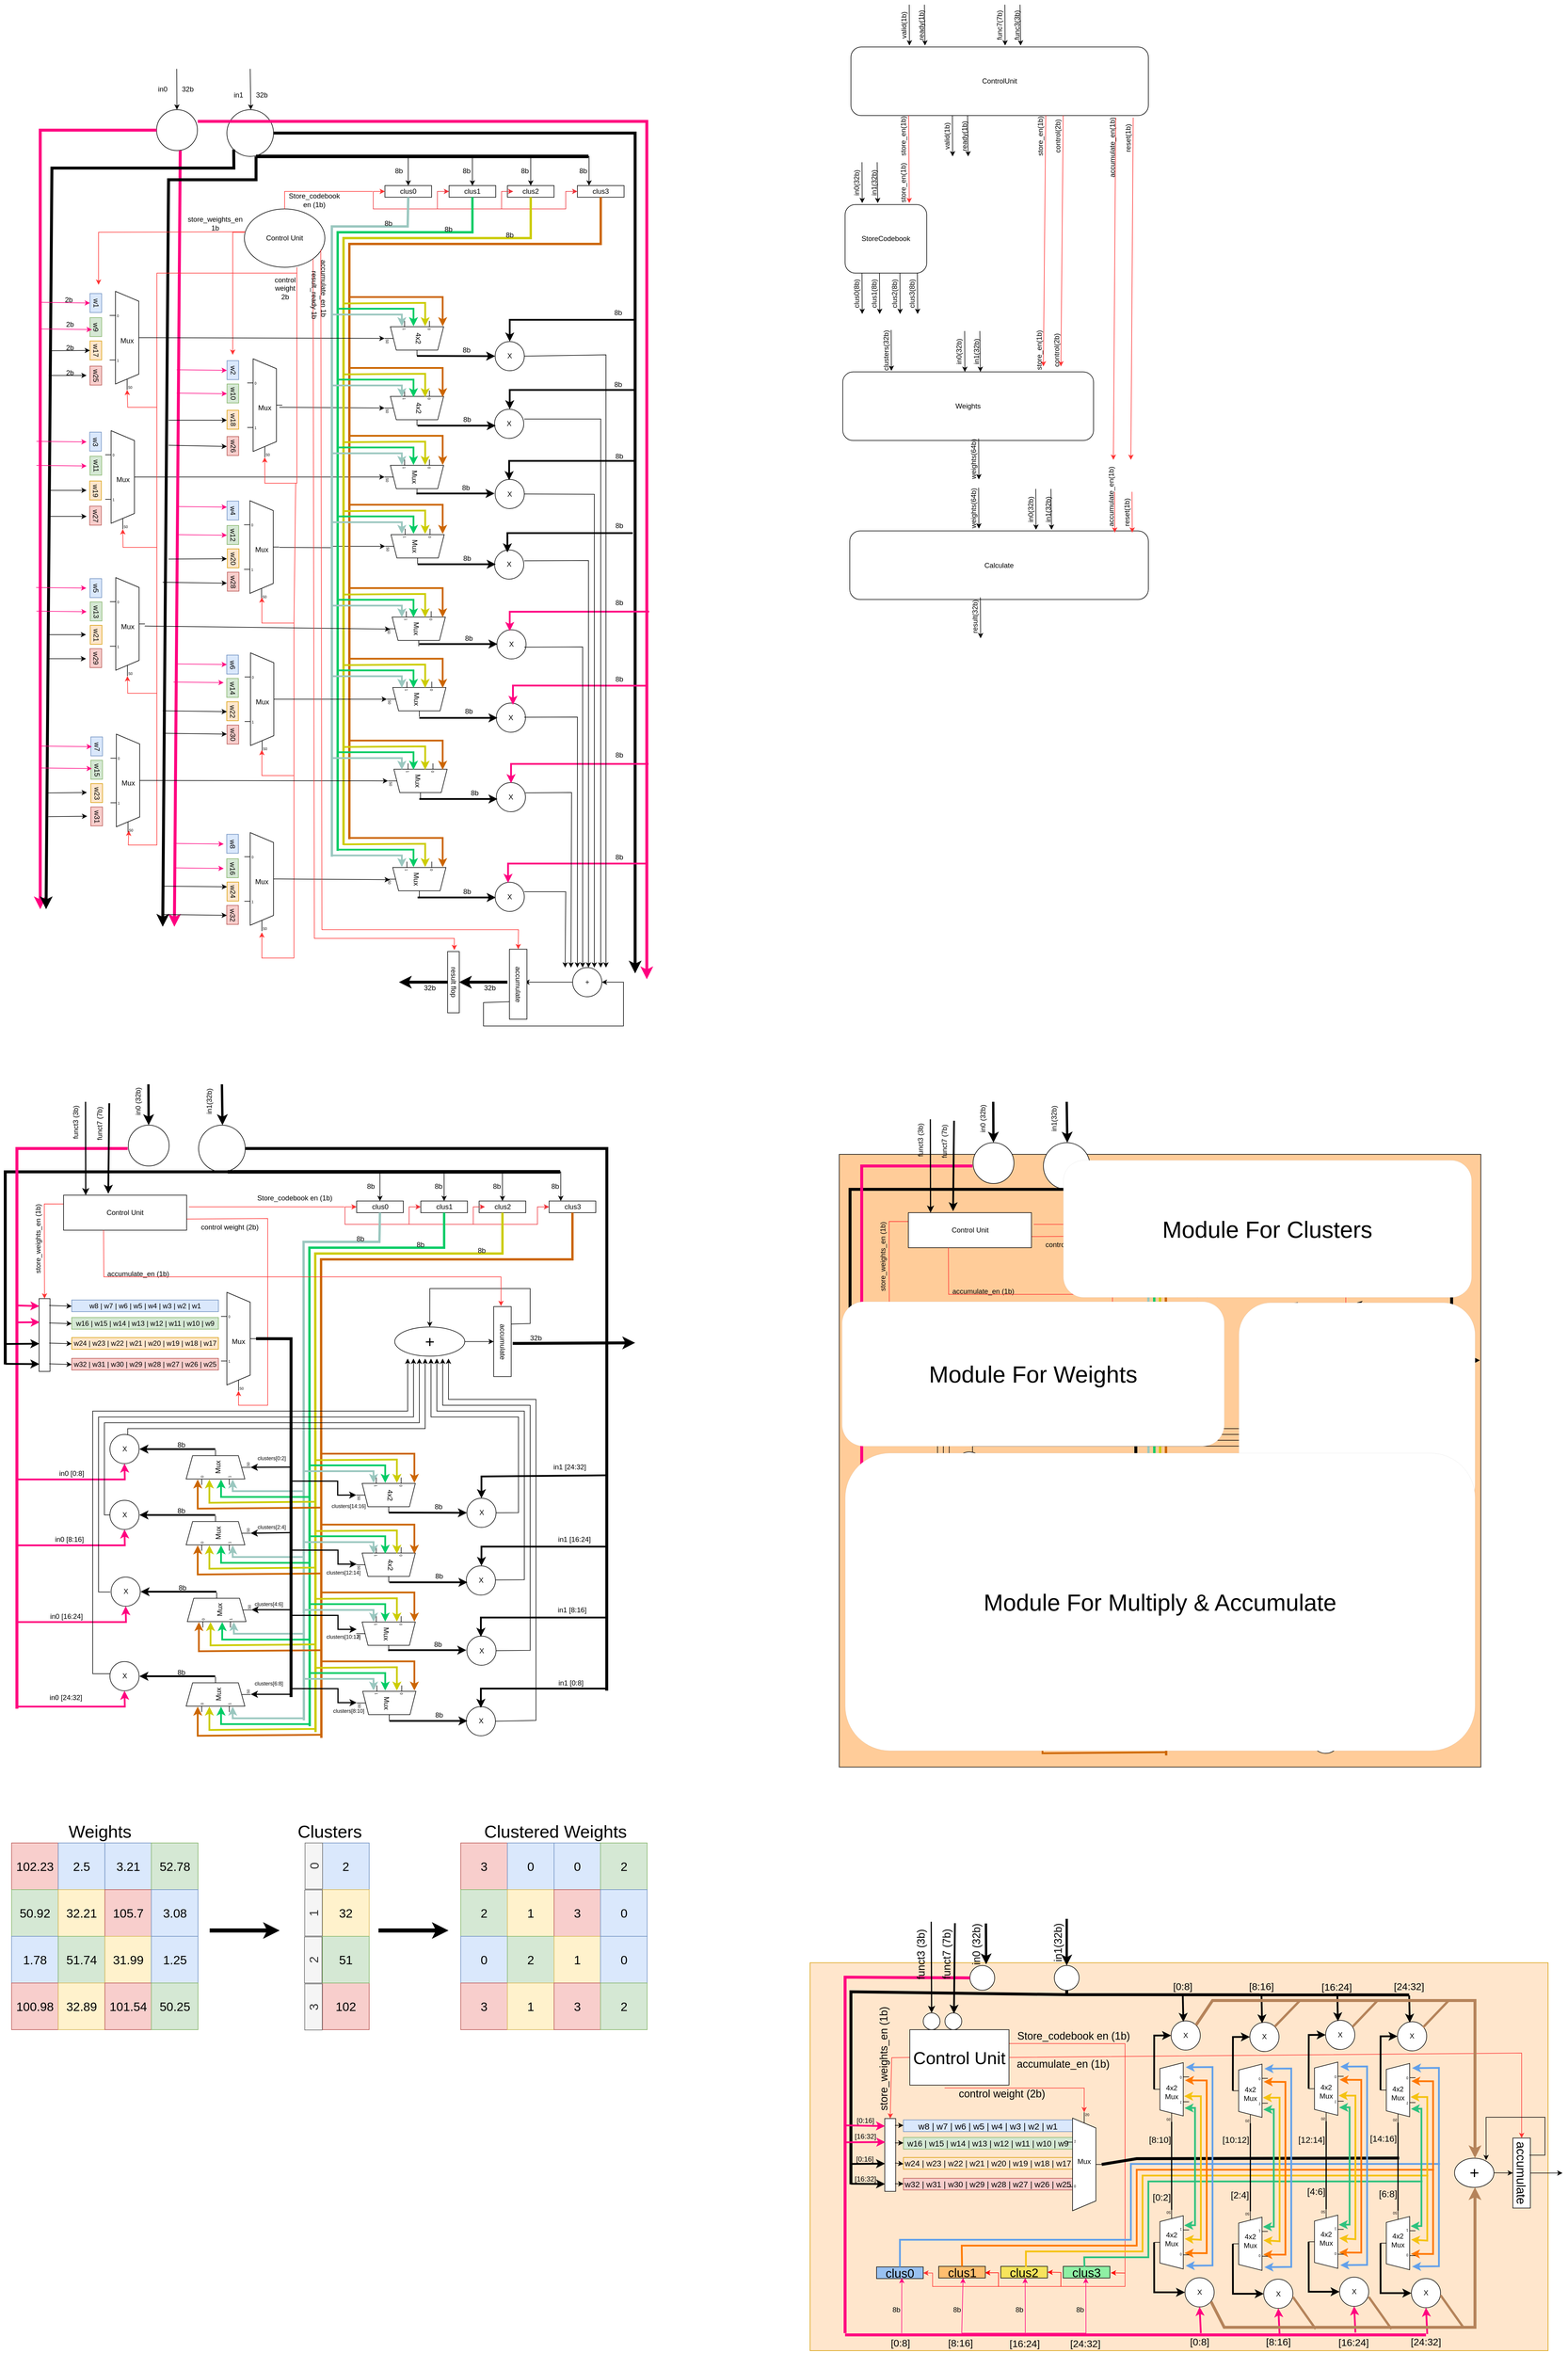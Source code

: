 <mxfile version="21.3.8" type="github">
  <diagram name="Page-1" id="JMl6gBUAJuHaLldja7SA">
    <mxGraphModel dx="1943" dy="2476" grid="1" gridSize="10" guides="1" tooltips="1" connect="1" arrows="1" fold="1" page="1" pageScale="1" pageWidth="827" pageHeight="1169" math="0" shadow="0">
      <root>
        <mxCell id="0" />
        <mxCell id="1" parent="0" />
        <mxCell id="AX505Exzm4sywVSFQr0S-798" value="" style="rounded=0;whiteSpace=wrap;html=1;fillColor=#ffe6cc;strokeColor=#d79b00;" vertex="1" parent="1">
          <mxGeometry x="1580" y="3215.26" width="1265.3" height="664.74" as="geometry" />
        </mxCell>
        <mxCell id="AX505Exzm4sywVSFQr0S-178" value="" style="rounded=0;whiteSpace=wrap;html=1;fillColor=#FFCC99;" vertex="1" parent="1">
          <mxGeometry x="1630" y="1830" width="1100" height="1050" as="geometry" />
        </mxCell>
        <mxCell id="IQknZXsCf6u-Dpb6eVmF-4" value="&lt;div&gt;32b&lt;/div&gt;" style="text;html=1;strokeColor=none;fillColor=none;align=center;verticalAlign=middle;whiteSpace=wrap;rounded=0;" parent="1" vertex="1">
          <mxGeometry x="483" y="-10" width="60" height="30" as="geometry" />
        </mxCell>
        <mxCell id="IQknZXsCf6u-Dpb6eVmF-5" value="in0" style="text;html=1;strokeColor=none;fillColor=none;align=center;verticalAlign=middle;whiteSpace=wrap;rounded=0;" parent="1" vertex="1">
          <mxGeometry x="440" y="-10" width="60" height="30" as="geometry" />
        </mxCell>
        <mxCell id="IQknZXsCf6u-Dpb6eVmF-7" value="&lt;div&gt;32b&lt;/div&gt;" style="text;html=1;strokeColor=none;fillColor=none;align=center;verticalAlign=middle;whiteSpace=wrap;rounded=0;" parent="1" vertex="1">
          <mxGeometry x="610" width="60" height="30" as="geometry" />
        </mxCell>
        <mxCell id="IQknZXsCf6u-Dpb6eVmF-8" value="in1" style="text;html=1;strokeColor=none;fillColor=none;align=center;verticalAlign=middle;whiteSpace=wrap;rounded=0;" parent="1" vertex="1">
          <mxGeometry x="570" width="60" height="30" as="geometry" />
        </mxCell>
        <mxCell id="IQknZXsCf6u-Dpb6eVmF-9" value="clus0" style="rounded=0;whiteSpace=wrap;html=1;" parent="1" vertex="1">
          <mxGeometry x="851" y="170" width="80" height="20" as="geometry" />
        </mxCell>
        <mxCell id="IQknZXsCf6u-Dpb6eVmF-12" value="" style="endArrow=classic;html=1;rounded=0;entryX=0.5;entryY=0;entryDx=0;entryDy=0;" parent="1" target="IQknZXsCf6u-Dpb6eVmF-13" edge="1">
          <mxGeometry width="50" height="50" relative="1" as="geometry">
            <mxPoint x="891" y="120" as="sourcePoint" />
            <mxPoint x="1041" y="120" as="targetPoint" />
            <Array as="points">
              <mxPoint x="1001" y="120" />
            </Array>
          </mxGeometry>
        </mxCell>
        <mxCell id="IQknZXsCf6u-Dpb6eVmF-13" value="clus1" style="rounded=0;whiteSpace=wrap;html=1;" parent="1" vertex="1">
          <mxGeometry x="961" y="170" width="80" height="20" as="geometry" />
        </mxCell>
        <mxCell id="IQknZXsCf6u-Dpb6eVmF-15" value="clus2" style="rounded=0;whiteSpace=wrap;html=1;" parent="1" vertex="1">
          <mxGeometry x="1061" y="170" width="80" height="20" as="geometry" />
        </mxCell>
        <mxCell id="IQknZXsCf6u-Dpb6eVmF-16" value="clus3" style="rounded=0;whiteSpace=wrap;html=1;" parent="1" vertex="1">
          <mxGeometry x="1181" y="170" width="80" height="20" as="geometry" />
        </mxCell>
        <mxCell id="IQknZXsCf6u-Dpb6eVmF-17" value="" style="endArrow=classic;html=1;rounded=0;entryX=0.5;entryY=0;entryDx=0;entryDy=0;" parent="1" edge="1">
          <mxGeometry width="50" height="50" relative="1" as="geometry">
            <mxPoint x="991" y="120" as="sourcePoint" />
            <mxPoint x="1101" y="170" as="targetPoint" />
            <Array as="points">
              <mxPoint x="1101" y="120" />
            </Array>
          </mxGeometry>
        </mxCell>
        <mxCell id="IQknZXsCf6u-Dpb6eVmF-18" value="" style="endArrow=classic;html=1;rounded=0;entryX=0.5;entryY=0;entryDx=0;entryDy=0;" parent="1" edge="1">
          <mxGeometry width="50" height="50" relative="1" as="geometry">
            <mxPoint x="1091" y="120" as="sourcePoint" />
            <mxPoint x="1201" y="170" as="targetPoint" />
            <Array as="points">
              <mxPoint x="1201" y="120" />
            </Array>
          </mxGeometry>
        </mxCell>
        <mxCell id="IQknZXsCf6u-Dpb6eVmF-19" value="8b" style="text;html=1;strokeColor=none;fillColor=none;align=center;verticalAlign=middle;whiteSpace=wrap;rounded=0;" parent="1" vertex="1">
          <mxGeometry x="845" y="130" width="60" height="30" as="geometry" />
        </mxCell>
        <mxCell id="IQknZXsCf6u-Dpb6eVmF-21" value="8b" style="text;html=1;strokeColor=none;fillColor=none;align=center;verticalAlign=middle;whiteSpace=wrap;rounded=0;" parent="1" vertex="1">
          <mxGeometry x="961" y="130" width="60" height="30" as="geometry" />
        </mxCell>
        <mxCell id="IQknZXsCf6u-Dpb6eVmF-22" value="8b" style="text;html=1;strokeColor=none;fillColor=none;align=center;verticalAlign=middle;whiteSpace=wrap;rounded=0;" parent="1" vertex="1">
          <mxGeometry x="1061" y="130" width="60" height="30" as="geometry" />
        </mxCell>
        <mxCell id="IQknZXsCf6u-Dpb6eVmF-25" value="8b" style="text;html=1;strokeColor=none;fillColor=none;align=center;verticalAlign=middle;whiteSpace=wrap;rounded=0;" parent="1" vertex="1">
          <mxGeometry x="1161" y="130" width="60" height="30" as="geometry" />
        </mxCell>
        <mxCell id="IQknZXsCf6u-Dpb6eVmF-27" value="" style="endArrow=classic;html=1;rounded=0;entryX=0;entryY=0.5;entryDx=0;entryDy=0;strokeColor=#FF3333;" parent="1" target="IQknZXsCf6u-Dpb6eVmF-9" edge="1">
          <mxGeometry width="50" height="50" relative="1" as="geometry">
            <mxPoint x="831" y="180" as="sourcePoint" />
            <mxPoint x="901" y="450" as="targetPoint" />
          </mxGeometry>
        </mxCell>
        <mxCell id="IQknZXsCf6u-Dpb6eVmF-28" value="" style="endArrow=classic;html=1;rounded=0;entryX=0;entryY=0.5;entryDx=0;entryDy=0;strokeColor=#ed333b;" parent="1" target="IQknZXsCf6u-Dpb6eVmF-13" edge="1">
          <mxGeometry width="50" height="50" relative="1" as="geometry">
            <mxPoint x="831" y="180" as="sourcePoint" />
            <mxPoint x="871" y="220" as="targetPoint" />
            <Array as="points">
              <mxPoint x="831" y="210" />
              <mxPoint x="941" y="210" />
              <mxPoint x="941" y="180" />
            </Array>
          </mxGeometry>
        </mxCell>
        <mxCell id="IQknZXsCf6u-Dpb6eVmF-29" value="" style="endArrow=classic;html=1;rounded=0;entryX=0;entryY=0.5;entryDx=0;entryDy=0;strokeColor=#ed333b;" parent="1" edge="1">
          <mxGeometry width="50" height="50" relative="1" as="geometry">
            <mxPoint x="941" y="180" as="sourcePoint" />
            <mxPoint x="1071" y="180" as="targetPoint" />
            <Array as="points">
              <mxPoint x="941" y="210" />
              <mxPoint x="1051" y="210" />
              <mxPoint x="1051" y="180" />
            </Array>
          </mxGeometry>
        </mxCell>
        <mxCell id="IQknZXsCf6u-Dpb6eVmF-30" value="" style="endArrow=classic;html=1;rounded=0;entryX=0;entryY=0.5;entryDx=0;entryDy=0;strokeColor=#ed333b;" parent="1" edge="1">
          <mxGeometry width="50" height="50" relative="1" as="geometry">
            <mxPoint x="1051" y="180" as="sourcePoint" />
            <mxPoint x="1181" y="180" as="targetPoint" />
            <Array as="points">
              <mxPoint x="1051" y="210" />
              <mxPoint x="1161" y="210" />
              <mxPoint x="1161" y="180" />
            </Array>
          </mxGeometry>
        </mxCell>
        <mxCell id="IQknZXsCf6u-Dpb6eVmF-31" value="&lt;div&gt;store_weights_en&lt;/div&gt;&lt;div&gt;1b&lt;br&gt;&lt;/div&gt;" style="text;html=1;strokeColor=none;fillColor=none;align=center;verticalAlign=middle;whiteSpace=wrap;rounded=0;" parent="1" vertex="1">
          <mxGeometry x="530" y="220" width="60" height="30" as="geometry" />
        </mxCell>
        <mxCell id="IQknZXsCf6u-Dpb6eVmF-32" value="w1" style="rounded=0;whiteSpace=wrap;html=1;rotation=90;fillColor=#dae8fc;strokeColor=#6c8ebf;" parent="1" vertex="1">
          <mxGeometry x="339" y="361.25" width="32.5" height="20" as="geometry" />
        </mxCell>
        <mxCell id="IQknZXsCf6u-Dpb6eVmF-34" value="&lt;div&gt;w2&lt;/div&gt;" style="rounded=0;whiteSpace=wrap;html=1;rotation=90;fillColor=#dae8fc;strokeColor=#6c8ebf;" parent="1" vertex="1">
          <mxGeometry x="574" y="476.26" width="32.5" height="20" as="geometry" />
        </mxCell>
        <mxCell id="IQknZXsCf6u-Dpb6eVmF-35" value="w3" style="rounded=0;whiteSpace=wrap;html=1;rotation=90;fillColor=#dae8fc;strokeColor=#6c8ebf;" parent="1" vertex="1">
          <mxGeometry x="338.5" y="598.75" width="32.5" height="20" as="geometry" />
        </mxCell>
        <mxCell id="IQknZXsCf6u-Dpb6eVmF-36" value="w4" style="rounded=0;whiteSpace=wrap;html=1;rotation=90;fillColor=#dae8fc;strokeColor=#6c8ebf;" parent="1" vertex="1">
          <mxGeometry x="574" y="716.88" width="32.5" height="20" as="geometry" />
        </mxCell>
        <mxCell id="IQknZXsCf6u-Dpb6eVmF-37" value="w5" style="rounded=0;whiteSpace=wrap;html=1;rotation=90;fillColor=#dae8fc;strokeColor=#6c8ebf;" parent="1" vertex="1">
          <mxGeometry x="339" y="849.75" width="32.5" height="20" as="geometry" />
        </mxCell>
        <mxCell id="IQknZXsCf6u-Dpb6eVmF-38" value="w6" style="rounded=0;whiteSpace=wrap;html=1;rotation=90;fillColor=#dae8fc;strokeColor=#6c8ebf;" parent="1" vertex="1">
          <mxGeometry x="573.5" y="980.75" width="32.5" height="20" as="geometry" />
        </mxCell>
        <mxCell id="IQknZXsCf6u-Dpb6eVmF-39" value="w7" style="rounded=0;whiteSpace=wrap;html=1;rotation=90;fillColor=#dae8fc;strokeColor=#6c8ebf;" parent="1" vertex="1">
          <mxGeometry x="340.5" y="1121" width="32.5" height="20" as="geometry" />
        </mxCell>
        <mxCell id="IQknZXsCf6u-Dpb6eVmF-40" value="w8" style="rounded=0;whiteSpace=wrap;html=1;rotation=90;fillColor=#dae8fc;strokeColor=#6c8ebf;" parent="1" vertex="1">
          <mxGeometry x="573.5" y="1287.88" width="32.5" height="20" as="geometry" />
        </mxCell>
        <mxCell id="IQknZXsCf6u-Dpb6eVmF-49" value="" style="endArrow=classic;html=1;rounded=0;" parent="1" edge="1">
          <mxGeometry width="50" height="50" relative="1" as="geometry">
            <mxPoint x="494" y="-30" as="sourcePoint" />
            <mxPoint x="494.36" y="40" as="targetPoint" />
          </mxGeometry>
        </mxCell>
        <mxCell id="IQknZXsCf6u-Dpb6eVmF-52" value="" style="endArrow=classic;html=1;rounded=0;" parent="1" edge="1">
          <mxGeometry width="50" height="50" relative="1" as="geometry">
            <mxPoint x="620" y="-30" as="sourcePoint" />
            <mxPoint x="621" y="40" as="targetPoint" />
          </mxGeometry>
        </mxCell>
        <mxCell id="IQknZXsCf6u-Dpb6eVmF-53" value="" style="endArrow=classic;html=1;rounded=0;entryX=0.5;entryY=0;entryDx=0;entryDy=0;" parent="1" target="IQknZXsCf6u-Dpb6eVmF-9" edge="1">
          <mxGeometry width="50" height="50" relative="1" as="geometry">
            <mxPoint x="791" y="120" as="sourcePoint" />
            <mxPoint x="721" y="360" as="targetPoint" />
            <Array as="points">
              <mxPoint x="891" y="120" />
            </Array>
          </mxGeometry>
        </mxCell>
        <mxCell id="IQknZXsCf6u-Dpb6eVmF-55" value="&lt;div&gt;4x2&lt;/div&gt;&lt;div&gt;&lt;br&gt;&lt;/div&gt;" style="shadow=0;dashed=0;align=center;html=1;strokeWidth=1;shape=mxgraph.electrical.abstract.mux2;whiteSpace=wrap;rotation=90;verticalAlign=middle;" parent="1" vertex="1">
          <mxGeometry x="871" y="381.25" width="60" height="101.25" as="geometry" />
        </mxCell>
        <mxCell id="IQknZXsCf6u-Dpb6eVmF-56" value="" style="ellipse;whiteSpace=wrap;html=1;aspect=fixed;" parent="1" vertex="1">
          <mxGeometry x="459.5" y="40" width="70" height="70" as="geometry" />
        </mxCell>
        <mxCell id="IQknZXsCf6u-Dpb6eVmF-54" value="" style="ellipse;whiteSpace=wrap;html=1;aspect=fixed;" parent="1" vertex="1">
          <mxGeometry x="580" y="40" width="80" height="80" as="geometry" />
        </mxCell>
        <mxCell id="IQknZXsCf6u-Dpb6eVmF-78" value="w9" style="rounded=0;whiteSpace=wrap;html=1;rotation=90;fillColor=#d5e8d4;strokeColor=#82b366;" parent="1" vertex="1">
          <mxGeometry x="339" y="402.5" width="32.5" height="20" as="geometry" />
        </mxCell>
        <mxCell id="IQknZXsCf6u-Dpb6eVmF-79" value="w10" style="rounded=0;whiteSpace=wrap;html=1;rotation=90;fillColor=#d5e8d4;strokeColor=#82b366;" parent="1" vertex="1">
          <mxGeometry x="574" y="516.26" width="32.5" height="20" as="geometry" />
        </mxCell>
        <mxCell id="IQknZXsCf6u-Dpb6eVmF-80" value="w11" style="rounded=0;whiteSpace=wrap;html=1;rotation=90;fillColor=#d5e8d4;strokeColor=#82b366;" parent="1" vertex="1">
          <mxGeometry x="339" y="640" width="32.5" height="20" as="geometry" />
        </mxCell>
        <mxCell id="IQknZXsCf6u-Dpb6eVmF-81" value="w12" style="rounded=0;whiteSpace=wrap;html=1;rotation=90;fillColor=#d5e8d4;strokeColor=#82b366;" parent="1" vertex="1">
          <mxGeometry x="574" y="758.75" width="32.5" height="20" as="geometry" />
        </mxCell>
        <mxCell id="IQknZXsCf6u-Dpb6eVmF-82" value="w13" style="rounded=0;whiteSpace=wrap;html=1;rotation=90;fillColor=#d5e8d4;strokeColor=#82b366;" parent="1" vertex="1">
          <mxGeometry x="339.5" y="889.75" width="32.5" height="20" as="geometry" />
        </mxCell>
        <mxCell id="IQknZXsCf6u-Dpb6eVmF-83" value="w14" style="rounded=0;whiteSpace=wrap;html=1;rotation=90;fillColor=#d5e8d4;strokeColor=#82b366;" parent="1" vertex="1">
          <mxGeometry x="573.5" y="1020.75" width="32.5" height="20" as="geometry" />
        </mxCell>
        <mxCell id="IQknZXsCf6u-Dpb6eVmF-84" value="w15" style="rounded=0;whiteSpace=wrap;html=1;rotation=90;fillColor=#d5e8d4;strokeColor=#82b366;" parent="1" vertex="1">
          <mxGeometry x="340.5" y="1161" width="32.5" height="20" as="geometry" />
        </mxCell>
        <mxCell id="IQknZXsCf6u-Dpb6eVmF-85" value="w16" style="rounded=0;whiteSpace=wrap;html=1;rotation=90;fillColor=#d5e8d4;strokeColor=#82b366;" parent="1" vertex="1">
          <mxGeometry x="573.5" y="1329.75" width="32.5" height="20" as="geometry" />
        </mxCell>
        <mxCell id="IQknZXsCf6u-Dpb6eVmF-104" value="Mux" style="shadow=0;dashed=0;align=center;html=1;strokeWidth=1;shape=mxgraph.electrical.abstract.mux2;whiteSpace=wrap;rotation=90;" parent="1" vertex="1">
          <mxGeometry x="872" y="737.5" width="60" height="101.25" as="geometry" />
        </mxCell>
        <mxCell id="IQknZXsCf6u-Dpb6eVmF-105" value="Mux" style="shadow=0;dashed=0;align=center;html=1;strokeWidth=1;shape=mxgraph.electrical.abstract.mux2;whiteSpace=wrap;rotation=90;" parent="1" vertex="1">
          <mxGeometry x="871" y="618.75" width="60" height="101.25" as="geometry" />
        </mxCell>
        <mxCell id="IQknZXsCf6u-Dpb6eVmF-110" value="Mux" style="shadow=0;dashed=0;align=center;html=1;strokeWidth=1;shape=mxgraph.electrical.abstract.mux2;whiteSpace=wrap;rotation=0;" parent="1" vertex="1">
          <mxGeometry x="379" y="351.25" width="60" height="168.75" as="geometry" />
        </mxCell>
        <mxCell id="IQknZXsCf6u-Dpb6eVmF-140" value="&lt;div&gt;control&lt;/div&gt;&lt;div&gt;weight&lt;/div&gt;&lt;div&gt;2b&lt;br&gt;&lt;/div&gt;" style="text;html=1;strokeColor=none;fillColor=none;align=center;verticalAlign=middle;whiteSpace=wrap;rounded=0;" parent="1" vertex="1">
          <mxGeometry x="650" y="331.25" width="60" height="30" as="geometry" />
        </mxCell>
        <mxCell id="IQknZXsCf6u-Dpb6eVmF-165" value="X" style="ellipse;whiteSpace=wrap;html=1;aspect=fixed;" parent="1" vertex="1">
          <mxGeometry x="1039" y="794.37" width="50" height="50" as="geometry" />
        </mxCell>
        <mxCell id="IQknZXsCf6u-Dpb6eVmF-166" value="X" style="ellipse;whiteSpace=wrap;html=1;aspect=fixed;" parent="1" vertex="1">
          <mxGeometry x="1040" y="437.26" width="50" height="50" as="geometry" />
        </mxCell>
        <mxCell id="IQknZXsCf6u-Dpb6eVmF-167" value="X" style="ellipse;whiteSpace=wrap;html=1;aspect=fixed;" parent="1" vertex="1">
          <mxGeometry x="1039" y="553.26" width="50" height="50" as="geometry" />
        </mxCell>
        <mxCell id="IQknZXsCf6u-Dpb6eVmF-168" value="X" style="ellipse;whiteSpace=wrap;html=1;aspect=fixed;" parent="1" vertex="1">
          <mxGeometry x="1040" y="673.5" width="50" height="50" as="geometry" />
        </mxCell>
        <mxCell id="IQknZXsCf6u-Dpb6eVmF-173" value="w17" style="rounded=0;whiteSpace=wrap;html=1;rotation=90;fillColor=#ffe6cc;strokeColor=#d79b00;" parent="1" vertex="1">
          <mxGeometry x="339" y="442.5" width="32.5" height="20" as="geometry" />
        </mxCell>
        <mxCell id="IQknZXsCf6u-Dpb6eVmF-174" value="w18" style="rounded=0;whiteSpace=wrap;html=1;rotation=90;fillColor=#ffe6cc;strokeColor=#d79b00;" parent="1" vertex="1">
          <mxGeometry x="574" y="561.26" width="32.5" height="20" as="geometry" />
        </mxCell>
        <mxCell id="IQknZXsCf6u-Dpb6eVmF-175" value="w19" style="rounded=0;whiteSpace=wrap;html=1;rotation=90;fillColor=#ffe6cc;strokeColor=#d79b00;" parent="1" vertex="1">
          <mxGeometry x="338.5" y="682.5" width="32.5" height="20" as="geometry" />
        </mxCell>
        <mxCell id="IQknZXsCf6u-Dpb6eVmF-176" value="w20" style="rounded=0;whiteSpace=wrap;html=1;rotation=90;fillColor=#ffe6cc;strokeColor=#d79b00;" parent="1" vertex="1">
          <mxGeometry x="574.5" y="798.75" width="32.5" height="20" as="geometry" />
        </mxCell>
        <mxCell id="IQknZXsCf6u-Dpb6eVmF-177" value="w21" style="rounded=0;whiteSpace=wrap;html=1;rotation=90;fillColor=#ffe6cc;strokeColor=#d79b00;" parent="1" vertex="1">
          <mxGeometry x="339.5" y="929.75" width="32.5" height="20" as="geometry" />
        </mxCell>
        <mxCell id="IQknZXsCf6u-Dpb6eVmF-178" value="w22" style="rounded=0;whiteSpace=wrap;html=1;rotation=90;fillColor=#ffe6cc;strokeColor=#d79b00;" parent="1" vertex="1">
          <mxGeometry x="573.5" y="1060.75" width="32.5" height="20" as="geometry" />
        </mxCell>
        <mxCell id="IQknZXsCf6u-Dpb6eVmF-179" value="w23" style="rounded=0;whiteSpace=wrap;html=1;rotation=90;fillColor=#ffe6cc;strokeColor=#d79b00;" parent="1" vertex="1">
          <mxGeometry x="340.5" y="1201" width="32.5" height="20" as="geometry" />
        </mxCell>
        <mxCell id="IQknZXsCf6u-Dpb6eVmF-180" value="w24" style="rounded=0;whiteSpace=wrap;html=1;rotation=90;fillColor=#ffe6cc;strokeColor=#d79b00;" parent="1" vertex="1">
          <mxGeometry x="574" y="1369.75" width="32.5" height="20" as="geometry" />
        </mxCell>
        <mxCell id="IQknZXsCf6u-Dpb6eVmF-197" value="w25" style="rounded=0;whiteSpace=wrap;html=1;rotation=90;fillColor=#f8cecc;strokeColor=#b85450;" parent="1" vertex="1">
          <mxGeometry x="339" y="485.63" width="32.5" height="20" as="geometry" />
        </mxCell>
        <mxCell id="IQknZXsCf6u-Dpb6eVmF-198" value="w26" style="rounded=0;whiteSpace=wrap;html=1;rotation=90;fillColor=#f8cecc;strokeColor=#b85450;" parent="1" vertex="1">
          <mxGeometry x="574" y="606.26" width="32.5" height="20" as="geometry" />
        </mxCell>
        <mxCell id="IQknZXsCf6u-Dpb6eVmF-199" value="w27" style="rounded=0;whiteSpace=wrap;html=1;rotation=90;fillColor=#f8cecc;strokeColor=#b85450;" parent="1" vertex="1">
          <mxGeometry x="338.5" y="725.63" width="32.5" height="20" as="geometry" />
        </mxCell>
        <mxCell id="IQknZXsCf6u-Dpb6eVmF-200" value="w28" style="rounded=0;whiteSpace=wrap;html=1;rotation=90;fillColor=#f8cecc;strokeColor=#b85450;" parent="1" vertex="1">
          <mxGeometry x="574.5" y="838.75" width="32.5" height="20" as="geometry" />
        </mxCell>
        <mxCell id="IQknZXsCf6u-Dpb6eVmF-201" value="w29" style="rounded=0;whiteSpace=wrap;html=1;rotation=90;fillColor=#f8cecc;strokeColor=#b85450;" parent="1" vertex="1">
          <mxGeometry x="339" y="969.75" width="32.5" height="20" as="geometry" />
        </mxCell>
        <mxCell id="IQknZXsCf6u-Dpb6eVmF-202" value="w30" style="rounded=0;whiteSpace=wrap;html=1;rotation=90;fillColor=#f8cecc;strokeColor=#b85450;" parent="1" vertex="1">
          <mxGeometry x="574" y="1100.75" width="32.5" height="20" as="geometry" />
        </mxCell>
        <mxCell id="IQknZXsCf6u-Dpb6eVmF-203" value="w31" style="rounded=0;whiteSpace=wrap;html=1;rotation=90;fillColor=#f8cecc;strokeColor=#b85450;" parent="1" vertex="1">
          <mxGeometry x="340.5" y="1241" width="32.5" height="20" as="geometry" />
        </mxCell>
        <mxCell id="IQknZXsCf6u-Dpb6eVmF-204" value="w32" style="rounded=0;whiteSpace=wrap;html=1;rotation=90;fillColor=#f8cecc;strokeColor=#b85450;" parent="1" vertex="1">
          <mxGeometry x="573.5" y="1409.75" width="32.5" height="20" as="geometry" />
        </mxCell>
        <mxCell id="IQknZXsCf6u-Dpb6eVmF-308" style="edgeStyle=orthogonalEdgeStyle;rounded=0;orthogonalLoop=1;jettySize=auto;html=1;entryX=0.333;entryY=1;entryDx=10;entryDy=0;entryPerimeter=0;" parent="1" target="IQknZXsCf6u-Dpb6eVmF-307" edge="1">
          <mxGeometry relative="1" as="geometry">
            <mxPoint x="670" y="550" as="sourcePoint" />
          </mxGeometry>
        </mxCell>
        <mxCell id="IQknZXsCf6u-Dpb6eVmF-224" value="Mux" style="shadow=0;dashed=0;align=center;html=1;strokeWidth=1;shape=mxgraph.electrical.abstract.mux2;whiteSpace=wrap;rotation=0;" parent="1" vertex="1">
          <mxGeometry x="615" y="466.88" width="60" height="168.75" as="geometry" />
        </mxCell>
        <mxCell id="IQknZXsCf6u-Dpb6eVmF-309" style="edgeStyle=orthogonalEdgeStyle;rounded=0;orthogonalLoop=1;jettySize=auto;html=1;entryX=0.333;entryY=1;entryDx=10;entryDy=0;entryPerimeter=0;exitX=1;exitY=0.5;exitDx=0;exitDy=-5;exitPerimeter=0;" parent="1" source="IQknZXsCf6u-Dpb6eVmF-227" target="IQknZXsCf6u-Dpb6eVmF-105" edge="1">
          <mxGeometry relative="1" as="geometry">
            <Array as="points">
              <mxPoint x="641" y="669" />
              <mxPoint x="850" y="670" />
            </Array>
          </mxGeometry>
        </mxCell>
        <mxCell id="IQknZXsCf6u-Dpb6eVmF-227" value="Mux" style="shadow=0;dashed=0;align=center;html=1;strokeWidth=1;shape=mxgraph.electrical.abstract.mux2;whiteSpace=wrap;rotation=0;" parent="1" vertex="1">
          <mxGeometry x="371.5" y="590" width="60" height="168.75" as="geometry" />
        </mxCell>
        <mxCell id="IQknZXsCf6u-Dpb6eVmF-310" style="edgeStyle=orthogonalEdgeStyle;rounded=0;orthogonalLoop=1;jettySize=auto;html=1;entryX=0.333;entryY=1;entryDx=10;entryDy=0;entryPerimeter=0;" parent="1" target="IQknZXsCf6u-Dpb6eVmF-104" edge="1">
          <mxGeometry relative="1" as="geometry">
            <mxPoint x="830" y="794.375" as="targetPoint" />
            <mxPoint x="670" y="790" as="sourcePoint" />
          </mxGeometry>
        </mxCell>
        <mxCell id="IQknZXsCf6u-Dpb6eVmF-228" value="Mux" style="shadow=0;dashed=0;align=center;html=1;strokeWidth=1;shape=mxgraph.electrical.abstract.mux2;whiteSpace=wrap;rotation=0;" parent="1" vertex="1">
          <mxGeometry x="609.5" y="710" width="60" height="168.75" as="geometry" />
        </mxCell>
        <mxCell id="IQknZXsCf6u-Dpb6eVmF-229" value="Mux" style="shadow=0;dashed=0;align=center;html=1;strokeWidth=1;shape=mxgraph.electrical.abstract.mux2;whiteSpace=wrap;rotation=0;" parent="1" vertex="1">
          <mxGeometry x="379.5" y="841.75" width="60" height="168.75" as="geometry" />
        </mxCell>
        <mxCell id="IQknZXsCf6u-Dpb6eVmF-230" value="Mux" style="shadow=0;dashed=0;align=center;html=1;strokeWidth=1;shape=mxgraph.electrical.abstract.mux2;whiteSpace=wrap;rotation=0;" parent="1" vertex="1">
          <mxGeometry x="610.5" y="970.75" width="60" height="168.75" as="geometry" />
        </mxCell>
        <mxCell id="IQknZXsCf6u-Dpb6eVmF-231" value="Mux" style="shadow=0;dashed=0;align=center;html=1;strokeWidth=1;shape=mxgraph.electrical.abstract.mux2;whiteSpace=wrap;rotation=0;" parent="1" vertex="1">
          <mxGeometry x="380.5" y="1110" width="60" height="168.75" as="geometry" />
        </mxCell>
        <mxCell id="IQknZXsCf6u-Dpb6eVmF-232" value="Mux" style="shadow=0;dashed=0;align=center;html=1;strokeWidth=1;shape=mxgraph.electrical.abstract.mux2;whiteSpace=wrap;rotation=0;" parent="1" vertex="1">
          <mxGeometry x="610" y="1278.75" width="60" height="168.75" as="geometry" />
        </mxCell>
        <mxCell id="IQknZXsCf6u-Dpb6eVmF-238" value="" style="endArrow=classic;html=1;rounded=0;exitX=0;exitY=0.5;exitDx=0;exitDy=0;strokeWidth=5;strokeColor=#FF0080;" parent="1" source="IQknZXsCf6u-Dpb6eVmF-56" edge="1">
          <mxGeometry width="50" height="50" relative="1" as="geometry">
            <mxPoint x="590" y="580" as="sourcePoint" />
            <mxPoint x="260" y="1410" as="targetPoint" />
            <Array as="points">
              <mxPoint x="260" y="75" />
            </Array>
          </mxGeometry>
        </mxCell>
        <mxCell id="IQknZXsCf6u-Dpb6eVmF-239" value="" style="endArrow=classic;html=1;rounded=0;strokeWidth=5;strokeColor=#FF0080;exitX=0.579;exitY=1;exitDx=0;exitDy=0;exitPerimeter=0;" parent="1" source="IQknZXsCf6u-Dpb6eVmF-56" edge="1">
          <mxGeometry width="50" height="50" relative="1" as="geometry">
            <mxPoint x="490" y="110" as="sourcePoint" />
            <mxPoint x="490" y="1440" as="targetPoint" />
            <Array as="points" />
          </mxGeometry>
        </mxCell>
        <mxCell id="IQknZXsCf6u-Dpb6eVmF-240" value="" style="endArrow=classic;html=1;rounded=0;exitX=0;exitY=1;exitDx=0;exitDy=0;strokeWidth=5;" parent="1" source="IQknZXsCf6u-Dpb6eVmF-54" edge="1">
          <mxGeometry width="50" height="50" relative="1" as="geometry">
            <mxPoint x="580" y="610" as="sourcePoint" />
            <mxPoint x="270" y="1410" as="targetPoint" />
            <Array as="points">
              <mxPoint x="592" y="140" />
              <mxPoint x="280" y="140" />
            </Array>
          </mxGeometry>
        </mxCell>
        <mxCell id="IQknZXsCf6u-Dpb6eVmF-241" value="" style="endArrow=classic;html=1;rounded=0;exitX=0;exitY=1;exitDx=0;exitDy=0;strokeWidth=5;" parent="1" edge="1">
          <mxGeometry width="50" height="50" relative="1" as="geometry">
            <mxPoint x="630" y="120" as="sourcePoint" />
            <mxPoint x="470" y="1440" as="targetPoint" />
            <Array as="points">
              <mxPoint x="630" y="160" />
              <mxPoint x="480" y="160" />
            </Array>
          </mxGeometry>
        </mxCell>
        <mxCell id="IQknZXsCf6u-Dpb6eVmF-243" value="" style="endArrow=classic;html=1;rounded=0;strokeColor=#FF0080;entryX=0.5;entryY=1;entryDx=0;entryDy=0;" parent="1" target="IQknZXsCf6u-Dpb6eVmF-32" edge="1">
          <mxGeometry width="50" height="50" relative="1" as="geometry">
            <mxPoint x="259" y="370" as="sourcePoint" />
            <mxPoint x="339" y="370" as="targetPoint" />
          </mxGeometry>
        </mxCell>
        <mxCell id="IQknZXsCf6u-Dpb6eVmF-244" value="" style="endArrow=classic;html=1;rounded=0;strokeColor=#FF0080;entryX=0.5;entryY=1;entryDx=0;entryDy=0;" parent="1" edge="1">
          <mxGeometry width="50" height="50" relative="1" as="geometry">
            <mxPoint x="262.5" y="415.76" as="sourcePoint" />
            <mxPoint x="348.5" y="416.76" as="targetPoint" />
          </mxGeometry>
        </mxCell>
        <mxCell id="IQknZXsCf6u-Dpb6eVmF-245" value="" style="endArrow=classic;html=1;rounded=0;strokeColor=#FF0080;entryX=0.5;entryY=1;entryDx=0;entryDy=0;" parent="1" edge="1">
          <mxGeometry width="50" height="50" relative="1" as="geometry">
            <mxPoint x="253.5" y="608.25" as="sourcePoint" />
            <mxPoint x="339.5" y="609.25" as="targetPoint" />
          </mxGeometry>
        </mxCell>
        <mxCell id="IQknZXsCf6u-Dpb6eVmF-246" value="" style="endArrow=classic;html=1;rounded=0;strokeColor=#FF0080;entryX=0.5;entryY=1;entryDx=0;entryDy=0;" parent="1" edge="1">
          <mxGeometry width="50" height="50" relative="1" as="geometry">
            <mxPoint x="253.5" y="649.5" as="sourcePoint" />
            <mxPoint x="339.5" y="650.5" as="targetPoint" />
          </mxGeometry>
        </mxCell>
        <mxCell id="IQknZXsCf6u-Dpb6eVmF-247" value="" style="endArrow=classic;html=1;rounded=0;strokeColor=#FF0080;entryX=0.5;entryY=1;entryDx=0;entryDy=0;" parent="1" edge="1">
          <mxGeometry width="50" height="50" relative="1" as="geometry">
            <mxPoint x="253" y="858.75" as="sourcePoint" />
            <mxPoint x="339" y="859.75" as="targetPoint" />
          </mxGeometry>
        </mxCell>
        <mxCell id="IQknZXsCf6u-Dpb6eVmF-248" value="" style="endArrow=classic;html=1;rounded=0;strokeColor=#FF0080;entryX=0.5;entryY=1;entryDx=0;entryDy=0;" parent="1" edge="1">
          <mxGeometry width="50" height="50" relative="1" as="geometry">
            <mxPoint x="253.5" y="899.25" as="sourcePoint" />
            <mxPoint x="339.5" y="900.25" as="targetPoint" />
          </mxGeometry>
        </mxCell>
        <mxCell id="IQknZXsCf6u-Dpb6eVmF-249" value="" style="endArrow=classic;html=1;rounded=0;strokeColor=#FF0080;entryX=0.5;entryY=1;entryDx=0;entryDy=0;" parent="1" edge="1">
          <mxGeometry width="50" height="50" relative="1" as="geometry">
            <mxPoint x="262.5" y="1130.5" as="sourcePoint" />
            <mxPoint x="348.5" y="1131.5" as="targetPoint" />
          </mxGeometry>
        </mxCell>
        <mxCell id="IQknZXsCf6u-Dpb6eVmF-250" value="" style="endArrow=classic;html=1;rounded=0;strokeColor=#FF0080;entryX=0.5;entryY=1;entryDx=0;entryDy=0;" parent="1" edge="1">
          <mxGeometry width="50" height="50" relative="1" as="geometry">
            <mxPoint x="262.5" y="1168" as="sourcePoint" />
            <mxPoint x="348.5" y="1169" as="targetPoint" />
          </mxGeometry>
        </mxCell>
        <mxCell id="IQknZXsCf6u-Dpb6eVmF-252" value="" style="endArrow=classic;html=1;rounded=0;strokeColor=#FF0080;entryX=0.5;entryY=1;entryDx=0;entryDy=0;" parent="1" edge="1">
          <mxGeometry width="50" height="50" relative="1" as="geometry">
            <mxPoint x="494" y="485.63" as="sourcePoint" />
            <mxPoint x="580" y="486.63" as="targetPoint" />
          </mxGeometry>
        </mxCell>
        <mxCell id="IQknZXsCf6u-Dpb6eVmF-253" value="" style="endArrow=classic;html=1;rounded=0;strokeColor=#FF0080;entryX=0.5;entryY=1;entryDx=0;entryDy=0;" parent="1" edge="1">
          <mxGeometry width="50" height="50" relative="1" as="geometry">
            <mxPoint x="494" y="525.67" as="sourcePoint" />
            <mxPoint x="580" y="526.67" as="targetPoint" />
          </mxGeometry>
        </mxCell>
        <mxCell id="IQknZXsCf6u-Dpb6eVmF-254" value="" style="endArrow=classic;html=1;rounded=0;strokeColor=#FF0080;entryX=0.5;entryY=1;entryDx=0;entryDy=0;" parent="1" edge="1">
          <mxGeometry width="50" height="50" relative="1" as="geometry">
            <mxPoint x="494" y="720" as="sourcePoint" />
            <mxPoint x="580" y="721" as="targetPoint" />
          </mxGeometry>
        </mxCell>
        <mxCell id="IQknZXsCf6u-Dpb6eVmF-255" value="" style="endArrow=classic;html=1;rounded=0;strokeColor=#FF0080;entryX=0.5;entryY=1;entryDx=0;entryDy=0;" parent="1" edge="1">
          <mxGeometry width="50" height="50" relative="1" as="geometry">
            <mxPoint x="494" y="768.16" as="sourcePoint" />
            <mxPoint x="580" y="769.16" as="targetPoint" />
          </mxGeometry>
        </mxCell>
        <mxCell id="IQknZXsCf6u-Dpb6eVmF-256" value="" style="endArrow=classic;html=1;rounded=0;strokeColor=#FF0080;entryX=0.5;entryY=1;entryDx=0;entryDy=0;" parent="1" edge="1">
          <mxGeometry width="50" height="50" relative="1" as="geometry">
            <mxPoint x="494" y="989.75" as="sourcePoint" />
            <mxPoint x="580" y="990.75" as="targetPoint" />
          </mxGeometry>
        </mxCell>
        <mxCell id="IQknZXsCf6u-Dpb6eVmF-257" value="" style="endArrow=classic;html=1;rounded=0;strokeColor=#FF0080;entryX=0.5;entryY=1;entryDx=0;entryDy=0;" parent="1" edge="1">
          <mxGeometry width="50" height="50" relative="1" as="geometry">
            <mxPoint x="488.5" y="1020.75" as="sourcePoint" />
            <mxPoint x="574.5" y="1021.75" as="targetPoint" />
          </mxGeometry>
        </mxCell>
        <mxCell id="IQknZXsCf6u-Dpb6eVmF-258" value="" style="endArrow=classic;html=1;rounded=0;strokeColor=#FF0080;entryX=0.5;entryY=1;entryDx=0;entryDy=0;" parent="1" edge="1">
          <mxGeometry width="50" height="50" relative="1" as="geometry">
            <mxPoint x="488.5" y="1297.29" as="sourcePoint" />
            <mxPoint x="574.5" y="1298.29" as="targetPoint" />
          </mxGeometry>
        </mxCell>
        <mxCell id="IQknZXsCf6u-Dpb6eVmF-259" value="" style="endArrow=classic;html=1;rounded=0;strokeColor=#FF0080;entryX=0.5;entryY=1;entryDx=0;entryDy=0;" parent="1" edge="1">
          <mxGeometry width="50" height="50" relative="1" as="geometry">
            <mxPoint x="488.5" y="1339.16" as="sourcePoint" />
            <mxPoint x="574.5" y="1340.16" as="targetPoint" />
          </mxGeometry>
        </mxCell>
        <mxCell id="IQknZXsCf6u-Dpb6eVmF-260" value="Control Unit" style="ellipse;whiteSpace=wrap;html=1;fillColor=none;" parent="1" vertex="1">
          <mxGeometry x="610" y="210" width="138" height="100" as="geometry" />
        </mxCell>
        <mxCell id="IQknZXsCf6u-Dpb6eVmF-261" value="" style="endArrow=classic;html=1;rounded=0;exitX=0.012;exitY=0.391;exitDx=0;exitDy=0;exitPerimeter=0;strokeColor=#FF3333;" parent="1" source="IQknZXsCf6u-Dpb6eVmF-260" edge="1">
          <mxGeometry width="50" height="50" relative="1" as="geometry">
            <mxPoint x="670" y="760" as="sourcePoint" />
            <mxPoint x="360" y="340" as="targetPoint" />
            <Array as="points">
              <mxPoint x="360" y="250" />
            </Array>
          </mxGeometry>
        </mxCell>
        <mxCell id="IQknZXsCf6u-Dpb6eVmF-262" value="" style="endArrow=classic;html=1;rounded=0;exitX=0.002;exitY=0.403;exitDx=0;exitDy=0;exitPerimeter=0;strokeColor=#FF3333;" parent="1" source="IQknZXsCf6u-Dpb6eVmF-260" edge="1">
          <mxGeometry width="50" height="50" relative="1" as="geometry">
            <mxPoint x="610" y="259" as="sourcePoint" />
            <mxPoint x="590" y="460" as="targetPoint" />
            <Array as="points">
              <mxPoint x="590" y="250" />
            </Array>
          </mxGeometry>
        </mxCell>
        <mxCell id="IQknZXsCf6u-Dpb6eVmF-263" value="Store_codebook en (1b)" style="text;html=1;strokeColor=none;fillColor=none;align=center;verticalAlign=middle;whiteSpace=wrap;rounded=0;" parent="1" vertex="1">
          <mxGeometry x="700" y="180" width="60" height="30" as="geometry" />
        </mxCell>
        <mxCell id="IQknZXsCf6u-Dpb6eVmF-266" value="" style="endArrow=classic;html=1;rounded=0;entryX=0.5;entryY=1;entryDx=0;entryDy=0;" parent="1" target="IQknZXsCf6u-Dpb6eVmF-173" edge="1">
          <mxGeometry width="50" height="50" relative="1" as="geometry">
            <mxPoint x="280" y="453" as="sourcePoint" />
            <mxPoint x="560" y="510" as="targetPoint" />
          </mxGeometry>
        </mxCell>
        <mxCell id="IQknZXsCf6u-Dpb6eVmF-267" value="" style="endArrow=classic;html=1;rounded=0;entryX=0.5;entryY=1;entryDx=0;entryDy=0;" parent="1" edge="1">
          <mxGeometry width="50" height="50" relative="1" as="geometry">
            <mxPoint x="274.5" y="495.34" as="sourcePoint" />
            <mxPoint x="339.5" y="495.34" as="targetPoint" />
          </mxGeometry>
        </mxCell>
        <mxCell id="IQknZXsCf6u-Dpb6eVmF-268" value="" style="endArrow=classic;html=1;rounded=0;entryX=0.5;entryY=1;entryDx=0;entryDy=0;" parent="1" edge="1">
          <mxGeometry width="50" height="50" relative="1" as="geometry">
            <mxPoint x="274.5" y="692.21" as="sourcePoint" />
            <mxPoint x="339.5" y="692.21" as="targetPoint" />
          </mxGeometry>
        </mxCell>
        <mxCell id="IQknZXsCf6u-Dpb6eVmF-269" value="" style="endArrow=classic;html=1;rounded=0;entryX=0.5;entryY=1;entryDx=0;entryDy=0;" parent="1" edge="1">
          <mxGeometry width="50" height="50" relative="1" as="geometry">
            <mxPoint x="274.5" y="736.88" as="sourcePoint" />
            <mxPoint x="339.5" y="736.88" as="targetPoint" />
          </mxGeometry>
        </mxCell>
        <mxCell id="IQknZXsCf6u-Dpb6eVmF-270" value="" style="endArrow=classic;html=1;rounded=0;entryX=0.5;entryY=1;entryDx=0;entryDy=0;" parent="1" edge="1">
          <mxGeometry width="50" height="50" relative="1" as="geometry">
            <mxPoint x="273.5" y="939.46" as="sourcePoint" />
            <mxPoint x="338.5" y="939.46" as="targetPoint" />
          </mxGeometry>
        </mxCell>
        <mxCell id="IQknZXsCf6u-Dpb6eVmF-271" value="" style="endArrow=classic;html=1;rounded=0;entryX=0.5;entryY=1;entryDx=0;entryDy=0;" parent="1" edge="1">
          <mxGeometry width="50" height="50" relative="1" as="geometry">
            <mxPoint x="273.5" y="980.75" as="sourcePoint" />
            <mxPoint x="338.5" y="980.75" as="targetPoint" />
          </mxGeometry>
        </mxCell>
        <mxCell id="IQknZXsCf6u-Dpb6eVmF-272" value="" style="endArrow=classic;html=1;rounded=0;" parent="1" edge="1">
          <mxGeometry width="50" height="50" relative="1" as="geometry">
            <mxPoint x="273.5" y="1210.71" as="sourcePoint" />
            <mxPoint x="340" y="1210" as="targetPoint" />
          </mxGeometry>
        </mxCell>
        <mxCell id="IQknZXsCf6u-Dpb6eVmF-273" value="" style="endArrow=classic;html=1;rounded=0;" parent="1" edge="1">
          <mxGeometry width="50" height="50" relative="1" as="geometry">
            <mxPoint x="274" y="1251.36" as="sourcePoint" />
            <mxPoint x="340.5" y="1250.65" as="targetPoint" />
          </mxGeometry>
        </mxCell>
        <mxCell id="IQknZXsCf6u-Dpb6eVmF-274" value="" style="endArrow=classic;html=1;rounded=0;entryX=0.25;entryY=1;entryDx=0;entryDy=0;" parent="1" target="IQknZXsCf6u-Dpb6eVmF-180" edge="1">
          <mxGeometry width="50" height="50" relative="1" as="geometry">
            <mxPoint x="470" y="1370.46" as="sourcePoint" />
            <mxPoint x="536.5" y="1369.75" as="targetPoint" />
          </mxGeometry>
        </mxCell>
        <mxCell id="IQknZXsCf6u-Dpb6eVmF-275" value="" style="endArrow=classic;html=1;rounded=0;entryX=0.25;entryY=1;entryDx=0;entryDy=0;" parent="1" edge="1">
          <mxGeometry width="50" height="50" relative="1" as="geometry">
            <mxPoint x="470" y="1418.98" as="sourcePoint" />
            <mxPoint x="580" y="1420.52" as="targetPoint" />
          </mxGeometry>
        </mxCell>
        <mxCell id="IQknZXsCf6u-Dpb6eVmF-276" value="" style="endArrow=classic;html=1;rounded=0;entryX=0.25;entryY=1;entryDx=0;entryDy=0;" parent="1" edge="1">
          <mxGeometry width="50" height="50" relative="1" as="geometry">
            <mxPoint x="470" y="1108.46" as="sourcePoint" />
            <mxPoint x="580" y="1110" as="targetPoint" />
          </mxGeometry>
        </mxCell>
        <mxCell id="IQknZXsCf6u-Dpb6eVmF-277" value="" style="endArrow=classic;html=1;rounded=0;entryX=0.25;entryY=1;entryDx=0;entryDy=0;" parent="1" edge="1">
          <mxGeometry width="50" height="50" relative="1" as="geometry">
            <mxPoint x="470" y="1069.98" as="sourcePoint" />
            <mxPoint x="580" y="1071.52" as="targetPoint" />
          </mxGeometry>
        </mxCell>
        <mxCell id="IQknZXsCf6u-Dpb6eVmF-278" value="" style="endArrow=classic;html=1;rounded=0;entryX=0.25;entryY=1;entryDx=0;entryDy=0;" parent="1" edge="1">
          <mxGeometry width="50" height="50" relative="1" as="geometry">
            <mxPoint x="470" y="849.75" as="sourcePoint" />
            <mxPoint x="580" y="851.29" as="targetPoint" />
          </mxGeometry>
        </mxCell>
        <mxCell id="IQknZXsCf6u-Dpb6eVmF-279" value="" style="endArrow=classic;html=1;rounded=0;entryX=0.25;entryY=1;entryDx=0;entryDy=0;" parent="1" edge="1">
          <mxGeometry width="50" height="50" relative="1" as="geometry">
            <mxPoint x="480" y="810" as="sourcePoint" />
            <mxPoint x="580" y="809.52" as="targetPoint" />
          </mxGeometry>
        </mxCell>
        <mxCell id="IQknZXsCf6u-Dpb6eVmF-280" value="" style="endArrow=classic;html=1;rounded=0;entryX=0.25;entryY=1;entryDx=0;entryDy=0;" parent="1" edge="1">
          <mxGeometry width="50" height="50" relative="1" as="geometry">
            <mxPoint x="480" y="615" as="sourcePoint" />
            <mxPoint x="580" y="617.03" as="targetPoint" />
          </mxGeometry>
        </mxCell>
        <mxCell id="IQknZXsCf6u-Dpb6eVmF-281" value="" style="endArrow=classic;html=1;rounded=0;entryX=0.25;entryY=1;entryDx=0;entryDy=0;" parent="1" edge="1">
          <mxGeometry width="50" height="50" relative="1" as="geometry">
            <mxPoint x="480" y="572" as="sourcePoint" />
            <mxPoint x="580" y="572.03" as="targetPoint" />
          </mxGeometry>
        </mxCell>
        <mxCell id="IQknZXsCf6u-Dpb6eVmF-283" value="" style="endArrow=classic;html=1;rounded=0;strokeColor=#FF3333;entryX=0.333;entryY=1;entryDx=10;entryDy=0;entryPerimeter=0;" parent="1" target="IQknZXsCf6u-Dpb6eVmF-224" edge="1">
          <mxGeometry width="50" height="50" relative="1" as="geometry">
            <mxPoint x="700" y="310" as="sourcePoint" />
            <mxPoint x="700" y="680" as="targetPoint" />
            <Array as="points">
              <mxPoint x="700" y="680" />
              <mxPoint x="645" y="680" />
            </Array>
          </mxGeometry>
        </mxCell>
        <mxCell id="IQknZXsCf6u-Dpb6eVmF-285" value="" style="endArrow=classic;html=1;rounded=0;strokeColor=#FF3333;entryX=0.333;entryY=1;entryDx=10;entryDy=0;entryPerimeter=0;" parent="1" edge="1">
          <mxGeometry width="50" height="50" relative="1" as="geometry">
            <mxPoint x="698" y="680" as="sourcePoint" />
            <mxPoint x="640" y="875.63" as="targetPoint" />
            <Array as="points">
              <mxPoint x="695" y="919.63" />
              <mxPoint x="640" y="919.63" />
            </Array>
          </mxGeometry>
        </mxCell>
        <mxCell id="IQknZXsCf6u-Dpb6eVmF-286" value="" style="endArrow=classic;html=1;rounded=0;strokeColor=#FF3333;entryX=0.333;entryY=1;entryDx=10;entryDy=0;entryPerimeter=0;" parent="1" edge="1">
          <mxGeometry width="50" height="50" relative="1" as="geometry">
            <mxPoint x="695" y="920" as="sourcePoint" />
            <mxPoint x="640" y="1137" as="targetPoint" />
            <Array as="points">
              <mxPoint x="695" y="1181" />
              <mxPoint x="640" y="1181" />
            </Array>
          </mxGeometry>
        </mxCell>
        <mxCell id="IQknZXsCf6u-Dpb6eVmF-287" value="" style="endArrow=classic;html=1;rounded=0;strokeColor=#FF3333;entryX=0.333;entryY=1;entryDx=10;entryDy=0;entryPerimeter=0;" parent="1" edge="1">
          <mxGeometry width="50" height="50" relative="1" as="geometry">
            <mxPoint x="695" y="1180" as="sourcePoint" />
            <mxPoint x="640" y="1449.63" as="targetPoint" />
            <Array as="points">
              <mxPoint x="695" y="1493.63" />
              <mxPoint x="640" y="1493.63" />
            </Array>
          </mxGeometry>
        </mxCell>
        <mxCell id="IQknZXsCf6u-Dpb6eVmF-292" value="" style="endArrow=classic;html=1;rounded=0;strokeColor=#FF3333;entryX=0.333;entryY=1;entryDx=10;entryDy=0;entryPerimeter=0;" parent="1" target="IQknZXsCf6u-Dpb6eVmF-110" edge="1">
          <mxGeometry width="50" height="50" relative="1" as="geometry">
            <mxPoint x="700" y="320" as="sourcePoint" />
            <mxPoint x="730" y="690" as="targetPoint" />
            <Array as="points">
              <mxPoint x="460" y="320" />
              <mxPoint x="460" y="550" />
              <mxPoint x="410" y="550" />
            </Array>
          </mxGeometry>
        </mxCell>
        <mxCell id="IQknZXsCf6u-Dpb6eVmF-296" value="" style="endArrow=classic;html=1;rounded=0;entryX=0.333;entryY=1;entryDx=10;entryDy=0;entryPerimeter=0;strokeColor=#FF3333;" parent="1" target="IQknZXsCf6u-Dpb6eVmF-229" edge="1">
          <mxGeometry width="50" height="50" relative="1" as="geometry">
            <mxPoint x="460" y="790" as="sourcePoint" />
            <mxPoint x="520" y="890" as="targetPoint" />
            <Array as="points">
              <mxPoint x="460" y="1040" />
              <mxPoint x="410" y="1040" />
            </Array>
          </mxGeometry>
        </mxCell>
        <mxCell id="IQknZXsCf6u-Dpb6eVmF-297" value="" style="endArrow=classic;html=1;rounded=0;entryX=0.333;entryY=1;entryDx=10;entryDy=0;entryPerimeter=0;strokeColor=#FF3333;" parent="1" target="IQknZXsCf6u-Dpb6eVmF-227" edge="1">
          <mxGeometry width="50" height="50" relative="1" as="geometry">
            <mxPoint x="460" y="550" as="sourcePoint" />
            <mxPoint x="520" y="670" as="targetPoint" />
            <Array as="points">
              <mxPoint x="460" y="790" />
              <mxPoint x="402" y="790" />
            </Array>
          </mxGeometry>
        </mxCell>
        <mxCell id="IQknZXsCf6u-Dpb6eVmF-298" value="" style="endArrow=classic;html=1;rounded=0;entryX=0.523;entryY=0.979;entryDx=0;entryDy=0;entryPerimeter=0;strokeColor=#FF3333;" parent="1" target="IQknZXsCf6u-Dpb6eVmF-231" edge="1">
          <mxGeometry width="50" height="50" relative="1" as="geometry">
            <mxPoint x="460" y="1040" as="sourcePoint" />
            <mxPoint x="560" y="1010" as="targetPoint" />
            <Array as="points">
              <mxPoint x="460" y="1300" />
              <mxPoint x="411" y="1300" />
            </Array>
          </mxGeometry>
        </mxCell>
        <mxCell id="IQknZXsCf6u-Dpb6eVmF-299" value="" style="endArrow=none;html=1;rounded=0;exitX=0.5;exitY=0;exitDx=0;exitDy=0;strokeColor=#FF3333;" parent="1" source="IQknZXsCf6u-Dpb6eVmF-260" edge="1">
          <mxGeometry width="50" height="50" relative="1" as="geometry">
            <mxPoint x="480" y="670" as="sourcePoint" />
            <mxPoint x="830" y="180" as="targetPoint" />
            <Array as="points">
              <mxPoint x="679" y="180" />
            </Array>
          </mxGeometry>
        </mxCell>
        <mxCell id="IQknZXsCf6u-Dpb6eVmF-300" value="" style="endArrow=none;html=1;rounded=0;strokeWidth=6;" parent="1" edge="1">
          <mxGeometry width="50" height="50" relative="1" as="geometry">
            <mxPoint x="630" y="120" as="sourcePoint" />
            <mxPoint x="1200" y="120" as="targetPoint" />
          </mxGeometry>
        </mxCell>
        <mxCell id="IQknZXsCf6u-Dpb6eVmF-302" value="" style="endArrow=none;html=1;rounded=0;exitX=0.5;exitY=1;exitDx=0;exitDy=0;strokeWidth=4;strokeColor=#9AC7BF;endFill=0;" parent="1" source="IQknZXsCf6u-Dpb6eVmF-9" edge="1">
          <mxGeometry width="50" height="50" relative="1" as="geometry">
            <mxPoint x="600" y="930" as="sourcePoint" />
            <mxPoint x="760" y="1320" as="targetPoint" />
            <Array as="points">
              <mxPoint x="890" y="240" />
              <mxPoint x="760" y="240" />
            </Array>
          </mxGeometry>
        </mxCell>
        <mxCell id="IQknZXsCf6u-Dpb6eVmF-303" value="" style="endArrow=none;html=1;rounded=0;exitX=0.5;exitY=1;exitDx=0;exitDy=0;strokeWidth=4;strokeColor=#00CC66;endFill=0;" parent="1" source="IQknZXsCf6u-Dpb6eVmF-13" edge="1">
          <mxGeometry width="50" height="50" relative="1" as="geometry">
            <mxPoint x="901" y="200" as="sourcePoint" />
            <mxPoint x="770" y="1310" as="targetPoint" />
            <Array as="points">
              <mxPoint x="1001" y="250" />
              <mxPoint x="770" y="250" />
            </Array>
          </mxGeometry>
        </mxCell>
        <mxCell id="IQknZXsCf6u-Dpb6eVmF-304" value="" style="endArrow=none;html=1;rounded=0;exitX=0.5;exitY=1;exitDx=0;exitDy=0;strokeWidth=4;strokeColor=#CCCC00;endFill=0;" parent="1" source="IQknZXsCf6u-Dpb6eVmF-15" edge="1">
          <mxGeometry width="50" height="50" relative="1" as="geometry">
            <mxPoint x="1011" y="200" as="sourcePoint" />
            <mxPoint x="780" y="1300" as="targetPoint" />
            <Array as="points">
              <mxPoint x="1101" y="260" />
              <mxPoint x="780" y="260" />
            </Array>
          </mxGeometry>
        </mxCell>
        <mxCell id="IQknZXsCf6u-Dpb6eVmF-305" value="" style="endArrow=none;html=1;rounded=0;strokeWidth=4;strokeColor=#CC6600;endFill=0;" parent="1" edge="1">
          <mxGeometry width="50" height="50" relative="1" as="geometry">
            <mxPoint x="1176" y="270" as="sourcePoint" />
            <mxPoint x="790" y="1290" as="targetPoint" />
            <Array as="points">
              <mxPoint x="790" y="270" />
            </Array>
          </mxGeometry>
        </mxCell>
        <mxCell id="IQknZXsCf6u-Dpb6eVmF-306" value="" style="endArrow=classic;html=1;rounded=0;exitX=1;exitY=0.5;exitDx=0;exitDy=-5;exitPerimeter=0;entryX=0.333;entryY=1;entryDx=10;entryDy=0;entryPerimeter=0;" parent="1" source="IQknZXsCf6u-Dpb6eVmF-110" target="IQknZXsCf6u-Dpb6eVmF-55" edge="1">
          <mxGeometry width="50" height="50" relative="1" as="geometry">
            <mxPoint x="870" y="660" as="sourcePoint" />
            <mxPoint x="830" y="431" as="targetPoint" />
          </mxGeometry>
        </mxCell>
        <mxCell id="IQknZXsCf6u-Dpb6eVmF-307" value="&lt;div&gt;4x2&lt;/div&gt;&lt;div&gt;&lt;br&gt;&lt;/div&gt;" style="shadow=0;dashed=0;align=center;html=1;strokeWidth=1;shape=mxgraph.electrical.abstract.mux2;whiteSpace=wrap;rotation=90;verticalAlign=middle;" parent="1" vertex="1">
          <mxGeometry x="871" y="500.63" width="60" height="101.25" as="geometry" />
        </mxCell>
        <mxCell id="IQknZXsCf6u-Dpb6eVmF-312" value="Mux" style="shadow=0;dashed=0;align=center;html=1;strokeWidth=1;shape=mxgraph.electrical.abstract.mux2;whiteSpace=wrap;rotation=90;" parent="1" vertex="1">
          <mxGeometry x="874" y="878.75" width="60" height="101.25" as="geometry" />
        </mxCell>
        <mxCell id="IQknZXsCf6u-Dpb6eVmF-313" value="" style="endArrow=classic;html=1;rounded=0;" parent="1" edge="1">
          <mxGeometry width="50" height="50" relative="1" as="geometry">
            <mxPoint x="439" y="924.75" as="sourcePoint" />
            <mxPoint x="860" y="930" as="targetPoint" />
          </mxGeometry>
        </mxCell>
        <mxCell id="IQknZXsCf6u-Dpb6eVmF-314" value="Mux" style="shadow=0;dashed=0;align=center;html=1;strokeWidth=1;shape=mxgraph.electrical.abstract.mux2;whiteSpace=wrap;rotation=90;" parent="1" vertex="1">
          <mxGeometry x="875" y="999.5" width="60" height="101.25" as="geometry" />
        </mxCell>
        <mxCell id="IQknZXsCf6u-Dpb6eVmF-315" value="Mux" style="shadow=0;dashed=0;align=center;html=1;strokeWidth=1;shape=mxgraph.electrical.abstract.mux2;whiteSpace=wrap;rotation=90;" parent="1" vertex="1">
          <mxGeometry x="877" y="1139.5" width="60" height="101.25" as="geometry" />
        </mxCell>
        <mxCell id="IQknZXsCf6u-Dpb6eVmF-316" value="Mux" style="shadow=0;dashed=0;align=center;html=1;strokeWidth=1;shape=mxgraph.electrical.abstract.mux2;whiteSpace=wrap;rotation=90;" parent="1" vertex="1">
          <mxGeometry x="875" y="1307.88" width="60" height="101.25" as="geometry" />
        </mxCell>
        <mxCell id="IQknZXsCf6u-Dpb6eVmF-317" value="" style="endArrow=classic;html=1;rounded=0;exitX=1;exitY=0.5;exitDx=0;exitDy=-5;exitPerimeter=0;entryX=0.333;entryY=1;entryDx=10;entryDy=0;entryPerimeter=0;" parent="1" source="IQknZXsCf6u-Dpb6eVmF-230" target="IQknZXsCf6u-Dpb6eVmF-314" edge="1">
          <mxGeometry width="50" height="50" relative="1" as="geometry">
            <mxPoint x="750" y="1090" as="sourcePoint" />
            <mxPoint x="800" y="1040" as="targetPoint" />
          </mxGeometry>
        </mxCell>
        <mxCell id="IQknZXsCf6u-Dpb6eVmF-319" value="" style="endArrow=classic;html=1;rounded=0;exitX=1;exitY=0.5;exitDx=0;exitDy=-5;exitPerimeter=0;entryX=0.333;entryY=1;entryDx=10;entryDy=0;entryPerimeter=0;" parent="1" source="IQknZXsCf6u-Dpb6eVmF-231" target="IQknZXsCf6u-Dpb6eVmF-315" edge="1">
          <mxGeometry width="50" height="50" relative="1" as="geometry">
            <mxPoint x="550" y="1250" as="sourcePoint" />
            <mxPoint x="600" y="1200" as="targetPoint" />
          </mxGeometry>
        </mxCell>
        <mxCell id="IQknZXsCf6u-Dpb6eVmF-320" value="" style="endArrow=classic;html=1;rounded=0;exitX=1;exitY=0.5;exitDx=0;exitDy=-5;exitPerimeter=0;entryX=0.515;entryY=0.949;entryDx=0;entryDy=0;entryPerimeter=0;" parent="1" source="IQknZXsCf6u-Dpb6eVmF-232" target="IQknZXsCf6u-Dpb6eVmF-316" edge="1">
          <mxGeometry width="50" height="50" relative="1" as="geometry">
            <mxPoint x="720" y="1400" as="sourcePoint" />
            <mxPoint x="770" y="1350" as="targetPoint" />
          </mxGeometry>
        </mxCell>
        <mxCell id="IQknZXsCf6u-Dpb6eVmF-321" value="" style="endArrow=classic;html=1;rounded=0;strokeColor=#CC6600;strokeWidth=3;" parent="1" edge="1">
          <mxGeometry width="50" height="50" relative="1" as="geometry">
            <mxPoint x="790" y="361" as="sourcePoint" />
            <mxPoint x="950" y="411" as="targetPoint" />
            <Array as="points">
              <mxPoint x="950" y="361" />
            </Array>
          </mxGeometry>
        </mxCell>
        <mxCell id="IQknZXsCf6u-Dpb6eVmF-322" value="" style="endArrow=classic;html=1;rounded=0;strokeColor=#CCCC00;strokeWidth=3;" parent="1" edge="1">
          <mxGeometry width="50" height="50" relative="1" as="geometry">
            <mxPoint x="780" y="372" as="sourcePoint" />
            <mxPoint x="920" y="411" as="targetPoint" />
            <Array as="points">
              <mxPoint x="920" y="371" />
            </Array>
          </mxGeometry>
        </mxCell>
        <mxCell id="IQknZXsCf6u-Dpb6eVmF-323" value="" style="endArrow=classic;html=1;rounded=0;strokeColor=#00CC66;strokeWidth=3;" parent="1" edge="1">
          <mxGeometry width="50" height="50" relative="1" as="geometry">
            <mxPoint x="770" y="381" as="sourcePoint" />
            <mxPoint x="900" y="411" as="targetPoint" />
            <Array as="points">
              <mxPoint x="900" y="381" />
            </Array>
          </mxGeometry>
        </mxCell>
        <mxCell id="IQknZXsCf6u-Dpb6eVmF-324" value="" style="endArrow=classic;html=1;rounded=0;strokeColor=#9AC7BF;strokeWidth=3;" parent="1" edge="1">
          <mxGeometry width="50" height="50" relative="1" as="geometry">
            <mxPoint x="760" y="391" as="sourcePoint" />
            <mxPoint x="880" y="411" as="targetPoint" />
            <Array as="points">
              <mxPoint x="880" y="391" />
            </Array>
          </mxGeometry>
        </mxCell>
        <mxCell id="IQknZXsCf6u-Dpb6eVmF-325" value="" style="endArrow=classic;html=1;rounded=0;strokeColor=#CC6600;strokeWidth=3;" parent="1" edge="1">
          <mxGeometry width="50" height="50" relative="1" as="geometry">
            <mxPoint x="790" y="482.5" as="sourcePoint" />
            <mxPoint x="950" y="532.5" as="targetPoint" />
            <Array as="points">
              <mxPoint x="950" y="482.5" />
            </Array>
          </mxGeometry>
        </mxCell>
        <mxCell id="IQknZXsCf6u-Dpb6eVmF-326" value="" style="endArrow=classic;html=1;rounded=0;strokeColor=#CCCC00;strokeWidth=3;" parent="1" edge="1">
          <mxGeometry width="50" height="50" relative="1" as="geometry">
            <mxPoint x="780" y="493.5" as="sourcePoint" />
            <mxPoint x="920" y="532.5" as="targetPoint" />
            <Array as="points">
              <mxPoint x="920" y="492.5" />
            </Array>
          </mxGeometry>
        </mxCell>
        <mxCell id="IQknZXsCf6u-Dpb6eVmF-327" value="" style="endArrow=classic;html=1;rounded=0;strokeColor=#00CC66;strokeWidth=3;" parent="1" edge="1">
          <mxGeometry width="50" height="50" relative="1" as="geometry">
            <mxPoint x="770" y="502.5" as="sourcePoint" />
            <mxPoint x="900" y="532.5" as="targetPoint" />
            <Array as="points">
              <mxPoint x="900" y="502.5" />
            </Array>
          </mxGeometry>
        </mxCell>
        <mxCell id="IQknZXsCf6u-Dpb6eVmF-328" value="" style="endArrow=classic;html=1;rounded=0;strokeColor=#9AC7BF;strokeWidth=3;" parent="1" edge="1">
          <mxGeometry width="50" height="50" relative="1" as="geometry">
            <mxPoint x="760" y="512.5" as="sourcePoint" />
            <mxPoint x="880" y="532.5" as="targetPoint" />
            <Array as="points">
              <mxPoint x="880" y="512.5" />
            </Array>
          </mxGeometry>
        </mxCell>
        <mxCell id="IQknZXsCf6u-Dpb6eVmF-329" value="" style="endArrow=classic;html=1;rounded=0;strokeColor=#CC6600;strokeWidth=3;" parent="1" edge="1">
          <mxGeometry width="50" height="50" relative="1" as="geometry">
            <mxPoint x="790" y="598.75" as="sourcePoint" />
            <mxPoint x="950" y="648.75" as="targetPoint" />
            <Array as="points">
              <mxPoint x="950" y="598.75" />
            </Array>
          </mxGeometry>
        </mxCell>
        <mxCell id="IQknZXsCf6u-Dpb6eVmF-330" value="" style="endArrow=classic;html=1;rounded=0;strokeColor=#CCCC00;strokeWidth=3;" parent="1" edge="1">
          <mxGeometry width="50" height="50" relative="1" as="geometry">
            <mxPoint x="780" y="609.75" as="sourcePoint" />
            <mxPoint x="920" y="648.75" as="targetPoint" />
            <Array as="points">
              <mxPoint x="920" y="608.75" />
            </Array>
          </mxGeometry>
        </mxCell>
        <mxCell id="IQknZXsCf6u-Dpb6eVmF-331" value="" style="endArrow=classic;html=1;rounded=0;strokeColor=#00CC66;strokeWidth=3;" parent="1" edge="1">
          <mxGeometry width="50" height="50" relative="1" as="geometry">
            <mxPoint x="770" y="618.75" as="sourcePoint" />
            <mxPoint x="900" y="648.75" as="targetPoint" />
            <Array as="points">
              <mxPoint x="900" y="618.75" />
            </Array>
          </mxGeometry>
        </mxCell>
        <mxCell id="IQknZXsCf6u-Dpb6eVmF-332" value="" style="endArrow=classic;html=1;rounded=0;strokeColor=#9AC7BF;strokeWidth=3;" parent="1" edge="1">
          <mxGeometry width="50" height="50" relative="1" as="geometry">
            <mxPoint x="760" y="628.75" as="sourcePoint" />
            <mxPoint x="880" y="648.75" as="targetPoint" />
            <Array as="points">
              <mxPoint x="880" y="628.75" />
            </Array>
          </mxGeometry>
        </mxCell>
        <mxCell id="IQknZXsCf6u-Dpb6eVmF-333" value="" style="endArrow=classic;html=1;rounded=0;strokeColor=#CC6600;strokeWidth=3;" parent="1" edge="1">
          <mxGeometry width="50" height="50" relative="1" as="geometry">
            <mxPoint x="790" y="716.88" as="sourcePoint" />
            <mxPoint x="950" y="766.88" as="targetPoint" />
            <Array as="points">
              <mxPoint x="950" y="716.88" />
            </Array>
          </mxGeometry>
        </mxCell>
        <mxCell id="IQknZXsCf6u-Dpb6eVmF-334" value="" style="endArrow=classic;html=1;rounded=0;strokeColor=#CCCC00;strokeWidth=3;" parent="1" edge="1">
          <mxGeometry width="50" height="50" relative="1" as="geometry">
            <mxPoint x="780" y="727.88" as="sourcePoint" />
            <mxPoint x="920" y="766.88" as="targetPoint" />
            <Array as="points">
              <mxPoint x="920" y="726.88" />
            </Array>
          </mxGeometry>
        </mxCell>
        <mxCell id="IQknZXsCf6u-Dpb6eVmF-335" value="" style="endArrow=classic;html=1;rounded=0;strokeColor=#00CC66;strokeWidth=3;" parent="1" edge="1">
          <mxGeometry width="50" height="50" relative="1" as="geometry">
            <mxPoint x="770" y="736.88" as="sourcePoint" />
            <mxPoint x="900" y="766.88" as="targetPoint" />
            <Array as="points">
              <mxPoint x="900" y="736.88" />
            </Array>
          </mxGeometry>
        </mxCell>
        <mxCell id="IQknZXsCf6u-Dpb6eVmF-336" value="" style="endArrow=classic;html=1;rounded=0;strokeColor=#9AC7BF;strokeWidth=3;" parent="1" edge="1">
          <mxGeometry width="50" height="50" relative="1" as="geometry">
            <mxPoint x="760" y="746.88" as="sourcePoint" />
            <mxPoint x="880" y="766.88" as="targetPoint" />
            <Array as="points">
              <mxPoint x="880" y="746.88" />
            </Array>
          </mxGeometry>
        </mxCell>
        <mxCell id="IQknZXsCf6u-Dpb6eVmF-337" value="" style="endArrow=classic;html=1;rounded=0;strokeColor=#CC6600;strokeWidth=3;" parent="1" edge="1">
          <mxGeometry width="50" height="50" relative="1" as="geometry">
            <mxPoint x="790" y="859.75" as="sourcePoint" />
            <mxPoint x="950" y="909.75" as="targetPoint" />
            <Array as="points">
              <mxPoint x="950" y="859.75" />
            </Array>
          </mxGeometry>
        </mxCell>
        <mxCell id="IQknZXsCf6u-Dpb6eVmF-338" value="" style="endArrow=classic;html=1;rounded=0;strokeColor=#CCCC00;strokeWidth=3;" parent="1" edge="1">
          <mxGeometry width="50" height="50" relative="1" as="geometry">
            <mxPoint x="780" y="870.75" as="sourcePoint" />
            <mxPoint x="920" y="909.75" as="targetPoint" />
            <Array as="points">
              <mxPoint x="920" y="869.75" />
            </Array>
          </mxGeometry>
        </mxCell>
        <mxCell id="IQknZXsCf6u-Dpb6eVmF-339" value="" style="endArrow=classic;html=1;rounded=0;strokeColor=#00CC66;strokeWidth=3;" parent="1" edge="1">
          <mxGeometry width="50" height="50" relative="1" as="geometry">
            <mxPoint x="770" y="879.75" as="sourcePoint" />
            <mxPoint x="900" y="909.75" as="targetPoint" />
            <Array as="points">
              <mxPoint x="900" y="879.75" />
            </Array>
          </mxGeometry>
        </mxCell>
        <mxCell id="IQknZXsCf6u-Dpb6eVmF-340" value="" style="endArrow=classic;html=1;rounded=0;strokeColor=#9AC7BF;strokeWidth=3;" parent="1" edge="1">
          <mxGeometry width="50" height="50" relative="1" as="geometry">
            <mxPoint x="760" y="889.75" as="sourcePoint" />
            <mxPoint x="880" y="909.75" as="targetPoint" />
            <Array as="points">
              <mxPoint x="880" y="889.75" />
            </Array>
          </mxGeometry>
        </mxCell>
        <mxCell id="IQknZXsCf6u-Dpb6eVmF-341" value="" style="endArrow=classic;html=1;rounded=0;strokeColor=#CC6600;strokeWidth=3;" parent="1" edge="1">
          <mxGeometry width="50" height="50" relative="1" as="geometry">
            <mxPoint x="790" y="980.75" as="sourcePoint" />
            <mxPoint x="950" y="1030.75" as="targetPoint" />
            <Array as="points">
              <mxPoint x="950" y="980.75" />
            </Array>
          </mxGeometry>
        </mxCell>
        <mxCell id="IQknZXsCf6u-Dpb6eVmF-342" value="" style="endArrow=classic;html=1;rounded=0;strokeColor=#CCCC00;strokeWidth=3;" parent="1" edge="1">
          <mxGeometry width="50" height="50" relative="1" as="geometry">
            <mxPoint x="780" y="991.75" as="sourcePoint" />
            <mxPoint x="920" y="1030.75" as="targetPoint" />
            <Array as="points">
              <mxPoint x="920" y="990.75" />
            </Array>
          </mxGeometry>
        </mxCell>
        <mxCell id="IQknZXsCf6u-Dpb6eVmF-343" value="" style="endArrow=classic;html=1;rounded=0;strokeColor=#00CC66;strokeWidth=3;" parent="1" edge="1">
          <mxGeometry width="50" height="50" relative="1" as="geometry">
            <mxPoint x="770" y="1000.75" as="sourcePoint" />
            <mxPoint x="900" y="1030.75" as="targetPoint" />
            <Array as="points">
              <mxPoint x="900" y="1000.75" />
            </Array>
          </mxGeometry>
        </mxCell>
        <mxCell id="IQknZXsCf6u-Dpb6eVmF-344" value="" style="endArrow=classic;html=1;rounded=0;strokeColor=#9AC7BF;strokeWidth=3;" parent="1" edge="1">
          <mxGeometry width="50" height="50" relative="1" as="geometry">
            <mxPoint x="760" y="1010.75" as="sourcePoint" />
            <mxPoint x="880" y="1030.75" as="targetPoint" />
            <Array as="points">
              <mxPoint x="880" y="1010.75" />
            </Array>
          </mxGeometry>
        </mxCell>
        <mxCell id="IQknZXsCf6u-Dpb6eVmF-345" value="" style="endArrow=classic;html=1;rounded=0;strokeColor=#CC6600;strokeWidth=3;" parent="1" edge="1">
          <mxGeometry width="50" height="50" relative="1" as="geometry">
            <mxPoint x="790" y="1121" as="sourcePoint" />
            <mxPoint x="950" y="1171" as="targetPoint" />
            <Array as="points">
              <mxPoint x="950" y="1121" />
            </Array>
          </mxGeometry>
        </mxCell>
        <mxCell id="IQknZXsCf6u-Dpb6eVmF-346" value="" style="endArrow=classic;html=1;rounded=0;strokeColor=#CCCC00;strokeWidth=3;" parent="1" edge="1">
          <mxGeometry width="50" height="50" relative="1" as="geometry">
            <mxPoint x="780" y="1132" as="sourcePoint" />
            <mxPoint x="920" y="1171" as="targetPoint" />
            <Array as="points">
              <mxPoint x="920" y="1131" />
            </Array>
          </mxGeometry>
        </mxCell>
        <mxCell id="IQknZXsCf6u-Dpb6eVmF-347" value="" style="endArrow=classic;html=1;rounded=0;strokeColor=#00CC66;strokeWidth=3;" parent="1" edge="1">
          <mxGeometry width="50" height="50" relative="1" as="geometry">
            <mxPoint x="770" y="1141" as="sourcePoint" />
            <mxPoint x="900" y="1171" as="targetPoint" />
            <Array as="points">
              <mxPoint x="900" y="1141" />
            </Array>
          </mxGeometry>
        </mxCell>
        <mxCell id="IQknZXsCf6u-Dpb6eVmF-348" value="" style="endArrow=classic;html=1;rounded=0;strokeColor=#9AC7BF;strokeWidth=3;" parent="1" edge="1">
          <mxGeometry width="50" height="50" relative="1" as="geometry">
            <mxPoint x="760" y="1151" as="sourcePoint" />
            <mxPoint x="880" y="1171" as="targetPoint" />
            <Array as="points">
              <mxPoint x="880" y="1151" />
            </Array>
          </mxGeometry>
        </mxCell>
        <mxCell id="IQknZXsCf6u-Dpb6eVmF-349" value="" style="endArrow=classic;html=1;rounded=0;strokeColor=#CC6600;strokeWidth=3;" parent="1" edge="1">
          <mxGeometry width="50" height="50" relative="1" as="geometry">
            <mxPoint x="790" y="1287.88" as="sourcePoint" />
            <mxPoint x="950" y="1337.88" as="targetPoint" />
            <Array as="points">
              <mxPoint x="950" y="1287.88" />
            </Array>
          </mxGeometry>
        </mxCell>
        <mxCell id="IQknZXsCf6u-Dpb6eVmF-350" value="" style="endArrow=classic;html=1;rounded=0;strokeColor=#CCCC00;strokeWidth=3;" parent="1" edge="1">
          <mxGeometry width="50" height="50" relative="1" as="geometry">
            <mxPoint x="780" y="1298.88" as="sourcePoint" />
            <mxPoint x="920" y="1337.88" as="targetPoint" />
            <Array as="points">
              <mxPoint x="920" y="1297.88" />
            </Array>
          </mxGeometry>
        </mxCell>
        <mxCell id="IQknZXsCf6u-Dpb6eVmF-351" value="" style="endArrow=classic;html=1;rounded=0;strokeColor=#00CC66;strokeWidth=3;" parent="1" edge="1">
          <mxGeometry width="50" height="50" relative="1" as="geometry">
            <mxPoint x="770" y="1307.88" as="sourcePoint" />
            <mxPoint x="900" y="1337.88" as="targetPoint" />
            <Array as="points">
              <mxPoint x="900" y="1307.88" />
            </Array>
          </mxGeometry>
        </mxCell>
        <mxCell id="IQknZXsCf6u-Dpb6eVmF-352" value="" style="endArrow=classic;html=1;rounded=0;strokeColor=#9AC7BF;strokeWidth=3;" parent="1" edge="1">
          <mxGeometry width="50" height="50" relative="1" as="geometry">
            <mxPoint x="760" y="1317.88" as="sourcePoint" />
            <mxPoint x="880" y="1337.88" as="targetPoint" />
            <Array as="points">
              <mxPoint x="880" y="1317.88" />
            </Array>
          </mxGeometry>
        </mxCell>
        <mxCell id="IQknZXsCf6u-Dpb6eVmF-353" value="X" style="ellipse;whiteSpace=wrap;html=1;aspect=fixed;" parent="1" vertex="1">
          <mxGeometry x="1043" y="931.12" width="50" height="50" as="geometry" />
        </mxCell>
        <mxCell id="IQknZXsCf6u-Dpb6eVmF-354" value="X" style="ellipse;whiteSpace=wrap;html=1;aspect=fixed;" parent="1" vertex="1">
          <mxGeometry x="1042" y="1056.75" width="50" height="50" as="geometry" />
        </mxCell>
        <mxCell id="IQknZXsCf6u-Dpb6eVmF-355" value="X" style="ellipse;whiteSpace=wrap;html=1;aspect=fixed;" parent="1" vertex="1">
          <mxGeometry x="1042" y="1193" width="50" height="50" as="geometry" />
        </mxCell>
        <mxCell id="IQknZXsCf6u-Dpb6eVmF-356" value="X" style="ellipse;whiteSpace=wrap;html=1;aspect=fixed;" parent="1" vertex="1">
          <mxGeometry x="1040" y="1363.75" width="50" height="50" as="geometry" />
        </mxCell>
        <mxCell id="IQknZXsCf6u-Dpb6eVmF-358" value="" style="endArrow=classic;html=1;rounded=0;strokeWidth=5;strokeColor=#FF0080;" parent="1" edge="1">
          <mxGeometry width="50" height="50" relative="1" as="geometry">
            <mxPoint x="530" y="60" as="sourcePoint" />
            <mxPoint x="1300" y="1530" as="targetPoint" />
            <Array as="points">
              <mxPoint x="1300" y="60" />
            </Array>
          </mxGeometry>
        </mxCell>
        <mxCell id="IQknZXsCf6u-Dpb6eVmF-357" value="" style="endArrow=classic;html=1;rounded=0;exitX=1;exitY=0.5;exitDx=0;exitDy=0;strokeWidth=5;" parent="1" source="IQknZXsCf6u-Dpb6eVmF-54" edge="1">
          <mxGeometry width="50" height="50" relative="1" as="geometry">
            <mxPoint x="920" y="600" as="sourcePoint" />
            <mxPoint x="1280" y="1520" as="targetPoint" />
            <Array as="points">
              <mxPoint x="1280" y="80" />
            </Array>
          </mxGeometry>
        </mxCell>
        <mxCell id="IQknZXsCf6u-Dpb6eVmF-359" value="" style="endArrow=classic;html=1;rounded=0;entryX=0.5;entryY=0;entryDx=0;entryDy=0;strokeWidth=3;" parent="1" target="IQknZXsCf6u-Dpb6eVmF-166" edge="1">
          <mxGeometry width="50" height="50" relative="1" as="geometry">
            <mxPoint x="1280" y="400" as="sourcePoint" />
            <mxPoint x="1030" y="680" as="targetPoint" />
            <Array as="points">
              <mxPoint x="1065" y="400" />
            </Array>
          </mxGeometry>
        </mxCell>
        <mxCell id="IQknZXsCf6u-Dpb6eVmF-360" value="8b" style="text;html=1;strokeColor=none;fillColor=none;align=center;verticalAlign=middle;whiteSpace=wrap;rounded=0;" parent="1" vertex="1">
          <mxGeometry x="1221" y="372.5" width="60" height="30" as="geometry" />
        </mxCell>
        <mxCell id="IQknZXsCf6u-Dpb6eVmF-361" value="" style="endArrow=classic;html=1;rounded=0;entryX=0.5;entryY=0;entryDx=0;entryDy=0;strokeWidth=3;" parent="1" edge="1">
          <mxGeometry width="50" height="50" relative="1" as="geometry">
            <mxPoint x="1280" y="520.26" as="sourcePoint" />
            <mxPoint x="1065" y="553.26" as="targetPoint" />
            <Array as="points">
              <mxPoint x="1065" y="520.26" />
            </Array>
          </mxGeometry>
        </mxCell>
        <mxCell id="IQknZXsCf6u-Dpb6eVmF-362" value="8b" style="text;html=1;strokeColor=none;fillColor=none;align=center;verticalAlign=middle;whiteSpace=wrap;rounded=0;" parent="1" vertex="1">
          <mxGeometry x="1221" y="496.26" width="60" height="30" as="geometry" />
        </mxCell>
        <mxCell id="IQknZXsCf6u-Dpb6eVmF-363" value="" style="endArrow=classic;html=1;rounded=0;entryX=0.5;entryY=0;entryDx=0;entryDy=0;strokeWidth=3;" parent="1" edge="1">
          <mxGeometry width="50" height="50" relative="1" as="geometry">
            <mxPoint x="1279" y="641.76" as="sourcePoint" />
            <mxPoint x="1064" y="674.76" as="targetPoint" />
            <Array as="points">
              <mxPoint x="1064" y="641.76" />
            </Array>
          </mxGeometry>
        </mxCell>
        <mxCell id="IQknZXsCf6u-Dpb6eVmF-364" value="8b" style="text;html=1;strokeColor=none;fillColor=none;align=center;verticalAlign=middle;whiteSpace=wrap;rounded=0;" parent="1" vertex="1">
          <mxGeometry x="1222.87" y="618.75" width="60" height="30" as="geometry" />
        </mxCell>
        <mxCell id="IQknZXsCf6u-Dpb6eVmF-365" value="" style="endArrow=classic;html=1;rounded=0;entryX=0.5;entryY=0;entryDx=0;entryDy=0;strokeWidth=3;" parent="1" edge="1">
          <mxGeometry width="50" height="50" relative="1" as="geometry">
            <mxPoint x="1276" y="765.5" as="sourcePoint" />
            <mxPoint x="1061" y="798.5" as="targetPoint" />
            <Array as="points">
              <mxPoint x="1061" y="765.5" />
            </Array>
          </mxGeometry>
        </mxCell>
        <mxCell id="IQknZXsCf6u-Dpb6eVmF-366" value="8b" style="text;html=1;strokeColor=none;fillColor=none;align=center;verticalAlign=middle;whiteSpace=wrap;rounded=0;" parent="1" vertex="1">
          <mxGeometry x="1222.87" y="737.5" width="60" height="30" as="geometry" />
        </mxCell>
        <mxCell id="IQknZXsCf6u-Dpb6eVmF-367" value="" style="endArrow=classic;html=1;rounded=0;entryX=0.5;entryY=0;entryDx=0;entryDy=0;strokeWidth=3;strokeColor=#FF0080;" parent="1" edge="1">
          <mxGeometry width="50" height="50" relative="1" as="geometry">
            <mxPoint x="1304" y="900" as="sourcePoint" />
            <mxPoint x="1065" y="933.25" as="targetPoint" />
            <Array as="points">
              <mxPoint x="1065" y="900.25" />
            </Array>
          </mxGeometry>
        </mxCell>
        <mxCell id="IQknZXsCf6u-Dpb6eVmF-368" value="8b" style="text;html=1;strokeColor=none;fillColor=none;align=center;verticalAlign=middle;whiteSpace=wrap;rounded=0;" parent="1" vertex="1">
          <mxGeometry x="1222.87" y="869.75" width="60" height="30" as="geometry" />
        </mxCell>
        <mxCell id="IQknZXsCf6u-Dpb6eVmF-369" value="" style="endArrow=classic;html=1;rounded=0;entryX=0.5;entryY=0;entryDx=0;entryDy=0;strokeWidth=3;strokeColor=#FF0080;" parent="1" edge="1">
          <mxGeometry width="50" height="50" relative="1" as="geometry">
            <mxPoint x="1302" y="1027" as="sourcePoint" />
            <mxPoint x="1070.5" y="1059.75" as="targetPoint" />
            <Array as="points">
              <mxPoint x="1070.5" y="1026.75" />
            </Array>
          </mxGeometry>
        </mxCell>
        <mxCell id="IQknZXsCf6u-Dpb6eVmF-370" value="8b" style="text;html=1;strokeColor=none;fillColor=none;align=center;verticalAlign=middle;whiteSpace=wrap;rounded=0;" parent="1" vertex="1">
          <mxGeometry x="1222.87" y="1000.75" width="60" height="30" as="geometry" />
        </mxCell>
        <mxCell id="IQknZXsCf6u-Dpb6eVmF-371" value="" style="endArrow=classic;html=1;rounded=0;entryX=0.5;entryY=0;entryDx=0;entryDy=0;strokeWidth=3;strokeColor=#FF0080;" parent="1" edge="1">
          <mxGeometry width="50" height="50" relative="1" as="geometry">
            <mxPoint x="1303" y="1161" as="sourcePoint" />
            <mxPoint x="1067.25" y="1194" as="targetPoint" />
            <Array as="points">
              <mxPoint x="1067.25" y="1161" />
            </Array>
          </mxGeometry>
        </mxCell>
        <mxCell id="IQknZXsCf6u-Dpb6eVmF-372" value="8b" style="text;html=1;strokeColor=none;fillColor=none;align=center;verticalAlign=middle;whiteSpace=wrap;rounded=0;" parent="1" vertex="1">
          <mxGeometry x="1222.87" y="1131" width="60" height="30" as="geometry" />
        </mxCell>
        <mxCell id="IQknZXsCf6u-Dpb6eVmF-374" value="" style="endArrow=classic;html=1;rounded=0;entryX=0.5;entryY=0;entryDx=0;entryDy=0;strokeWidth=3;strokeColor=#FF0080;" parent="1" edge="1">
          <mxGeometry width="50" height="50" relative="1" as="geometry">
            <mxPoint x="1297.87" y="1331.75" as="sourcePoint" />
            <mxPoint x="1062.12" y="1364.75" as="targetPoint" />
            <Array as="points">
              <mxPoint x="1062.12" y="1331.75" />
            </Array>
          </mxGeometry>
        </mxCell>
        <mxCell id="IQknZXsCf6u-Dpb6eVmF-375" value="8b" style="text;html=1;strokeColor=none;fillColor=none;align=center;verticalAlign=middle;whiteSpace=wrap;rounded=0;" parent="1" vertex="1">
          <mxGeometry x="1222.87" y="1305.75" width="60" height="30" as="geometry" />
        </mxCell>
        <mxCell id="IQknZXsCf6u-Dpb6eVmF-376" value="" style="endArrow=classic;html=1;rounded=0;exitX=1;exitY=0.5;exitDx=0;exitDy=-5;exitPerimeter=0;entryX=0;entryY=0.5;entryDx=0;entryDy=0;strokeWidth=3;" parent="1" source="IQknZXsCf6u-Dpb6eVmF-55" target="IQknZXsCf6u-Dpb6eVmF-166" edge="1">
          <mxGeometry width="50" height="50" relative="1" as="geometry">
            <mxPoint x="950" y="466.88" as="sourcePoint" />
            <mxPoint x="1000" y="416.88" as="targetPoint" />
          </mxGeometry>
        </mxCell>
        <mxCell id="IQknZXsCf6u-Dpb6eVmF-378" value="8b" style="text;html=1;strokeColor=none;fillColor=none;align=center;verticalAlign=middle;whiteSpace=wrap;rounded=0;" parent="1" vertex="1">
          <mxGeometry x="961" y="436.88" width="60" height="30" as="geometry" />
        </mxCell>
        <mxCell id="IQknZXsCf6u-Dpb6eVmF-379" value="" style="endArrow=classic;html=1;rounded=0;exitX=1;exitY=0.5;exitDx=0;exitDy=-5;exitPerimeter=0;entryX=0;entryY=0.5;entryDx=0;entryDy=0;strokeWidth=3;" parent="1" edge="1">
          <mxGeometry width="50" height="50" relative="1" as="geometry">
            <mxPoint x="907" y="581.38" as="sourcePoint" />
            <mxPoint x="1041" y="581.38" as="targetPoint" />
          </mxGeometry>
        </mxCell>
        <mxCell id="IQknZXsCf6u-Dpb6eVmF-380" value="8b" style="text;html=1;strokeColor=none;fillColor=none;align=center;verticalAlign=middle;whiteSpace=wrap;rounded=0;" parent="1" vertex="1">
          <mxGeometry x="962" y="556.26" width="60" height="30" as="geometry" />
        </mxCell>
        <mxCell id="IQknZXsCf6u-Dpb6eVmF-381" value="" style="endArrow=classic;html=1;rounded=0;exitX=1;exitY=0.5;exitDx=0;exitDy=-5;exitPerimeter=0;entryX=0;entryY=0.5;entryDx=0;entryDy=0;strokeWidth=3;" parent="1" edge="1">
          <mxGeometry width="50" height="50" relative="1" as="geometry">
            <mxPoint x="905" y="697.62" as="sourcePoint" />
            <mxPoint x="1039" y="697.62" as="targetPoint" />
          </mxGeometry>
        </mxCell>
        <mxCell id="IQknZXsCf6u-Dpb6eVmF-382" value="8b" style="text;html=1;strokeColor=none;fillColor=none;align=center;verticalAlign=middle;whiteSpace=wrap;rounded=0;" parent="1" vertex="1">
          <mxGeometry x="960" y="672.5" width="60" height="30" as="geometry" />
        </mxCell>
        <mxCell id="IQknZXsCf6u-Dpb6eVmF-383" value="" style="endArrow=classic;html=1;rounded=0;exitX=1;exitY=0.5;exitDx=0;exitDy=-5;exitPerimeter=0;entryX=0;entryY=0.5;entryDx=0;entryDy=0;strokeWidth=3;" parent="1" edge="1">
          <mxGeometry width="50" height="50" relative="1" as="geometry">
            <mxPoint x="907" y="818.87" as="sourcePoint" />
            <mxPoint x="1041" y="818.87" as="targetPoint" />
          </mxGeometry>
        </mxCell>
        <mxCell id="IQknZXsCf6u-Dpb6eVmF-384" value="8b" style="text;html=1;strokeColor=none;fillColor=none;align=center;verticalAlign=middle;whiteSpace=wrap;rounded=0;" parent="1" vertex="1">
          <mxGeometry x="962" y="793.75" width="60" height="30" as="geometry" />
        </mxCell>
        <mxCell id="IQknZXsCf6u-Dpb6eVmF-385" value="" style="endArrow=classic;html=1;rounded=0;exitX=1;exitY=0.5;exitDx=0;exitDy=-5;exitPerimeter=0;entryX=0;entryY=0.5;entryDx=0;entryDy=0;strokeWidth=3;" parent="1" edge="1">
          <mxGeometry width="50" height="50" relative="1" as="geometry">
            <mxPoint x="910" y="955.62" as="sourcePoint" />
            <mxPoint x="1044" y="955.62" as="targetPoint" />
          </mxGeometry>
        </mxCell>
        <mxCell id="IQknZXsCf6u-Dpb6eVmF-386" value="8b" style="text;html=1;strokeColor=none;fillColor=none;align=center;verticalAlign=middle;whiteSpace=wrap;rounded=0;" parent="1" vertex="1">
          <mxGeometry x="965" y="930.5" width="60" height="30" as="geometry" />
        </mxCell>
        <mxCell id="IQknZXsCf6u-Dpb6eVmF-387" value="" style="endArrow=classic;html=1;rounded=0;exitX=1;exitY=0.5;exitDx=0;exitDy=-5;exitPerimeter=0;entryX=0;entryY=0.5;entryDx=0;entryDy=0;strokeWidth=3;" parent="1" edge="1">
          <mxGeometry width="50" height="50" relative="1" as="geometry">
            <mxPoint x="910" y="1082.12" as="sourcePoint" />
            <mxPoint x="1044" y="1082.12" as="targetPoint" />
          </mxGeometry>
        </mxCell>
        <mxCell id="IQknZXsCf6u-Dpb6eVmF-388" value="8b" style="text;html=1;strokeColor=none;fillColor=none;align=center;verticalAlign=middle;whiteSpace=wrap;rounded=0;" parent="1" vertex="1">
          <mxGeometry x="965" y="1057" width="60" height="27.5" as="geometry" />
        </mxCell>
        <mxCell id="IQknZXsCf6u-Dpb6eVmF-389" value="" style="endArrow=classic;html=1;rounded=0;exitX=1;exitY=0.5;exitDx=0;exitDy=-5;exitPerimeter=0;entryX=0;entryY=0.5;entryDx=0;entryDy=0;strokeWidth=3;" parent="1" edge="1">
          <mxGeometry width="50" height="50" relative="1" as="geometry">
            <mxPoint x="910" y="1221.12" as="sourcePoint" />
            <mxPoint x="1044" y="1221.12" as="targetPoint" />
          </mxGeometry>
        </mxCell>
        <mxCell id="IQknZXsCf6u-Dpb6eVmF-390" value="8b" style="text;html=1;strokeColor=none;fillColor=none;align=center;verticalAlign=middle;whiteSpace=wrap;rounded=0;" parent="1" vertex="1">
          <mxGeometry x="975" y="1196" width="60" height="30" as="geometry" />
        </mxCell>
        <mxCell id="IQknZXsCf6u-Dpb6eVmF-391" value="" style="endArrow=classic;html=1;rounded=0;exitX=1;exitY=0.5;exitDx=0;exitDy=-5;exitPerimeter=0;entryX=0;entryY=0.5;entryDx=0;entryDy=0;strokeWidth=3;" parent="1" edge="1">
          <mxGeometry width="50" height="50" relative="1" as="geometry">
            <mxPoint x="907" y="1389.87" as="sourcePoint" />
            <mxPoint x="1041" y="1389.87" as="targetPoint" />
          </mxGeometry>
        </mxCell>
        <mxCell id="IQknZXsCf6u-Dpb6eVmF-392" value="8b" style="text;html=1;strokeColor=none;fillColor=none;align=center;verticalAlign=middle;whiteSpace=wrap;rounded=0;" parent="1" vertex="1">
          <mxGeometry x="962" y="1364.75" width="60" height="30" as="geometry" />
        </mxCell>
        <mxCell id="IQknZXsCf6u-Dpb6eVmF-396" value="" style="endArrow=none;html=1;rounded=0;exitX=0.5;exitY=1;exitDx=0;exitDy=0;strokeWidth=4;strokeColor=#CC6600;endFill=0;" parent="1" source="IQknZXsCf6u-Dpb6eVmF-16" edge="1">
          <mxGeometry width="50" height="50" relative="1" as="geometry">
            <mxPoint x="1221" y="190" as="sourcePoint" />
            <mxPoint x="1160" y="270" as="targetPoint" />
            <Array as="points">
              <mxPoint x="1221" y="270" />
            </Array>
          </mxGeometry>
        </mxCell>
        <mxCell id="IQknZXsCf6u-Dpb6eVmF-397" value="8b" style="text;html=1;strokeColor=none;fillColor=none;align=center;verticalAlign=middle;whiteSpace=wrap;rounded=0;" parent="1" vertex="1">
          <mxGeometry x="1035" y="240" width="60" height="30" as="geometry" />
        </mxCell>
        <mxCell id="IQknZXsCf6u-Dpb6eVmF-398" value="8b" style="text;html=1;strokeColor=none;fillColor=none;align=center;verticalAlign=middle;whiteSpace=wrap;rounded=0;" parent="1" vertex="1">
          <mxGeometry x="930" y="230" width="60" height="30" as="geometry" />
        </mxCell>
        <mxCell id="IQknZXsCf6u-Dpb6eVmF-399" value="8b" style="text;html=1;strokeColor=none;fillColor=none;align=center;verticalAlign=middle;whiteSpace=wrap;rounded=0;" parent="1" vertex="1">
          <mxGeometry x="827" y="220" width="60" height="30" as="geometry" />
        </mxCell>
        <mxCell id="IQknZXsCf6u-Dpb6eVmF-400" value="2b" style="text;html=1;strokeColor=none;fillColor=none;align=center;verticalAlign=middle;whiteSpace=wrap;rounded=0;" parent="1" vertex="1">
          <mxGeometry x="278.5" y="351.25" width="60" height="30" as="geometry" />
        </mxCell>
        <mxCell id="IQknZXsCf6u-Dpb6eVmF-401" value="2b" style="text;html=1;strokeColor=none;fillColor=none;align=center;verticalAlign=middle;whiteSpace=wrap;rounded=0;" parent="1" vertex="1">
          <mxGeometry x="280.5" y="392.5" width="60" height="30" as="geometry" />
        </mxCell>
        <mxCell id="IQknZXsCf6u-Dpb6eVmF-402" value="2b" style="text;html=1;strokeColor=none;fillColor=none;align=center;verticalAlign=middle;whiteSpace=wrap;rounded=0;" parent="1" vertex="1">
          <mxGeometry x="280.5" y="432.5" width="60" height="30" as="geometry" />
        </mxCell>
        <mxCell id="IQknZXsCf6u-Dpb6eVmF-403" value="2b" style="text;html=1;strokeColor=none;fillColor=none;align=center;verticalAlign=middle;whiteSpace=wrap;rounded=0;" parent="1" vertex="1">
          <mxGeometry x="280.5" y="475.63" width="60" height="30" as="geometry" />
        </mxCell>
        <mxCell id="IQknZXsCf6u-Dpb6eVmF-404" value="" style="endArrow=classic;html=1;rounded=0;exitX=1;exitY=0.5;exitDx=0;exitDy=0;" parent="1" source="IQknZXsCf6u-Dpb6eVmF-166" edge="1">
          <mxGeometry width="50" height="50" relative="1" as="geometry">
            <mxPoint x="1220" y="460" as="sourcePoint" />
            <mxPoint x="1230" y="1510" as="targetPoint" />
            <Array as="points">
              <mxPoint x="1230" y="460" />
            </Array>
          </mxGeometry>
        </mxCell>
        <mxCell id="IQknZXsCf6u-Dpb6eVmF-405" value="" style="endArrow=classic;html=1;rounded=0;" parent="1" edge="1">
          <mxGeometry width="50" height="50" relative="1" as="geometry">
            <mxPoint x="1090" y="570" as="sourcePoint" />
            <mxPoint x="1221" y="1510" as="targetPoint" />
            <Array as="points">
              <mxPoint x="1221" y="570" />
            </Array>
          </mxGeometry>
        </mxCell>
        <mxCell id="IQknZXsCf6u-Dpb6eVmF-406" value="" style="endArrow=classic;html=1;rounded=0;exitX=1;exitY=0.5;exitDx=0;exitDy=0;" parent="1" source="IQknZXsCf6u-Dpb6eVmF-168" edge="1">
          <mxGeometry width="50" height="50" relative="1" as="geometry">
            <mxPoint x="1100" y="580" as="sourcePoint" />
            <mxPoint x="1210" y="1510" as="targetPoint" />
            <Array as="points">
              <mxPoint x="1210" y="699" />
            </Array>
          </mxGeometry>
        </mxCell>
        <mxCell id="IQknZXsCf6u-Dpb6eVmF-407" value="" style="endArrow=classic;html=1;rounded=0;" parent="1" edge="1">
          <mxGeometry width="50" height="50" relative="1" as="geometry">
            <mxPoint x="1090" y="813" as="sourcePoint" />
            <mxPoint x="1200" y="1510" as="targetPoint" />
            <Array as="points">
              <mxPoint x="1200" y="812.5" />
            </Array>
          </mxGeometry>
        </mxCell>
        <mxCell id="IQknZXsCf6u-Dpb6eVmF-408" value="" style="endArrow=classic;html=1;rounded=0;" parent="1" edge="1">
          <mxGeometry width="50" height="50" relative="1" as="geometry">
            <mxPoint x="1090" y="961" as="sourcePoint" />
            <mxPoint x="1190" y="1510" as="targetPoint" />
            <Array as="points">
              <mxPoint x="1190" y="960.5" />
            </Array>
          </mxGeometry>
        </mxCell>
        <mxCell id="IQknZXsCf6u-Dpb6eVmF-409" value="" style="endArrow=classic;html=1;rounded=0;" parent="1" edge="1">
          <mxGeometry width="50" height="50" relative="1" as="geometry">
            <mxPoint x="1090" y="1081" as="sourcePoint" />
            <mxPoint x="1181" y="1510" as="targetPoint" />
            <Array as="points">
              <mxPoint x="1181" y="1080.75" />
            </Array>
          </mxGeometry>
        </mxCell>
        <mxCell id="IQknZXsCf6u-Dpb6eVmF-410" value="" style="endArrow=classic;html=1;rounded=0;exitX=0.994;exitY=0.353;exitDx=0;exitDy=0;exitPerimeter=0;" parent="1" source="IQknZXsCf6u-Dpb6eVmF-355" edge="1">
          <mxGeometry width="50" height="50" relative="1" as="geometry">
            <mxPoint x="1080" y="1210.25" as="sourcePoint" />
            <mxPoint x="1170" y="1510" as="targetPoint" />
            <Array as="points">
              <mxPoint x="1171" y="1210" />
            </Array>
          </mxGeometry>
        </mxCell>
        <mxCell id="IQknZXsCf6u-Dpb6eVmF-411" value="" style="endArrow=classic;html=1;rounded=0;" parent="1" edge="1">
          <mxGeometry width="50" height="50" relative="1" as="geometry">
            <mxPoint x="1090" y="1380" as="sourcePoint" />
            <mxPoint x="1160" y="1510" as="targetPoint" />
            <Array as="points">
              <mxPoint x="1161" y="1380" />
            </Array>
          </mxGeometry>
        </mxCell>
        <mxCell id="IQknZXsCf6u-Dpb6eVmF-412" value="+" style="ellipse;whiteSpace=wrap;html=1;aspect=fixed;" parent="1" vertex="1">
          <mxGeometry x="1172.87" y="1510" width="50" height="50" as="geometry" />
        </mxCell>
        <mxCell id="IQknZXsCf6u-Dpb6eVmF-413" value="" style="endArrow=classic;html=1;rounded=0;exitX=0;exitY=0.5;exitDx=0;exitDy=0;strokeWidth=1;" parent="1" source="IQknZXsCf6u-Dpb6eVmF-412" edge="1">
          <mxGeometry width="50" height="50" relative="1" as="geometry">
            <mxPoint x="960" y="1400" as="sourcePoint" />
            <mxPoint x="1090" y="1535" as="targetPoint" />
          </mxGeometry>
        </mxCell>
        <mxCell id="IQknZXsCf6u-Dpb6eVmF-415" value="accumulate" style="rounded=0;whiteSpace=wrap;html=1;rotation=90;" parent="1" vertex="1">
          <mxGeometry x="1019.5" y="1523.5" width="120" height="30" as="geometry" />
        </mxCell>
        <mxCell id="IQknZXsCf6u-Dpb6eVmF-417" value="" style="endArrow=classic;html=1;rounded=0;exitX=0;exitY=0.5;exitDx=0;exitDy=0;strokeWidth=5;" parent="1" edge="1">
          <mxGeometry width="50" height="50" relative="1" as="geometry">
            <mxPoint x="1061" y="1535" as="sourcePoint" />
            <mxPoint x="978" y="1535" as="targetPoint" />
          </mxGeometry>
        </mxCell>
        <mxCell id="IQknZXsCf6u-Dpb6eVmF-418" value="32b" style="text;html=1;strokeColor=none;fillColor=none;align=center;verticalAlign=middle;whiteSpace=wrap;rounded=0;" parent="1" vertex="1">
          <mxGeometry x="1000.87" y="1530" width="60" height="30" as="geometry" />
        </mxCell>
        <mxCell id="IQknZXsCf6u-Dpb6eVmF-419" value="result flop" style="rounded=0;whiteSpace=wrap;html=1;rotation=90;" parent="1" vertex="1">
          <mxGeometry x="916" y="1525" width="105" height="20" as="geometry" />
        </mxCell>
        <mxCell id="IQknZXsCf6u-Dpb6eVmF-420" value="" style="endArrow=classic;html=1;rounded=0;exitX=1;exitY=1;exitDx=0;exitDy=0;strokeColor=#FF3333;" parent="1" source="IQknZXsCf6u-Dpb6eVmF-260" edge="1">
          <mxGeometry width="50" height="50" relative="1" as="geometry">
            <mxPoint x="960" y="610" as="sourcePoint" />
            <mxPoint x="970" y="1480" as="targetPoint" />
            <Array as="points">
              <mxPoint x="730" y="1460" />
              <mxPoint x="970" y="1460" />
            </Array>
          </mxGeometry>
        </mxCell>
        <mxCell id="IQknZXsCf6u-Dpb6eVmF-421" value="" style="endArrow=classic;html=1;rounded=0;exitX=1;exitY=1;exitDx=0;exitDy=0;entryX=0;entryY=0.5;entryDx=0;entryDy=0;strokeColor=#FF3333;" parent="1" target="IQknZXsCf6u-Dpb6eVmF-415" edge="1">
          <mxGeometry width="50" height="50" relative="1" as="geometry">
            <mxPoint x="741" y="280" as="sourcePoint" />
            <mxPoint x="1093" y="1464" as="targetPoint" />
            <Array as="points">
              <mxPoint x="743" y="1445" />
              <mxPoint x="1080" y="1445" />
            </Array>
          </mxGeometry>
        </mxCell>
        <mxCell id="IQknZXsCf6u-Dpb6eVmF-422" value="accumulate_en 1b" style="text;html=1;strokeColor=none;fillColor=none;align=center;verticalAlign=middle;whiteSpace=wrap;rounded=0;rotation=90;" parent="1" vertex="1">
          <mxGeometry x="690" y="331.25" width="110" height="30" as="geometry" />
        </mxCell>
        <mxCell id="IQknZXsCf6u-Dpb6eVmF-423" value="result_ready 1b" style="text;html=1;strokeColor=none;fillColor=none;align=center;verticalAlign=middle;whiteSpace=wrap;rounded=0;rotation=90;" parent="1" vertex="1">
          <mxGeometry x="675" y="342.5" width="110" height="30" as="geometry" />
        </mxCell>
        <mxCell id="IQknZXsCf6u-Dpb6eVmF-424" value="" style="endArrow=classic;html=1;rounded=0;exitX=0;exitY=0.5;exitDx=0;exitDy=0;strokeWidth=5;" parent="1" edge="1">
          <mxGeometry width="50" height="50" relative="1" as="geometry">
            <mxPoint x="958" y="1535" as="sourcePoint" />
            <mxPoint x="875" y="1535" as="targetPoint" />
          </mxGeometry>
        </mxCell>
        <mxCell id="IQknZXsCf6u-Dpb6eVmF-425" value="32b" style="text;html=1;strokeColor=none;fillColor=none;align=center;verticalAlign=middle;whiteSpace=wrap;rounded=0;" parent="1" vertex="1">
          <mxGeometry x="897.87" y="1530" width="60" height="30" as="geometry" />
        </mxCell>
        <mxCell id="IQknZXsCf6u-Dpb6eVmF-427" value="" style="endArrow=classic;html=1;rounded=0;exitX=0.75;exitY=1;exitDx=0;exitDy=0;entryX=1;entryY=0.5;entryDx=0;entryDy=0;" parent="1" source="IQknZXsCf6u-Dpb6eVmF-415" target="IQknZXsCf6u-Dpb6eVmF-412" edge="1">
          <mxGeometry width="50" height="50" relative="1" as="geometry">
            <mxPoint x="840" y="1410" as="sourcePoint" />
            <mxPoint x="1230" y="1610" as="targetPoint" />
            <Array as="points">
              <mxPoint x="1020" y="1570" />
              <mxPoint x="1020" y="1610" />
              <mxPoint x="1260" y="1610" />
              <mxPoint x="1260" y="1535" />
            </Array>
          </mxGeometry>
        </mxCell>
        <mxCell id="IQknZXsCf6u-Dpb6eVmF-429" value="StoreCodebook" style="rounded=1;whiteSpace=wrap;html=1;" parent="1" vertex="1">
          <mxGeometry x="1640" y="202.5" width="140" height="117.5" as="geometry" />
        </mxCell>
        <mxCell id="IQknZXsCf6u-Dpb6eVmF-431" value="in0(32b)" style="text;html=1;strokeColor=none;fillColor=none;align=center;verticalAlign=middle;whiteSpace=wrap;rounded=0;rotation=-90;" parent="1" vertex="1">
          <mxGeometry x="1630" y="150" width="60" height="30" as="geometry" />
        </mxCell>
        <mxCell id="IQknZXsCf6u-Dpb6eVmF-433" value="in1(32b)" style="text;html=1;strokeColor=none;fillColor=none;align=center;verticalAlign=middle;whiteSpace=wrap;rounded=0;rotation=-90;" parent="1" vertex="1">
          <mxGeometry x="1660" y="150" width="60" height="30" as="geometry" />
        </mxCell>
        <mxCell id="IQknZXsCf6u-Dpb6eVmF-434" value="" style="endArrow=classic;html=1;rounded=0;" parent="1" edge="1">
          <mxGeometry width="50" height="50" relative="1" as="geometry">
            <mxPoint x="1669" y="130" as="sourcePoint" />
            <mxPoint x="1669.36" y="200" as="targetPoint" />
          </mxGeometry>
        </mxCell>
        <mxCell id="IQknZXsCf6u-Dpb6eVmF-435" value="" style="endArrow=classic;html=1;rounded=0;" parent="1" edge="1">
          <mxGeometry width="50" height="50" relative="1" as="geometry">
            <mxPoint x="1695" y="130" as="sourcePoint" />
            <mxPoint x="1696" y="200" as="targetPoint" />
          </mxGeometry>
        </mxCell>
        <mxCell id="IQknZXsCf6u-Dpb6eVmF-438" value="clus0(8b)" style="text;html=1;strokeColor=none;fillColor=none;align=center;verticalAlign=middle;whiteSpace=wrap;rounded=0;rotation=-90;" parent="1" vertex="1">
          <mxGeometry x="1630" y="340" width="60" height="30" as="geometry" />
        </mxCell>
        <mxCell id="IQknZXsCf6u-Dpb6eVmF-439" value="" style="endArrow=classic;html=1;rounded=0;" parent="1" edge="1">
          <mxGeometry width="50" height="50" relative="1" as="geometry">
            <mxPoint x="1669" y="320" as="sourcePoint" />
            <mxPoint x="1669.36" y="390" as="targetPoint" />
          </mxGeometry>
        </mxCell>
        <mxCell id="IQknZXsCf6u-Dpb6eVmF-440" value="clus1(8b)" style="text;html=1;strokeColor=none;fillColor=none;align=center;verticalAlign=middle;whiteSpace=wrap;rounded=0;rotation=-90;" parent="1" vertex="1">
          <mxGeometry x="1660" y="340" width="60" height="30" as="geometry" />
        </mxCell>
        <mxCell id="IQknZXsCf6u-Dpb6eVmF-441" value="" style="endArrow=classic;html=1;rounded=0;" parent="1" edge="1">
          <mxGeometry width="50" height="50" relative="1" as="geometry">
            <mxPoint x="1699" y="320" as="sourcePoint" />
            <mxPoint x="1699.36" y="390" as="targetPoint" />
          </mxGeometry>
        </mxCell>
        <mxCell id="IQknZXsCf6u-Dpb6eVmF-442" value="clus2(8b)" style="text;html=1;strokeColor=none;fillColor=none;align=center;verticalAlign=middle;whiteSpace=wrap;rounded=0;rotation=-90;" parent="1" vertex="1">
          <mxGeometry x="1695" y="340" width="60" height="30" as="geometry" />
        </mxCell>
        <mxCell id="IQknZXsCf6u-Dpb6eVmF-443" value="" style="endArrow=classic;html=1;rounded=0;" parent="1" edge="1">
          <mxGeometry width="50" height="50" relative="1" as="geometry">
            <mxPoint x="1734" y="320" as="sourcePoint" />
            <mxPoint x="1734.36" y="390" as="targetPoint" />
          </mxGeometry>
        </mxCell>
        <mxCell id="IQknZXsCf6u-Dpb6eVmF-444" value="clus3(8b)" style="text;html=1;strokeColor=none;fillColor=none;align=center;verticalAlign=middle;whiteSpace=wrap;rounded=0;rotation=-90;" parent="1" vertex="1">
          <mxGeometry x="1725" y="340" width="60" height="30" as="geometry" />
        </mxCell>
        <mxCell id="IQknZXsCf6u-Dpb6eVmF-445" value="" style="endArrow=classic;html=1;rounded=0;" parent="1" edge="1">
          <mxGeometry width="50" height="50" relative="1" as="geometry">
            <mxPoint x="1764" y="320" as="sourcePoint" />
            <mxPoint x="1764.36" y="390" as="targetPoint" />
          </mxGeometry>
        </mxCell>
        <mxCell id="IQknZXsCf6u-Dpb6eVmF-447" value="in0(32b)" style="text;html=1;strokeColor=none;fillColor=none;align=center;verticalAlign=middle;whiteSpace=wrap;rounded=0;rotation=-90;" parent="1" vertex="1">
          <mxGeometry x="1806" y="439.26" width="60" height="30" as="geometry" />
        </mxCell>
        <mxCell id="IQknZXsCf6u-Dpb6eVmF-448" value="in1(32b)" style="text;html=1;strokeColor=none;fillColor=none;align=center;verticalAlign=middle;whiteSpace=wrap;rounded=0;rotation=-90;" parent="1" vertex="1">
          <mxGeometry x="1836" y="439.26" width="60" height="30" as="geometry" />
        </mxCell>
        <mxCell id="IQknZXsCf6u-Dpb6eVmF-449" value="" style="endArrow=classic;html=1;rounded=0;" parent="1" edge="1">
          <mxGeometry width="50" height="50" relative="1" as="geometry">
            <mxPoint x="1845" y="419.26" as="sourcePoint" />
            <mxPoint x="1845.36" y="489.26" as="targetPoint" />
          </mxGeometry>
        </mxCell>
        <mxCell id="IQknZXsCf6u-Dpb6eVmF-450" value="" style="endArrow=classic;html=1;rounded=0;" parent="1" edge="1">
          <mxGeometry width="50" height="50" relative="1" as="geometry">
            <mxPoint x="1871" y="419.26" as="sourcePoint" />
            <mxPoint x="1872" y="489.26" as="targetPoint" />
          </mxGeometry>
        </mxCell>
        <mxCell id="IQknZXsCf6u-Dpb6eVmF-463" value="Weights" style="rounded=1;whiteSpace=wrap;html=1;" parent="1" vertex="1">
          <mxGeometry x="1636" y="489.26" width="430" height="117.5" as="geometry" />
        </mxCell>
        <mxCell id="IQknZXsCf6u-Dpb6eVmF-484" value="clusters(32b)" style="text;html=1;strokeColor=none;fillColor=none;align=center;verticalAlign=middle;whiteSpace=wrap;rounded=0;rotation=-90;" parent="1" vertex="1">
          <mxGeometry x="1680" y="437.5" width="60" height="30" as="geometry" />
        </mxCell>
        <mxCell id="IQknZXsCf6u-Dpb6eVmF-485" value="" style="endArrow=classic;html=1;rounded=0;" parent="1" edge="1">
          <mxGeometry width="50" height="50" relative="1" as="geometry">
            <mxPoint x="1719" y="417.5" as="sourcePoint" />
            <mxPoint x="1719.36" y="487.5" as="targetPoint" />
          </mxGeometry>
        </mxCell>
        <mxCell id="IQknZXsCf6u-Dpb6eVmF-496" value="Calculate" style="rounded=1;whiteSpace=wrap;html=1;" parent="1" vertex="1">
          <mxGeometry x="1648" y="761.75" width="512" height="117.5" as="geometry" />
        </mxCell>
        <mxCell id="IQknZXsCf6u-Dpb6eVmF-497" value="in0(32b)" style="text;html=1;strokeColor=none;fillColor=none;align=center;verticalAlign=middle;whiteSpace=wrap;rounded=0;rotation=-90;" parent="1" vertex="1">
          <mxGeometry x="1928" y="709.75" width="60" height="30" as="geometry" />
        </mxCell>
        <mxCell id="IQknZXsCf6u-Dpb6eVmF-498" value="in1(32b)" style="text;html=1;strokeColor=none;fillColor=none;align=center;verticalAlign=middle;whiteSpace=wrap;rounded=0;rotation=-90;" parent="1" vertex="1">
          <mxGeometry x="1958" y="709.75" width="60" height="30" as="geometry" />
        </mxCell>
        <mxCell id="IQknZXsCf6u-Dpb6eVmF-499" value="" style="endArrow=classic;html=1;rounded=0;" parent="1" edge="1">
          <mxGeometry width="50" height="50" relative="1" as="geometry">
            <mxPoint x="1967" y="689.75" as="sourcePoint" />
            <mxPoint x="1967.36" y="759.75" as="targetPoint" />
          </mxGeometry>
        </mxCell>
        <mxCell id="IQknZXsCf6u-Dpb6eVmF-500" value="" style="endArrow=classic;html=1;rounded=0;" parent="1" edge="1">
          <mxGeometry width="50" height="50" relative="1" as="geometry">
            <mxPoint x="1993" y="689.75" as="sourcePoint" />
            <mxPoint x="1994" y="759.75" as="targetPoint" />
          </mxGeometry>
        </mxCell>
        <mxCell id="IQknZXsCf6u-Dpb6eVmF-501" value="accumulate_en(1b)" style="text;html=1;strokeColor=none;fillColor=none;align=center;verticalAlign=middle;whiteSpace=wrap;rounded=0;rotation=-90;" parent="1" vertex="1">
          <mxGeometry x="2066" y="687.75" width="60" height="30" as="geometry" />
        </mxCell>
        <mxCell id="IQknZXsCf6u-Dpb6eVmF-502" value="" style="endArrow=classic;html=1;rounded=0;strokeColor=#FF3333;" parent="1" edge="1">
          <mxGeometry width="50" height="50" relative="1" as="geometry">
            <mxPoint x="2102" y="694.75" as="sourcePoint" />
            <mxPoint x="2102.36" y="764.75" as="targetPoint" />
          </mxGeometry>
        </mxCell>
        <mxCell id="IQknZXsCf6u-Dpb6eVmF-503" value="result(32b)" style="text;html=1;strokeColor=none;fillColor=none;align=center;verticalAlign=middle;whiteSpace=wrap;rounded=0;rotation=-90;" parent="1" vertex="1">
          <mxGeometry x="1833" y="893.25" width="60" height="30" as="geometry" />
        </mxCell>
        <mxCell id="IQknZXsCf6u-Dpb6eVmF-504" value="" style="endArrow=classic;html=1;rounded=0;" parent="1" edge="1">
          <mxGeometry width="50" height="50" relative="1" as="geometry">
            <mxPoint x="1872" y="875.75" as="sourcePoint" />
            <mxPoint x="1872.36" y="945.75" as="targetPoint" />
          </mxGeometry>
        </mxCell>
        <mxCell id="IQknZXsCf6u-Dpb6eVmF-505" value="reset(1b)" style="text;html=1;strokeColor=none;fillColor=none;align=center;verticalAlign=middle;whiteSpace=wrap;rounded=0;rotation=-90;" parent="1" vertex="1">
          <mxGeometry x="2093" y="714.75" width="60" height="30" as="geometry" />
        </mxCell>
        <mxCell id="IQknZXsCf6u-Dpb6eVmF-506" value="" style="endArrow=classic;html=1;rounded=0;strokeColor=#FF3333;" parent="1" edge="1">
          <mxGeometry width="50" height="50" relative="1" as="geometry">
            <mxPoint x="2132" y="694.75" as="sourcePoint" />
            <mxPoint x="2132.36" y="764.75" as="targetPoint" />
          </mxGeometry>
        </mxCell>
        <mxCell id="IQknZXsCf6u-Dpb6eVmF-526" value="ControlUnit" style="rounded=1;whiteSpace=wrap;html=1;" parent="1" vertex="1">
          <mxGeometry x="1650" y="-67.5" width="510" height="117.5" as="geometry" />
        </mxCell>
        <mxCell id="IQknZXsCf6u-Dpb6eVmF-527" value="func7(7b)" style="text;html=1;strokeColor=none;fillColor=none;align=center;verticalAlign=middle;whiteSpace=wrap;rounded=0;rotation=-90;" parent="1" vertex="1">
          <mxGeometry x="1875" y="-120" width="60" height="30" as="geometry" />
        </mxCell>
        <mxCell id="IQknZXsCf6u-Dpb6eVmF-528" value="func3(3b)" style="text;html=1;strokeColor=none;fillColor=none;align=center;verticalAlign=middle;whiteSpace=wrap;rounded=0;rotation=-90;" parent="1" vertex="1">
          <mxGeometry x="1905" y="-120" width="60" height="30" as="geometry" />
        </mxCell>
        <mxCell id="IQknZXsCf6u-Dpb6eVmF-529" value="" style="endArrow=classic;html=1;rounded=0;" parent="1" edge="1">
          <mxGeometry width="50" height="50" relative="1" as="geometry">
            <mxPoint x="1914" y="-140" as="sourcePoint" />
            <mxPoint x="1914.36" y="-70" as="targetPoint" />
          </mxGeometry>
        </mxCell>
        <mxCell id="IQknZXsCf6u-Dpb6eVmF-530" value="" style="endArrow=classic;html=1;rounded=0;" parent="1" edge="1">
          <mxGeometry width="50" height="50" relative="1" as="geometry">
            <mxPoint x="1940" y="-140" as="sourcePoint" />
            <mxPoint x="1941" y="-70" as="targetPoint" />
          </mxGeometry>
        </mxCell>
        <mxCell id="IQknZXsCf6u-Dpb6eVmF-531" value="store_en(1b)" style="text;html=1;strokeColor=none;fillColor=none;align=center;verticalAlign=middle;whiteSpace=wrap;rounded=0;rotation=-90;" parent="1" vertex="1">
          <mxGeometry x="1945" y="70" width="60" height="30" as="geometry" />
        </mxCell>
        <mxCell id="IQknZXsCf6u-Dpb6eVmF-532" value="" style="endArrow=classic;html=1;rounded=0;strokeColor=#FF3333;" parent="1" edge="1">
          <mxGeometry width="50" height="50" relative="1" as="geometry">
            <mxPoint x="1984" y="50" as="sourcePoint" />
            <mxPoint x="1980" y="480" as="targetPoint" />
          </mxGeometry>
        </mxCell>
        <mxCell id="IQknZXsCf6u-Dpb6eVmF-535" value="control(2b)" style="text;html=1;strokeColor=none;fillColor=none;align=center;verticalAlign=middle;whiteSpace=wrap;rounded=0;rotation=-90;" parent="1" vertex="1">
          <mxGeometry x="1975" y="70" width="60" height="30" as="geometry" />
        </mxCell>
        <mxCell id="IQknZXsCf6u-Dpb6eVmF-536" value="" style="endArrow=classic;html=1;rounded=0;strokeColor=#FF3333;" parent="1" edge="1">
          <mxGeometry width="50" height="50" relative="1" as="geometry">
            <mxPoint x="2014" y="50" as="sourcePoint" />
            <mxPoint x="2010" y="480" as="targetPoint" />
          </mxGeometry>
        </mxCell>
        <mxCell id="IQknZXsCf6u-Dpb6eVmF-537" value="store_en(1b)" style="text;html=1;strokeColor=none;fillColor=none;align=center;verticalAlign=middle;whiteSpace=wrap;rounded=0;rotation=-90;" parent="1" vertex="1">
          <mxGeometry x="1710" y="70" width="60" height="30" as="geometry" />
        </mxCell>
        <mxCell id="IQknZXsCf6u-Dpb6eVmF-538" value="" style="endArrow=classic;html=1;rounded=0;strokeColor=#FF3333;" parent="1" edge="1">
          <mxGeometry width="50" height="50" relative="1" as="geometry">
            <mxPoint x="1749" y="50" as="sourcePoint" />
            <mxPoint x="1750" y="200" as="targetPoint" />
          </mxGeometry>
        </mxCell>
        <mxCell id="IQknZXsCf6u-Dpb6eVmF-539" value="accumulate_en(1b)" style="text;html=1;strokeColor=none;fillColor=none;align=center;verticalAlign=middle;whiteSpace=wrap;rounded=0;rotation=-90;" parent="1" vertex="1">
          <mxGeometry x="2068" y="89.5" width="60" height="30" as="geometry" />
        </mxCell>
        <mxCell id="IQknZXsCf6u-Dpb6eVmF-540" value="" style="endArrow=classic;html=1;rounded=0;strokeColor=#FF3333;" parent="1" edge="1">
          <mxGeometry width="50" height="50" relative="1" as="geometry">
            <mxPoint x="2104" y="53.5" as="sourcePoint" />
            <mxPoint x="2100" y="640" as="targetPoint" />
          </mxGeometry>
        </mxCell>
        <mxCell id="IQknZXsCf6u-Dpb6eVmF-541" value="reset(1b)" style="text;html=1;strokeColor=none;fillColor=none;align=center;verticalAlign=middle;whiteSpace=wrap;rounded=0;rotation=-90;" parent="1" vertex="1">
          <mxGeometry x="2095" y="73.5" width="60" height="30" as="geometry" />
        </mxCell>
        <mxCell id="IQknZXsCf6u-Dpb6eVmF-542" value="" style="endArrow=classic;html=1;rounded=0;strokeColor=#FF3333;" parent="1" edge="1">
          <mxGeometry width="50" height="50" relative="1" as="geometry">
            <mxPoint x="2134" y="53.5" as="sourcePoint" />
            <mxPoint x="2130" y="640" as="targetPoint" />
          </mxGeometry>
        </mxCell>
        <mxCell id="IQknZXsCf6u-Dpb6eVmF-543" value="valid(1b)" style="text;html=1;strokeColor=none;fillColor=none;align=center;verticalAlign=middle;whiteSpace=wrap;rounded=0;rotation=-90;" parent="1" vertex="1">
          <mxGeometry x="1711" y="-120" width="60" height="30" as="geometry" />
        </mxCell>
        <mxCell id="IQknZXsCf6u-Dpb6eVmF-544" value="ready(1b)" style="text;html=1;strokeColor=none;fillColor=none;align=center;verticalAlign=middle;whiteSpace=wrap;rounded=0;rotation=-90;" parent="1" vertex="1">
          <mxGeometry x="1741" y="-120" width="60" height="30" as="geometry" />
        </mxCell>
        <mxCell id="IQknZXsCf6u-Dpb6eVmF-545" value="" style="endArrow=classic;html=1;rounded=0;" parent="1" edge="1">
          <mxGeometry width="50" height="50" relative="1" as="geometry">
            <mxPoint x="1750" y="-140" as="sourcePoint" />
            <mxPoint x="1750.36" y="-70" as="targetPoint" />
          </mxGeometry>
        </mxCell>
        <mxCell id="IQknZXsCf6u-Dpb6eVmF-546" value="" style="endArrow=classic;html=1;rounded=0;" parent="1" edge="1">
          <mxGeometry width="50" height="50" relative="1" as="geometry">
            <mxPoint x="1776" y="-140" as="sourcePoint" />
            <mxPoint x="1777" y="-70" as="targetPoint" />
          </mxGeometry>
        </mxCell>
        <mxCell id="IQknZXsCf6u-Dpb6eVmF-547" value="valid(1b)" style="text;html=1;strokeColor=none;fillColor=none;align=center;verticalAlign=middle;whiteSpace=wrap;rounded=0;rotation=-90;" parent="1" vertex="1">
          <mxGeometry x="1785" y="70" width="60" height="30" as="geometry" />
        </mxCell>
        <mxCell id="IQknZXsCf6u-Dpb6eVmF-548" value="ready(1b)" style="text;html=1;strokeColor=none;fillColor=none;align=center;verticalAlign=middle;whiteSpace=wrap;rounded=0;rotation=-90;" parent="1" vertex="1">
          <mxGeometry x="1815" y="70" width="60" height="30" as="geometry" />
        </mxCell>
        <mxCell id="IQknZXsCf6u-Dpb6eVmF-549" value="" style="endArrow=classic;html=1;rounded=0;" parent="1" edge="1">
          <mxGeometry width="50" height="50" relative="1" as="geometry">
            <mxPoint x="1824" y="50" as="sourcePoint" />
            <mxPoint x="1824.36" y="120" as="targetPoint" />
          </mxGeometry>
        </mxCell>
        <mxCell id="IQknZXsCf6u-Dpb6eVmF-550" value="" style="endArrow=classic;html=1;rounded=0;" parent="1" edge="1">
          <mxGeometry width="50" height="50" relative="1" as="geometry">
            <mxPoint x="1850" y="50" as="sourcePoint" />
            <mxPoint x="1851" y="120" as="targetPoint" />
          </mxGeometry>
        </mxCell>
        <mxCell id="IQknZXsCf6u-Dpb6eVmF-551" value="weights(64b)" style="text;html=1;strokeColor=none;fillColor=none;align=center;verticalAlign=middle;whiteSpace=wrap;rounded=0;rotation=-90;" parent="1" vertex="1">
          <mxGeometry x="1830" y="623.5" width="60" height="30" as="geometry" />
        </mxCell>
        <mxCell id="IQknZXsCf6u-Dpb6eVmF-552" value="" style="endArrow=classic;html=1;rounded=0;" parent="1" edge="1">
          <mxGeometry width="50" height="50" relative="1" as="geometry">
            <mxPoint x="1869" y="603.5" as="sourcePoint" />
            <mxPoint x="1869.36" y="673.5" as="targetPoint" />
          </mxGeometry>
        </mxCell>
        <mxCell id="IQknZXsCf6u-Dpb6eVmF-553" value="weights(64b)" style="text;html=1;strokeColor=none;fillColor=none;align=center;verticalAlign=middle;whiteSpace=wrap;rounded=0;rotation=-90;" parent="1" vertex="1">
          <mxGeometry x="1830" y="707.75" width="60" height="30" as="geometry" />
        </mxCell>
        <mxCell id="IQknZXsCf6u-Dpb6eVmF-554" value="" style="endArrow=classic;html=1;rounded=0;" parent="1" edge="1">
          <mxGeometry width="50" height="50" relative="1" as="geometry">
            <mxPoint x="1869" y="687.75" as="sourcePoint" />
            <mxPoint x="1869.36" y="757.75" as="targetPoint" />
          </mxGeometry>
        </mxCell>
        <mxCell id="1tpuRPF8XdFge2cy44Q--2" value="store_en(1b)" style="text;html=1;strokeColor=none;fillColor=none;align=center;verticalAlign=middle;whiteSpace=wrap;rounded=0;rotation=-90;" parent="1" vertex="1">
          <mxGeometry x="1943" y="436.88" width="60" height="30" as="geometry" />
        </mxCell>
        <mxCell id="1tpuRPF8XdFge2cy44Q--3" value="control(2b)" style="text;html=1;strokeColor=none;fillColor=none;align=center;verticalAlign=middle;whiteSpace=wrap;rounded=0;rotation=-90;" parent="1" vertex="1">
          <mxGeometry x="1973" y="436.88" width="60" height="30" as="geometry" />
        </mxCell>
        <mxCell id="1tpuRPF8XdFge2cy44Q--4" value="store_en(1b)" style="text;html=1;strokeColor=none;fillColor=none;align=center;verticalAlign=middle;whiteSpace=wrap;rounded=0;rotation=-90;" parent="1" vertex="1">
          <mxGeometry x="1710" y="150" width="60" height="30" as="geometry" />
        </mxCell>
        <mxCell id="kietwBFmI8nVaQeTXb3w-2" value="in0 (32b)" style="text;html=1;strokeColor=none;fillColor=none;align=center;verticalAlign=middle;whiteSpace=wrap;rounded=0;rotation=-90;" parent="1" vertex="1">
          <mxGeometry x="398" y="1724" width="60" height="30" as="geometry" />
        </mxCell>
        <mxCell id="kietwBFmI8nVaQeTXb3w-4" value="in1(32b)" style="text;html=1;strokeColor=none;fillColor=none;align=center;verticalAlign=middle;whiteSpace=wrap;rounded=0;rotation=-90;" parent="1" vertex="1">
          <mxGeometry x="520" y="1724" width="60" height="30" as="geometry" />
        </mxCell>
        <mxCell id="kietwBFmI8nVaQeTXb3w-5" value="clus0" style="rounded=0;whiteSpace=wrap;html=1;" parent="1" vertex="1">
          <mxGeometry x="802.5" y="1910" width="80" height="20" as="geometry" />
        </mxCell>
        <mxCell id="kietwBFmI8nVaQeTXb3w-6" value="" style="endArrow=classic;html=1;rounded=0;entryX=0.5;entryY=0;entryDx=0;entryDy=0;" parent="1" target="kietwBFmI8nVaQeTXb3w-7" edge="1">
          <mxGeometry width="50" height="50" relative="1" as="geometry">
            <mxPoint x="842.5" y="1860" as="sourcePoint" />
            <mxPoint x="992.5" y="1860" as="targetPoint" />
            <Array as="points">
              <mxPoint x="952.5" y="1860" />
            </Array>
          </mxGeometry>
        </mxCell>
        <mxCell id="kietwBFmI8nVaQeTXb3w-7" value="clus1" style="rounded=0;whiteSpace=wrap;html=1;" parent="1" vertex="1">
          <mxGeometry x="912.5" y="1910" width="80" height="20" as="geometry" />
        </mxCell>
        <mxCell id="kietwBFmI8nVaQeTXb3w-8" value="clus2" style="rounded=0;whiteSpace=wrap;html=1;" parent="1" vertex="1">
          <mxGeometry x="1012.5" y="1910" width="80" height="20" as="geometry" />
        </mxCell>
        <mxCell id="kietwBFmI8nVaQeTXb3w-9" value="clus3" style="rounded=0;whiteSpace=wrap;html=1;" parent="1" vertex="1">
          <mxGeometry x="1132.5" y="1910" width="80" height="20" as="geometry" />
        </mxCell>
        <mxCell id="kietwBFmI8nVaQeTXb3w-10" value="" style="endArrow=classic;html=1;rounded=0;entryX=0.5;entryY=0;entryDx=0;entryDy=0;" parent="1" edge="1">
          <mxGeometry width="50" height="50" relative="1" as="geometry">
            <mxPoint x="942.5" y="1860" as="sourcePoint" />
            <mxPoint x="1052.5" y="1910" as="targetPoint" />
            <Array as="points">
              <mxPoint x="1052.5" y="1860" />
            </Array>
          </mxGeometry>
        </mxCell>
        <mxCell id="kietwBFmI8nVaQeTXb3w-11" value="" style="endArrow=classic;html=1;rounded=0;entryX=0.5;entryY=0;entryDx=0;entryDy=0;" parent="1" edge="1">
          <mxGeometry width="50" height="50" relative="1" as="geometry">
            <mxPoint x="1042.5" y="1860" as="sourcePoint" />
            <mxPoint x="1152.5" y="1910" as="targetPoint" />
            <Array as="points">
              <mxPoint x="1152.5" y="1860" />
            </Array>
          </mxGeometry>
        </mxCell>
        <mxCell id="kietwBFmI8nVaQeTXb3w-12" value="8b" style="text;html=1;strokeColor=none;fillColor=none;align=center;verticalAlign=middle;whiteSpace=wrap;rounded=0;" parent="1" vertex="1">
          <mxGeometry x="796.5" y="1870" width="60" height="30" as="geometry" />
        </mxCell>
        <mxCell id="kietwBFmI8nVaQeTXb3w-13" value="8b" style="text;html=1;strokeColor=none;fillColor=none;align=center;verticalAlign=middle;whiteSpace=wrap;rounded=0;" parent="1" vertex="1">
          <mxGeometry x="912.5" y="1870" width="60" height="30" as="geometry" />
        </mxCell>
        <mxCell id="kietwBFmI8nVaQeTXb3w-14" value="8b" style="text;html=1;strokeColor=none;fillColor=none;align=center;verticalAlign=middle;whiteSpace=wrap;rounded=0;" parent="1" vertex="1">
          <mxGeometry x="1012.5" y="1870" width="60" height="30" as="geometry" />
        </mxCell>
        <mxCell id="kietwBFmI8nVaQeTXb3w-15" value="8b" style="text;html=1;strokeColor=none;fillColor=none;align=center;verticalAlign=middle;whiteSpace=wrap;rounded=0;" parent="1" vertex="1">
          <mxGeometry x="1112.5" y="1870" width="60" height="30" as="geometry" />
        </mxCell>
        <mxCell id="kietwBFmI8nVaQeTXb3w-16" value="" style="endArrow=classic;html=1;rounded=0;entryX=0;entryY=0.5;entryDx=0;entryDy=0;strokeColor=#FF3333;" parent="1" target="kietwBFmI8nVaQeTXb3w-5" edge="1">
          <mxGeometry width="50" height="50" relative="1" as="geometry">
            <mxPoint x="782.5" y="1920" as="sourcePoint" />
            <mxPoint x="852.5" y="2190" as="targetPoint" />
          </mxGeometry>
        </mxCell>
        <mxCell id="kietwBFmI8nVaQeTXb3w-17" value="" style="endArrow=classic;html=1;rounded=0;entryX=0;entryY=0.5;entryDx=0;entryDy=0;strokeColor=#ed333b;" parent="1" target="kietwBFmI8nVaQeTXb3w-7" edge="1">
          <mxGeometry width="50" height="50" relative="1" as="geometry">
            <mxPoint x="782.5" y="1920" as="sourcePoint" />
            <mxPoint x="822.5" y="1960" as="targetPoint" />
            <Array as="points">
              <mxPoint x="782.5" y="1950" />
              <mxPoint x="892.5" y="1950" />
              <mxPoint x="892.5" y="1920" />
            </Array>
          </mxGeometry>
        </mxCell>
        <mxCell id="kietwBFmI8nVaQeTXb3w-18" value="" style="endArrow=classic;html=1;rounded=0;entryX=0;entryY=0.5;entryDx=0;entryDy=0;strokeColor=#ed333b;" parent="1" edge="1">
          <mxGeometry width="50" height="50" relative="1" as="geometry">
            <mxPoint x="892.5" y="1920" as="sourcePoint" />
            <mxPoint x="1022.5" y="1920" as="targetPoint" />
            <Array as="points">
              <mxPoint x="892.5" y="1950" />
              <mxPoint x="1002.5" y="1950" />
              <mxPoint x="1002.5" y="1920" />
            </Array>
          </mxGeometry>
        </mxCell>
        <mxCell id="kietwBFmI8nVaQeTXb3w-19" value="" style="endArrow=classic;html=1;rounded=0;entryX=0;entryY=0.5;entryDx=0;entryDy=0;strokeColor=#ed333b;" parent="1" edge="1">
          <mxGeometry width="50" height="50" relative="1" as="geometry">
            <mxPoint x="1002.5" y="1920" as="sourcePoint" />
            <mxPoint x="1132.5" y="1920" as="targetPoint" />
            <Array as="points">
              <mxPoint x="1002.5" y="1950" />
              <mxPoint x="1112.5" y="1950" />
              <mxPoint x="1112.5" y="1920" />
            </Array>
          </mxGeometry>
        </mxCell>
        <mxCell id="kietwBFmI8nVaQeTXb3w-20" value="&lt;div&gt;store_weights_en (1b)&lt;br&gt;&lt;/div&gt;" style="text;html=1;strokeColor=none;fillColor=none;align=center;verticalAlign=middle;whiteSpace=wrap;rounded=0;rotation=-90;" parent="1" vertex="1">
          <mxGeometry x="131.5" y="1960" width="250" height="30" as="geometry" />
        </mxCell>
        <mxCell id="kietwBFmI8nVaQeTXb3w-27" value="w8 | w7 | w6 | w5 | w4 | w3 | w2 | w1" style="rounded=0;whiteSpace=wrap;html=1;rotation=0;fillColor=#dae8fc;strokeColor=#6c8ebf;" parent="1" vertex="1">
          <mxGeometry x="314" y="2079.63" width="251.5" height="20" as="geometry" />
        </mxCell>
        <mxCell id="kietwBFmI8nVaQeTXb3w-29" value="" style="endArrow=classic;html=1;rounded=0;strokeWidth=4;" parent="1" edge="1">
          <mxGeometry width="50" height="50" relative="1" as="geometry">
            <mxPoint x="445.5" y="1710" as="sourcePoint" />
            <mxPoint x="445.86" y="1780" as="targetPoint" />
          </mxGeometry>
        </mxCell>
        <mxCell id="kietwBFmI8nVaQeTXb3w-30" value="" style="endArrow=classic;html=1;rounded=0;strokeWidth=4;" parent="1" edge="1">
          <mxGeometry width="50" height="50" relative="1" as="geometry">
            <mxPoint x="571.5" y="1710" as="sourcePoint" />
            <mxPoint x="572.5" y="1780" as="targetPoint" />
          </mxGeometry>
        </mxCell>
        <mxCell id="kietwBFmI8nVaQeTXb3w-31" value="" style="endArrow=classic;html=1;rounded=0;entryX=0.5;entryY=0;entryDx=0;entryDy=0;" parent="1" target="kietwBFmI8nVaQeTXb3w-5" edge="1">
          <mxGeometry width="50" height="50" relative="1" as="geometry">
            <mxPoint x="742.5" y="1860" as="sourcePoint" />
            <mxPoint x="672.5" y="2100" as="targetPoint" />
            <Array as="points">
              <mxPoint x="842.5" y="1860" />
            </Array>
          </mxGeometry>
        </mxCell>
        <mxCell id="kietwBFmI8nVaQeTXb3w-32" value="&lt;div&gt;4x2&lt;/div&gt;&lt;div&gt;&lt;br&gt;&lt;/div&gt;" style="shadow=0;dashed=0;align=center;html=1;strokeWidth=1;shape=mxgraph.electrical.abstract.mux2;whiteSpace=wrap;rotation=90;verticalAlign=middle;" parent="1" vertex="1">
          <mxGeometry x="822.5" y="2363.25" width="60" height="101.25" as="geometry" />
        </mxCell>
        <mxCell id="kietwBFmI8nVaQeTXb3w-33" value="" style="ellipse;whiteSpace=wrap;html=1;aspect=fixed;" parent="1" vertex="1">
          <mxGeometry x="411" y="1780" width="70" height="70" as="geometry" />
        </mxCell>
        <mxCell id="kietwBFmI8nVaQeTXb3w-34" value="" style="ellipse;whiteSpace=wrap;html=1;aspect=fixed;" parent="1" vertex="1">
          <mxGeometry x="531.5" y="1780" width="80" height="80" as="geometry" />
        </mxCell>
        <mxCell id="kietwBFmI8nVaQeTXb3w-41" value="w16 | w15 | w14 | w13 | w12 | w11 | w10 | w9 " style="rounded=0;whiteSpace=wrap;html=1;rotation=0;fillColor=#d5e8d4;strokeColor=#82b366;" parent="1" vertex="1">
          <mxGeometry x="314" y="2109.63" width="251.5" height="20" as="geometry" />
        </mxCell>
        <mxCell id="kietwBFmI8nVaQeTXb3w-43" value="Mux" style="shadow=0;dashed=0;align=center;html=1;strokeWidth=1;shape=mxgraph.electrical.abstract.mux2;whiteSpace=wrap;rotation=90;" parent="1" vertex="1">
          <mxGeometry x="823.5" y="2719.5" width="60" height="101.25" as="geometry" />
        </mxCell>
        <mxCell id="kietwBFmI8nVaQeTXb3w-44" value="Mux" style="shadow=0;dashed=0;align=center;html=1;strokeWidth=1;shape=mxgraph.electrical.abstract.mux2;whiteSpace=wrap;rotation=90;" parent="1" vertex="1">
          <mxGeometry x="822.5" y="2600.75" width="60" height="101.25" as="geometry" />
        </mxCell>
        <mxCell id="kietwBFmI8nVaQeTXb3w-46" value="&lt;div&gt;control weight (2b)&lt;br&gt;&lt;/div&gt;" style="text;html=1;strokeColor=none;fillColor=none;align=center;verticalAlign=middle;whiteSpace=wrap;rounded=0;rotation=0;" parent="1" vertex="1">
          <mxGeometry x="508.5" y="1940" width="151.5" height="30" as="geometry" />
        </mxCell>
        <mxCell id="kietwBFmI8nVaQeTXb3w-47" value="X" style="ellipse;whiteSpace=wrap;html=1;aspect=fixed;" parent="1" vertex="1">
          <mxGeometry x="990.5" y="2776.37" width="50" height="50" as="geometry" />
        </mxCell>
        <mxCell id="kietwBFmI8nVaQeTXb3w-48" value="X" style="ellipse;whiteSpace=wrap;html=1;aspect=fixed;" parent="1" vertex="1">
          <mxGeometry x="991.5" y="2419.26" width="50" height="50" as="geometry" />
        </mxCell>
        <mxCell id="kietwBFmI8nVaQeTXb3w-49" value="X" style="ellipse;whiteSpace=wrap;html=1;aspect=fixed;" parent="1" vertex="1">
          <mxGeometry x="990.5" y="2535.26" width="50" height="50" as="geometry" />
        </mxCell>
        <mxCell id="kietwBFmI8nVaQeTXb3w-50" value="X" style="ellipse;whiteSpace=wrap;html=1;aspect=fixed;" parent="1" vertex="1">
          <mxGeometry x="991.5" y="2655.5" width="50" height="50" as="geometry" />
        </mxCell>
        <mxCell id="kietwBFmI8nVaQeTXb3w-57" value="w24 | w23 | w22 | w21 | w20 | w19 | w18 | w17" style="rounded=0;whiteSpace=wrap;html=1;rotation=0;fillColor=#ffe6cc;strokeColor=#d79b00;" parent="1" vertex="1">
          <mxGeometry x="314" y="2144" width="251.5" height="20" as="geometry" />
        </mxCell>
        <mxCell id="kietwBFmI8nVaQeTXb3w-65" value="w32 | w31 | w30 | w29 | w28 | w27 | w26 | w25 " style="rounded=0;whiteSpace=wrap;html=1;rotation=0;fillColor=#f8cecc;strokeColor=#b85450;" parent="1" vertex="1">
          <mxGeometry x="314" y="2179.63" width="251.5" height="20" as="geometry" />
        </mxCell>
        <mxCell id="kietwBFmI8nVaQeTXb3w-68" value="Mux" style="shadow=0;dashed=0;align=center;html=1;strokeWidth=1;shape=mxgraph.electrical.abstract.mux2;whiteSpace=wrap;rotation=0;" parent="1" vertex="1">
          <mxGeometry x="570" y="2066.51" width="60" height="168.75" as="geometry" />
        </mxCell>
        <mxCell id="kietwBFmI8nVaQeTXb3w-80" value="" style="endArrow=none;html=1;rounded=0;exitX=0;exitY=1;exitDx=0;exitDy=0;strokeWidth=5;endFill=0;" parent="1" edge="1">
          <mxGeometry width="50" height="50" relative="1" as="geometry">
            <mxPoint x="581.5" y="1860" as="sourcePoint" />
            <mxPoint x="200" y="2190" as="targetPoint" />
            <Array as="points">
              <mxPoint x="520" y="1860" />
              <mxPoint x="200" y="1860" />
            </Array>
          </mxGeometry>
        </mxCell>
        <mxCell id="kietwBFmI8nVaQeTXb3w-99" value="" style="endArrow=classic;html=1;rounded=0;exitX=0.002;exitY=0.403;exitDx=0;exitDy=0;exitPerimeter=0;strokeColor=#FF3333;entryX=1;entryY=0.5;entryDx=0;entryDy=0;" parent="1" target="kietwBFmI8nVaQeTXb3w-244" edge="1">
          <mxGeometry width="50" height="50" relative="1" as="geometry">
            <mxPoint x="377.276" y="1915.15" as="sourcePoint" />
            <mxPoint x="541.5" y="2200" as="targetPoint" />
            <Array as="points">
              <mxPoint x="267" y="1915" />
              <mxPoint x="267" y="1990" />
            </Array>
          </mxGeometry>
        </mxCell>
        <mxCell id="kietwBFmI8nVaQeTXb3w-100" value="Store_codebook en (1b)" style="text;html=1;strokeColor=none;fillColor=none;align=center;verticalAlign=middle;whiteSpace=wrap;rounded=0;" parent="1" vertex="1">
          <mxGeometry x="622.25" y="1890" width="148.5" height="30" as="geometry" />
        </mxCell>
        <mxCell id="kietwBFmI8nVaQeTXb3w-117" value="" style="endArrow=classic;html=1;rounded=0;strokeColor=#FF3333;entryX=0.333;entryY=1;entryDx=10;entryDy=0;entryPerimeter=0;exitX=1.001;exitY=0.682;exitDx=0;exitDy=0;exitPerimeter=0;" parent="1" source="kietwBFmI8nVaQeTXb3w-355" target="kietwBFmI8nVaQeTXb3w-68" edge="1">
          <mxGeometry width="50" height="50" relative="1" as="geometry">
            <mxPoint x="507.41" y="1935.4" as="sourcePoint" />
            <mxPoint x="651.5" y="2420" as="targetPoint" />
            <Array as="points">
              <mxPoint x="650" y="1940" />
              <mxPoint x="650" y="2260" />
              <mxPoint x="600" y="2260" />
            </Array>
          </mxGeometry>
        </mxCell>
        <mxCell id="kietwBFmI8nVaQeTXb3w-125" value="" style="endArrow=none;html=1;rounded=0;exitX=1;exitY=0.5;exitDx=0;exitDy=0;strokeColor=#FF3333;" parent="1" edge="1">
          <mxGeometry width="50" height="50" relative="1" as="geometry">
            <mxPoint x="515.0" y="1920" as="sourcePoint" />
            <mxPoint x="781.5" y="1920" as="targetPoint" />
            <Array as="points">
              <mxPoint x="630.5" y="1920" />
            </Array>
          </mxGeometry>
        </mxCell>
        <mxCell id="kietwBFmI8nVaQeTXb3w-126" value="" style="endArrow=none;html=1;rounded=0;strokeWidth=6;" parent="1" edge="1">
          <mxGeometry width="50" height="50" relative="1" as="geometry">
            <mxPoint x="581.5" y="1860" as="sourcePoint" />
            <mxPoint x="1151.5" y="1860" as="targetPoint" />
          </mxGeometry>
        </mxCell>
        <mxCell id="kietwBFmI8nVaQeTXb3w-127" value="" style="endArrow=none;html=1;rounded=0;exitX=0.5;exitY=1;exitDx=0;exitDy=0;strokeWidth=4;strokeColor=#9AC7BF;endFill=0;" parent="1" source="kietwBFmI8nVaQeTXb3w-5" edge="1">
          <mxGeometry width="50" height="50" relative="1" as="geometry">
            <mxPoint x="551.5" y="2670" as="sourcePoint" />
            <mxPoint x="712" y="2800" as="targetPoint" />
            <Array as="points">
              <mxPoint x="841.5" y="1980" />
              <mxPoint x="711.5" y="1980" />
            </Array>
          </mxGeometry>
        </mxCell>
        <mxCell id="kietwBFmI8nVaQeTXb3w-128" value="" style="endArrow=none;html=1;rounded=0;exitX=0.5;exitY=1;exitDx=0;exitDy=0;strokeWidth=4;strokeColor=#00CC66;endFill=0;" parent="1" source="kietwBFmI8nVaQeTXb3w-7" edge="1">
          <mxGeometry width="50" height="50" relative="1" as="geometry">
            <mxPoint x="852.5" y="1940" as="sourcePoint" />
            <mxPoint x="722" y="2810" as="targetPoint" />
            <Array as="points">
              <mxPoint x="952.5" y="1990" />
              <mxPoint x="721.5" y="1990" />
            </Array>
          </mxGeometry>
        </mxCell>
        <mxCell id="kietwBFmI8nVaQeTXb3w-129" value="" style="endArrow=none;html=1;rounded=0;exitX=0.5;exitY=1;exitDx=0;exitDy=0;strokeWidth=4;strokeColor=#CCCC00;endFill=0;" parent="1" source="kietwBFmI8nVaQeTXb3w-8" edge="1">
          <mxGeometry width="50" height="50" relative="1" as="geometry">
            <mxPoint x="962.5" y="1940" as="sourcePoint" />
            <mxPoint x="732" y="2820" as="targetPoint" />
            <Array as="points">
              <mxPoint x="1052.5" y="2000" />
              <mxPoint x="731.5" y="2000" />
            </Array>
          </mxGeometry>
        </mxCell>
        <mxCell id="kietwBFmI8nVaQeTXb3w-130" value="" style="endArrow=none;html=1;rounded=0;strokeWidth=4;strokeColor=#CC6600;endFill=0;" parent="1" edge="1">
          <mxGeometry width="50" height="50" relative="1" as="geometry">
            <mxPoint x="1127.5" y="2010" as="sourcePoint" />
            <mxPoint x="742" y="2830" as="targetPoint" />
            <Array as="points">
              <mxPoint x="741.5" y="2010" />
            </Array>
          </mxGeometry>
        </mxCell>
        <mxCell id="kietwBFmI8nVaQeTXb3w-132" value="&lt;div&gt;4x2&lt;/div&gt;&lt;div&gt;&lt;br&gt;&lt;/div&gt;" style="shadow=0;dashed=0;align=center;html=1;strokeWidth=1;shape=mxgraph.electrical.abstract.mux2;whiteSpace=wrap;rotation=90;verticalAlign=middle;" parent="1" vertex="1">
          <mxGeometry x="822.5" y="2482.63" width="60" height="101.25" as="geometry" />
        </mxCell>
        <mxCell id="kietwBFmI8nVaQeTXb3w-141" value="" style="endArrow=classic;html=1;rounded=0;strokeColor=#CC6600;strokeWidth=3;" parent="1" edge="1">
          <mxGeometry width="50" height="50" relative="1" as="geometry">
            <mxPoint x="741.5" y="2343" as="sourcePoint" />
            <mxPoint x="901.5" y="2393" as="targetPoint" />
            <Array as="points">
              <mxPoint x="901.5" y="2343" />
            </Array>
          </mxGeometry>
        </mxCell>
        <mxCell id="kietwBFmI8nVaQeTXb3w-142" value="" style="endArrow=classic;html=1;rounded=0;strokeColor=#CCCC00;strokeWidth=3;" parent="1" edge="1">
          <mxGeometry width="50" height="50" relative="1" as="geometry">
            <mxPoint x="731.5" y="2354" as="sourcePoint" />
            <mxPoint x="871.5" y="2393" as="targetPoint" />
            <Array as="points">
              <mxPoint x="871.5" y="2353" />
            </Array>
          </mxGeometry>
        </mxCell>
        <mxCell id="kietwBFmI8nVaQeTXb3w-143" value="" style="endArrow=classic;html=1;rounded=0;strokeColor=#00CC66;strokeWidth=3;" parent="1" edge="1">
          <mxGeometry width="50" height="50" relative="1" as="geometry">
            <mxPoint x="721.5" y="2363" as="sourcePoint" />
            <mxPoint x="851.5" y="2393" as="targetPoint" />
            <Array as="points">
              <mxPoint x="851.5" y="2363" />
            </Array>
          </mxGeometry>
        </mxCell>
        <mxCell id="kietwBFmI8nVaQeTXb3w-144" value="" style="endArrow=classic;html=1;rounded=0;strokeColor=#9AC7BF;strokeWidth=3;" parent="1" edge="1">
          <mxGeometry width="50" height="50" relative="1" as="geometry">
            <mxPoint x="711.5" y="2373" as="sourcePoint" />
            <mxPoint x="831.5" y="2393" as="targetPoint" />
            <Array as="points">
              <mxPoint x="831.5" y="2373" />
            </Array>
          </mxGeometry>
        </mxCell>
        <mxCell id="kietwBFmI8nVaQeTXb3w-145" value="" style="endArrow=classic;html=1;rounded=0;strokeColor=#CC6600;strokeWidth=3;" parent="1" edge="1">
          <mxGeometry width="50" height="50" relative="1" as="geometry">
            <mxPoint x="741.5" y="2464.5" as="sourcePoint" />
            <mxPoint x="901.5" y="2514.5" as="targetPoint" />
            <Array as="points">
              <mxPoint x="901.5" y="2464.5" />
            </Array>
          </mxGeometry>
        </mxCell>
        <mxCell id="kietwBFmI8nVaQeTXb3w-146" value="" style="endArrow=classic;html=1;rounded=0;strokeColor=#CCCC00;strokeWidth=3;" parent="1" edge="1">
          <mxGeometry width="50" height="50" relative="1" as="geometry">
            <mxPoint x="731.5" y="2475.5" as="sourcePoint" />
            <mxPoint x="871.5" y="2514.5" as="targetPoint" />
            <Array as="points">
              <mxPoint x="871.5" y="2474.5" />
            </Array>
          </mxGeometry>
        </mxCell>
        <mxCell id="kietwBFmI8nVaQeTXb3w-147" value="" style="endArrow=classic;html=1;rounded=0;strokeColor=#00CC66;strokeWidth=3;" parent="1" edge="1">
          <mxGeometry width="50" height="50" relative="1" as="geometry">
            <mxPoint x="721.5" y="2484.5" as="sourcePoint" />
            <mxPoint x="851.5" y="2514.5" as="targetPoint" />
            <Array as="points">
              <mxPoint x="851.5" y="2484.5" />
            </Array>
          </mxGeometry>
        </mxCell>
        <mxCell id="kietwBFmI8nVaQeTXb3w-148" value="" style="endArrow=classic;html=1;rounded=0;strokeColor=#9AC7BF;strokeWidth=3;" parent="1" edge="1">
          <mxGeometry width="50" height="50" relative="1" as="geometry">
            <mxPoint x="711.5" y="2494.5" as="sourcePoint" />
            <mxPoint x="831.5" y="2514.5" as="targetPoint" />
            <Array as="points">
              <mxPoint x="831.5" y="2494.5" />
            </Array>
          </mxGeometry>
        </mxCell>
        <mxCell id="kietwBFmI8nVaQeTXb3w-149" value="" style="endArrow=classic;html=1;rounded=0;strokeColor=#CC6600;strokeWidth=3;" parent="1" edge="1">
          <mxGeometry width="50" height="50" relative="1" as="geometry">
            <mxPoint x="741.5" y="2580.75" as="sourcePoint" />
            <mxPoint x="901.5" y="2630.75" as="targetPoint" />
            <Array as="points">
              <mxPoint x="901.5" y="2580.75" />
            </Array>
          </mxGeometry>
        </mxCell>
        <mxCell id="kietwBFmI8nVaQeTXb3w-150" value="" style="endArrow=classic;html=1;rounded=0;strokeColor=#CCCC00;strokeWidth=3;" parent="1" edge="1">
          <mxGeometry width="50" height="50" relative="1" as="geometry">
            <mxPoint x="731.5" y="2591.75" as="sourcePoint" />
            <mxPoint x="871.5" y="2630.75" as="targetPoint" />
            <Array as="points">
              <mxPoint x="871.5" y="2590.75" />
            </Array>
          </mxGeometry>
        </mxCell>
        <mxCell id="kietwBFmI8nVaQeTXb3w-151" value="" style="endArrow=classic;html=1;rounded=0;strokeColor=#00CC66;strokeWidth=3;" parent="1" edge="1">
          <mxGeometry width="50" height="50" relative="1" as="geometry">
            <mxPoint x="721.5" y="2600.75" as="sourcePoint" />
            <mxPoint x="851.5" y="2630.75" as="targetPoint" />
            <Array as="points">
              <mxPoint x="851.5" y="2600.75" />
            </Array>
          </mxGeometry>
        </mxCell>
        <mxCell id="kietwBFmI8nVaQeTXb3w-152" value="" style="endArrow=classic;html=1;rounded=0;strokeColor=#9AC7BF;strokeWidth=3;" parent="1" edge="1">
          <mxGeometry width="50" height="50" relative="1" as="geometry">
            <mxPoint x="711.5" y="2610.75" as="sourcePoint" />
            <mxPoint x="831.5" y="2630.75" as="targetPoint" />
            <Array as="points">
              <mxPoint x="831.5" y="2610.75" />
            </Array>
          </mxGeometry>
        </mxCell>
        <mxCell id="kietwBFmI8nVaQeTXb3w-153" value="" style="endArrow=classic;html=1;rounded=0;strokeColor=#CC6600;strokeWidth=3;" parent="1" edge="1">
          <mxGeometry width="50" height="50" relative="1" as="geometry">
            <mxPoint x="741.5" y="2698.88" as="sourcePoint" />
            <mxPoint x="901.5" y="2748.88" as="targetPoint" />
            <Array as="points">
              <mxPoint x="901.5" y="2698.88" />
            </Array>
          </mxGeometry>
        </mxCell>
        <mxCell id="kietwBFmI8nVaQeTXb3w-154" value="" style="endArrow=classic;html=1;rounded=0;strokeColor=#CCCC00;strokeWidth=3;" parent="1" edge="1">
          <mxGeometry width="50" height="50" relative="1" as="geometry">
            <mxPoint x="731.5" y="2709.88" as="sourcePoint" />
            <mxPoint x="871.5" y="2748.88" as="targetPoint" />
            <Array as="points">
              <mxPoint x="871.5" y="2708.88" />
            </Array>
          </mxGeometry>
        </mxCell>
        <mxCell id="kietwBFmI8nVaQeTXb3w-155" value="" style="endArrow=classic;html=1;rounded=0;strokeColor=#00CC66;strokeWidth=3;" parent="1" edge="1">
          <mxGeometry width="50" height="50" relative="1" as="geometry">
            <mxPoint x="721.5" y="2718.88" as="sourcePoint" />
            <mxPoint x="851.5" y="2748.88" as="targetPoint" />
            <Array as="points">
              <mxPoint x="851.5" y="2718.88" />
            </Array>
          </mxGeometry>
        </mxCell>
        <mxCell id="kietwBFmI8nVaQeTXb3w-156" value="" style="endArrow=classic;html=1;rounded=0;strokeColor=#9AC7BF;strokeWidth=3;" parent="1" edge="1">
          <mxGeometry width="50" height="50" relative="1" as="geometry">
            <mxPoint x="711.5" y="2728.88" as="sourcePoint" />
            <mxPoint x="831.5" y="2748.88" as="targetPoint" />
            <Array as="points">
              <mxPoint x="831.5" y="2728.88" />
            </Array>
          </mxGeometry>
        </mxCell>
        <mxCell id="kietwBFmI8nVaQeTXb3w-178" value="" style="endArrow=none;html=1;rounded=0;exitX=1;exitY=0.5;exitDx=0;exitDy=0;strokeWidth=5;endFill=0;entryX=0.949;entryY=0.983;entryDx=0;entryDy=0;entryPerimeter=0;" parent="1" source="kietwBFmI8nVaQeTXb3w-34" edge="1">
          <mxGeometry width="50" height="50" relative="1" as="geometry">
            <mxPoint x="871.5" y="2340" as="sourcePoint" />
            <mxPoint x="1231.31" y="2748.99" as="targetPoint" />
            <Array as="points">
              <mxPoint x="1231.5" y="1820" />
            </Array>
          </mxGeometry>
        </mxCell>
        <mxCell id="kietwBFmI8nVaQeTXb3w-179" value="" style="endArrow=classic;html=1;rounded=0;entryX=0.5;entryY=0;entryDx=0;entryDy=0;strokeWidth=3;" parent="1" target="kietwBFmI8nVaQeTXb3w-48" edge="1">
          <mxGeometry width="50" height="50" relative="1" as="geometry">
            <mxPoint x="1230" y="2380" as="sourcePoint" />
            <mxPoint x="981.5" y="2662" as="targetPoint" />
            <Array as="points">
              <mxPoint x="1016.5" y="2382" />
            </Array>
          </mxGeometry>
        </mxCell>
        <mxCell id="kietwBFmI8nVaQeTXb3w-181" value="" style="endArrow=classic;html=1;rounded=0;entryX=0.5;entryY=0;entryDx=0;entryDy=0;strokeWidth=3;" parent="1" edge="1">
          <mxGeometry width="50" height="50" relative="1" as="geometry">
            <mxPoint x="1231.5" y="2502.26" as="sourcePoint" />
            <mxPoint x="1016.5" y="2535.26" as="targetPoint" />
            <Array as="points">
              <mxPoint x="1016.5" y="2502.26" />
            </Array>
          </mxGeometry>
        </mxCell>
        <mxCell id="kietwBFmI8nVaQeTXb3w-183" value="" style="endArrow=classic;html=1;rounded=0;entryX=0.5;entryY=0;entryDx=0;entryDy=0;strokeWidth=3;" parent="1" edge="1">
          <mxGeometry width="50" height="50" relative="1" as="geometry">
            <mxPoint x="1230.5" y="2623.76" as="sourcePoint" />
            <mxPoint x="1015.5" y="2656.76" as="targetPoint" />
            <Array as="points">
              <mxPoint x="1015.5" y="2623.76" />
            </Array>
          </mxGeometry>
        </mxCell>
        <mxCell id="kietwBFmI8nVaQeTXb3w-185" value="" style="endArrow=classic;html=1;rounded=0;entryX=0.5;entryY=0;entryDx=0;entryDy=0;strokeWidth=3;" parent="1" edge="1">
          <mxGeometry width="50" height="50" relative="1" as="geometry">
            <mxPoint x="1230.5" y="2745.5" as="sourcePoint" />
            <mxPoint x="1015.5" y="2778.5" as="targetPoint" />
            <Array as="points">
              <mxPoint x="1015.5" y="2745.5" />
            </Array>
          </mxGeometry>
        </mxCell>
        <mxCell id="kietwBFmI8nVaQeTXb3w-195" value="" style="endArrow=classic;html=1;rounded=0;exitX=1;exitY=0.5;exitDx=0;exitDy=-5;exitPerimeter=0;entryX=0;entryY=0.5;entryDx=0;entryDy=0;strokeWidth=3;" parent="1" source="kietwBFmI8nVaQeTXb3w-32" target="kietwBFmI8nVaQeTXb3w-48" edge="1">
          <mxGeometry width="50" height="50" relative="1" as="geometry">
            <mxPoint x="901.5" y="2448.88" as="sourcePoint" />
            <mxPoint x="951.5" y="2398.88" as="targetPoint" />
          </mxGeometry>
        </mxCell>
        <mxCell id="kietwBFmI8nVaQeTXb3w-196" value="8b" style="text;html=1;strokeColor=none;fillColor=none;align=center;verticalAlign=middle;whiteSpace=wrap;rounded=0;" parent="1" vertex="1">
          <mxGeometry x="912.5" y="2418.88" width="60" height="30" as="geometry" />
        </mxCell>
        <mxCell id="kietwBFmI8nVaQeTXb3w-197" value="" style="endArrow=classic;html=1;rounded=0;exitX=1;exitY=0.5;exitDx=0;exitDy=-5;exitPerimeter=0;entryX=0;entryY=0.5;entryDx=0;entryDy=0;strokeWidth=3;" parent="1" edge="1">
          <mxGeometry width="50" height="50" relative="1" as="geometry">
            <mxPoint x="858.5" y="2563.38" as="sourcePoint" />
            <mxPoint x="992.5" y="2563.38" as="targetPoint" />
          </mxGeometry>
        </mxCell>
        <mxCell id="kietwBFmI8nVaQeTXb3w-198" value="8b" style="text;html=1;strokeColor=none;fillColor=none;align=center;verticalAlign=middle;whiteSpace=wrap;rounded=0;" parent="1" vertex="1">
          <mxGeometry x="913.5" y="2538.26" width="60" height="30" as="geometry" />
        </mxCell>
        <mxCell id="kietwBFmI8nVaQeTXb3w-199" value="" style="endArrow=classic;html=1;rounded=0;exitX=1;exitY=0.5;exitDx=0;exitDy=-5;exitPerimeter=0;entryX=0;entryY=0.5;entryDx=0;entryDy=0;strokeWidth=3;" parent="1" edge="1">
          <mxGeometry width="50" height="50" relative="1" as="geometry">
            <mxPoint x="856.5" y="2679.62" as="sourcePoint" />
            <mxPoint x="990.5" y="2679.62" as="targetPoint" />
          </mxGeometry>
        </mxCell>
        <mxCell id="kietwBFmI8nVaQeTXb3w-200" value="8b" style="text;html=1;strokeColor=none;fillColor=none;align=center;verticalAlign=middle;whiteSpace=wrap;rounded=0;" parent="1" vertex="1">
          <mxGeometry x="911.5" y="2654.5" width="60" height="30" as="geometry" />
        </mxCell>
        <mxCell id="kietwBFmI8nVaQeTXb3w-201" value="" style="endArrow=classic;html=1;rounded=0;exitX=1;exitY=0.5;exitDx=0;exitDy=-5;exitPerimeter=0;entryX=0;entryY=0.5;entryDx=0;entryDy=0;strokeWidth=3;" parent="1" edge="1">
          <mxGeometry width="50" height="50" relative="1" as="geometry">
            <mxPoint x="858.5" y="2800.87" as="sourcePoint" />
            <mxPoint x="992.5" y="2800.87" as="targetPoint" />
          </mxGeometry>
        </mxCell>
        <mxCell id="kietwBFmI8nVaQeTXb3w-202" value="8b" style="text;html=1;strokeColor=none;fillColor=none;align=center;verticalAlign=middle;whiteSpace=wrap;rounded=0;" parent="1" vertex="1">
          <mxGeometry x="913.5" y="2775.75" width="60" height="30" as="geometry" />
        </mxCell>
        <mxCell id="kietwBFmI8nVaQeTXb3w-211" value="" style="endArrow=none;html=1;rounded=0;exitX=0.5;exitY=1;exitDx=0;exitDy=0;strokeWidth=4;strokeColor=#CC6600;endFill=0;" parent="1" source="kietwBFmI8nVaQeTXb3w-9" edge="1">
          <mxGeometry width="50" height="50" relative="1" as="geometry">
            <mxPoint x="1172.5" y="1930" as="sourcePoint" />
            <mxPoint x="1111.5" y="2010" as="targetPoint" />
            <Array as="points">
              <mxPoint x="1172.5" y="2010" />
            </Array>
          </mxGeometry>
        </mxCell>
        <mxCell id="kietwBFmI8nVaQeTXb3w-212" value="8b" style="text;html=1;strokeColor=none;fillColor=none;align=center;verticalAlign=middle;whiteSpace=wrap;rounded=0;" parent="1" vertex="1">
          <mxGeometry x="986.5" y="1980" width="60" height="30" as="geometry" />
        </mxCell>
        <mxCell id="kietwBFmI8nVaQeTXb3w-213" value="8b" style="text;html=1;strokeColor=none;fillColor=none;align=center;verticalAlign=middle;whiteSpace=wrap;rounded=0;" parent="1" vertex="1">
          <mxGeometry x="881.5" y="1970" width="60" height="30" as="geometry" />
        </mxCell>
        <mxCell id="kietwBFmI8nVaQeTXb3w-214" value="8b" style="text;html=1;strokeColor=none;fillColor=none;align=center;verticalAlign=middle;whiteSpace=wrap;rounded=0;" parent="1" vertex="1">
          <mxGeometry x="778.5" y="1960" width="60" height="30" as="geometry" />
        </mxCell>
        <mxCell id="kietwBFmI8nVaQeTXb3w-235" value="accumulate_en (1b)" style="text;html=1;strokeColor=none;fillColor=none;align=center;verticalAlign=middle;whiteSpace=wrap;rounded=0;rotation=0;" parent="1" vertex="1">
          <mxGeometry x="373" y="2020" width="110" height="30" as="geometry" />
        </mxCell>
        <mxCell id="kietwBFmI8nVaQeTXb3w-243" value="" style="endArrow=none;html=1;rounded=0;strokeWidth=5;strokeColor=#FF0080;endFill=0;" parent="1" edge="1">
          <mxGeometry width="50" height="50" relative="1" as="geometry">
            <mxPoint x="410" y="1820" as="sourcePoint" />
            <mxPoint x="220" y="2780" as="targetPoint" />
            <Array as="points">
              <mxPoint x="220" y="1820" />
            </Array>
          </mxGeometry>
        </mxCell>
        <mxCell id="kietwBFmI8nVaQeTXb3w-244" value="" style="rounded=0;whiteSpace=wrap;html=1;rotation=-90;" parent="1" vertex="1">
          <mxGeometry x="205" y="2130.25" width="124.75" height="18.75" as="geometry" />
        </mxCell>
        <mxCell id="kietwBFmI8nVaQeTXb3w-246" value="" style="endArrow=classic;html=1;rounded=0;entryX=0;entryY=0.5;entryDx=0;entryDy=0;strokeColor=#FF0080;strokeWidth=3;" parent="1" edge="1">
          <mxGeometry width="50" height="50" relative="1" as="geometry">
            <mxPoint x="220" y="2118" as="sourcePoint" />
            <mxPoint x="259" y="2117.63" as="targetPoint" />
          </mxGeometry>
        </mxCell>
        <mxCell id="kietwBFmI8nVaQeTXb3w-247" value="" style="endArrow=classic;html=1;rounded=0;entryX=0;entryY=0.5;entryDx=0;entryDy=0;strokeColor=#FF0080;strokeWidth=3;" parent="1" edge="1">
          <mxGeometry width="50" height="50" relative="1" as="geometry">
            <mxPoint x="220" y="2089" as="sourcePoint" />
            <mxPoint x="258.5" y="2090.13" as="targetPoint" />
          </mxGeometry>
        </mxCell>
        <mxCell id="kietwBFmI8nVaQeTXb3w-248" value="" style="endArrow=classic;html=1;rounded=0;entryX=0;entryY=0.5;entryDx=0;entryDy=0;strokeColor=#000000;strokeWidth=3;" parent="1" edge="1">
          <mxGeometry width="50" height="50" relative="1" as="geometry">
            <mxPoint x="200" y="2155" as="sourcePoint" />
            <mxPoint x="258.5" y="2154.5" as="targetPoint" />
          </mxGeometry>
        </mxCell>
        <mxCell id="kietwBFmI8nVaQeTXb3w-249" value="" style="endArrow=classic;html=1;rounded=0;entryX=0;entryY=0.5;entryDx=0;entryDy=0;strokeColor=#000000;strokeWidth=3;" parent="1" edge="1">
          <mxGeometry width="50" height="50" relative="1" as="geometry">
            <mxPoint x="200" y="2189" as="sourcePoint" />
            <mxPoint x="258.5" y="2189.38" as="targetPoint" />
          </mxGeometry>
        </mxCell>
        <mxCell id="kietwBFmI8nVaQeTXb3w-253" value="" style="endArrow=classic;html=1;rounded=0;entryX=0;entryY=0.5;entryDx=0;entryDy=0;strokeColor=#000000;strokeWidth=1;" parent="1" edge="1">
          <mxGeometry width="50" height="50" relative="1" as="geometry">
            <mxPoint x="275.5" y="2089.06" as="sourcePoint" />
            <mxPoint x="314" y="2090.19" as="targetPoint" />
          </mxGeometry>
        </mxCell>
        <mxCell id="kietwBFmI8nVaQeTXb3w-254" value="" style="endArrow=classic;html=1;rounded=0;entryX=0;entryY=0.5;entryDx=0;entryDy=0;strokeColor=#000000;strokeWidth=1;" parent="1" edge="1">
          <mxGeometry width="50" height="50" relative="1" as="geometry">
            <mxPoint x="275.5" y="2119.06" as="sourcePoint" />
            <mxPoint x="314" y="2120.19" as="targetPoint" />
          </mxGeometry>
        </mxCell>
        <mxCell id="kietwBFmI8nVaQeTXb3w-255" value="" style="endArrow=classic;html=1;rounded=0;entryX=0;entryY=0.5;entryDx=0;entryDy=0;strokeColor=#000000;strokeWidth=1;" parent="1" edge="1">
          <mxGeometry width="50" height="50" relative="1" as="geometry">
            <mxPoint x="275.5" y="2153.44" as="sourcePoint" />
            <mxPoint x="314" y="2154.57" as="targetPoint" />
          </mxGeometry>
        </mxCell>
        <mxCell id="kietwBFmI8nVaQeTXb3w-256" value="" style="endArrow=classic;html=1;rounded=0;entryX=0;entryY=0.5;entryDx=0;entryDy=0;strokeColor=#000000;strokeWidth=1;" parent="1" edge="1">
          <mxGeometry width="50" height="50" relative="1" as="geometry">
            <mxPoint x="275.5" y="2189.06" as="sourcePoint" />
            <mxPoint x="314" y="2190.19" as="targetPoint" />
          </mxGeometry>
        </mxCell>
        <mxCell id="kietwBFmI8nVaQeTXb3w-258" value="Mux" style="shadow=0;dashed=0;align=center;html=1;strokeWidth=1;shape=mxgraph.electrical.abstract.mux2;whiteSpace=wrap;rotation=-90;" parent="1" vertex="1">
          <mxGeometry x="535.5" y="2423.88" width="60" height="110.63" as="geometry" />
        </mxCell>
        <mxCell id="kietwBFmI8nVaQeTXb3w-262" value="" style="endArrow=classic;html=1;rounded=0;strokeColor=#CC6600;strokeWidth=3;" parent="1" edge="1">
          <mxGeometry width="50" height="50" relative="1" as="geometry">
            <mxPoint x="740" y="2548.25" as="sourcePoint" />
            <mxPoint x="530" y="2500" as="targetPoint" />
            <Array as="points">
              <mxPoint x="530" y="2550" />
            </Array>
          </mxGeometry>
        </mxCell>
        <mxCell id="kietwBFmI8nVaQeTXb3w-263" value="" style="endArrow=classic;html=1;rounded=0;strokeColor=#CCCC00;strokeWidth=3;" parent="1" edge="1">
          <mxGeometry width="50" height="50" relative="1" as="geometry">
            <mxPoint x="730" y="2538.26" as="sourcePoint" />
            <mxPoint x="550" y="2500" as="targetPoint" />
            <Array as="points">
              <mxPoint x="550" y="2540" />
            </Array>
          </mxGeometry>
        </mxCell>
        <mxCell id="kietwBFmI8nVaQeTXb3w-264" value="" style="endArrow=classic;html=1;rounded=0;strokeColor=#00CC66;strokeWidth=3;" parent="1" edge="1">
          <mxGeometry width="50" height="50" relative="1" as="geometry">
            <mxPoint x="720" y="2530" as="sourcePoint" />
            <mxPoint x="570" y="2500" as="targetPoint" />
            <Array as="points">
              <mxPoint x="570" y="2530" />
            </Array>
          </mxGeometry>
        </mxCell>
        <mxCell id="kietwBFmI8nVaQeTXb3w-265" value="" style="endArrow=classic;html=1;rounded=0;strokeColor=#9AC7BF;strokeWidth=3;" parent="1" edge="1">
          <mxGeometry width="50" height="50" relative="1" as="geometry">
            <mxPoint x="710" y="2520" as="sourcePoint" />
            <mxPoint x="590" y="2500" as="targetPoint" />
            <Array as="points">
              <mxPoint x="590" y="2520" />
            </Array>
          </mxGeometry>
        </mxCell>
        <mxCell id="kietwBFmI8nVaQeTXb3w-278" value="X" style="ellipse;whiteSpace=wrap;html=1;aspect=fixed;" parent="1" vertex="1">
          <mxGeometry x="379.5" y="2422.88" width="50" height="50" as="geometry" />
        </mxCell>
        <mxCell id="kietwBFmI8nVaQeTXb3w-290" value="" style="endArrow=classic;html=1;rounded=0;strokeWidth=3;" parent="1" edge="1">
          <mxGeometry width="50" height="50" relative="1" as="geometry">
            <mxPoint x="560" y="2448" as="sourcePoint" />
            <mxPoint x="430" y="2448" as="targetPoint" />
          </mxGeometry>
        </mxCell>
        <mxCell id="kietwBFmI8nVaQeTXb3w-291" value="8b" style="text;html=1;strokeColor=none;fillColor=none;align=center;verticalAlign=middle;whiteSpace=wrap;rounded=0;" parent="1" vertex="1">
          <mxGeometry x="471.5" y="2427.88" width="60" height="26.75" as="geometry" />
        </mxCell>
        <mxCell id="kietwBFmI8nVaQeTXb3w-304" value="" style="endArrow=classic;html=1;rounded=0;entryX=0.5;entryY=1;entryDx=0;entryDy=0;strokeWidth=3;strokeColor=#FF0080;" parent="1" target="kietwBFmI8nVaQeTXb3w-278" edge="1">
          <mxGeometry width="50" height="50" relative="1" as="geometry">
            <mxPoint x="220" y="2500" as="sourcePoint" />
            <mxPoint x="411" y="2510" as="targetPoint" />
            <Array as="points">
              <mxPoint x="405" y="2500" />
            </Array>
          </mxGeometry>
        </mxCell>
        <mxCell id="kietwBFmI8nVaQeTXb3w-315" value="Mux" style="shadow=0;dashed=0;align=center;html=1;strokeWidth=1;shape=mxgraph.electrical.abstract.mux2;whiteSpace=wrap;rotation=-90;" parent="1" vertex="1">
          <mxGeometry x="537.5" y="2555.38" width="60" height="110.63" as="geometry" />
        </mxCell>
        <mxCell id="kietwBFmI8nVaQeTXb3w-316" value="" style="endArrow=classic;html=1;rounded=0;strokeColor=#CC6600;strokeWidth=3;" parent="1" edge="1">
          <mxGeometry width="50" height="50" relative="1" as="geometry">
            <mxPoint x="742" y="2679.75" as="sourcePoint" />
            <mxPoint x="532" y="2631.5" as="targetPoint" />
            <Array as="points">
              <mxPoint x="532" y="2681.5" />
            </Array>
          </mxGeometry>
        </mxCell>
        <mxCell id="kietwBFmI8nVaQeTXb3w-317" value="" style="endArrow=classic;html=1;rounded=0;strokeColor=#CCCC00;strokeWidth=3;" parent="1" edge="1">
          <mxGeometry width="50" height="50" relative="1" as="geometry">
            <mxPoint x="732" y="2669.76" as="sourcePoint" />
            <mxPoint x="552" y="2631.5" as="targetPoint" />
            <Array as="points">
              <mxPoint x="552" y="2671.5" />
            </Array>
          </mxGeometry>
        </mxCell>
        <mxCell id="kietwBFmI8nVaQeTXb3w-318" value="" style="endArrow=classic;html=1;rounded=0;strokeColor=#00CC66;strokeWidth=3;" parent="1" edge="1">
          <mxGeometry width="50" height="50" relative="1" as="geometry">
            <mxPoint x="722" y="2661.5" as="sourcePoint" />
            <mxPoint x="572" y="2631.5" as="targetPoint" />
            <Array as="points">
              <mxPoint x="572" y="2661.5" />
            </Array>
          </mxGeometry>
        </mxCell>
        <mxCell id="kietwBFmI8nVaQeTXb3w-319" value="" style="endArrow=classic;html=1;rounded=0;strokeColor=#9AC7BF;strokeWidth=3;" parent="1" edge="1">
          <mxGeometry width="50" height="50" relative="1" as="geometry">
            <mxPoint x="712" y="2651.5" as="sourcePoint" />
            <mxPoint x="592" y="2631.5" as="targetPoint" />
            <Array as="points">
              <mxPoint x="592" y="2651.5" />
            </Array>
          </mxGeometry>
        </mxCell>
        <mxCell id="kietwBFmI8nVaQeTXb3w-320" value="X" style="ellipse;whiteSpace=wrap;html=1;aspect=fixed;" parent="1" vertex="1">
          <mxGeometry x="381.5" y="2554.38" width="50" height="50" as="geometry" />
        </mxCell>
        <mxCell id="kietwBFmI8nVaQeTXb3w-321" value="" style="endArrow=classic;html=1;rounded=0;strokeWidth=3;" parent="1" edge="1">
          <mxGeometry width="50" height="50" relative="1" as="geometry">
            <mxPoint x="562" y="2579.5" as="sourcePoint" />
            <mxPoint x="432" y="2579.5" as="targetPoint" />
          </mxGeometry>
        </mxCell>
        <mxCell id="kietwBFmI8nVaQeTXb3w-322" value="8b" style="text;html=1;strokeColor=none;fillColor=none;align=center;verticalAlign=middle;whiteSpace=wrap;rounded=0;" parent="1" vertex="1">
          <mxGeometry x="473.5" y="2559.38" width="60" height="26.75" as="geometry" />
        </mxCell>
        <mxCell id="kietwBFmI8nVaQeTXb3w-323" value="" style="endArrow=classic;html=1;rounded=0;entryX=0.5;entryY=1;entryDx=0;entryDy=0;strokeWidth=3;strokeColor=#FF0080;" parent="1" target="kietwBFmI8nVaQeTXb3w-320" edge="1">
          <mxGeometry width="50" height="50" relative="1" as="geometry">
            <mxPoint x="222" y="2631.5" as="sourcePoint" />
            <mxPoint x="413" y="2641.5" as="targetPoint" />
            <Array as="points">
              <mxPoint x="407" y="2631.5" />
            </Array>
          </mxGeometry>
        </mxCell>
        <mxCell id="kietwBFmI8nVaQeTXb3w-325" value="Mux" style="shadow=0;dashed=0;align=center;html=1;strokeWidth=1;shape=mxgraph.electrical.abstract.mux2;whiteSpace=wrap;rotation=-90;" parent="1" vertex="1">
          <mxGeometry x="535.5" y="2700.25" width="60" height="110.63" as="geometry" />
        </mxCell>
        <mxCell id="kietwBFmI8nVaQeTXb3w-326" value="" style="endArrow=classic;html=1;rounded=0;strokeColor=#CC6600;strokeWidth=3;" parent="1" edge="1">
          <mxGeometry width="50" height="50" relative="1" as="geometry">
            <mxPoint x="740" y="2824.62" as="sourcePoint" />
            <mxPoint x="530" y="2776.37" as="targetPoint" />
            <Array as="points">
              <mxPoint x="530" y="2826.37" />
            </Array>
          </mxGeometry>
        </mxCell>
        <mxCell id="kietwBFmI8nVaQeTXb3w-327" value="" style="endArrow=classic;html=1;rounded=0;strokeColor=#CCCC00;strokeWidth=3;" parent="1" edge="1">
          <mxGeometry width="50" height="50" relative="1" as="geometry">
            <mxPoint x="730" y="2814.63" as="sourcePoint" />
            <mxPoint x="550" y="2776.37" as="targetPoint" />
            <Array as="points">
              <mxPoint x="550" y="2816.37" />
            </Array>
          </mxGeometry>
        </mxCell>
        <mxCell id="kietwBFmI8nVaQeTXb3w-328" value="" style="endArrow=classic;html=1;rounded=0;strokeColor=#00CC66;strokeWidth=3;" parent="1" edge="1">
          <mxGeometry width="50" height="50" relative="1" as="geometry">
            <mxPoint x="720" y="2806.37" as="sourcePoint" />
            <mxPoint x="570" y="2776.37" as="targetPoint" />
            <Array as="points">
              <mxPoint x="570" y="2806.37" />
            </Array>
          </mxGeometry>
        </mxCell>
        <mxCell id="kietwBFmI8nVaQeTXb3w-329" value="" style="endArrow=classic;html=1;rounded=0;strokeColor=#9AC7BF;strokeWidth=3;" parent="1" edge="1">
          <mxGeometry width="50" height="50" relative="1" as="geometry">
            <mxPoint x="710" y="2796.37" as="sourcePoint" />
            <mxPoint x="590" y="2776.37" as="targetPoint" />
            <Array as="points">
              <mxPoint x="590" y="2796.37" />
            </Array>
          </mxGeometry>
        </mxCell>
        <mxCell id="kietwBFmI8nVaQeTXb3w-330" value="X" style="ellipse;whiteSpace=wrap;html=1;aspect=fixed;" parent="1" vertex="1">
          <mxGeometry x="379.5" y="2699.25" width="50" height="50" as="geometry" />
        </mxCell>
        <mxCell id="kietwBFmI8nVaQeTXb3w-331" value="" style="endArrow=classic;html=1;rounded=0;strokeWidth=3;" parent="1" edge="1">
          <mxGeometry width="50" height="50" relative="1" as="geometry">
            <mxPoint x="560" y="2724.37" as="sourcePoint" />
            <mxPoint x="430" y="2724.37" as="targetPoint" />
          </mxGeometry>
        </mxCell>
        <mxCell id="kietwBFmI8nVaQeTXb3w-332" value="8b" style="text;html=1;strokeColor=none;fillColor=none;align=center;verticalAlign=middle;whiteSpace=wrap;rounded=0;" parent="1" vertex="1">
          <mxGeometry x="471.5" y="2704.25" width="60" height="26.75" as="geometry" />
        </mxCell>
        <mxCell id="kietwBFmI8nVaQeTXb3w-333" value="" style="endArrow=classic;html=1;rounded=0;entryX=0.5;entryY=1;entryDx=0;entryDy=0;strokeWidth=3;strokeColor=#FF0080;" parent="1" target="kietwBFmI8nVaQeTXb3w-330" edge="1">
          <mxGeometry width="50" height="50" relative="1" as="geometry">
            <mxPoint x="220" y="2776.37" as="sourcePoint" />
            <mxPoint x="411" y="2786.37" as="targetPoint" />
            <Array as="points">
              <mxPoint x="405" y="2776.37" />
            </Array>
          </mxGeometry>
        </mxCell>
        <mxCell id="kietwBFmI8nVaQeTXb3w-345" value="Mux" style="shadow=0;dashed=0;align=center;html=1;strokeWidth=1;shape=mxgraph.electrical.abstract.mux2;whiteSpace=wrap;rotation=-90;" parent="1" vertex="1">
          <mxGeometry x="535.5" y="2311" width="60" height="110.63" as="geometry" />
        </mxCell>
        <mxCell id="kietwBFmI8nVaQeTXb3w-346" value="" style="endArrow=classic;html=1;rounded=0;strokeColor=#CC6600;strokeWidth=3;" parent="1" edge="1">
          <mxGeometry width="50" height="50" relative="1" as="geometry">
            <mxPoint x="740" y="2435.37" as="sourcePoint" />
            <mxPoint x="530" y="2387.12" as="targetPoint" />
            <Array as="points">
              <mxPoint x="530" y="2437.12" />
            </Array>
          </mxGeometry>
        </mxCell>
        <mxCell id="kietwBFmI8nVaQeTXb3w-347" value="" style="endArrow=classic;html=1;rounded=0;strokeColor=#CCCC00;strokeWidth=3;" parent="1" edge="1">
          <mxGeometry width="50" height="50" relative="1" as="geometry">
            <mxPoint x="730" y="2425.38" as="sourcePoint" />
            <mxPoint x="550" y="2387.12" as="targetPoint" />
            <Array as="points">
              <mxPoint x="550" y="2427.12" />
            </Array>
          </mxGeometry>
        </mxCell>
        <mxCell id="kietwBFmI8nVaQeTXb3w-348" value="" style="endArrow=classic;html=1;rounded=0;strokeColor=#00CC66;strokeWidth=3;" parent="1" edge="1">
          <mxGeometry width="50" height="50" relative="1" as="geometry">
            <mxPoint x="720" y="2417.12" as="sourcePoint" />
            <mxPoint x="570" y="2387.12" as="targetPoint" />
            <Array as="points">
              <mxPoint x="570" y="2417.12" />
            </Array>
          </mxGeometry>
        </mxCell>
        <mxCell id="kietwBFmI8nVaQeTXb3w-349" value="" style="endArrow=classic;html=1;rounded=0;strokeColor=#9AC7BF;strokeWidth=3;" parent="1" edge="1">
          <mxGeometry width="50" height="50" relative="1" as="geometry">
            <mxPoint x="710" y="2407.12" as="sourcePoint" />
            <mxPoint x="590" y="2387.12" as="targetPoint" />
            <Array as="points">
              <mxPoint x="590" y="2407.12" />
            </Array>
          </mxGeometry>
        </mxCell>
        <mxCell id="kietwBFmI8nVaQeTXb3w-350" value="X" style="ellipse;whiteSpace=wrap;html=1;aspect=fixed;" parent="1" vertex="1">
          <mxGeometry x="379.5" y="2310" width="50" height="50" as="geometry" />
        </mxCell>
        <mxCell id="kietwBFmI8nVaQeTXb3w-351" value="" style="endArrow=classic;html=1;rounded=0;strokeWidth=3;" parent="1" edge="1">
          <mxGeometry width="50" height="50" relative="1" as="geometry">
            <mxPoint x="560" y="2335.12" as="sourcePoint" />
            <mxPoint x="430" y="2335.12" as="targetPoint" />
          </mxGeometry>
        </mxCell>
        <mxCell id="kietwBFmI8nVaQeTXb3w-352" value="8b" style="text;html=1;strokeColor=none;fillColor=none;align=center;verticalAlign=middle;whiteSpace=wrap;rounded=0;" parent="1" vertex="1">
          <mxGeometry x="471.5" y="2315" width="60" height="26.75" as="geometry" />
        </mxCell>
        <mxCell id="kietwBFmI8nVaQeTXb3w-353" value="" style="endArrow=classic;html=1;rounded=0;entryX=0.5;entryY=1;entryDx=0;entryDy=0;strokeWidth=3;strokeColor=#FF0080;" parent="1" target="kietwBFmI8nVaQeTXb3w-350" edge="1">
          <mxGeometry width="50" height="50" relative="1" as="geometry">
            <mxPoint x="220" y="2387.12" as="sourcePoint" />
            <mxPoint x="411" y="2397.12" as="targetPoint" />
            <Array as="points">
              <mxPoint x="405" y="2387.12" />
            </Array>
          </mxGeometry>
        </mxCell>
        <mxCell id="kietwBFmI8nVaQeTXb3w-354" value="in0 [0:8]" style="text;html=1;strokeColor=none;fillColor=none;align=center;verticalAlign=middle;whiteSpace=wrap;rounded=0;" parent="1" vertex="1">
          <mxGeometry x="278.5" y="2356.38" width="70.37" height="42" as="geometry" />
        </mxCell>
        <mxCell id="kietwBFmI8nVaQeTXb3w-355" value="Control Unit" style="rounded=0;whiteSpace=wrap;html=1;" parent="1" vertex="1">
          <mxGeometry x="300" y="1900" width="211" height="60" as="geometry" />
        </mxCell>
        <mxCell id="kietwBFmI8nVaQeTXb3w-358" value="accumulate" style="rounded=0;whiteSpace=wrap;html=1;rotation=90;" parent="1" vertex="1">
          <mxGeometry x="992.5" y="2135.89" width="120" height="30" as="geometry" />
        </mxCell>
        <mxCell id="kietwBFmI8nVaQeTXb3w-362" value="" style="endArrow=classic;html=1;rounded=0;strokeWidth=5;" parent="1" edge="1">
          <mxGeometry width="50" height="50" relative="1" as="geometry">
            <mxPoint x="1070" y="2154" as="sourcePoint" />
            <mxPoint x="1280" y="2153" as="targetPoint" />
          </mxGeometry>
        </mxCell>
        <mxCell id="kietwBFmI8nVaQeTXb3w-363" value="32b" style="text;html=1;strokeColor=none;fillColor=none;align=center;verticalAlign=middle;whiteSpace=wrap;rounded=0;" parent="1" vertex="1">
          <mxGeometry x="1079.5" y="2129.63" width="60" height="30" as="geometry" />
        </mxCell>
        <mxCell id="kietwBFmI8nVaQeTXb3w-365" value="" style="endArrow=classic;html=1;rounded=0;exitX=0.25;exitY=0;exitDx=0;exitDy=0;entryX=0.5;entryY=0;entryDx=0;entryDy=0;" parent="1" source="kietwBFmI8nVaQeTXb3w-358" target="kietwBFmI8nVaQeTXb3w-370" edge="1">
          <mxGeometry width="50" height="50" relative="1" as="geometry">
            <mxPoint x="1040" y="2240" as="sourcePoint" />
            <mxPoint x="920" y="2130" as="targetPoint" />
            <Array as="points">
              <mxPoint x="1100" y="2120" />
              <mxPoint x="1100" y="2060" />
              <mxPoint x="928" y="2060" />
            </Array>
          </mxGeometry>
        </mxCell>
        <mxCell id="kietwBFmI8nVaQeTXb3w-366" value="" style="endArrow=classic;html=1;rounded=0;exitX=1;exitY=0.5;exitDx=0;exitDy=0;" parent="1" source="kietwBFmI8nVaQeTXb3w-48" edge="1">
          <mxGeometry width="50" height="50" relative="1" as="geometry">
            <mxPoint x="920" y="2420" as="sourcePoint" />
            <mxPoint x="930" y="2180" as="targetPoint" />
            <Array as="points">
              <mxPoint x="1080" y="2444" />
              <mxPoint x="1080" y="2280" />
              <mxPoint x="930" y="2280" />
            </Array>
          </mxGeometry>
        </mxCell>
        <mxCell id="kietwBFmI8nVaQeTXb3w-367" value="" style="endArrow=classic;html=1;rounded=0;exitX=1;exitY=0.5;exitDx=0;exitDy=0;" parent="1" edge="1">
          <mxGeometry width="50" height="50" relative="1" as="geometry">
            <mxPoint x="1041" y="2559.38" as="sourcePoint" />
            <mxPoint x="940" y="2180" as="targetPoint" />
            <Array as="points">
              <mxPoint x="1090" y="2559" />
              <mxPoint x="1090" y="2270" />
              <mxPoint x="940" y="2270" />
            </Array>
          </mxGeometry>
        </mxCell>
        <mxCell id="kietwBFmI8nVaQeTXb3w-368" value="" style="endArrow=classic;html=1;rounded=0;exitX=1;exitY=0.5;exitDx=0;exitDy=0;" parent="1" source="kietwBFmI8nVaQeTXb3w-50" edge="1">
          <mxGeometry width="50" height="50" relative="1" as="geometry">
            <mxPoint x="860" y="2540" as="sourcePoint" />
            <mxPoint x="950" y="2180" as="targetPoint" />
            <Array as="points">
              <mxPoint x="1100" y="2680" />
              <mxPoint x="1100" y="2260" />
              <mxPoint x="950" y="2260" />
            </Array>
          </mxGeometry>
        </mxCell>
        <mxCell id="kietwBFmI8nVaQeTXb3w-369" value="" style="endArrow=classic;html=1;rounded=0;exitX=1;exitY=0.5;exitDx=0;exitDy=0;" parent="1" source="kietwBFmI8nVaQeTXb3w-47" edge="1">
          <mxGeometry width="50" height="50" relative="1" as="geometry">
            <mxPoint x="1050" y="2820" as="sourcePoint" />
            <mxPoint x="960" y="2180" as="targetPoint" />
            <Array as="points">
              <mxPoint x="1110" y="2800" />
              <mxPoint x="1110" y="2250" />
              <mxPoint x="960" y="2250" />
            </Array>
          </mxGeometry>
        </mxCell>
        <mxCell id="kietwBFmI8nVaQeTXb3w-377" style="edgeStyle=orthogonalEdgeStyle;rounded=0;orthogonalLoop=1;jettySize=auto;html=1;" parent="1" source="kietwBFmI8nVaQeTXb3w-370" target="kietwBFmI8nVaQeTXb3w-358" edge="1">
          <mxGeometry relative="1" as="geometry" />
        </mxCell>
        <mxCell id="kietwBFmI8nVaQeTXb3w-370" value="&lt;font style=&quot;font-size: 28px;&quot;&gt;+&lt;/font&gt;" style="ellipse;whiteSpace=wrap;html=1;" parent="1" vertex="1">
          <mxGeometry x="867.87" y="2125.89" width="120" height="50" as="geometry" />
        </mxCell>
        <mxCell id="kietwBFmI8nVaQeTXb3w-371" value="" style="endArrow=classic;html=1;rounded=0;" parent="1" edge="1">
          <mxGeometry width="50" height="50" relative="1" as="geometry">
            <mxPoint x="410" y="2310" as="sourcePoint" />
            <mxPoint x="920" y="2180" as="targetPoint" />
            <Array as="points">
              <mxPoint x="410" y="2300" />
              <mxPoint x="920" y="2300" />
            </Array>
          </mxGeometry>
        </mxCell>
        <mxCell id="kietwBFmI8nVaQeTXb3w-372" value="" style="endArrow=classic;html=1;rounded=0;exitX=0;exitY=0.5;exitDx=0;exitDy=0;" parent="1" source="kietwBFmI8nVaQeTXb3w-278" edge="1">
          <mxGeometry width="50" height="50" relative="1" as="geometry">
            <mxPoint x="340" y="2460" as="sourcePoint" />
            <mxPoint x="910" y="2180" as="targetPoint" />
            <Array as="points">
              <mxPoint x="370" y="2448" />
              <mxPoint x="370" y="2290" />
              <mxPoint x="910" y="2290" />
            </Array>
          </mxGeometry>
        </mxCell>
        <mxCell id="kietwBFmI8nVaQeTXb3w-373" value="" style="endArrow=classic;html=1;rounded=0;" parent="1" edge="1">
          <mxGeometry width="50" height="50" relative="1" as="geometry">
            <mxPoint x="380" y="2580" as="sourcePoint" />
            <mxPoint x="900" y="2180" as="targetPoint" />
            <Array as="points">
              <mxPoint x="360" y="2580" />
              <mxPoint x="360" y="2280" />
              <mxPoint x="900" y="2280" />
            </Array>
          </mxGeometry>
        </mxCell>
        <mxCell id="kietwBFmI8nVaQeTXb3w-374" value="" style="endArrow=classic;html=1;rounded=0;" parent="1" edge="1">
          <mxGeometry width="50" height="50" relative="1" as="geometry">
            <mxPoint x="380" y="2720" as="sourcePoint" />
            <mxPoint x="890" y="2180" as="targetPoint" />
            <Array as="points">
              <mxPoint x="350" y="2720" />
              <mxPoint x="350" y="2270" />
              <mxPoint x="890" y="2270" />
            </Array>
          </mxGeometry>
        </mxCell>
        <mxCell id="kietwBFmI8nVaQeTXb3w-375" value="" style="endArrow=classic;html=1;rounded=0;exitX=0.325;exitY=1;exitDx=0;exitDy=0;exitPerimeter=0;strokeColor=#FF3333;" parent="1" source="kietwBFmI8nVaQeTXb3w-355" edge="1">
          <mxGeometry width="50" height="50" relative="1" as="geometry">
            <mxPoint x="460" y="2020" as="sourcePoint" />
            <mxPoint x="1050" y="2090" as="targetPoint" />
            <Array as="points">
              <mxPoint x="369" y="2040" />
              <mxPoint x="430" y="2040" />
              <mxPoint x="1050" y="2040" />
            </Array>
          </mxGeometry>
        </mxCell>
        <mxCell id="kietwBFmI8nVaQeTXb3w-378" value="" style="endArrow=none;html=1;rounded=0;exitX=1;exitY=0.5;exitDx=0;exitDy=-5;exitPerimeter=0;strokeWidth=5;" parent="1" source="kietwBFmI8nVaQeTXb3w-68" edge="1">
          <mxGeometry width="50" height="50" relative="1" as="geometry">
            <mxPoint x="670" y="2240" as="sourcePoint" />
            <mxPoint x="690" y="2760" as="targetPoint" />
            <Array as="points">
              <mxPoint x="690" y="2146" />
            </Array>
          </mxGeometry>
        </mxCell>
        <mxCell id="kietwBFmI8nVaQeTXb3w-380" value="" style="endArrow=classic;html=1;rounded=0;entryX=0.333;entryY=1;entryDx=10;entryDy=0;entryPerimeter=0;strokeWidth=2;" parent="1" target="kietwBFmI8nVaQeTXb3w-345" edge="1">
          <mxGeometry width="50" height="50" relative="1" as="geometry">
            <mxPoint x="690" y="2366" as="sourcePoint" />
            <mxPoint x="660" y="2310" as="targetPoint" />
          </mxGeometry>
        </mxCell>
        <mxCell id="kietwBFmI8nVaQeTXb3w-382" value="" style="endArrow=classic;html=1;rounded=0;entryX=0.333;entryY=1;entryDx=10;entryDy=0;entryPerimeter=0;strokeWidth=2;" parent="1" edge="1">
          <mxGeometry width="50" height="50" relative="1" as="geometry">
            <mxPoint x="691.25" y="2610.36" as="sourcePoint" />
            <mxPoint x="622.25" y="2610.36" as="targetPoint" />
          </mxGeometry>
        </mxCell>
        <mxCell id="kietwBFmI8nVaQeTXb3w-383" value="" style="endArrow=classic;html=1;rounded=0;entryX=0.333;entryY=1;entryDx=10;entryDy=0;entryPerimeter=0;strokeWidth=2;" parent="1" edge="1">
          <mxGeometry width="50" height="50" relative="1" as="geometry">
            <mxPoint x="690" y="2755.23" as="sourcePoint" />
            <mxPoint x="621" y="2755.23" as="targetPoint" />
          </mxGeometry>
        </mxCell>
        <mxCell id="kietwBFmI8nVaQeTXb3w-384" value="" style="endArrow=classic;html=1;rounded=0;strokeWidth=2;entryX=0.333;entryY=1;entryDx=10;entryDy=0;entryPerimeter=0;" parent="1" target="kietwBFmI8nVaQeTXb3w-32" edge="1">
          <mxGeometry width="50" height="50" relative="1" as="geometry">
            <mxPoint x="690" y="2390" as="sourcePoint" />
            <mxPoint x="760" y="2376" as="targetPoint" />
            <Array as="points">
              <mxPoint x="770" y="2390" />
              <mxPoint x="770" y="2414" />
            </Array>
          </mxGeometry>
        </mxCell>
        <mxCell id="kietwBFmI8nVaQeTXb3w-385" value="" style="endArrow=classic;html=1;rounded=0;strokeWidth=2;entryX=0.333;entryY=1;entryDx=10;entryDy=0;entryPerimeter=0;" parent="1" edge="1">
          <mxGeometry width="50" height="50" relative="1" as="geometry">
            <mxPoint x="690.5" y="2508.26" as="sourcePoint" />
            <mxPoint x="802.5" y="2532.26" as="targetPoint" />
            <Array as="points">
              <mxPoint x="770.5" y="2508.26" />
              <mxPoint x="770.5" y="2532.26" />
            </Array>
          </mxGeometry>
        </mxCell>
        <mxCell id="kietwBFmI8nVaQeTXb3w-386" value="" style="endArrow=classic;html=1;rounded=0;strokeWidth=2;entryX=0.333;entryY=1;entryDx=10;entryDy=0;entryPerimeter=0;" parent="1" edge="1">
          <mxGeometry width="50" height="50" relative="1" as="geometry">
            <mxPoint x="690.5" y="2620" as="sourcePoint" />
            <mxPoint x="802.5" y="2644" as="targetPoint" />
            <Array as="points">
              <mxPoint x="770.5" y="2620" />
              <mxPoint x="770.5" y="2644" />
            </Array>
          </mxGeometry>
        </mxCell>
        <mxCell id="kietwBFmI8nVaQeTXb3w-387" value="" style="endArrow=classic;html=1;rounded=0;strokeWidth=2;entryX=0.333;entryY=1;entryDx=10;entryDy=0;entryPerimeter=0;" parent="1" edge="1">
          <mxGeometry width="50" height="50" relative="1" as="geometry">
            <mxPoint x="690.5" y="2745.63" as="sourcePoint" />
            <mxPoint x="802.5" y="2769.63" as="targetPoint" />
            <Array as="points">
              <mxPoint x="770.5" y="2745.63" />
              <mxPoint x="770.5" y="2769.63" />
            </Array>
          </mxGeometry>
        </mxCell>
        <mxCell id="kietwBFmI8nVaQeTXb3w-388" value="&lt;font style=&quot;font-size: 9px;&quot;&gt;clusters[14:16]&lt;/font&gt;" style="text;html=1;strokeColor=none;fillColor=none;align=center;verticalAlign=middle;whiteSpace=wrap;rounded=0;" parent="1" vertex="1">
          <mxGeometry x="759" y="2418.88" width="60" height="26.75" as="geometry" />
        </mxCell>
        <mxCell id="kietwBFmI8nVaQeTXb3w-389" value="&lt;font style=&quot;font-size: 9px;&quot;&gt;clusters[0:2]&lt;/font&gt;" style="text;html=1;strokeColor=none;fillColor=none;align=center;verticalAlign=middle;whiteSpace=wrap;rounded=0;" parent="1" vertex="1">
          <mxGeometry x="627" y="2336.5" width="60" height="26.75" as="geometry" />
        </mxCell>
        <mxCell id="kietwBFmI8nVaQeTXb3w-391" value="" style="endArrow=classic;html=1;rounded=0;entryX=0.333;entryY=1;entryDx=10;entryDy=0;entryPerimeter=0;strokeWidth=2;" parent="1" target="kietwBFmI8nVaQeTXb3w-258" edge="1">
          <mxGeometry width="50" height="50" relative="1" as="geometry">
            <mxPoint x="690" y="2478.26" as="sourcePoint" />
            <mxPoint x="660" y="2482.63" as="targetPoint" />
          </mxGeometry>
        </mxCell>
        <mxCell id="kietwBFmI8nVaQeTXb3w-392" value="&lt;font style=&quot;font-size: 9px;&quot;&gt;clusters[2:4]&lt;/font&gt;" style="text;html=1;strokeColor=none;fillColor=none;align=center;verticalAlign=middle;whiteSpace=wrap;rounded=0;" parent="1" vertex="1">
          <mxGeometry x="627" y="2454.63" width="60" height="26.75" as="geometry" />
        </mxCell>
        <mxCell id="kietwBFmI8nVaQeTXb3w-393" value="&lt;font style=&quot;font-size: 9px;&quot;&gt;clusters[10:12]&lt;/font&gt;" style="text;html=1;strokeColor=none;fillColor=none;align=center;verticalAlign=middle;whiteSpace=wrap;rounded=0;" parent="1" vertex="1">
          <mxGeometry x="750" y="2642.76" width="60" height="26.75" as="geometry" />
        </mxCell>
        <mxCell id="kietwBFmI8nVaQeTXb3w-394" value="&lt;font style=&quot;font-size: 9px;&quot;&gt;clusters[4:6]&lt;/font&gt;" style="text;html=1;strokeColor=none;fillColor=none;align=center;verticalAlign=middle;whiteSpace=wrap;rounded=0;" parent="1" vertex="1">
          <mxGeometry x="621.5" y="2586.13" width="60" height="26.75" as="geometry" />
        </mxCell>
        <mxCell id="kietwBFmI8nVaQeTXb3w-395" value="&lt;font style=&quot;font-size: 9px;&quot;&gt;clusters[8:10]&lt;/font&gt;" style="text;html=1;strokeColor=none;fillColor=none;align=center;verticalAlign=middle;whiteSpace=wrap;rounded=0;" parent="1" vertex="1">
          <mxGeometry x="759" y="2770" width="60" height="26.75" as="geometry" />
        </mxCell>
        <mxCell id="kietwBFmI8nVaQeTXb3w-396" value="&lt;font style=&quot;font-size: 9px;&quot;&gt;clusters[6:8]&lt;/font&gt;" style="text;html=1;strokeColor=none;fillColor=none;align=center;verticalAlign=middle;whiteSpace=wrap;rounded=0;" parent="1" vertex="1">
          <mxGeometry x="622.25" y="2722.87" width="60" height="26.75" as="geometry" />
        </mxCell>
        <mxCell id="kietwBFmI8nVaQeTXb3w-397" value="&lt;font style=&quot;font-size: 9px;&quot;&gt;clusters[12:14]&lt;/font&gt;" style="text;html=1;strokeColor=none;fillColor=none;align=center;verticalAlign=middle;whiteSpace=wrap;rounded=0;" parent="1" vertex="1">
          <mxGeometry x="750" y="2532.63" width="60" height="26.75" as="geometry" />
        </mxCell>
        <mxCell id="foEQ68_6DUyzqpfwFnFx-2" value="funct3 (3b)" style="text;html=1;strokeColor=none;fillColor=none;align=center;verticalAlign=middle;whiteSpace=wrap;rounded=0;rotation=-90;" parent="1" vertex="1">
          <mxGeometry x="290.87" y="1760" width="60" height="30" as="geometry" />
        </mxCell>
        <mxCell id="foEQ68_6DUyzqpfwFnFx-3" value="" style="endArrow=classic;html=1;rounded=0;strokeWidth=2;" parent="1" edge="1">
          <mxGeometry width="50" height="50" relative="1" as="geometry">
            <mxPoint x="337.69" y="1740" as="sourcePoint" />
            <mxPoint x="338" y="1900" as="targetPoint" />
          </mxGeometry>
        </mxCell>
        <mxCell id="foEQ68_6DUyzqpfwFnFx-4" value="funct7 (7b)" style="text;html=1;strokeColor=none;fillColor=none;align=center;verticalAlign=middle;whiteSpace=wrap;rounded=0;rotation=-90;" parent="1" vertex="1">
          <mxGeometry x="331.5" y="1762.5" width="60" height="30" as="geometry" />
        </mxCell>
        <mxCell id="foEQ68_6DUyzqpfwFnFx-5" value="" style="endArrow=classic;html=1;rounded=0;entryX=0.17;entryY=-0.089;entryDx=0;entryDy=0;entryPerimeter=0;strokeWidth=3;" parent="1" edge="1">
          <mxGeometry width="50" height="50" relative="1" as="geometry">
            <mxPoint x="378.32" y="1742.5" as="sourcePoint" />
            <mxPoint x="376.63" y="1897.5" as="targetPoint" />
          </mxGeometry>
        </mxCell>
        <mxCell id="foEQ68_6DUyzqpfwFnFx-6" value="in0 [8:16]" style="text;html=1;strokeColor=none;fillColor=none;align=center;verticalAlign=middle;whiteSpace=wrap;rounded=0;" parent="1" vertex="1">
          <mxGeometry x="275.32" y="2469.26" width="70.37" height="42" as="geometry" />
        </mxCell>
        <mxCell id="foEQ68_6DUyzqpfwFnFx-7" value="in0 [16:24]" style="text;html=1;strokeColor=none;fillColor=none;align=center;verticalAlign=middle;whiteSpace=wrap;rounded=0;" parent="1" vertex="1">
          <mxGeometry x="270.13" y="2600.75" width="70.37" height="42" as="geometry" />
        </mxCell>
        <mxCell id="foEQ68_6DUyzqpfwFnFx-8" value="in0 [24:32]" style="text;html=1;strokeColor=none;fillColor=none;align=center;verticalAlign=middle;whiteSpace=wrap;rounded=0;" parent="1" vertex="1">
          <mxGeometry x="269.13" y="2740" width="70.37" height="42" as="geometry" />
        </mxCell>
        <mxCell id="foEQ68_6DUyzqpfwFnFx-9" value="in1 [0:8]" style="text;html=1;strokeColor=none;fillColor=none;align=center;verticalAlign=middle;whiteSpace=wrap;rounded=0;" parent="1" vertex="1">
          <mxGeometry x="1134.81" y="2715.24" width="70.37" height="42" as="geometry" />
        </mxCell>
        <mxCell id="foEQ68_6DUyzqpfwFnFx-10" value="in1 [8:16]" style="text;html=1;strokeColor=none;fillColor=none;align=center;verticalAlign=middle;whiteSpace=wrap;rounded=0;" parent="1" vertex="1">
          <mxGeometry x="1137.31" y="2589.7" width="70.37" height="42" as="geometry" />
        </mxCell>
        <mxCell id="foEQ68_6DUyzqpfwFnFx-11" value="in1 [16:24]" style="text;html=1;strokeColor=none;fillColor=none;align=center;verticalAlign=middle;whiteSpace=wrap;rounded=0;" parent="1" vertex="1">
          <mxGeometry x="1141.0" y="2469.26" width="70.37" height="42" as="geometry" />
        </mxCell>
        <mxCell id="foEQ68_6DUyzqpfwFnFx-14" value="in1 [24:32]" style="text;html=1;strokeColor=none;fillColor=none;align=center;verticalAlign=middle;whiteSpace=wrap;rounded=0;" parent="1" vertex="1">
          <mxGeometry x="1132.5" y="2345.31" width="70.37" height="42" as="geometry" />
        </mxCell>
        <mxCell id="xyJjLezhibdlKaLnSKkv-1" value="102.23" style="whiteSpace=wrap;html=1;aspect=fixed;fillColor=#f8cecc;strokeColor=#b85450;fontSize=21;" parent="1" vertex="1">
          <mxGeometry x="210.87" y="3010" width="80" height="80" as="geometry" />
        </mxCell>
        <mxCell id="xyJjLezhibdlKaLnSKkv-2" value="2.5" style="whiteSpace=wrap;html=1;aspect=fixed;fillColor=#dae8fc;strokeColor=#6c8ebf;fontSize=21;" parent="1" vertex="1">
          <mxGeometry x="290.87" y="3010" width="80" height="80" as="geometry" />
        </mxCell>
        <mxCell id="xyJjLezhibdlKaLnSKkv-3" value="3.21" style="whiteSpace=wrap;html=1;aspect=fixed;fillColor=#dae8fc;strokeColor=#6c8ebf;fontSize=21;" parent="1" vertex="1">
          <mxGeometry x="370.87" y="3010" width="80" height="80" as="geometry" />
        </mxCell>
        <mxCell id="xyJjLezhibdlKaLnSKkv-4" value="52.78" style="whiteSpace=wrap;html=1;aspect=fixed;fillColor=#d5e8d4;strokeColor=#82b366;fontSize=21;" parent="1" vertex="1">
          <mxGeometry x="450.5" y="3010" width="80" height="80" as="geometry" />
        </mxCell>
        <mxCell id="xyJjLezhibdlKaLnSKkv-5" value="50.92" style="whiteSpace=wrap;html=1;aspect=fixed;fillColor=#d5e8d4;strokeColor=#82b366;fontSize=21;" parent="1" vertex="1">
          <mxGeometry x="210.87" y="3090" width="80" height="80" as="geometry" />
        </mxCell>
        <mxCell id="xyJjLezhibdlKaLnSKkv-6" value="32.21" style="whiteSpace=wrap;html=1;aspect=fixed;fillColor=#fff2cc;strokeColor=#d6b656;fontSize=21;" parent="1" vertex="1">
          <mxGeometry x="290.87" y="3090" width="80" height="80" as="geometry" />
        </mxCell>
        <mxCell id="xyJjLezhibdlKaLnSKkv-7" value="105.7" style="whiteSpace=wrap;html=1;aspect=fixed;fillColor=#f8cecc;strokeColor=#b85450;fontSize=21;" parent="1" vertex="1">
          <mxGeometry x="370.87" y="3090" width="80" height="80" as="geometry" />
        </mxCell>
        <mxCell id="xyJjLezhibdlKaLnSKkv-8" value="3.08" style="whiteSpace=wrap;html=1;aspect=fixed;fillColor=#dae8fc;strokeColor=#6c8ebf;fontSize=21;" parent="1" vertex="1">
          <mxGeometry x="450.5" y="3090" width="80" height="80" as="geometry" />
        </mxCell>
        <mxCell id="xyJjLezhibdlKaLnSKkv-9" value="1.78" style="whiteSpace=wrap;html=1;aspect=fixed;fillColor=#dae8fc;strokeColor=#6c8ebf;fontSize=21;" parent="1" vertex="1">
          <mxGeometry x="210.87" y="3170" width="80" height="80" as="geometry" />
        </mxCell>
        <mxCell id="xyJjLezhibdlKaLnSKkv-10" value="51.74" style="whiteSpace=wrap;html=1;aspect=fixed;fillColor=#d5e8d4;strokeColor=#82b366;fontSize=21;" parent="1" vertex="1">
          <mxGeometry x="290.87" y="3170" width="80" height="80" as="geometry" />
        </mxCell>
        <mxCell id="xyJjLezhibdlKaLnSKkv-11" value="31.99" style="whiteSpace=wrap;html=1;aspect=fixed;fillColor=#fff2cc;strokeColor=#d6b656;fontSize=21;" parent="1" vertex="1">
          <mxGeometry x="370.87" y="3170" width="80" height="80" as="geometry" />
        </mxCell>
        <mxCell id="xyJjLezhibdlKaLnSKkv-12" value="1.25" style="whiteSpace=wrap;html=1;aspect=fixed;fillColor=#dae8fc;strokeColor=#6c8ebf;fontSize=21;" parent="1" vertex="1">
          <mxGeometry x="450.5" y="3170" width="80" height="80" as="geometry" />
        </mxCell>
        <mxCell id="xyJjLezhibdlKaLnSKkv-13" value="100.98" style="whiteSpace=wrap;html=1;aspect=fixed;fillColor=#f8cecc;strokeColor=#b85450;fontSize=21;" parent="1" vertex="1">
          <mxGeometry x="210.87" y="3250" width="80" height="80" as="geometry" />
        </mxCell>
        <mxCell id="xyJjLezhibdlKaLnSKkv-14" value="32.89" style="whiteSpace=wrap;html=1;aspect=fixed;fillColor=#fff2cc;strokeColor=#d6b656;fontSize=21;" parent="1" vertex="1">
          <mxGeometry x="290.87" y="3250" width="80" height="80" as="geometry" />
        </mxCell>
        <mxCell id="xyJjLezhibdlKaLnSKkv-15" value="101.54" style="whiteSpace=wrap;html=1;aspect=fixed;fillColor=#f8cecc;strokeColor=#b85450;fontSize=21;" parent="1" vertex="1">
          <mxGeometry x="370.87" y="3250" width="80" height="80" as="geometry" />
        </mxCell>
        <mxCell id="xyJjLezhibdlKaLnSKkv-16" value="50.25" style="whiteSpace=wrap;html=1;aspect=fixed;fillColor=#d5e8d4;strokeColor=#82b366;fontSize=21;" parent="1" vertex="1">
          <mxGeometry x="450.5" y="3250" width="80" height="80" as="geometry" />
        </mxCell>
        <mxCell id="xyJjLezhibdlKaLnSKkv-17" value="2" style="whiteSpace=wrap;html=1;aspect=fixed;fillColor=#dae8fc;strokeColor=#6c8ebf;fontSize=21;" parent="1" vertex="1">
          <mxGeometry x="744" y="3010" width="80" height="80" as="geometry" />
        </mxCell>
        <mxCell id="xyJjLezhibdlKaLnSKkv-18" value="32" style="whiteSpace=wrap;html=1;aspect=fixed;fillColor=#fff2cc;strokeColor=#d6b656;fontSize=21;" parent="1" vertex="1">
          <mxGeometry x="744" y="3090" width="80" height="80" as="geometry" />
        </mxCell>
        <mxCell id="xyJjLezhibdlKaLnSKkv-19" value="102" style="whiteSpace=wrap;html=1;aspect=fixed;fillColor=#f8cecc;strokeColor=#b85450;fontSize=21;" parent="1" vertex="1">
          <mxGeometry x="744" y="3250" width="80" height="80" as="geometry" />
        </mxCell>
        <mxCell id="xyJjLezhibdlKaLnSKkv-20" value="51" style="whiteSpace=wrap;html=1;aspect=fixed;fillColor=#d5e8d4;strokeColor=#82b366;fontSize=21;" parent="1" vertex="1">
          <mxGeometry x="744" y="3170" width="80" height="80" as="geometry" />
        </mxCell>
        <mxCell id="xyJjLezhibdlKaLnSKkv-22" value="0" style="text;html=1;strokeColor=#666666;fillColor=#f5f5f5;align=center;verticalAlign=middle;whiteSpace=wrap;rounded=0;fontColor=#333333;fontSize=21;rotation=-90;" parent="1" vertex="1">
          <mxGeometry x="689.5" y="3034.5" width="79" height="30" as="geometry" />
        </mxCell>
        <mxCell id="xyJjLezhibdlKaLnSKkv-23" value="&lt;font style=&quot;font-size: 30px;&quot;&gt;Clusters&lt;/font&gt;" style="text;html=1;align=center;verticalAlign=middle;resizable=0;points=[];autosize=1;strokeColor=none;fillColor=none;rotation=0;fontSize=30;" parent="1" vertex="1">
          <mxGeometry x="691" y="2965" width="130" height="50" as="geometry" />
        </mxCell>
        <mxCell id="xyJjLezhibdlKaLnSKkv-27" value="" style="endArrow=classic;html=1;rounded=0;strokeWidth=7;fontSize=21;" parent="1" edge="1">
          <mxGeometry width="50" height="50" relative="1" as="geometry">
            <mxPoint x="840" y="3160" as="sourcePoint" />
            <mxPoint x="960" y="3160" as="targetPoint" />
          </mxGeometry>
        </mxCell>
        <mxCell id="xyJjLezhibdlKaLnSKkv-28" value="3" style="whiteSpace=wrap;html=1;aspect=fixed;fillColor=#f8cecc;strokeColor=#b85450;fontSize=21;" parent="1" vertex="1">
          <mxGeometry x="981" y="3010" width="80" height="80" as="geometry" />
        </mxCell>
        <mxCell id="xyJjLezhibdlKaLnSKkv-29" value="0" style="whiteSpace=wrap;html=1;aspect=fixed;fillColor=#dae8fc;strokeColor=#6c8ebf;fontSize=21;" parent="1" vertex="1">
          <mxGeometry x="1061" y="3010" width="80" height="80" as="geometry" />
        </mxCell>
        <mxCell id="xyJjLezhibdlKaLnSKkv-30" value="0" style="whiteSpace=wrap;html=1;aspect=fixed;fillColor=#dae8fc;strokeColor=#6c8ebf;fontSize=21;" parent="1" vertex="1">
          <mxGeometry x="1141" y="3010" width="80" height="80" as="geometry" />
        </mxCell>
        <mxCell id="xyJjLezhibdlKaLnSKkv-31" value="2" style="whiteSpace=wrap;html=1;aspect=fixed;fillColor=#d5e8d4;strokeColor=#82b366;fontSize=21;" parent="1" vertex="1">
          <mxGeometry x="1220.63" y="3010" width="80" height="80" as="geometry" />
        </mxCell>
        <mxCell id="xyJjLezhibdlKaLnSKkv-32" value="2" style="whiteSpace=wrap;html=1;aspect=fixed;fillColor=#d5e8d4;strokeColor=#82b366;fontSize=21;" parent="1" vertex="1">
          <mxGeometry x="981" y="3090" width="80" height="80" as="geometry" />
        </mxCell>
        <mxCell id="xyJjLezhibdlKaLnSKkv-33" value="1" style="whiteSpace=wrap;html=1;aspect=fixed;fillColor=#fff2cc;strokeColor=#d6b656;fontSize=21;" parent="1" vertex="1">
          <mxGeometry x="1061" y="3090" width="80" height="80" as="geometry" />
        </mxCell>
        <mxCell id="xyJjLezhibdlKaLnSKkv-34" value="3" style="whiteSpace=wrap;html=1;aspect=fixed;fillColor=#f8cecc;strokeColor=#b85450;fontSize=21;" parent="1" vertex="1">
          <mxGeometry x="1141" y="3090" width="80" height="80" as="geometry" />
        </mxCell>
        <mxCell id="xyJjLezhibdlKaLnSKkv-35" value="0" style="whiteSpace=wrap;html=1;aspect=fixed;fillColor=#dae8fc;strokeColor=#6c8ebf;fontSize=21;" parent="1" vertex="1">
          <mxGeometry x="1220.63" y="3090" width="80" height="80" as="geometry" />
        </mxCell>
        <mxCell id="xyJjLezhibdlKaLnSKkv-36" value="0" style="whiteSpace=wrap;html=1;aspect=fixed;fillColor=#dae8fc;strokeColor=#6c8ebf;fontSize=21;" parent="1" vertex="1">
          <mxGeometry x="981" y="3170" width="80" height="80" as="geometry" />
        </mxCell>
        <mxCell id="xyJjLezhibdlKaLnSKkv-37" value="2" style="whiteSpace=wrap;html=1;aspect=fixed;fillColor=#d5e8d4;strokeColor=#82b366;fontSize=21;" parent="1" vertex="1">
          <mxGeometry x="1061" y="3170" width="80" height="80" as="geometry" />
        </mxCell>
        <mxCell id="xyJjLezhibdlKaLnSKkv-38" value="1" style="whiteSpace=wrap;html=1;aspect=fixed;fillColor=#fff2cc;strokeColor=#d6b656;fontSize=21;" parent="1" vertex="1">
          <mxGeometry x="1141" y="3170" width="80" height="80" as="geometry" />
        </mxCell>
        <mxCell id="xyJjLezhibdlKaLnSKkv-39" value="0" style="whiteSpace=wrap;html=1;aspect=fixed;fillColor=#dae8fc;strokeColor=#6c8ebf;fontSize=21;" parent="1" vertex="1">
          <mxGeometry x="1220.63" y="3170" width="80" height="80" as="geometry" />
        </mxCell>
        <mxCell id="xyJjLezhibdlKaLnSKkv-40" value="3" style="whiteSpace=wrap;html=1;aspect=fixed;fillColor=#f8cecc;strokeColor=#b85450;fontSize=21;" parent="1" vertex="1">
          <mxGeometry x="981" y="3250" width="80" height="80" as="geometry" />
        </mxCell>
        <mxCell id="xyJjLezhibdlKaLnSKkv-41" value="1" style="whiteSpace=wrap;html=1;aspect=fixed;fillColor=#fff2cc;strokeColor=#d6b656;fontSize=21;" parent="1" vertex="1">
          <mxGeometry x="1061" y="3250" width="80" height="80" as="geometry" />
        </mxCell>
        <mxCell id="xyJjLezhibdlKaLnSKkv-42" value="3" style="whiteSpace=wrap;html=1;aspect=fixed;fillColor=#f8cecc;strokeColor=#b85450;fontSize=21;" parent="1" vertex="1">
          <mxGeometry x="1141" y="3250" width="80" height="80" as="geometry" />
        </mxCell>
        <mxCell id="xyJjLezhibdlKaLnSKkv-43" value="2" style="whiteSpace=wrap;html=1;aspect=fixed;fillColor=#d5e8d4;strokeColor=#82b366;fontSize=21;" parent="1" vertex="1">
          <mxGeometry x="1220.63" y="3250" width="80" height="80" as="geometry" />
        </mxCell>
        <mxCell id="xyJjLezhibdlKaLnSKkv-44" value="Weights" style="text;html=1;align=center;verticalAlign=middle;resizable=0;points=[];autosize=1;strokeColor=none;fillColor=none;rotation=0;fontSize=30;" parent="1" vertex="1">
          <mxGeometry x="296.5" y="2965" width="130" height="50" as="geometry" />
        </mxCell>
        <mxCell id="xyJjLezhibdlKaLnSKkv-45" value="Clustered Weights" style="text;html=1;align=center;verticalAlign=middle;resizable=0;points=[];autosize=1;strokeColor=none;fillColor=none;rotation=0;fontSize=30;" parent="1" vertex="1">
          <mxGeometry x="1007.5" y="2965" width="270" height="50" as="geometry" />
        </mxCell>
        <mxCell id="xyJjLezhibdlKaLnSKkv-46" value="" style="endArrow=classic;html=1;rounded=0;strokeWidth=7;fontSize=21;" parent="1" edge="1">
          <mxGeometry width="50" height="50" relative="1" as="geometry">
            <mxPoint x="550.5" y="3160" as="sourcePoint" />
            <mxPoint x="670.5" y="3160" as="targetPoint" />
          </mxGeometry>
        </mxCell>
        <mxCell id="xyJjLezhibdlKaLnSKkv-47" value="1" style="text;html=1;strokeColor=#666666;fillColor=#f5f5f5;align=center;verticalAlign=middle;whiteSpace=wrap;rounded=0;fontColor=#333333;fontSize=21;rotation=-90;" parent="1" vertex="1">
          <mxGeometry x="689" y="3115" width="79" height="30" as="geometry" />
        </mxCell>
        <mxCell id="xyJjLezhibdlKaLnSKkv-48" value="2" style="text;html=1;strokeColor=#666666;fillColor=#f5f5f5;align=center;verticalAlign=middle;whiteSpace=wrap;rounded=0;fontColor=#333333;fontSize=21;rotation=-90;" parent="1" vertex="1">
          <mxGeometry x="688.5" y="3195.5" width="79" height="30" as="geometry" />
        </mxCell>
        <mxCell id="xyJjLezhibdlKaLnSKkv-49" value="3" style="text;html=1;strokeColor=#666666;fillColor=#f5f5f5;align=center;verticalAlign=middle;whiteSpace=wrap;rounded=0;fontColor=#333333;fontSize=21;rotation=-90;" parent="1" vertex="1">
          <mxGeometry x="689" y="3276" width="79" height="30" as="geometry" />
        </mxCell>
        <mxCell id="AX505Exzm4sywVSFQr0S-2" value="in0 (32b)" style="text;html=1;strokeColor=none;fillColor=none;align=center;verticalAlign=middle;whiteSpace=wrap;rounded=0;rotation=-90;" vertex="1" parent="1">
          <mxGeometry x="1846.5" y="1754" width="60" height="30" as="geometry" />
        </mxCell>
        <mxCell id="AX505Exzm4sywVSFQr0S-3" value="in1(32b)" style="text;html=1;strokeColor=none;fillColor=none;align=center;verticalAlign=middle;whiteSpace=wrap;rounded=0;rotation=-90;" vertex="1" parent="1">
          <mxGeometry x="1968.5" y="1754" width="60" height="30" as="geometry" />
        </mxCell>
        <mxCell id="AX505Exzm4sywVSFQr0S-4" value="clus0" style="rounded=0;whiteSpace=wrap;html=1;" vertex="1" parent="1">
          <mxGeometry x="2251" y="1940" width="80" height="20" as="geometry" />
        </mxCell>
        <mxCell id="AX505Exzm4sywVSFQr0S-5" value="" style="endArrow=classic;html=1;rounded=0;entryX=0.5;entryY=0;entryDx=0;entryDy=0;" edge="1" parent="1" target="AX505Exzm4sywVSFQr0S-6">
          <mxGeometry width="50" height="50" relative="1" as="geometry">
            <mxPoint x="2291" y="1890" as="sourcePoint" />
            <mxPoint x="2441" y="1890" as="targetPoint" />
            <Array as="points">
              <mxPoint x="2401" y="1890" />
            </Array>
          </mxGeometry>
        </mxCell>
        <mxCell id="AX505Exzm4sywVSFQr0S-6" value="clus1" style="rounded=0;whiteSpace=wrap;html=1;" vertex="1" parent="1">
          <mxGeometry x="2361" y="1940" width="80" height="20" as="geometry" />
        </mxCell>
        <mxCell id="AX505Exzm4sywVSFQr0S-7" value="clus2" style="rounded=0;whiteSpace=wrap;html=1;" vertex="1" parent="1">
          <mxGeometry x="2461" y="1940" width="80" height="20" as="geometry" />
        </mxCell>
        <mxCell id="AX505Exzm4sywVSFQr0S-8" value="clus3" style="rounded=0;whiteSpace=wrap;html=1;" vertex="1" parent="1">
          <mxGeometry x="2581" y="1940" width="80" height="20" as="geometry" />
        </mxCell>
        <mxCell id="AX505Exzm4sywVSFQr0S-9" value="" style="endArrow=classic;html=1;rounded=0;entryX=0.5;entryY=0;entryDx=0;entryDy=0;" edge="1" parent="1">
          <mxGeometry width="50" height="50" relative="1" as="geometry">
            <mxPoint x="2391" y="1890" as="sourcePoint" />
            <mxPoint x="2501" y="1940" as="targetPoint" />
            <Array as="points">
              <mxPoint x="2501" y="1890" />
            </Array>
          </mxGeometry>
        </mxCell>
        <mxCell id="AX505Exzm4sywVSFQr0S-10" value="" style="endArrow=classic;html=1;rounded=0;entryX=0.5;entryY=0;entryDx=0;entryDy=0;" edge="1" parent="1">
          <mxGeometry width="50" height="50" relative="1" as="geometry">
            <mxPoint x="2491" y="1890" as="sourcePoint" />
            <mxPoint x="2601" y="1940" as="targetPoint" />
            <Array as="points">
              <mxPoint x="2601" y="1890" />
            </Array>
          </mxGeometry>
        </mxCell>
        <mxCell id="AX505Exzm4sywVSFQr0S-11" value="8b" style="text;html=1;strokeColor=none;fillColor=none;align=center;verticalAlign=middle;whiteSpace=wrap;rounded=0;" vertex="1" parent="1">
          <mxGeometry x="2245" y="1900" width="60" height="30" as="geometry" />
        </mxCell>
        <mxCell id="AX505Exzm4sywVSFQr0S-12" value="8b" style="text;html=1;strokeColor=none;fillColor=none;align=center;verticalAlign=middle;whiteSpace=wrap;rounded=0;" vertex="1" parent="1">
          <mxGeometry x="2361" y="1900" width="60" height="30" as="geometry" />
        </mxCell>
        <mxCell id="AX505Exzm4sywVSFQr0S-13" value="8b" style="text;html=1;strokeColor=none;fillColor=none;align=center;verticalAlign=middle;whiteSpace=wrap;rounded=0;" vertex="1" parent="1">
          <mxGeometry x="2461" y="1900" width="60" height="30" as="geometry" />
        </mxCell>
        <mxCell id="AX505Exzm4sywVSFQr0S-14" value="8b" style="text;html=1;strokeColor=none;fillColor=none;align=center;verticalAlign=middle;whiteSpace=wrap;rounded=0;" vertex="1" parent="1">
          <mxGeometry x="2561" y="1900" width="60" height="30" as="geometry" />
        </mxCell>
        <mxCell id="AX505Exzm4sywVSFQr0S-15" value="" style="endArrow=classic;html=1;rounded=0;entryX=0;entryY=0.5;entryDx=0;entryDy=0;strokeColor=#FF3333;" edge="1" parent="1" target="AX505Exzm4sywVSFQr0S-4">
          <mxGeometry width="50" height="50" relative="1" as="geometry">
            <mxPoint x="2231" y="1950" as="sourcePoint" />
            <mxPoint x="2301" y="2220" as="targetPoint" />
          </mxGeometry>
        </mxCell>
        <mxCell id="AX505Exzm4sywVSFQr0S-16" value="" style="endArrow=classic;html=1;rounded=0;entryX=0;entryY=0.5;entryDx=0;entryDy=0;strokeColor=#ed333b;" edge="1" parent="1" target="AX505Exzm4sywVSFQr0S-6">
          <mxGeometry width="50" height="50" relative="1" as="geometry">
            <mxPoint x="2231" y="1950" as="sourcePoint" />
            <mxPoint x="2271" y="1990" as="targetPoint" />
            <Array as="points">
              <mxPoint x="2231" y="1980" />
              <mxPoint x="2341" y="1980" />
              <mxPoint x="2341" y="1950" />
            </Array>
          </mxGeometry>
        </mxCell>
        <mxCell id="AX505Exzm4sywVSFQr0S-17" value="" style="endArrow=classic;html=1;rounded=0;entryX=0;entryY=0.5;entryDx=0;entryDy=0;strokeColor=#ed333b;" edge="1" parent="1" source="AX505Exzm4sywVSFQr0S-174">
          <mxGeometry width="50" height="50" relative="1" as="geometry">
            <mxPoint x="2341" y="1950" as="sourcePoint" />
            <mxPoint x="2471" y="1950" as="targetPoint" />
            <Array as="points">
              <mxPoint x="2341" y="1980" />
              <mxPoint x="2451" y="1980" />
              <mxPoint x="2451" y="1950" />
            </Array>
          </mxGeometry>
        </mxCell>
        <mxCell id="AX505Exzm4sywVSFQr0S-18" value="" style="endArrow=classic;html=1;rounded=0;entryX=0;entryY=0.5;entryDx=0;entryDy=0;strokeColor=#ed333b;" edge="1" parent="1">
          <mxGeometry width="50" height="50" relative="1" as="geometry">
            <mxPoint x="2451" y="1950" as="sourcePoint" />
            <mxPoint x="2581" y="1950" as="targetPoint" />
            <Array as="points">
              <mxPoint x="2451" y="1980" />
              <mxPoint x="2561" y="1980" />
              <mxPoint x="2561" y="1950" />
            </Array>
          </mxGeometry>
        </mxCell>
        <mxCell id="AX505Exzm4sywVSFQr0S-19" value="&lt;div&gt;store_weights_en (1b)&lt;br&gt;&lt;/div&gt;" style="text;html=1;strokeColor=none;fillColor=none;align=center;verticalAlign=middle;whiteSpace=wrap;rounded=0;rotation=-90;" vertex="1" parent="1">
          <mxGeometry x="1580" y="1990" width="250" height="30" as="geometry" />
        </mxCell>
        <mxCell id="AX505Exzm4sywVSFQr0S-20" value="w8 | w7 | w6 | w5 | w4 | w3 | w2 | w1" style="rounded=0;whiteSpace=wrap;html=1;rotation=0;fillColor=#dae8fc;strokeColor=#6c8ebf;" vertex="1" parent="1">
          <mxGeometry x="1762.5" y="2109.63" width="251.5" height="20" as="geometry" />
        </mxCell>
        <mxCell id="AX505Exzm4sywVSFQr0S-21" value="" style="endArrow=classic;html=1;rounded=0;strokeWidth=4;" edge="1" parent="1">
          <mxGeometry width="50" height="50" relative="1" as="geometry">
            <mxPoint x="1894" y="1740" as="sourcePoint" />
            <mxPoint x="1894.36" y="1810" as="targetPoint" />
          </mxGeometry>
        </mxCell>
        <mxCell id="AX505Exzm4sywVSFQr0S-22" value="" style="endArrow=classic;html=1;rounded=0;strokeWidth=4;" edge="1" parent="1">
          <mxGeometry width="50" height="50" relative="1" as="geometry">
            <mxPoint x="2020" y="1740" as="sourcePoint" />
            <mxPoint x="2021" y="1810" as="targetPoint" />
          </mxGeometry>
        </mxCell>
        <mxCell id="AX505Exzm4sywVSFQr0S-23" value="" style="endArrow=classic;html=1;rounded=0;entryX=0.5;entryY=0;entryDx=0;entryDy=0;" edge="1" parent="1" target="AX505Exzm4sywVSFQr0S-4">
          <mxGeometry width="50" height="50" relative="1" as="geometry">
            <mxPoint x="2191" y="1890" as="sourcePoint" />
            <mxPoint x="2121" y="2130" as="targetPoint" />
            <Array as="points">
              <mxPoint x="2291" y="1890" />
            </Array>
          </mxGeometry>
        </mxCell>
        <mxCell id="AX505Exzm4sywVSFQr0S-24" value="&lt;div&gt;4x2&lt;/div&gt;&lt;div&gt;&lt;br&gt;&lt;/div&gt;" style="shadow=0;dashed=0;align=center;html=1;strokeWidth=1;shape=mxgraph.electrical.abstract.mux2;whiteSpace=wrap;rotation=90;verticalAlign=middle;" vertex="1" parent="1">
          <mxGeometry x="2271" y="2393.25" width="60" height="101.25" as="geometry" />
        </mxCell>
        <mxCell id="AX505Exzm4sywVSFQr0S-25" value="" style="ellipse;whiteSpace=wrap;html=1;aspect=fixed;" vertex="1" parent="1">
          <mxGeometry x="1859.5" y="1810" width="70" height="70" as="geometry" />
        </mxCell>
        <mxCell id="AX505Exzm4sywVSFQr0S-26" value="" style="ellipse;whiteSpace=wrap;html=1;aspect=fixed;" vertex="1" parent="1">
          <mxGeometry x="1980" y="1810" width="80" height="80" as="geometry" />
        </mxCell>
        <mxCell id="AX505Exzm4sywVSFQr0S-27" value="w16 | w15 | w14 | w13 | w12 | w11 | w10 | w9 " style="rounded=0;whiteSpace=wrap;html=1;rotation=0;fillColor=#d5e8d4;strokeColor=#82b366;" vertex="1" parent="1">
          <mxGeometry x="1762.5" y="2139.63" width="251.5" height="20" as="geometry" />
        </mxCell>
        <mxCell id="AX505Exzm4sywVSFQr0S-28" value="Mux" style="shadow=0;dashed=0;align=center;html=1;strokeWidth=1;shape=mxgraph.electrical.abstract.mux2;whiteSpace=wrap;rotation=90;" vertex="1" parent="1">
          <mxGeometry x="2272" y="2749.5" width="60" height="101.25" as="geometry" />
        </mxCell>
        <mxCell id="AX505Exzm4sywVSFQr0S-29" value="Mux" style="shadow=0;dashed=0;align=center;html=1;strokeWidth=1;shape=mxgraph.electrical.abstract.mux2;whiteSpace=wrap;rotation=90;" vertex="1" parent="1">
          <mxGeometry x="2271" y="2630.75" width="60" height="101.25" as="geometry" />
        </mxCell>
        <mxCell id="AX505Exzm4sywVSFQr0S-30" value="&lt;div&gt;control weight (2b)&lt;br&gt;&lt;/div&gt;" style="text;html=1;strokeColor=none;fillColor=none;align=center;verticalAlign=middle;whiteSpace=wrap;rounded=0;rotation=0;" vertex="1" parent="1">
          <mxGeometry x="1957" y="1970" width="151.5" height="30" as="geometry" />
        </mxCell>
        <mxCell id="AX505Exzm4sywVSFQr0S-31" value="X" style="ellipse;whiteSpace=wrap;html=1;aspect=fixed;" vertex="1" parent="1">
          <mxGeometry x="2439" y="2806.37" width="50" height="50" as="geometry" />
        </mxCell>
        <mxCell id="AX505Exzm4sywVSFQr0S-32" value="X" style="ellipse;whiteSpace=wrap;html=1;aspect=fixed;" vertex="1" parent="1">
          <mxGeometry x="2440" y="2449.26" width="50" height="50" as="geometry" />
        </mxCell>
        <mxCell id="AX505Exzm4sywVSFQr0S-33" value="X" style="ellipse;whiteSpace=wrap;html=1;aspect=fixed;" vertex="1" parent="1">
          <mxGeometry x="2439" y="2565.26" width="50" height="50" as="geometry" />
        </mxCell>
        <mxCell id="AX505Exzm4sywVSFQr0S-34" value="X" style="ellipse;whiteSpace=wrap;html=1;aspect=fixed;" vertex="1" parent="1">
          <mxGeometry x="2440" y="2685.5" width="50" height="50" as="geometry" />
        </mxCell>
        <mxCell id="AX505Exzm4sywVSFQr0S-35" value="w24 | w23 | w22 | w21 | w20 | w19 | w18 | w17" style="rounded=0;whiteSpace=wrap;html=1;rotation=0;fillColor=#ffe6cc;strokeColor=#d79b00;" vertex="1" parent="1">
          <mxGeometry x="1762.5" y="2174" width="251.5" height="20" as="geometry" />
        </mxCell>
        <mxCell id="AX505Exzm4sywVSFQr0S-36" value="w32 | w31 | w30 | w29 | w28 | w27 | w26 | w25 " style="rounded=0;whiteSpace=wrap;html=1;rotation=0;fillColor=#f8cecc;strokeColor=#b85450;" vertex="1" parent="1">
          <mxGeometry x="1762.5" y="2209.63" width="251.5" height="20" as="geometry" />
        </mxCell>
        <mxCell id="AX505Exzm4sywVSFQr0S-37" value="Mux" style="shadow=0;dashed=0;align=center;html=1;strokeWidth=1;shape=mxgraph.electrical.abstract.mux2;whiteSpace=wrap;rotation=0;" vertex="1" parent="1">
          <mxGeometry x="2018.5" y="2096.51" width="60" height="168.75" as="geometry" />
        </mxCell>
        <mxCell id="AX505Exzm4sywVSFQr0S-38" value="" style="endArrow=none;html=1;rounded=0;exitX=0;exitY=1;exitDx=0;exitDy=0;strokeWidth=5;endFill=0;" edge="1" parent="1">
          <mxGeometry width="50" height="50" relative="1" as="geometry">
            <mxPoint x="2030" y="1890" as="sourcePoint" />
            <mxPoint x="1648.5" y="2220" as="targetPoint" />
            <Array as="points">
              <mxPoint x="1968.5" y="1890" />
              <mxPoint x="1648.5" y="1890" />
            </Array>
          </mxGeometry>
        </mxCell>
        <mxCell id="AX505Exzm4sywVSFQr0S-39" value="" style="endArrow=classic;html=1;rounded=0;exitX=0.002;exitY=0.403;exitDx=0;exitDy=0;exitPerimeter=0;strokeColor=#FF3333;entryX=1;entryY=0.5;entryDx=0;entryDy=0;" edge="1" parent="1" target="AX505Exzm4sywVSFQr0S-84">
          <mxGeometry width="50" height="50" relative="1" as="geometry">
            <mxPoint x="1825.776" y="1945.15" as="sourcePoint" />
            <mxPoint x="1990" y="2230" as="targetPoint" />
            <Array as="points">
              <mxPoint x="1715.5" y="1945" />
              <mxPoint x="1715.5" y="2020" />
            </Array>
          </mxGeometry>
        </mxCell>
        <mxCell id="AX505Exzm4sywVSFQr0S-40" value="Store_codebook en (1b)" style="text;html=1;strokeColor=none;fillColor=none;align=center;verticalAlign=middle;whiteSpace=wrap;rounded=0;" vertex="1" parent="1">
          <mxGeometry x="2070.75" y="1920" width="148.5" height="30" as="geometry" />
        </mxCell>
        <mxCell id="AX505Exzm4sywVSFQr0S-41" value="" style="endArrow=classic;html=1;rounded=0;strokeColor=#FF3333;entryX=0.333;entryY=1;entryDx=10;entryDy=0;entryPerimeter=0;exitX=1.001;exitY=0.682;exitDx=0;exitDy=0;exitPerimeter=0;" edge="1" parent="1" source="AX505Exzm4sywVSFQr0S-130" target="AX505Exzm4sywVSFQr0S-37">
          <mxGeometry width="50" height="50" relative="1" as="geometry">
            <mxPoint x="1955.91" y="1965.4" as="sourcePoint" />
            <mxPoint x="2100" y="2450" as="targetPoint" />
            <Array as="points">
              <mxPoint x="2098.5" y="1970" />
              <mxPoint x="2098.5" y="2290" />
              <mxPoint x="2048.5" y="2290" />
            </Array>
          </mxGeometry>
        </mxCell>
        <mxCell id="AX505Exzm4sywVSFQr0S-42" value="" style="endArrow=none;html=1;rounded=0;exitX=1;exitY=0.5;exitDx=0;exitDy=0;strokeColor=#FF3333;" edge="1" parent="1">
          <mxGeometry width="50" height="50" relative="1" as="geometry">
            <mxPoint x="1963.5" y="1950" as="sourcePoint" />
            <mxPoint x="2230" y="1950" as="targetPoint" />
            <Array as="points">
              <mxPoint x="2079" y="1950" />
            </Array>
          </mxGeometry>
        </mxCell>
        <mxCell id="AX505Exzm4sywVSFQr0S-43" value="" style="endArrow=none;html=1;rounded=0;strokeWidth=6;" edge="1" parent="1">
          <mxGeometry width="50" height="50" relative="1" as="geometry">
            <mxPoint x="2030" y="1890" as="sourcePoint" />
            <mxPoint x="2600" y="1890" as="targetPoint" />
          </mxGeometry>
        </mxCell>
        <mxCell id="AX505Exzm4sywVSFQr0S-44" value="" style="endArrow=none;html=1;rounded=0;exitX=0.5;exitY=1;exitDx=0;exitDy=0;strokeWidth=4;strokeColor=#9AC7BF;endFill=0;" edge="1" parent="1" source="AX505Exzm4sywVSFQr0S-4">
          <mxGeometry width="50" height="50" relative="1" as="geometry">
            <mxPoint x="2000" y="2700" as="sourcePoint" />
            <mxPoint x="2160.5" y="2830" as="targetPoint" />
            <Array as="points">
              <mxPoint x="2290" y="2010" />
              <mxPoint x="2160" y="2010" />
            </Array>
          </mxGeometry>
        </mxCell>
        <mxCell id="AX505Exzm4sywVSFQr0S-45" value="" style="endArrow=none;html=1;rounded=0;exitX=0.5;exitY=1;exitDx=0;exitDy=0;strokeWidth=4;strokeColor=#00CC66;endFill=0;" edge="1" parent="1" source="AX505Exzm4sywVSFQr0S-6">
          <mxGeometry width="50" height="50" relative="1" as="geometry">
            <mxPoint x="2301" y="1970" as="sourcePoint" />
            <mxPoint x="2170.5" y="2840" as="targetPoint" />
            <Array as="points">
              <mxPoint x="2401" y="2020" />
              <mxPoint x="2170" y="2020" />
            </Array>
          </mxGeometry>
        </mxCell>
        <mxCell id="AX505Exzm4sywVSFQr0S-46" value="" style="endArrow=none;html=1;rounded=0;exitX=0.5;exitY=1;exitDx=0;exitDy=0;strokeWidth=4;strokeColor=#CCCC00;endFill=0;" edge="1" parent="1" source="AX505Exzm4sywVSFQr0S-7">
          <mxGeometry width="50" height="50" relative="1" as="geometry">
            <mxPoint x="2411" y="1970" as="sourcePoint" />
            <mxPoint x="2180.5" y="2850" as="targetPoint" />
            <Array as="points">
              <mxPoint x="2501" y="2030" />
              <mxPoint x="2180" y="2030" />
            </Array>
          </mxGeometry>
        </mxCell>
        <mxCell id="AX505Exzm4sywVSFQr0S-47" value="" style="endArrow=none;html=1;rounded=0;strokeWidth=4;strokeColor=#CC6600;endFill=0;" edge="1" parent="1">
          <mxGeometry width="50" height="50" relative="1" as="geometry">
            <mxPoint x="2576" y="2040" as="sourcePoint" />
            <mxPoint x="2190.5" y="2860" as="targetPoint" />
            <Array as="points">
              <mxPoint x="2190" y="2040" />
            </Array>
          </mxGeometry>
        </mxCell>
        <mxCell id="AX505Exzm4sywVSFQr0S-48" value="&lt;div&gt;4x2&lt;/div&gt;&lt;div&gt;&lt;br&gt;&lt;/div&gt;" style="shadow=0;dashed=0;align=center;html=1;strokeWidth=1;shape=mxgraph.electrical.abstract.mux2;whiteSpace=wrap;rotation=90;verticalAlign=middle;" vertex="1" parent="1">
          <mxGeometry x="2271" y="2512.63" width="60" height="101.25" as="geometry" />
        </mxCell>
        <mxCell id="AX505Exzm4sywVSFQr0S-49" value="" style="endArrow=classic;html=1;rounded=0;strokeColor=#CC6600;strokeWidth=3;" edge="1" parent="1">
          <mxGeometry width="50" height="50" relative="1" as="geometry">
            <mxPoint x="2190" y="2373" as="sourcePoint" />
            <mxPoint x="2350" y="2423" as="targetPoint" />
            <Array as="points">
              <mxPoint x="2350" y="2373" />
            </Array>
          </mxGeometry>
        </mxCell>
        <mxCell id="AX505Exzm4sywVSFQr0S-50" value="" style="endArrow=classic;html=1;rounded=0;strokeColor=#CCCC00;strokeWidth=3;" edge="1" parent="1">
          <mxGeometry width="50" height="50" relative="1" as="geometry">
            <mxPoint x="2180" y="2384" as="sourcePoint" />
            <mxPoint x="2320" y="2423" as="targetPoint" />
            <Array as="points">
              <mxPoint x="2320" y="2383" />
            </Array>
          </mxGeometry>
        </mxCell>
        <mxCell id="AX505Exzm4sywVSFQr0S-51" value="" style="endArrow=classic;html=1;rounded=0;strokeColor=#00CC66;strokeWidth=3;" edge="1" parent="1">
          <mxGeometry width="50" height="50" relative="1" as="geometry">
            <mxPoint x="2170" y="2393" as="sourcePoint" />
            <mxPoint x="2300" y="2423" as="targetPoint" />
            <Array as="points">
              <mxPoint x="2300" y="2393" />
            </Array>
          </mxGeometry>
        </mxCell>
        <mxCell id="AX505Exzm4sywVSFQr0S-52" value="" style="endArrow=classic;html=1;rounded=0;strokeColor=#9AC7BF;strokeWidth=3;" edge="1" parent="1">
          <mxGeometry width="50" height="50" relative="1" as="geometry">
            <mxPoint x="2160" y="2403" as="sourcePoint" />
            <mxPoint x="2280" y="2423" as="targetPoint" />
            <Array as="points">
              <mxPoint x="2280" y="2403" />
            </Array>
          </mxGeometry>
        </mxCell>
        <mxCell id="AX505Exzm4sywVSFQr0S-53" value="" style="endArrow=classic;html=1;rounded=0;strokeColor=#CC6600;strokeWidth=3;" edge="1" parent="1">
          <mxGeometry width="50" height="50" relative="1" as="geometry">
            <mxPoint x="2190" y="2494.5" as="sourcePoint" />
            <mxPoint x="2350" y="2544.5" as="targetPoint" />
            <Array as="points">
              <mxPoint x="2350" y="2494.5" />
            </Array>
          </mxGeometry>
        </mxCell>
        <mxCell id="AX505Exzm4sywVSFQr0S-54" value="" style="endArrow=classic;html=1;rounded=0;strokeColor=#CCCC00;strokeWidth=3;" edge="1" parent="1">
          <mxGeometry width="50" height="50" relative="1" as="geometry">
            <mxPoint x="2180" y="2505.5" as="sourcePoint" />
            <mxPoint x="2320" y="2544.5" as="targetPoint" />
            <Array as="points">
              <mxPoint x="2320" y="2504.5" />
            </Array>
          </mxGeometry>
        </mxCell>
        <mxCell id="AX505Exzm4sywVSFQr0S-55" value="" style="endArrow=classic;html=1;rounded=0;strokeColor=#00CC66;strokeWidth=3;" edge="1" parent="1">
          <mxGeometry width="50" height="50" relative="1" as="geometry">
            <mxPoint x="2170" y="2514.5" as="sourcePoint" />
            <mxPoint x="2300" y="2544.5" as="targetPoint" />
            <Array as="points">
              <mxPoint x="2300" y="2514.5" />
            </Array>
          </mxGeometry>
        </mxCell>
        <mxCell id="AX505Exzm4sywVSFQr0S-56" value="" style="endArrow=classic;html=1;rounded=0;strokeColor=#9AC7BF;strokeWidth=3;" edge="1" parent="1" source="AX505Exzm4sywVSFQr0S-180">
          <mxGeometry width="50" height="50" relative="1" as="geometry">
            <mxPoint x="2160" y="2524.5" as="sourcePoint" />
            <mxPoint x="2280" y="2544.5" as="targetPoint" />
            <Array as="points">
              <mxPoint x="2280" y="2524.5" />
            </Array>
          </mxGeometry>
        </mxCell>
        <mxCell id="AX505Exzm4sywVSFQr0S-57" value="" style="endArrow=classic;html=1;rounded=0;strokeColor=#CC6600;strokeWidth=3;" edge="1" parent="1">
          <mxGeometry width="50" height="50" relative="1" as="geometry">
            <mxPoint x="2190" y="2610.75" as="sourcePoint" />
            <mxPoint x="2350" y="2660.75" as="targetPoint" />
            <Array as="points">
              <mxPoint x="2350" y="2610.75" />
            </Array>
          </mxGeometry>
        </mxCell>
        <mxCell id="AX505Exzm4sywVSFQr0S-58" value="" style="endArrow=classic;html=1;rounded=0;strokeColor=#CCCC00;strokeWidth=3;" edge="1" parent="1">
          <mxGeometry width="50" height="50" relative="1" as="geometry">
            <mxPoint x="2180" y="2621.75" as="sourcePoint" />
            <mxPoint x="2320" y="2660.75" as="targetPoint" />
            <Array as="points">
              <mxPoint x="2320" y="2620.75" />
            </Array>
          </mxGeometry>
        </mxCell>
        <mxCell id="AX505Exzm4sywVSFQr0S-59" value="" style="endArrow=classic;html=1;rounded=0;strokeColor=#00CC66;strokeWidth=3;" edge="1" parent="1">
          <mxGeometry width="50" height="50" relative="1" as="geometry">
            <mxPoint x="2170" y="2630.75" as="sourcePoint" />
            <mxPoint x="2300" y="2660.75" as="targetPoint" />
            <Array as="points">
              <mxPoint x="2300" y="2630.75" />
            </Array>
          </mxGeometry>
        </mxCell>
        <mxCell id="AX505Exzm4sywVSFQr0S-60" value="" style="endArrow=classic;html=1;rounded=0;strokeColor=#9AC7BF;strokeWidth=3;" edge="1" parent="1">
          <mxGeometry width="50" height="50" relative="1" as="geometry">
            <mxPoint x="2160" y="2640.75" as="sourcePoint" />
            <mxPoint x="2280" y="2660.75" as="targetPoint" />
            <Array as="points">
              <mxPoint x="2280" y="2640.75" />
            </Array>
          </mxGeometry>
        </mxCell>
        <mxCell id="AX505Exzm4sywVSFQr0S-61" value="" style="endArrow=classic;html=1;rounded=0;strokeColor=#CC6600;strokeWidth=3;" edge="1" parent="1">
          <mxGeometry width="50" height="50" relative="1" as="geometry">
            <mxPoint x="2190" y="2728.88" as="sourcePoint" />
            <mxPoint x="2350" y="2778.88" as="targetPoint" />
            <Array as="points">
              <mxPoint x="2350" y="2728.88" />
            </Array>
          </mxGeometry>
        </mxCell>
        <mxCell id="AX505Exzm4sywVSFQr0S-62" value="" style="endArrow=classic;html=1;rounded=0;strokeColor=#CCCC00;strokeWidth=3;" edge="1" parent="1">
          <mxGeometry width="50" height="50" relative="1" as="geometry">
            <mxPoint x="2180" y="2739.88" as="sourcePoint" />
            <mxPoint x="2320" y="2778.88" as="targetPoint" />
            <Array as="points">
              <mxPoint x="2320" y="2738.88" />
            </Array>
          </mxGeometry>
        </mxCell>
        <mxCell id="AX505Exzm4sywVSFQr0S-63" value="" style="endArrow=classic;html=1;rounded=0;strokeColor=#00CC66;strokeWidth=3;" edge="1" parent="1">
          <mxGeometry width="50" height="50" relative="1" as="geometry">
            <mxPoint x="2170" y="2748.88" as="sourcePoint" />
            <mxPoint x="2300" y="2778.88" as="targetPoint" />
            <Array as="points">
              <mxPoint x="2300" y="2748.88" />
            </Array>
          </mxGeometry>
        </mxCell>
        <mxCell id="AX505Exzm4sywVSFQr0S-64" value="" style="endArrow=classic;html=1;rounded=0;strokeColor=#9AC7BF;strokeWidth=3;" edge="1" parent="1">
          <mxGeometry width="50" height="50" relative="1" as="geometry">
            <mxPoint x="2160" y="2758.88" as="sourcePoint" />
            <mxPoint x="2280" y="2778.88" as="targetPoint" />
            <Array as="points">
              <mxPoint x="2280" y="2758.88" />
            </Array>
          </mxGeometry>
        </mxCell>
        <mxCell id="AX505Exzm4sywVSFQr0S-65" value="" style="endArrow=none;html=1;rounded=0;exitX=1;exitY=0.5;exitDx=0;exitDy=0;strokeWidth=5;endFill=0;entryX=0.949;entryY=0.983;entryDx=0;entryDy=0;entryPerimeter=0;" edge="1" parent="1" source="AX505Exzm4sywVSFQr0S-26">
          <mxGeometry width="50" height="50" relative="1" as="geometry">
            <mxPoint x="2320" y="2370" as="sourcePoint" />
            <mxPoint x="2679.81" y="2778.99" as="targetPoint" />
            <Array as="points">
              <mxPoint x="2680" y="1850" />
            </Array>
          </mxGeometry>
        </mxCell>
        <mxCell id="AX505Exzm4sywVSFQr0S-66" value="" style="endArrow=classic;html=1;rounded=0;entryX=0.5;entryY=0;entryDx=0;entryDy=0;strokeWidth=3;" edge="1" parent="1" target="AX505Exzm4sywVSFQr0S-32">
          <mxGeometry width="50" height="50" relative="1" as="geometry">
            <mxPoint x="2678.5" y="2410" as="sourcePoint" />
            <mxPoint x="2430" y="2692" as="targetPoint" />
            <Array as="points">
              <mxPoint x="2465" y="2412" />
            </Array>
          </mxGeometry>
        </mxCell>
        <mxCell id="AX505Exzm4sywVSFQr0S-67" value="" style="endArrow=classic;html=1;rounded=0;entryX=0.5;entryY=0;entryDx=0;entryDy=0;strokeWidth=3;" edge="1" parent="1">
          <mxGeometry width="50" height="50" relative="1" as="geometry">
            <mxPoint x="2680" y="2532.26" as="sourcePoint" />
            <mxPoint x="2465" y="2565.26" as="targetPoint" />
            <Array as="points">
              <mxPoint x="2465" y="2532.26" />
            </Array>
          </mxGeometry>
        </mxCell>
        <mxCell id="AX505Exzm4sywVSFQr0S-68" value="" style="endArrow=classic;html=1;rounded=0;entryX=0.5;entryY=0;entryDx=0;entryDy=0;strokeWidth=3;" edge="1" parent="1">
          <mxGeometry width="50" height="50" relative="1" as="geometry">
            <mxPoint x="2679" y="2653.76" as="sourcePoint" />
            <mxPoint x="2464" y="2686.76" as="targetPoint" />
            <Array as="points">
              <mxPoint x="2464" y="2653.76" />
            </Array>
          </mxGeometry>
        </mxCell>
        <mxCell id="AX505Exzm4sywVSFQr0S-69" value="" style="endArrow=classic;html=1;rounded=0;entryX=0.5;entryY=0;entryDx=0;entryDy=0;strokeWidth=3;" edge="1" parent="1">
          <mxGeometry width="50" height="50" relative="1" as="geometry">
            <mxPoint x="2679" y="2775.5" as="sourcePoint" />
            <mxPoint x="2464" y="2808.5" as="targetPoint" />
            <Array as="points">
              <mxPoint x="2464" y="2775.5" />
            </Array>
          </mxGeometry>
        </mxCell>
        <mxCell id="AX505Exzm4sywVSFQr0S-70" value="" style="endArrow=classic;html=1;rounded=0;exitX=1;exitY=0.5;exitDx=0;exitDy=-5;exitPerimeter=0;entryX=0;entryY=0.5;entryDx=0;entryDy=0;strokeWidth=3;" edge="1" parent="1" source="AX505Exzm4sywVSFQr0S-24" target="AX505Exzm4sywVSFQr0S-32">
          <mxGeometry width="50" height="50" relative="1" as="geometry">
            <mxPoint x="2350" y="2478.88" as="sourcePoint" />
            <mxPoint x="2400" y="2428.88" as="targetPoint" />
          </mxGeometry>
        </mxCell>
        <mxCell id="AX505Exzm4sywVSFQr0S-71" value="8b" style="text;html=1;strokeColor=none;fillColor=none;align=center;verticalAlign=middle;whiteSpace=wrap;rounded=0;" vertex="1" parent="1">
          <mxGeometry x="2361" y="2448.88" width="60" height="30" as="geometry" />
        </mxCell>
        <mxCell id="AX505Exzm4sywVSFQr0S-72" value="" style="endArrow=classic;html=1;rounded=0;exitX=1;exitY=0.5;exitDx=0;exitDy=-5;exitPerimeter=0;entryX=0;entryY=0.5;entryDx=0;entryDy=0;strokeWidth=3;" edge="1" parent="1">
          <mxGeometry width="50" height="50" relative="1" as="geometry">
            <mxPoint x="2307" y="2593.38" as="sourcePoint" />
            <mxPoint x="2441" y="2593.38" as="targetPoint" />
          </mxGeometry>
        </mxCell>
        <mxCell id="AX505Exzm4sywVSFQr0S-73" value="8b" style="text;html=1;strokeColor=none;fillColor=none;align=center;verticalAlign=middle;whiteSpace=wrap;rounded=0;" vertex="1" parent="1">
          <mxGeometry x="2362" y="2568.26" width="60" height="30" as="geometry" />
        </mxCell>
        <mxCell id="AX505Exzm4sywVSFQr0S-74" value="" style="endArrow=classic;html=1;rounded=0;exitX=1;exitY=0.5;exitDx=0;exitDy=-5;exitPerimeter=0;entryX=0;entryY=0.5;entryDx=0;entryDy=0;strokeWidth=3;" edge="1" parent="1">
          <mxGeometry width="50" height="50" relative="1" as="geometry">
            <mxPoint x="2305" y="2709.62" as="sourcePoint" />
            <mxPoint x="2439" y="2709.62" as="targetPoint" />
          </mxGeometry>
        </mxCell>
        <mxCell id="AX505Exzm4sywVSFQr0S-75" value="8b" style="text;html=1;strokeColor=none;fillColor=none;align=center;verticalAlign=middle;whiteSpace=wrap;rounded=0;" vertex="1" parent="1">
          <mxGeometry x="2360" y="2684.5" width="60" height="30" as="geometry" />
        </mxCell>
        <mxCell id="AX505Exzm4sywVSFQr0S-76" value="" style="endArrow=classic;html=1;rounded=0;exitX=1;exitY=0.5;exitDx=0;exitDy=-5;exitPerimeter=0;entryX=0;entryY=0.5;entryDx=0;entryDy=0;strokeWidth=3;" edge="1" parent="1">
          <mxGeometry width="50" height="50" relative="1" as="geometry">
            <mxPoint x="2307" y="2830.87" as="sourcePoint" />
            <mxPoint x="2441" y="2830.87" as="targetPoint" />
          </mxGeometry>
        </mxCell>
        <mxCell id="AX505Exzm4sywVSFQr0S-77" value="8b" style="text;html=1;strokeColor=none;fillColor=none;align=center;verticalAlign=middle;whiteSpace=wrap;rounded=0;" vertex="1" parent="1">
          <mxGeometry x="2362" y="2805.75" width="60" height="30" as="geometry" />
        </mxCell>
        <mxCell id="AX505Exzm4sywVSFQr0S-78" value="" style="endArrow=none;html=1;rounded=0;exitX=0.5;exitY=1;exitDx=0;exitDy=0;strokeWidth=4;strokeColor=#CC6600;endFill=0;" edge="1" parent="1" source="AX505Exzm4sywVSFQr0S-8">
          <mxGeometry width="50" height="50" relative="1" as="geometry">
            <mxPoint x="2621" y="1960" as="sourcePoint" />
            <mxPoint x="2560" y="2040" as="targetPoint" />
            <Array as="points">
              <mxPoint x="2621" y="2040" />
            </Array>
          </mxGeometry>
        </mxCell>
        <mxCell id="AX505Exzm4sywVSFQr0S-79" value="8b" style="text;html=1;strokeColor=none;fillColor=none;align=center;verticalAlign=middle;whiteSpace=wrap;rounded=0;" vertex="1" parent="1">
          <mxGeometry x="2435" y="2010" width="60" height="30" as="geometry" />
        </mxCell>
        <mxCell id="AX505Exzm4sywVSFQr0S-80" value="8b" style="text;html=1;strokeColor=none;fillColor=none;align=center;verticalAlign=middle;whiteSpace=wrap;rounded=0;" vertex="1" parent="1">
          <mxGeometry x="2330" y="2000" width="60" height="30" as="geometry" />
        </mxCell>
        <mxCell id="AX505Exzm4sywVSFQr0S-81" value="8b" style="text;html=1;strokeColor=none;fillColor=none;align=center;verticalAlign=middle;whiteSpace=wrap;rounded=0;" vertex="1" parent="1">
          <mxGeometry x="2227" y="1990" width="60" height="30" as="geometry" />
        </mxCell>
        <mxCell id="AX505Exzm4sywVSFQr0S-82" value="accumulate_en (1b)" style="text;html=1;strokeColor=none;fillColor=none;align=center;verticalAlign=middle;whiteSpace=wrap;rounded=0;rotation=0;" vertex="1" parent="1">
          <mxGeometry x="1821.5" y="2050" width="110" height="30" as="geometry" />
        </mxCell>
        <mxCell id="AX505Exzm4sywVSFQr0S-83" value="" style="endArrow=none;html=1;rounded=0;strokeWidth=5;strokeColor=#FF0080;endFill=0;" edge="1" parent="1">
          <mxGeometry width="50" height="50" relative="1" as="geometry">
            <mxPoint x="1858.5" y="1850" as="sourcePoint" />
            <mxPoint x="1668.5" y="2810" as="targetPoint" />
            <Array as="points">
              <mxPoint x="1668.5" y="1850" />
            </Array>
          </mxGeometry>
        </mxCell>
        <mxCell id="AX505Exzm4sywVSFQr0S-84" value="" style="rounded=0;whiteSpace=wrap;html=1;rotation=-90;" vertex="1" parent="1">
          <mxGeometry x="1653.5" y="2160.25" width="124.75" height="18.75" as="geometry" />
        </mxCell>
        <mxCell id="AX505Exzm4sywVSFQr0S-85" value="" style="endArrow=classic;html=1;rounded=0;entryX=0;entryY=0.5;entryDx=0;entryDy=0;strokeColor=#FF0080;strokeWidth=3;" edge="1" parent="1">
          <mxGeometry width="50" height="50" relative="1" as="geometry">
            <mxPoint x="1668.5" y="2148" as="sourcePoint" />
            <mxPoint x="1707.5" y="2147.63" as="targetPoint" />
          </mxGeometry>
        </mxCell>
        <mxCell id="AX505Exzm4sywVSFQr0S-86" value="" style="endArrow=classic;html=1;rounded=0;entryX=0;entryY=0.5;entryDx=0;entryDy=0;strokeColor=#FF0080;strokeWidth=3;" edge="1" parent="1">
          <mxGeometry width="50" height="50" relative="1" as="geometry">
            <mxPoint x="1668.5" y="2119" as="sourcePoint" />
            <mxPoint x="1707" y="2120.13" as="targetPoint" />
          </mxGeometry>
        </mxCell>
        <mxCell id="AX505Exzm4sywVSFQr0S-87" value="" style="endArrow=classic;html=1;rounded=0;entryX=0;entryY=0.5;entryDx=0;entryDy=0;strokeColor=#000000;strokeWidth=3;" edge="1" parent="1">
          <mxGeometry width="50" height="50" relative="1" as="geometry">
            <mxPoint x="1648.5" y="2185" as="sourcePoint" />
            <mxPoint x="1707" y="2184.5" as="targetPoint" />
          </mxGeometry>
        </mxCell>
        <mxCell id="AX505Exzm4sywVSFQr0S-88" value="" style="endArrow=classic;html=1;rounded=0;entryX=0;entryY=0.5;entryDx=0;entryDy=0;strokeColor=#000000;strokeWidth=3;" edge="1" parent="1">
          <mxGeometry width="50" height="50" relative="1" as="geometry">
            <mxPoint x="1648.5" y="2219" as="sourcePoint" />
            <mxPoint x="1707" y="2219.38" as="targetPoint" />
          </mxGeometry>
        </mxCell>
        <mxCell id="AX505Exzm4sywVSFQr0S-89" value="" style="endArrow=classic;html=1;rounded=0;entryX=0;entryY=0.5;entryDx=0;entryDy=0;strokeColor=#000000;strokeWidth=1;" edge="1" parent="1">
          <mxGeometry width="50" height="50" relative="1" as="geometry">
            <mxPoint x="1724" y="2119.06" as="sourcePoint" />
            <mxPoint x="1762.5" y="2120.19" as="targetPoint" />
          </mxGeometry>
        </mxCell>
        <mxCell id="AX505Exzm4sywVSFQr0S-90" value="" style="endArrow=classic;html=1;rounded=0;entryX=0;entryY=0.5;entryDx=0;entryDy=0;strokeColor=#000000;strokeWidth=1;" edge="1" parent="1">
          <mxGeometry width="50" height="50" relative="1" as="geometry">
            <mxPoint x="1724" y="2149.06" as="sourcePoint" />
            <mxPoint x="1762.5" y="2150.19" as="targetPoint" />
          </mxGeometry>
        </mxCell>
        <mxCell id="AX505Exzm4sywVSFQr0S-91" value="" style="endArrow=classic;html=1;rounded=0;entryX=0;entryY=0.5;entryDx=0;entryDy=0;strokeColor=#000000;strokeWidth=1;" edge="1" parent="1">
          <mxGeometry width="50" height="50" relative="1" as="geometry">
            <mxPoint x="1724" y="2183.44" as="sourcePoint" />
            <mxPoint x="1762.5" y="2184.57" as="targetPoint" />
          </mxGeometry>
        </mxCell>
        <mxCell id="AX505Exzm4sywVSFQr0S-92" value="" style="endArrow=classic;html=1;rounded=0;entryX=0;entryY=0.5;entryDx=0;entryDy=0;strokeColor=#000000;strokeWidth=1;" edge="1" parent="1">
          <mxGeometry width="50" height="50" relative="1" as="geometry">
            <mxPoint x="1724" y="2219.06" as="sourcePoint" />
            <mxPoint x="1762.5" y="2220.19" as="targetPoint" />
          </mxGeometry>
        </mxCell>
        <mxCell id="AX505Exzm4sywVSFQr0S-93" value="Mux" style="shadow=0;dashed=0;align=center;html=1;strokeWidth=1;shape=mxgraph.electrical.abstract.mux2;whiteSpace=wrap;rotation=-90;" vertex="1" parent="1">
          <mxGeometry x="1984" y="2453.88" width="60" height="110.63" as="geometry" />
        </mxCell>
        <mxCell id="AX505Exzm4sywVSFQr0S-94" value="" style="endArrow=classic;html=1;rounded=0;strokeColor=#CC6600;strokeWidth=3;" edge="1" parent="1">
          <mxGeometry width="50" height="50" relative="1" as="geometry">
            <mxPoint x="2188.5" y="2578.25" as="sourcePoint" />
            <mxPoint x="1978.5" y="2530" as="targetPoint" />
            <Array as="points">
              <mxPoint x="1978.5" y="2580" />
            </Array>
          </mxGeometry>
        </mxCell>
        <mxCell id="AX505Exzm4sywVSFQr0S-95" value="" style="endArrow=classic;html=1;rounded=0;strokeColor=#CCCC00;strokeWidth=3;" edge="1" parent="1">
          <mxGeometry width="50" height="50" relative="1" as="geometry">
            <mxPoint x="2178.5" y="2568.26" as="sourcePoint" />
            <mxPoint x="1998.5" y="2530" as="targetPoint" />
            <Array as="points">
              <mxPoint x="1998.5" y="2570" />
            </Array>
          </mxGeometry>
        </mxCell>
        <mxCell id="AX505Exzm4sywVSFQr0S-96" value="" style="endArrow=classic;html=1;rounded=0;strokeColor=#00CC66;strokeWidth=3;" edge="1" parent="1">
          <mxGeometry width="50" height="50" relative="1" as="geometry">
            <mxPoint x="2168.5" y="2560" as="sourcePoint" />
            <mxPoint x="2018.5" y="2530" as="targetPoint" />
            <Array as="points">
              <mxPoint x="2018.5" y="2560" />
            </Array>
          </mxGeometry>
        </mxCell>
        <mxCell id="AX505Exzm4sywVSFQr0S-97" value="" style="endArrow=classic;html=1;rounded=0;strokeColor=#9AC7BF;strokeWidth=3;" edge="1" parent="1">
          <mxGeometry width="50" height="50" relative="1" as="geometry">
            <mxPoint x="2158.5" y="2550" as="sourcePoint" />
            <mxPoint x="2038.5" y="2530" as="targetPoint" />
            <Array as="points">
              <mxPoint x="2038.5" y="2550" />
            </Array>
          </mxGeometry>
        </mxCell>
        <mxCell id="AX505Exzm4sywVSFQr0S-98" value="X" style="ellipse;whiteSpace=wrap;html=1;aspect=fixed;" vertex="1" parent="1">
          <mxGeometry x="1828" y="2452.88" width="50" height="50" as="geometry" />
        </mxCell>
        <mxCell id="AX505Exzm4sywVSFQr0S-99" value="" style="endArrow=classic;html=1;rounded=0;strokeWidth=3;" edge="1" parent="1">
          <mxGeometry width="50" height="50" relative="1" as="geometry">
            <mxPoint x="2008.5" y="2478" as="sourcePoint" />
            <mxPoint x="1878.5" y="2478" as="targetPoint" />
          </mxGeometry>
        </mxCell>
        <mxCell id="AX505Exzm4sywVSFQr0S-100" value="8b" style="text;html=1;strokeColor=none;fillColor=none;align=center;verticalAlign=middle;whiteSpace=wrap;rounded=0;" vertex="1" parent="1">
          <mxGeometry x="1920" y="2457.88" width="60" height="26.75" as="geometry" />
        </mxCell>
        <mxCell id="AX505Exzm4sywVSFQr0S-101" value="" style="endArrow=classic;html=1;rounded=0;entryX=0.5;entryY=1;entryDx=0;entryDy=0;strokeWidth=3;strokeColor=#FF0080;" edge="1" parent="1" target="AX505Exzm4sywVSFQr0S-98">
          <mxGeometry width="50" height="50" relative="1" as="geometry">
            <mxPoint x="1668.5" y="2530" as="sourcePoint" />
            <mxPoint x="1859.5" y="2540" as="targetPoint" />
            <Array as="points">
              <mxPoint x="1853.5" y="2530" />
            </Array>
          </mxGeometry>
        </mxCell>
        <mxCell id="AX505Exzm4sywVSFQr0S-102" value="Mux" style="shadow=0;dashed=0;align=center;html=1;strokeWidth=1;shape=mxgraph.electrical.abstract.mux2;whiteSpace=wrap;rotation=-90;" vertex="1" parent="1">
          <mxGeometry x="1986" y="2585.38" width="60" height="110.63" as="geometry" />
        </mxCell>
        <mxCell id="AX505Exzm4sywVSFQr0S-103" value="" style="endArrow=classic;html=1;rounded=0;strokeColor=#CC6600;strokeWidth=3;" edge="1" parent="1">
          <mxGeometry width="50" height="50" relative="1" as="geometry">
            <mxPoint x="2190.5" y="2709.75" as="sourcePoint" />
            <mxPoint x="1980.5" y="2661.5" as="targetPoint" />
            <Array as="points">
              <mxPoint x="1980.5" y="2711.5" />
            </Array>
          </mxGeometry>
        </mxCell>
        <mxCell id="AX505Exzm4sywVSFQr0S-104" value="" style="endArrow=classic;html=1;rounded=0;strokeColor=#CCCC00;strokeWidth=3;" edge="1" parent="1">
          <mxGeometry width="50" height="50" relative="1" as="geometry">
            <mxPoint x="2180.5" y="2699.76" as="sourcePoint" />
            <mxPoint x="2000.5" y="2661.5" as="targetPoint" />
            <Array as="points">
              <mxPoint x="2000.5" y="2701.5" />
            </Array>
          </mxGeometry>
        </mxCell>
        <mxCell id="AX505Exzm4sywVSFQr0S-105" value="" style="endArrow=classic;html=1;rounded=0;strokeColor=#00CC66;strokeWidth=3;" edge="1" parent="1">
          <mxGeometry width="50" height="50" relative="1" as="geometry">
            <mxPoint x="2170.5" y="2691.5" as="sourcePoint" />
            <mxPoint x="2020.5" y="2661.5" as="targetPoint" />
            <Array as="points">
              <mxPoint x="2020.5" y="2691.5" />
            </Array>
          </mxGeometry>
        </mxCell>
        <mxCell id="AX505Exzm4sywVSFQr0S-106" value="" style="endArrow=classic;html=1;rounded=0;strokeColor=#9AC7BF;strokeWidth=3;" edge="1" parent="1">
          <mxGeometry width="50" height="50" relative="1" as="geometry">
            <mxPoint x="2160.5" y="2681.5" as="sourcePoint" />
            <mxPoint x="2040.5" y="2661.5" as="targetPoint" />
            <Array as="points">
              <mxPoint x="2040.5" y="2681.5" />
            </Array>
          </mxGeometry>
        </mxCell>
        <mxCell id="AX505Exzm4sywVSFQr0S-107" value="X" style="ellipse;whiteSpace=wrap;html=1;aspect=fixed;" vertex="1" parent="1">
          <mxGeometry x="1830" y="2584.38" width="50" height="50" as="geometry" />
        </mxCell>
        <mxCell id="AX505Exzm4sywVSFQr0S-108" value="" style="endArrow=classic;html=1;rounded=0;strokeWidth=3;" edge="1" parent="1">
          <mxGeometry width="50" height="50" relative="1" as="geometry">
            <mxPoint x="2010.5" y="2609.5" as="sourcePoint" />
            <mxPoint x="1880.5" y="2609.5" as="targetPoint" />
          </mxGeometry>
        </mxCell>
        <mxCell id="AX505Exzm4sywVSFQr0S-109" value="8b" style="text;html=1;strokeColor=none;fillColor=none;align=center;verticalAlign=middle;whiteSpace=wrap;rounded=0;" vertex="1" parent="1">
          <mxGeometry x="1922" y="2589.38" width="60" height="26.75" as="geometry" />
        </mxCell>
        <mxCell id="AX505Exzm4sywVSFQr0S-110" value="" style="endArrow=classic;html=1;rounded=0;entryX=0.5;entryY=1;entryDx=0;entryDy=0;strokeWidth=3;strokeColor=#FF0080;" edge="1" parent="1" target="AX505Exzm4sywVSFQr0S-107">
          <mxGeometry width="50" height="50" relative="1" as="geometry">
            <mxPoint x="1670.5" y="2661.5" as="sourcePoint" />
            <mxPoint x="1861.5" y="2671.5" as="targetPoint" />
            <Array as="points">
              <mxPoint x="1855.5" y="2661.5" />
            </Array>
          </mxGeometry>
        </mxCell>
        <mxCell id="AX505Exzm4sywVSFQr0S-111" value="Mux" style="shadow=0;dashed=0;align=center;html=1;strokeWidth=1;shape=mxgraph.electrical.abstract.mux2;whiteSpace=wrap;rotation=-90;" vertex="1" parent="1">
          <mxGeometry x="1984" y="2730.25" width="60" height="110.63" as="geometry" />
        </mxCell>
        <mxCell id="AX505Exzm4sywVSFQr0S-112" value="" style="endArrow=classic;html=1;rounded=0;strokeColor=#CC6600;strokeWidth=3;" edge="1" parent="1">
          <mxGeometry width="50" height="50" relative="1" as="geometry">
            <mxPoint x="2188.5" y="2854.62" as="sourcePoint" />
            <mxPoint x="1978.5" y="2806.37" as="targetPoint" />
            <Array as="points">
              <mxPoint x="1978.5" y="2856.37" />
            </Array>
          </mxGeometry>
        </mxCell>
        <mxCell id="AX505Exzm4sywVSFQr0S-113" value="" style="endArrow=classic;html=1;rounded=0;strokeColor=#CCCC00;strokeWidth=3;" edge="1" parent="1">
          <mxGeometry width="50" height="50" relative="1" as="geometry">
            <mxPoint x="2178.5" y="2844.63" as="sourcePoint" />
            <mxPoint x="1998.5" y="2806.37" as="targetPoint" />
            <Array as="points">
              <mxPoint x="1998.5" y="2846.37" />
            </Array>
          </mxGeometry>
        </mxCell>
        <mxCell id="AX505Exzm4sywVSFQr0S-114" value="" style="endArrow=classic;html=1;rounded=0;strokeColor=#00CC66;strokeWidth=3;" edge="1" parent="1">
          <mxGeometry width="50" height="50" relative="1" as="geometry">
            <mxPoint x="2168.5" y="2836.37" as="sourcePoint" />
            <mxPoint x="2018.5" y="2806.37" as="targetPoint" />
            <Array as="points">
              <mxPoint x="2018.5" y="2836.37" />
            </Array>
          </mxGeometry>
        </mxCell>
        <mxCell id="AX505Exzm4sywVSFQr0S-115" value="" style="endArrow=classic;html=1;rounded=0;strokeColor=#9AC7BF;strokeWidth=3;" edge="1" parent="1">
          <mxGeometry width="50" height="50" relative="1" as="geometry">
            <mxPoint x="2158.5" y="2826.37" as="sourcePoint" />
            <mxPoint x="2038.5" y="2806.37" as="targetPoint" />
            <Array as="points">
              <mxPoint x="2038.5" y="2826.37" />
            </Array>
          </mxGeometry>
        </mxCell>
        <mxCell id="AX505Exzm4sywVSFQr0S-116" value="X" style="ellipse;whiteSpace=wrap;html=1;aspect=fixed;" vertex="1" parent="1">
          <mxGeometry x="1828" y="2729.25" width="50" height="50" as="geometry" />
        </mxCell>
        <mxCell id="AX505Exzm4sywVSFQr0S-117" value="" style="endArrow=classic;html=1;rounded=0;strokeWidth=3;" edge="1" parent="1">
          <mxGeometry width="50" height="50" relative="1" as="geometry">
            <mxPoint x="2008.5" y="2754.37" as="sourcePoint" />
            <mxPoint x="1878.5" y="2754.37" as="targetPoint" />
          </mxGeometry>
        </mxCell>
        <mxCell id="AX505Exzm4sywVSFQr0S-118" value="8b" style="text;html=1;strokeColor=none;fillColor=none;align=center;verticalAlign=middle;whiteSpace=wrap;rounded=0;" vertex="1" parent="1">
          <mxGeometry x="1920" y="2734.25" width="60" height="26.75" as="geometry" />
        </mxCell>
        <mxCell id="AX505Exzm4sywVSFQr0S-119" value="" style="endArrow=classic;html=1;rounded=0;entryX=0.5;entryY=1;entryDx=0;entryDy=0;strokeWidth=3;strokeColor=#FF0080;" edge="1" parent="1" target="AX505Exzm4sywVSFQr0S-116">
          <mxGeometry width="50" height="50" relative="1" as="geometry">
            <mxPoint x="1668.5" y="2806.37" as="sourcePoint" />
            <mxPoint x="1859.5" y="2816.37" as="targetPoint" />
            <Array as="points">
              <mxPoint x="1853.5" y="2806.37" />
            </Array>
          </mxGeometry>
        </mxCell>
        <mxCell id="AX505Exzm4sywVSFQr0S-120" value="Mux" style="shadow=0;dashed=0;align=center;html=1;strokeWidth=1;shape=mxgraph.electrical.abstract.mux2;whiteSpace=wrap;rotation=-90;" vertex="1" parent="1">
          <mxGeometry x="1984" y="2341" width="60" height="110.63" as="geometry" />
        </mxCell>
        <mxCell id="AX505Exzm4sywVSFQr0S-121" value="" style="endArrow=classic;html=1;rounded=0;strokeColor=#CC6600;strokeWidth=3;" edge="1" parent="1">
          <mxGeometry width="50" height="50" relative="1" as="geometry">
            <mxPoint x="2188.5" y="2465.37" as="sourcePoint" />
            <mxPoint x="1978.5" y="2417.12" as="targetPoint" />
            <Array as="points">
              <mxPoint x="1978.5" y="2467.12" />
            </Array>
          </mxGeometry>
        </mxCell>
        <mxCell id="AX505Exzm4sywVSFQr0S-122" value="" style="endArrow=classic;html=1;rounded=0;strokeColor=#CCCC00;strokeWidth=3;" edge="1" parent="1">
          <mxGeometry width="50" height="50" relative="1" as="geometry">
            <mxPoint x="2178.5" y="2455.38" as="sourcePoint" />
            <mxPoint x="1998.5" y="2417.12" as="targetPoint" />
            <Array as="points">
              <mxPoint x="1998.5" y="2457.12" />
            </Array>
          </mxGeometry>
        </mxCell>
        <mxCell id="AX505Exzm4sywVSFQr0S-123" value="" style="endArrow=classic;html=1;rounded=0;strokeColor=#00CC66;strokeWidth=3;" edge="1" parent="1">
          <mxGeometry width="50" height="50" relative="1" as="geometry">
            <mxPoint x="2168.5" y="2447.12" as="sourcePoint" />
            <mxPoint x="2018.5" y="2417.12" as="targetPoint" />
            <Array as="points">
              <mxPoint x="2018.5" y="2447.12" />
            </Array>
          </mxGeometry>
        </mxCell>
        <mxCell id="AX505Exzm4sywVSFQr0S-124" value="" style="endArrow=classic;html=1;rounded=0;strokeColor=#9AC7BF;strokeWidth=3;" edge="1" parent="1">
          <mxGeometry width="50" height="50" relative="1" as="geometry">
            <mxPoint x="2158.5" y="2437.12" as="sourcePoint" />
            <mxPoint x="2038.5" y="2417.12" as="targetPoint" />
            <Array as="points">
              <mxPoint x="2038.5" y="2437.12" />
            </Array>
          </mxGeometry>
        </mxCell>
        <mxCell id="AX505Exzm4sywVSFQr0S-125" value="X" style="ellipse;whiteSpace=wrap;html=1;aspect=fixed;" vertex="1" parent="1">
          <mxGeometry x="1828" y="2340" width="50" height="50" as="geometry" />
        </mxCell>
        <mxCell id="AX505Exzm4sywVSFQr0S-126" value="" style="endArrow=classic;html=1;rounded=0;strokeWidth=3;" edge="1" parent="1">
          <mxGeometry width="50" height="50" relative="1" as="geometry">
            <mxPoint x="2008.5" y="2365.12" as="sourcePoint" />
            <mxPoint x="1878.5" y="2365.12" as="targetPoint" />
          </mxGeometry>
        </mxCell>
        <mxCell id="AX505Exzm4sywVSFQr0S-127" value="8b" style="text;html=1;strokeColor=none;fillColor=none;align=center;verticalAlign=middle;whiteSpace=wrap;rounded=0;" vertex="1" parent="1">
          <mxGeometry x="1920" y="2345" width="60" height="26.75" as="geometry" />
        </mxCell>
        <mxCell id="AX505Exzm4sywVSFQr0S-128" value="" style="endArrow=classic;html=1;rounded=0;entryX=0.5;entryY=1;entryDx=0;entryDy=0;strokeWidth=3;strokeColor=#FF0080;" edge="1" parent="1" target="AX505Exzm4sywVSFQr0S-125">
          <mxGeometry width="50" height="50" relative="1" as="geometry">
            <mxPoint x="1668.5" y="2417.12" as="sourcePoint" />
            <mxPoint x="1859.5" y="2427.12" as="targetPoint" />
            <Array as="points">
              <mxPoint x="1853.5" y="2417.12" />
            </Array>
          </mxGeometry>
        </mxCell>
        <mxCell id="AX505Exzm4sywVSFQr0S-129" value="in0 [0:8]" style="text;html=1;strokeColor=none;fillColor=none;align=center;verticalAlign=middle;whiteSpace=wrap;rounded=0;" vertex="1" parent="1">
          <mxGeometry x="1727" y="2386.38" width="70.37" height="42" as="geometry" />
        </mxCell>
        <mxCell id="AX505Exzm4sywVSFQr0S-130" value="Control Unit" style="rounded=0;whiteSpace=wrap;html=1;" vertex="1" parent="1">
          <mxGeometry x="1748.5" y="1930" width="211" height="60" as="geometry" />
        </mxCell>
        <mxCell id="AX505Exzm4sywVSFQr0S-131" value="accumulate" style="rounded=0;whiteSpace=wrap;html=1;rotation=90;" vertex="1" parent="1">
          <mxGeometry x="2441" y="2165.89" width="120" height="30" as="geometry" />
        </mxCell>
        <mxCell id="AX505Exzm4sywVSFQr0S-132" value="" style="endArrow=classic;html=1;rounded=0;strokeWidth=5;" edge="1" parent="1">
          <mxGeometry width="50" height="50" relative="1" as="geometry">
            <mxPoint x="2518.5" y="2184" as="sourcePoint" />
            <mxPoint x="2728.5" y="2183" as="targetPoint" />
          </mxGeometry>
        </mxCell>
        <mxCell id="AX505Exzm4sywVSFQr0S-133" value="32b" style="text;html=1;strokeColor=none;fillColor=none;align=center;verticalAlign=middle;whiteSpace=wrap;rounded=0;" vertex="1" parent="1">
          <mxGeometry x="2528" y="2159.63" width="60" height="30" as="geometry" />
        </mxCell>
        <mxCell id="AX505Exzm4sywVSFQr0S-134" value="" style="endArrow=classic;html=1;rounded=0;exitX=0.25;exitY=0;exitDx=0;exitDy=0;entryX=0.5;entryY=0;entryDx=0;entryDy=0;" edge="1" parent="1" source="AX505Exzm4sywVSFQr0S-182" target="AX505Exzm4sywVSFQr0S-140">
          <mxGeometry width="50" height="50" relative="1" as="geometry">
            <mxPoint x="2488.5" y="2270" as="sourcePoint" />
            <mxPoint x="2368.5" y="2160" as="targetPoint" />
            <Array as="points">
              <mxPoint x="2376.5" y="2090" />
            </Array>
          </mxGeometry>
        </mxCell>
        <mxCell id="AX505Exzm4sywVSFQr0S-135" value="" style="endArrow=classic;html=1;rounded=0;exitX=1;exitY=0.5;exitDx=0;exitDy=0;" edge="1" parent="1" source="AX505Exzm4sywVSFQr0S-32">
          <mxGeometry width="50" height="50" relative="1" as="geometry">
            <mxPoint x="2368.5" y="2450" as="sourcePoint" />
            <mxPoint x="2378.5" y="2210" as="targetPoint" />
            <Array as="points">
              <mxPoint x="2528.5" y="2474" />
              <mxPoint x="2528.5" y="2310" />
              <mxPoint x="2378.5" y="2310" />
            </Array>
          </mxGeometry>
        </mxCell>
        <mxCell id="AX505Exzm4sywVSFQr0S-136" value="" style="endArrow=classic;html=1;rounded=0;exitX=1;exitY=0.5;exitDx=0;exitDy=0;" edge="1" parent="1">
          <mxGeometry width="50" height="50" relative="1" as="geometry">
            <mxPoint x="2489.5" y="2589.38" as="sourcePoint" />
            <mxPoint x="2388.5" y="2210" as="targetPoint" />
            <Array as="points">
              <mxPoint x="2538.5" y="2589" />
              <mxPoint x="2538.5" y="2300" />
              <mxPoint x="2388.5" y="2300" />
            </Array>
          </mxGeometry>
        </mxCell>
        <mxCell id="AX505Exzm4sywVSFQr0S-137" value="" style="endArrow=classic;html=1;rounded=0;exitX=1;exitY=0.5;exitDx=0;exitDy=0;" edge="1" parent="1" source="AX505Exzm4sywVSFQr0S-34">
          <mxGeometry width="50" height="50" relative="1" as="geometry">
            <mxPoint x="2308.5" y="2570" as="sourcePoint" />
            <mxPoint x="2398.5" y="2210" as="targetPoint" />
            <Array as="points">
              <mxPoint x="2548.5" y="2710" />
              <mxPoint x="2548.5" y="2290" />
              <mxPoint x="2398.5" y="2290" />
            </Array>
          </mxGeometry>
        </mxCell>
        <mxCell id="AX505Exzm4sywVSFQr0S-138" value="" style="endArrow=classic;html=1;rounded=0;exitX=1;exitY=0.5;exitDx=0;exitDy=0;" edge="1" parent="1" source="AX505Exzm4sywVSFQr0S-31">
          <mxGeometry width="50" height="50" relative="1" as="geometry">
            <mxPoint x="2498.5" y="2850" as="sourcePoint" />
            <mxPoint x="2408.5" y="2210" as="targetPoint" />
            <Array as="points">
              <mxPoint x="2558.5" y="2830" />
              <mxPoint x="2558.5" y="2280" />
              <mxPoint x="2408.5" y="2280" />
            </Array>
          </mxGeometry>
        </mxCell>
        <mxCell id="AX505Exzm4sywVSFQr0S-139" style="edgeStyle=orthogonalEdgeStyle;rounded=0;orthogonalLoop=1;jettySize=auto;html=1;" edge="1" parent="1" source="AX505Exzm4sywVSFQr0S-140" target="AX505Exzm4sywVSFQr0S-131">
          <mxGeometry relative="1" as="geometry" />
        </mxCell>
        <mxCell id="AX505Exzm4sywVSFQr0S-140" value="&lt;font style=&quot;font-size: 28px;&quot;&gt;+&lt;/font&gt;" style="ellipse;whiteSpace=wrap;html=1;" vertex="1" parent="1">
          <mxGeometry x="2316.37" y="2155.89" width="120" height="50" as="geometry" />
        </mxCell>
        <mxCell id="AX505Exzm4sywVSFQr0S-141" value="" style="endArrow=classic;html=1;rounded=0;" edge="1" parent="1">
          <mxGeometry width="50" height="50" relative="1" as="geometry">
            <mxPoint x="1858.5" y="2340" as="sourcePoint" />
            <mxPoint x="2368.5" y="2210" as="targetPoint" />
            <Array as="points">
              <mxPoint x="1858.5" y="2330" />
              <mxPoint x="2368.5" y="2330" />
            </Array>
          </mxGeometry>
        </mxCell>
        <mxCell id="AX505Exzm4sywVSFQr0S-142" value="" style="endArrow=classic;html=1;rounded=0;exitX=0;exitY=0.5;exitDx=0;exitDy=0;" edge="1" parent="1" source="AX505Exzm4sywVSFQr0S-98">
          <mxGeometry width="50" height="50" relative="1" as="geometry">
            <mxPoint x="1788.5" y="2490" as="sourcePoint" />
            <mxPoint x="2358.5" y="2210" as="targetPoint" />
            <Array as="points">
              <mxPoint x="1818.5" y="2478" />
              <mxPoint x="1818.5" y="2320" />
              <mxPoint x="2358.5" y="2320" />
            </Array>
          </mxGeometry>
        </mxCell>
        <mxCell id="AX505Exzm4sywVSFQr0S-143" value="" style="endArrow=classic;html=1;rounded=0;" edge="1" parent="1">
          <mxGeometry width="50" height="50" relative="1" as="geometry">
            <mxPoint x="1828.5" y="2610" as="sourcePoint" />
            <mxPoint x="2348.5" y="2210" as="targetPoint" />
            <Array as="points">
              <mxPoint x="1808.5" y="2610" />
              <mxPoint x="1808.5" y="2310" />
              <mxPoint x="2348.5" y="2310" />
            </Array>
          </mxGeometry>
        </mxCell>
        <mxCell id="AX505Exzm4sywVSFQr0S-144" value="" style="endArrow=classic;html=1;rounded=0;" edge="1" parent="1">
          <mxGeometry width="50" height="50" relative="1" as="geometry">
            <mxPoint x="1828.5" y="2750" as="sourcePoint" />
            <mxPoint x="2338.5" y="2210" as="targetPoint" />
            <Array as="points">
              <mxPoint x="1798.5" y="2750" />
              <mxPoint x="1798.5" y="2300" />
              <mxPoint x="2338.5" y="2300" />
            </Array>
          </mxGeometry>
        </mxCell>
        <mxCell id="AX505Exzm4sywVSFQr0S-145" value="" style="endArrow=classic;html=1;rounded=0;exitX=0.325;exitY=1;exitDx=0;exitDy=0;exitPerimeter=0;strokeColor=#FF3333;" edge="1" parent="1" source="AX505Exzm4sywVSFQr0S-130">
          <mxGeometry width="50" height="50" relative="1" as="geometry">
            <mxPoint x="1908.5" y="2050" as="sourcePoint" />
            <mxPoint x="2498.5" y="2120" as="targetPoint" />
            <Array as="points">
              <mxPoint x="1817.5" y="2070" />
              <mxPoint x="1878.5" y="2070" />
              <mxPoint x="2498.5" y="2070" />
            </Array>
          </mxGeometry>
        </mxCell>
        <mxCell id="AX505Exzm4sywVSFQr0S-146" value="" style="endArrow=none;html=1;rounded=0;exitX=1;exitY=0.5;exitDx=0;exitDy=-5;exitPerimeter=0;strokeWidth=5;" edge="1" parent="1" source="AX505Exzm4sywVSFQr0S-37">
          <mxGeometry width="50" height="50" relative="1" as="geometry">
            <mxPoint x="2118.5" y="2270" as="sourcePoint" />
            <mxPoint x="2138.5" y="2790" as="targetPoint" />
            <Array as="points">
              <mxPoint x="2138.5" y="2176" />
            </Array>
          </mxGeometry>
        </mxCell>
        <mxCell id="AX505Exzm4sywVSFQr0S-147" value="" style="endArrow=classic;html=1;rounded=0;entryX=0.333;entryY=1;entryDx=10;entryDy=0;entryPerimeter=0;strokeWidth=2;" edge="1" parent="1" target="AX505Exzm4sywVSFQr0S-120">
          <mxGeometry width="50" height="50" relative="1" as="geometry">
            <mxPoint x="2138.5" y="2396" as="sourcePoint" />
            <mxPoint x="2108.5" y="2340" as="targetPoint" />
          </mxGeometry>
        </mxCell>
        <mxCell id="AX505Exzm4sywVSFQr0S-148" value="" style="endArrow=classic;html=1;rounded=0;entryX=0.333;entryY=1;entryDx=10;entryDy=0;entryPerimeter=0;strokeWidth=2;" edge="1" parent="1">
          <mxGeometry width="50" height="50" relative="1" as="geometry">
            <mxPoint x="2139.75" y="2640.36" as="sourcePoint" />
            <mxPoint x="2070.75" y="2640.36" as="targetPoint" />
          </mxGeometry>
        </mxCell>
        <mxCell id="AX505Exzm4sywVSFQr0S-149" value="" style="endArrow=classic;html=1;rounded=0;entryX=0.333;entryY=1;entryDx=10;entryDy=0;entryPerimeter=0;strokeWidth=2;" edge="1" parent="1">
          <mxGeometry width="50" height="50" relative="1" as="geometry">
            <mxPoint x="2138.5" y="2785.23" as="sourcePoint" />
            <mxPoint x="2069.5" y="2785.23" as="targetPoint" />
          </mxGeometry>
        </mxCell>
        <mxCell id="AX505Exzm4sywVSFQr0S-150" value="" style="endArrow=classic;html=1;rounded=0;strokeWidth=2;entryX=0.333;entryY=1;entryDx=10;entryDy=0;entryPerimeter=0;" edge="1" parent="1" target="AX505Exzm4sywVSFQr0S-24">
          <mxGeometry width="50" height="50" relative="1" as="geometry">
            <mxPoint x="2138.5" y="2420" as="sourcePoint" />
            <mxPoint x="2208.5" y="2406" as="targetPoint" />
            <Array as="points">
              <mxPoint x="2218.5" y="2420" />
              <mxPoint x="2218.5" y="2444" />
            </Array>
          </mxGeometry>
        </mxCell>
        <mxCell id="AX505Exzm4sywVSFQr0S-151" value="" style="endArrow=classic;html=1;rounded=0;strokeWidth=2;entryX=0.333;entryY=1;entryDx=10;entryDy=0;entryPerimeter=0;" edge="1" parent="1">
          <mxGeometry width="50" height="50" relative="1" as="geometry">
            <mxPoint x="2139" y="2538.26" as="sourcePoint" />
            <mxPoint x="2251" y="2562.26" as="targetPoint" />
            <Array as="points">
              <mxPoint x="2219" y="2538.26" />
              <mxPoint x="2219" y="2562.26" />
            </Array>
          </mxGeometry>
        </mxCell>
        <mxCell id="AX505Exzm4sywVSFQr0S-152" value="" style="endArrow=classic;html=1;rounded=0;strokeWidth=2;entryX=0.333;entryY=1;entryDx=10;entryDy=0;entryPerimeter=0;" edge="1" parent="1">
          <mxGeometry width="50" height="50" relative="1" as="geometry">
            <mxPoint x="2139" y="2650" as="sourcePoint" />
            <mxPoint x="2251" y="2674" as="targetPoint" />
            <Array as="points">
              <mxPoint x="2219" y="2650" />
              <mxPoint x="2219" y="2674" />
            </Array>
          </mxGeometry>
        </mxCell>
        <mxCell id="AX505Exzm4sywVSFQr0S-153" value="" style="endArrow=classic;html=1;rounded=0;strokeWidth=2;entryX=0.333;entryY=1;entryDx=10;entryDy=0;entryPerimeter=0;" edge="1" parent="1">
          <mxGeometry width="50" height="50" relative="1" as="geometry">
            <mxPoint x="2139" y="2775.63" as="sourcePoint" />
            <mxPoint x="2251" y="2799.63" as="targetPoint" />
            <Array as="points">
              <mxPoint x="2219" y="2775.63" />
              <mxPoint x="2219" y="2799.63" />
            </Array>
          </mxGeometry>
        </mxCell>
        <mxCell id="AX505Exzm4sywVSFQr0S-154" value="&lt;font style=&quot;font-size: 9px;&quot;&gt;clusters[14:16]&lt;/font&gt;" style="text;html=1;strokeColor=none;fillColor=none;align=center;verticalAlign=middle;whiteSpace=wrap;rounded=0;" vertex="1" parent="1">
          <mxGeometry x="2207.5" y="2448.88" width="60" height="26.75" as="geometry" />
        </mxCell>
        <mxCell id="AX505Exzm4sywVSFQr0S-155" value="&lt;font style=&quot;font-size: 9px;&quot;&gt;clusters[0:2]&lt;/font&gt;" style="text;html=1;strokeColor=none;fillColor=none;align=center;verticalAlign=middle;whiteSpace=wrap;rounded=0;" vertex="1" parent="1">
          <mxGeometry x="2075.5" y="2366.5" width="60" height="26.75" as="geometry" />
        </mxCell>
        <mxCell id="AX505Exzm4sywVSFQr0S-156" value="" style="endArrow=classic;html=1;rounded=0;entryX=0.333;entryY=1;entryDx=10;entryDy=0;entryPerimeter=0;strokeWidth=2;" edge="1" parent="1" target="AX505Exzm4sywVSFQr0S-93">
          <mxGeometry width="50" height="50" relative="1" as="geometry">
            <mxPoint x="2138.5" y="2508.26" as="sourcePoint" />
            <mxPoint x="2108.5" y="2512.63" as="targetPoint" />
          </mxGeometry>
        </mxCell>
        <mxCell id="AX505Exzm4sywVSFQr0S-157" value="&lt;font style=&quot;font-size: 9px;&quot;&gt;clusters[2:4]&lt;/font&gt;" style="text;html=1;strokeColor=none;fillColor=none;align=center;verticalAlign=middle;whiteSpace=wrap;rounded=0;" vertex="1" parent="1">
          <mxGeometry x="2075.5" y="2484.63" width="60" height="26.75" as="geometry" />
        </mxCell>
        <mxCell id="AX505Exzm4sywVSFQr0S-158" value="&lt;font style=&quot;font-size: 9px;&quot;&gt;clusters[10:12]&lt;/font&gt;" style="text;html=1;strokeColor=none;fillColor=none;align=center;verticalAlign=middle;whiteSpace=wrap;rounded=0;" vertex="1" parent="1">
          <mxGeometry x="2198.5" y="2672.76" width="60" height="26.75" as="geometry" />
        </mxCell>
        <mxCell id="AX505Exzm4sywVSFQr0S-159" value="&lt;font style=&quot;font-size: 9px;&quot;&gt;clusters[4:6]&lt;/font&gt;" style="text;html=1;strokeColor=none;fillColor=none;align=center;verticalAlign=middle;whiteSpace=wrap;rounded=0;" vertex="1" parent="1">
          <mxGeometry x="2070" y="2616.13" width="60" height="26.75" as="geometry" />
        </mxCell>
        <mxCell id="AX505Exzm4sywVSFQr0S-160" value="&lt;font style=&quot;font-size: 9px;&quot;&gt;clusters[8:10]&lt;/font&gt;" style="text;html=1;strokeColor=none;fillColor=none;align=center;verticalAlign=middle;whiteSpace=wrap;rounded=0;" vertex="1" parent="1">
          <mxGeometry x="2207.5" y="2800" width="60" height="26.75" as="geometry" />
        </mxCell>
        <mxCell id="AX505Exzm4sywVSFQr0S-161" value="&lt;font style=&quot;font-size: 9px;&quot;&gt;clusters[6:8]&lt;/font&gt;" style="text;html=1;strokeColor=none;fillColor=none;align=center;verticalAlign=middle;whiteSpace=wrap;rounded=0;" vertex="1" parent="1">
          <mxGeometry x="2070.75" y="2752.87" width="60" height="26.75" as="geometry" />
        </mxCell>
        <mxCell id="AX505Exzm4sywVSFQr0S-162" value="&lt;font style=&quot;font-size: 9px;&quot;&gt;clusters[12:14]&lt;/font&gt;" style="text;html=1;strokeColor=none;fillColor=none;align=center;verticalAlign=middle;whiteSpace=wrap;rounded=0;" vertex="1" parent="1">
          <mxGeometry x="2198.5" y="2562.63" width="60" height="26.75" as="geometry" />
        </mxCell>
        <mxCell id="AX505Exzm4sywVSFQr0S-163" value="funct3 (3b)" style="text;html=1;strokeColor=none;fillColor=none;align=center;verticalAlign=middle;whiteSpace=wrap;rounded=0;rotation=-90;" vertex="1" parent="1">
          <mxGeometry x="1739.37" y="1790" width="60" height="30" as="geometry" />
        </mxCell>
        <mxCell id="AX505Exzm4sywVSFQr0S-164" value="" style="endArrow=classic;html=1;rounded=0;strokeWidth=2;" edge="1" parent="1">
          <mxGeometry width="50" height="50" relative="1" as="geometry">
            <mxPoint x="1786.19" y="1770" as="sourcePoint" />
            <mxPoint x="1786.5" y="1930" as="targetPoint" />
          </mxGeometry>
        </mxCell>
        <mxCell id="AX505Exzm4sywVSFQr0S-165" value="funct7 (7b)" style="text;html=1;strokeColor=none;fillColor=none;align=center;verticalAlign=middle;whiteSpace=wrap;rounded=0;rotation=-90;" vertex="1" parent="1">
          <mxGeometry x="1780" y="1792.5" width="60" height="30" as="geometry" />
        </mxCell>
        <mxCell id="AX505Exzm4sywVSFQr0S-166" value="" style="endArrow=classic;html=1;rounded=0;entryX=0.17;entryY=-0.089;entryDx=0;entryDy=0;entryPerimeter=0;strokeWidth=3;" edge="1" parent="1">
          <mxGeometry width="50" height="50" relative="1" as="geometry">
            <mxPoint x="1826.82" y="1772.5" as="sourcePoint" />
            <mxPoint x="1825.13" y="1927.5" as="targetPoint" />
          </mxGeometry>
        </mxCell>
        <mxCell id="AX505Exzm4sywVSFQr0S-167" value="in0 [8:16]" style="text;html=1;strokeColor=none;fillColor=none;align=center;verticalAlign=middle;whiteSpace=wrap;rounded=0;" vertex="1" parent="1">
          <mxGeometry x="1723.82" y="2499.26" width="70.37" height="42" as="geometry" />
        </mxCell>
        <mxCell id="AX505Exzm4sywVSFQr0S-168" value="in0 [16:24]" style="text;html=1;strokeColor=none;fillColor=none;align=center;verticalAlign=middle;whiteSpace=wrap;rounded=0;" vertex="1" parent="1">
          <mxGeometry x="1718.63" y="2630.75" width="70.37" height="42" as="geometry" />
        </mxCell>
        <mxCell id="AX505Exzm4sywVSFQr0S-169" value="in0 [24:32]" style="text;html=1;strokeColor=none;fillColor=none;align=center;verticalAlign=middle;whiteSpace=wrap;rounded=0;" vertex="1" parent="1">
          <mxGeometry x="1717.63" y="2770" width="70.37" height="42" as="geometry" />
        </mxCell>
        <mxCell id="AX505Exzm4sywVSFQr0S-170" value="in1 [0:8]" style="text;html=1;strokeColor=none;fillColor=none;align=center;verticalAlign=middle;whiteSpace=wrap;rounded=0;" vertex="1" parent="1">
          <mxGeometry x="2583.31" y="2745.24" width="70.37" height="42" as="geometry" />
        </mxCell>
        <mxCell id="AX505Exzm4sywVSFQr0S-171" value="in1 [8:16]" style="text;html=1;strokeColor=none;fillColor=none;align=center;verticalAlign=middle;whiteSpace=wrap;rounded=0;" vertex="1" parent="1">
          <mxGeometry x="2585.81" y="2619.7" width="70.37" height="42" as="geometry" />
        </mxCell>
        <mxCell id="AX505Exzm4sywVSFQr0S-172" value="in1 [16:24]" style="text;html=1;strokeColor=none;fillColor=none;align=center;verticalAlign=middle;whiteSpace=wrap;rounded=0;" vertex="1" parent="1">
          <mxGeometry x="2589.5" y="2499.26" width="70.37" height="42" as="geometry" />
        </mxCell>
        <mxCell id="AX505Exzm4sywVSFQr0S-173" value="in1 [24:32]" style="text;html=1;strokeColor=none;fillColor=none;align=center;verticalAlign=middle;whiteSpace=wrap;rounded=0;" vertex="1" parent="1">
          <mxGeometry x="2581" y="2375.31" width="70.37" height="42" as="geometry" />
        </mxCell>
        <mxCell id="AX505Exzm4sywVSFQr0S-179" value="Module For Weights" style="rounded=1;whiteSpace=wrap;html=1;fontSize=40;strokeWidth=0;" vertex="1" parent="1">
          <mxGeometry x="1634.62" y="2082.25" width="655.38" height="247.75" as="geometry" />
        </mxCell>
        <mxCell id="AX505Exzm4sywVSFQr0S-181" value="" style="endArrow=classic;html=1;rounded=0;strokeColor=#9AC7BF;strokeWidth=3;" edge="1" parent="1" target="AX505Exzm4sywVSFQr0S-180">
          <mxGeometry width="50" height="50" relative="1" as="geometry">
            <mxPoint x="2160" y="2524.5" as="sourcePoint" />
            <mxPoint x="2280" y="2544.5" as="targetPoint" />
            <Array as="points" />
          </mxGeometry>
        </mxCell>
        <mxCell id="AX505Exzm4sywVSFQr0S-183" value="" style="endArrow=classic;html=1;rounded=0;exitX=0.25;exitY=0;exitDx=0;exitDy=0;entryX=0.5;entryY=0;entryDx=0;entryDy=0;" edge="1" parent="1" source="AX505Exzm4sywVSFQr0S-131" target="AX505Exzm4sywVSFQr0S-182">
          <mxGeometry width="50" height="50" relative="1" as="geometry">
            <mxPoint x="2516" y="2151" as="sourcePoint" />
            <mxPoint x="2376" y="2156" as="targetPoint" />
            <Array as="points">
              <mxPoint x="2548.5" y="2150" />
              <mxPoint x="2548.5" y="2090" />
            </Array>
          </mxGeometry>
        </mxCell>
        <mxCell id="AX505Exzm4sywVSFQr0S-182" value="" style="rounded=1;whiteSpace=wrap;html=1;strokeWidth=0;" vertex="1" parent="1">
          <mxGeometry x="2315" y="2084" width="405" height="366" as="geometry" />
        </mxCell>
        <mxCell id="AX505Exzm4sywVSFQr0S-180" value="Module For Multiply &amp;amp; Accumulate" style="rounded=1;whiteSpace=wrap;html=1;fontSize=40;strokeWidth=0;" vertex="1" parent="1">
          <mxGeometry x="1640" y="2341.75" width="1080" height="510" as="geometry" />
        </mxCell>
        <mxCell id="AX505Exzm4sywVSFQr0S-184" value="" style="endArrow=classic;html=1;rounded=0;entryX=0;entryY=0.5;entryDx=0;entryDy=0;strokeColor=#ed333b;" edge="1" parent="1" target="AX505Exzm4sywVSFQr0S-174">
          <mxGeometry width="50" height="50" relative="1" as="geometry">
            <mxPoint x="2341" y="1950" as="sourcePoint" />
            <mxPoint x="2471" y="1950" as="targetPoint" />
            <Array as="points" />
          </mxGeometry>
        </mxCell>
        <mxCell id="AX505Exzm4sywVSFQr0S-174" value="Module For Clusters" style="rounded=1;whiteSpace=wrap;html=1;fontSize=40;strokeWidth=0;" vertex="1" parent="1">
          <mxGeometry x="2014" y="1840" width="700" height="235" as="geometry" />
        </mxCell>
        <mxCell id="AX505Exzm4sywVSFQr0S-365" value="in0 (32b)" style="text;html=1;strokeColor=none;fillColor=none;align=center;verticalAlign=middle;whiteSpace=wrap;rounded=0;rotation=-90;fontSize=18;" vertex="1" parent="1">
          <mxGeometry x="1825.5" y="3169" width="80" height="30" as="geometry" />
        </mxCell>
        <mxCell id="AX505Exzm4sywVSFQr0S-366" value="in1(32b)" style="text;html=1;strokeColor=none;fillColor=none;align=center;verticalAlign=middle;whiteSpace=wrap;rounded=0;rotation=-90;fontSize=18;" vertex="1" parent="1">
          <mxGeometry x="1975" y="3165.5" width="60" height="30" as="geometry" />
        </mxCell>
        <mxCell id="AX505Exzm4sywVSFQr0S-378" value="" style="endArrow=classic;html=1;rounded=0;strokeColor=#FF3333;exitX=1;exitY=0.25;exitDx=0;exitDy=0;" edge="1" parent="1" target="AX505Exzm4sywVSFQr0S-537" source="AX505Exzm4sywVSFQr0S-493">
          <mxGeometry width="50" height="50" relative="1" as="geometry">
            <mxPoint x="2120" y="3325" as="sourcePoint" />
            <mxPoint x="1780" y="3770" as="targetPoint" />
            <Array as="points">
              <mxPoint x="2120" y="3354" />
              <mxPoint x="2120" y="3770" />
              <mxPoint x="1790" y="3770" />
              <mxPoint x="1790" y="3747" />
            </Array>
          </mxGeometry>
        </mxCell>
        <mxCell id="AX505Exzm4sywVSFQr0S-382" value="&lt;div style=&quot;font-size: 18px;&quot;&gt;store_weights_en (1b)&lt;br style=&quot;font-size: 18px;&quot;&gt;&lt;/div&gt;" style="text;html=1;strokeColor=none;fillColor=none;align=center;verticalAlign=middle;whiteSpace=wrap;rounded=0;rotation=-90;fontSize=18;" vertex="1" parent="1">
          <mxGeometry x="1581.5" y="3365" width="250" height="30" as="geometry" />
        </mxCell>
        <mxCell id="AX505Exzm4sywVSFQr0S-383" value="w8 | w7 | w6 | w5 | w4 | w3 | w2 | w1" style="rounded=0;whiteSpace=wrap;html=1;rotation=0;fillColor=#dae8fc;strokeColor=#6c8ebf;fontSize=15;" vertex="1" parent="1">
          <mxGeometry x="1740" y="3484.63" width="290" height="20" as="geometry" />
        </mxCell>
        <mxCell id="AX505Exzm4sywVSFQr0S-384" value="" style="endArrow=classic;html=1;rounded=0;strokeWidth=4;" edge="1" parent="1">
          <mxGeometry width="50" height="50" relative="1" as="geometry">
            <mxPoint x="1881.5" y="3148" as="sourcePoint" />
            <mxPoint x="1881.86" y="3218" as="targetPoint" />
          </mxGeometry>
        </mxCell>
        <mxCell id="AX505Exzm4sywVSFQr0S-385" value="" style="endArrow=classic;html=1;rounded=0;strokeWidth=4;" edge="1" parent="1" target="AX505Exzm4sywVSFQr0S-804">
          <mxGeometry width="50" height="50" relative="1" as="geometry">
            <mxPoint x="2020" y="3140" as="sourcePoint" />
            <mxPoint x="2018.5" y="3204" as="targetPoint" />
          </mxGeometry>
        </mxCell>
        <mxCell id="AX505Exzm4sywVSFQr0S-388" value="" style="ellipse;whiteSpace=wrap;html=1;aspect=fixed;" vertex="1" parent="1">
          <mxGeometry x="1854" y="3220" width="42.5" height="42.5" as="geometry" />
        </mxCell>
        <mxCell id="AX505Exzm4sywVSFQr0S-390" value="w16 | w15 | w14 | w13 | w12 | w11 | w10 | w9 " style="rounded=0;whiteSpace=wrap;html=1;rotation=0;fillColor=#d5e8d4;strokeColor=#82b366;fontSize=14;" vertex="1" parent="1">
          <mxGeometry x="1740" y="3514.63" width="290" height="20" as="geometry" />
        </mxCell>
        <mxCell id="AX505Exzm4sywVSFQr0S-393" value="&lt;div style=&quot;font-size: 18px;&quot;&gt;control weight (2b)&lt;br style=&quot;font-size: 18px;&quot;&gt;&lt;/div&gt;" style="text;html=1;strokeColor=none;fillColor=none;align=center;verticalAlign=middle;whiteSpace=wrap;rounded=0;rotation=0;fontSize=18;" vertex="1" parent="1">
          <mxGeometry x="1832.5" y="3424.63" width="151.5" height="30" as="geometry" />
        </mxCell>
        <mxCell id="AX505Exzm4sywVSFQr0S-398" value="w24 | w23 | w22 | w21 | w20 | w19 | w18 | w17" style="rounded=0;whiteSpace=wrap;html=1;rotation=0;fillColor=#ffe6cc;strokeColor=#d79b00;fontSize=14;" vertex="1" parent="1">
          <mxGeometry x="1740" y="3549" width="290" height="20" as="geometry" />
        </mxCell>
        <mxCell id="AX505Exzm4sywVSFQr0S-399" value="w32 | w31 | w30 | w29 | w28 | w27 | w26 | w25 " style="rounded=0;whiteSpace=wrap;html=1;rotation=0;fillColor=#f8cecc;strokeColor=#b85450;fontSize=14;" vertex="1" parent="1">
          <mxGeometry x="1740" y="3584.63" width="290" height="20" as="geometry" />
        </mxCell>
        <mxCell id="AX505Exzm4sywVSFQr0S-400" value="Mux" style="shadow=0;dashed=0;align=center;html=1;strokeWidth=1;shape=mxgraph.electrical.abstract.mux2;whiteSpace=wrap;rotation=0;flipV=1;" vertex="1" parent="1">
          <mxGeometry x="2020" y="3471.51" width="60" height="168.75" as="geometry" />
        </mxCell>
        <mxCell id="AX505Exzm4sywVSFQr0S-401" value="" style="endArrow=none;html=1;rounded=0;strokeWidth=5;endFill=0;" edge="1" parent="1">
          <mxGeometry width="50" height="50" relative="1" as="geometry">
            <mxPoint x="2020" y="3260" as="sourcePoint" />
            <mxPoint x="1650" y="3595" as="targetPoint" />
            <Array as="points">
              <mxPoint x="2020" y="3270" />
              <mxPoint x="1650" y="3265" />
            </Array>
          </mxGeometry>
        </mxCell>
        <mxCell id="AX505Exzm4sywVSFQr0S-402" value="" style="endArrow=classic;html=1;rounded=0;exitX=0;exitY=0.5;exitDx=0;exitDy=0;strokeColor=#FF3333;entryX=1;entryY=0.5;entryDx=0;entryDy=0;" edge="1" parent="1" target="AX505Exzm4sywVSFQr0S-447" source="AX505Exzm4sywVSFQr0S-493">
          <mxGeometry width="50" height="50" relative="1" as="geometry">
            <mxPoint x="1827.276" y="3320.15" as="sourcePoint" />
            <mxPoint x="1991.5" y="3605" as="targetPoint" />
            <Array as="points">
              <mxPoint x="1720" y="3378" />
            </Array>
          </mxGeometry>
        </mxCell>
        <mxCell id="AX505Exzm4sywVSFQr0S-403" value="Store_codebook en (1b)" style="text;html=1;strokeColor=none;fillColor=none;align=center;verticalAlign=middle;whiteSpace=wrap;rounded=0;fontSize=18;" vertex="1" parent="1">
          <mxGeometry x="1922" y="3326.27" width="220" height="30" as="geometry" />
        </mxCell>
        <mxCell id="AX505Exzm4sywVSFQr0S-404" value="" style="endArrow=classic;html=1;rounded=0;strokeColor=#FF3333;entryX=0.333;entryY=1;entryDx=10;entryDy=0;entryPerimeter=0;exitX=0.351;exitY=1.051;exitDx=0;exitDy=0;exitPerimeter=0;" edge="1" parent="1" source="AX505Exzm4sywVSFQr0S-493" target="AX505Exzm4sywVSFQr0S-400">
          <mxGeometry width="50" height="50" relative="1" as="geometry">
            <mxPoint x="1957.41" y="3340.4" as="sourcePoint" />
            <mxPoint x="2101.5" y="3825" as="targetPoint" />
            <Array as="points">
              <mxPoint x="1810" y="3430" />
              <mxPoint x="2050" y="3430" />
            </Array>
          </mxGeometry>
        </mxCell>
        <mxCell id="AX505Exzm4sywVSFQr0S-428" value="" style="endArrow=none;html=1;rounded=0;strokeWidth=5;endFill=0;entryX=0.5;entryY=1;entryDx=0;entryDy=0;" edge="1" parent="1" target="AX505Exzm4sywVSFQr0S-774">
          <mxGeometry width="50" height="50" relative="1" as="geometry">
            <mxPoint x="2020" y="3270" as="sourcePoint" />
            <mxPoint x="2730" y="3270" as="targetPoint" />
          </mxGeometry>
        </mxCell>
        <mxCell id="AX505Exzm4sywVSFQr0S-445" value="accumulate_en (1b)" style="text;html=1;strokeColor=none;fillColor=none;align=center;verticalAlign=middle;whiteSpace=wrap;rounded=0;rotation=0;fontSize=18;" vertex="1" parent="1">
          <mxGeometry x="1914.25" y="3373.5" width="199.5" height="30" as="geometry" />
        </mxCell>
        <mxCell id="AX505Exzm4sywVSFQr0S-446" value="" style="endArrow=none;html=1;rounded=0;strokeWidth=5;strokeColor=#FF0080;endFill=0;exitX=0;exitY=0.5;exitDx=0;exitDy=0;" edge="1" parent="1" source="AX505Exzm4sywVSFQr0S-388">
          <mxGeometry width="50" height="50" relative="1" as="geometry">
            <mxPoint x="1860" y="3225" as="sourcePoint" />
            <mxPoint x="1640" y="3850" as="targetPoint" />
            <Array as="points">
              <mxPoint x="1640" y="3240" />
            </Array>
          </mxGeometry>
        </mxCell>
        <mxCell id="AX505Exzm4sywVSFQr0S-447" value="" style="rounded=0;whiteSpace=wrap;html=1;rotation=-90;" vertex="1" parent="1">
          <mxGeometry x="1655" y="3535.25" width="124.75" height="18.75" as="geometry" />
        </mxCell>
        <mxCell id="AX505Exzm4sywVSFQr0S-448" value="" style="endArrow=classic;html=1;rounded=0;entryX=0;entryY=0.5;entryDx=0;entryDy=0;strokeColor=#FF0080;strokeWidth=3;" edge="1" parent="1">
          <mxGeometry width="50" height="50" relative="1" as="geometry">
            <mxPoint x="1640" y="3523" as="sourcePoint" />
            <mxPoint x="1709" y="3522.63" as="targetPoint" />
          </mxGeometry>
        </mxCell>
        <mxCell id="AX505Exzm4sywVSFQr0S-449" value="" style="endArrow=classic;html=1;rounded=0;entryX=0;entryY=0.5;entryDx=0;entryDy=0;strokeColor=#FF0080;strokeWidth=3;" edge="1" parent="1">
          <mxGeometry width="50" height="50" relative="1" as="geometry">
            <mxPoint x="1640" y="3494" as="sourcePoint" />
            <mxPoint x="1708.5" y="3495.13" as="targetPoint" />
          </mxGeometry>
        </mxCell>
        <mxCell id="AX505Exzm4sywVSFQr0S-450" value="" style="endArrow=classic;html=1;rounded=0;entryX=0;entryY=0.5;entryDx=0;entryDy=0;strokeColor=#000000;strokeWidth=3;" edge="1" parent="1">
          <mxGeometry width="50" height="50" relative="1" as="geometry">
            <mxPoint x="1650" y="3560" as="sourcePoint" />
            <mxPoint x="1708.5" y="3559.5" as="targetPoint" />
          </mxGeometry>
        </mxCell>
        <mxCell id="AX505Exzm4sywVSFQr0S-451" value="" style="endArrow=classic;html=1;rounded=0;entryX=0;entryY=0.5;entryDx=0;entryDy=0;strokeColor=#000000;strokeWidth=3;" edge="1" parent="1">
          <mxGeometry width="50" height="50" relative="1" as="geometry">
            <mxPoint x="1650" y="3594" as="sourcePoint" />
            <mxPoint x="1708.5" y="3594.38" as="targetPoint" />
          </mxGeometry>
        </mxCell>
        <mxCell id="AX505Exzm4sywVSFQr0S-452" value="" style="endArrow=classic;html=1;rounded=0;strokeColor=#000000;strokeWidth=1;" edge="1" parent="1">
          <mxGeometry width="50" height="50" relative="1" as="geometry">
            <mxPoint x="1725.5" y="3494.06" as="sourcePoint" />
            <mxPoint x="1740" y="3494" as="targetPoint" />
          </mxGeometry>
        </mxCell>
        <mxCell id="AX505Exzm4sywVSFQr0S-453" value="" style="endArrow=classic;html=1;rounded=0;strokeColor=#000000;strokeWidth=1;" edge="1" parent="1">
          <mxGeometry width="50" height="50" relative="1" as="geometry">
            <mxPoint x="1725.5" y="3524.06" as="sourcePoint" />
            <mxPoint x="1740" y="3524" as="targetPoint" />
          </mxGeometry>
        </mxCell>
        <mxCell id="AX505Exzm4sywVSFQr0S-454" value="" style="endArrow=classic;html=1;rounded=0;strokeColor=#000000;strokeWidth=1;" edge="1" parent="1">
          <mxGeometry width="50" height="50" relative="1" as="geometry">
            <mxPoint x="1725.5" y="3558.44" as="sourcePoint" />
            <mxPoint x="1740" y="3560" as="targetPoint" />
          </mxGeometry>
        </mxCell>
        <mxCell id="AX505Exzm4sywVSFQr0S-455" value="" style="endArrow=classic;html=1;rounded=0;strokeColor=#000000;strokeWidth=1;" edge="1" parent="1">
          <mxGeometry width="50" height="50" relative="1" as="geometry">
            <mxPoint x="1725.5" y="3594.06" as="sourcePoint" />
            <mxPoint x="1740" y="3594" as="targetPoint" />
          </mxGeometry>
        </mxCell>
        <mxCell id="AX505Exzm4sywVSFQr0S-493" value="Control Unit" style="rounded=0;whiteSpace=wrap;html=1;fontSize=30;" vertex="1" parent="1">
          <mxGeometry x="1751" y="3330" width="170" height="95" as="geometry" />
        </mxCell>
        <mxCell id="AX505Exzm4sywVSFQr0S-794" style="edgeStyle=orthogonalEdgeStyle;rounded=0;orthogonalLoop=1;jettySize=auto;html=1;" edge="1" parent="1" source="AX505Exzm4sywVSFQr0S-494">
          <mxGeometry relative="1" as="geometry">
            <mxPoint x="2870" y="3575.63" as="targetPoint" />
          </mxGeometry>
        </mxCell>
        <mxCell id="AX505Exzm4sywVSFQr0S-494" value="accumulate" style="rounded=0;whiteSpace=wrap;html=1;rotation=90;fontSize=21;" vertex="1" parent="1">
          <mxGeometry x="2740" y="3560.63" width="120" height="30" as="geometry" />
        </mxCell>
        <mxCell id="AX505Exzm4sywVSFQr0S-503" value="&lt;font style=&quot;font-size: 28px;&quot;&gt;+&lt;/font&gt;" style="ellipse;whiteSpace=wrap;html=1;" vertex="1" parent="1">
          <mxGeometry x="2685" y="3550.26" width="67.5" height="50" as="geometry" />
        </mxCell>
        <mxCell id="AX505Exzm4sywVSFQr0S-508" value="" style="endArrow=classic;html=1;rounded=0;strokeColor=#FF3333;entryX=0;entryY=0.5;entryDx=0;entryDy=0;exitX=1;exitY=0.5;exitDx=0;exitDy=0;" edge="1" parent="1" source="AX505Exzm4sywVSFQr0S-493" target="AX505Exzm4sywVSFQr0S-494">
          <mxGeometry width="50" height="50" relative="1" as="geometry">
            <mxPoint x="1910" y="3425" as="sourcePoint" />
            <mxPoint x="2790" y="3380" as="targetPoint" />
            <Array as="points">
              <mxPoint x="2800" y="3370" />
            </Array>
          </mxGeometry>
        </mxCell>
        <mxCell id="AX505Exzm4sywVSFQr0S-509" value="" style="endArrow=none;html=1;rounded=0;exitX=1;exitY=0.5;exitDx=0;exitDy=-5;exitPerimeter=0;strokeWidth=5;" edge="1" parent="1" source="AX505Exzm4sywVSFQr0S-400">
          <mxGeometry width="50" height="50" relative="1" as="geometry">
            <mxPoint x="2120" y="3645" as="sourcePoint" />
            <mxPoint x="2590" y="3550" as="targetPoint" />
            <Array as="points">
              <mxPoint x="2140" y="3551" />
            </Array>
          </mxGeometry>
        </mxCell>
        <mxCell id="AX505Exzm4sywVSFQr0S-526" value="funct3 (3b)" style="text;html=1;strokeColor=none;fillColor=none;align=center;verticalAlign=middle;whiteSpace=wrap;rounded=0;rotation=-90;fontSize=18;" vertex="1" parent="1">
          <mxGeometry x="1720.44" y="3185.44" width="100.87" height="30" as="geometry" />
        </mxCell>
        <mxCell id="AX505Exzm4sywVSFQr0S-527" value="" style="endArrow=classic;html=1;rounded=0;strokeWidth=2;" edge="1" parent="1" target="AX505Exzm4sywVSFQr0S-800">
          <mxGeometry width="50" height="50" relative="1" as="geometry">
            <mxPoint x="1787.69" y="3145" as="sourcePoint" />
            <mxPoint x="1788" y="3280" as="targetPoint" />
          </mxGeometry>
        </mxCell>
        <mxCell id="AX505Exzm4sywVSFQr0S-528" value="funct7 (7b)" style="text;html=1;strokeColor=none;fillColor=none;align=center;verticalAlign=middle;whiteSpace=wrap;rounded=0;rotation=-90;fontSize=18;" vertex="1" parent="1">
          <mxGeometry x="1764.25" y="3185.26" width="101.5" height="30" as="geometry" />
        </mxCell>
        <mxCell id="AX505Exzm4sywVSFQr0S-529" value="" style="endArrow=classic;html=1;rounded=0;entryX=0.17;entryY=-0.089;entryDx=0;entryDy=0;entryPerimeter=0;strokeWidth=3;" edge="1" parent="1">
          <mxGeometry width="50" height="50" relative="1" as="geometry">
            <mxPoint x="1828.32" y="3147.5" as="sourcePoint" />
            <mxPoint x="1826.63" y="3302.5" as="targetPoint" />
          </mxGeometry>
        </mxCell>
        <mxCell id="AX505Exzm4sywVSFQr0S-537" value="clus0" style="rounded=0;whiteSpace=wrap;html=1;rotation=0;fillColor=#99c1f1;fontSize=21;" vertex="1" parent="1">
          <mxGeometry x="1694" y="3736.5" width="80" height="20" as="geometry" />
        </mxCell>
        <mxCell id="AX505Exzm4sywVSFQr0S-538" value="clus1" style="rounded=0;whiteSpace=wrap;html=1;fillColor=#ffbe6f;fontSize=21;" vertex="1" parent="1">
          <mxGeometry x="1800.5" y="3735.5" width="80" height="20" as="geometry" />
        </mxCell>
        <mxCell id="AX505Exzm4sywVSFQr0S-539" value="clus2" style="rounded=0;whiteSpace=wrap;html=1;fillColor=#f8e45c;fontSize=21;" vertex="1" parent="1">
          <mxGeometry x="1907" y="3735.5" width="80" height="20" as="geometry" />
        </mxCell>
        <mxCell id="AX505Exzm4sywVSFQr0S-540" value="clus3" style="rounded=0;whiteSpace=wrap;html=1;fillColor=#8ff0a4;fontSize=21;" vertex="1" parent="1">
          <mxGeometry x="2014" y="3735.5" width="80" height="20" as="geometry" />
        </mxCell>
        <mxCell id="AX505Exzm4sywVSFQr0S-543" value="" style="endArrow=classic;html=1;rounded=0;entryX=0.5;entryY=0;entryDx=0;entryDy=0;strokeColor=#FF0080;" edge="1" parent="1">
          <mxGeometry width="50" height="50" relative="1" as="geometry">
            <mxPoint x="1840" y="3850" as="sourcePoint" />
            <mxPoint x="1842.25" y="3755.51" as="targetPoint" />
            <Array as="points">
              <mxPoint x="1840" y="3850" />
            </Array>
          </mxGeometry>
        </mxCell>
        <mxCell id="AX505Exzm4sywVSFQr0S-544" value="" style="endArrow=classic;html=1;rounded=0;entryX=0.5;entryY=0;entryDx=0;entryDy=0;strokeColor=#FF0080;" edge="1" parent="1">
          <mxGeometry width="50" height="50" relative="1" as="geometry">
            <mxPoint x="1840" y="3850" as="sourcePoint" />
            <mxPoint x="1948.75" y="3755.51" as="targetPoint" />
            <Array as="points">
              <mxPoint x="1949" y="3850" />
            </Array>
          </mxGeometry>
        </mxCell>
        <mxCell id="AX505Exzm4sywVSFQr0S-545" value="" style="endArrow=classic;html=1;rounded=0;entryX=0.5;entryY=0;entryDx=0;entryDy=0;strokeColor=#FF0080;" edge="1" parent="1">
          <mxGeometry width="50" height="50" relative="1" as="geometry">
            <mxPoint x="1950" y="3850" as="sourcePoint" />
            <mxPoint x="2052.75" y="3755.51" as="targetPoint" />
            <Array as="points">
              <mxPoint x="2053" y="3850" />
            </Array>
          </mxGeometry>
        </mxCell>
        <mxCell id="AX505Exzm4sywVSFQr0S-546" value="8b" style="text;html=1;strokeColor=none;fillColor=none;align=center;verticalAlign=middle;whiteSpace=wrap;rounded=0;flipV=1;" vertex="1" parent="1">
          <mxGeometry x="1697.75" y="3794.51" width="60" height="30" as="geometry" />
        </mxCell>
        <mxCell id="AX505Exzm4sywVSFQr0S-547" value="8b" style="text;html=1;strokeColor=none;fillColor=none;align=center;verticalAlign=middle;whiteSpace=wrap;rounded=0;flipV=1;" vertex="1" parent="1">
          <mxGeometry x="1801.75" y="3794.51" width="60" height="30" as="geometry" />
        </mxCell>
        <mxCell id="AX505Exzm4sywVSFQr0S-548" value="8b" style="text;html=1;strokeColor=none;fillColor=none;align=center;verticalAlign=middle;whiteSpace=wrap;rounded=0;flipV=1;" vertex="1" parent="1">
          <mxGeometry x="1908.75" y="3794.51" width="60" height="30" as="geometry" />
        </mxCell>
        <mxCell id="AX505Exzm4sywVSFQr0S-549" value="8b" style="text;html=1;strokeColor=none;fillColor=none;align=center;verticalAlign=middle;whiteSpace=wrap;rounded=0;flipV=1;" vertex="1" parent="1">
          <mxGeometry x="2012.75" y="3794.51" width="60" height="30" as="geometry" />
        </mxCell>
        <mxCell id="AX505Exzm4sywVSFQr0S-551" value="" style="endArrow=classic;html=1;rounded=0;entryX=0.5;entryY=0;entryDx=0;entryDy=0;strokeColor=#FF0080;" edge="1" parent="1">
          <mxGeometry width="50" height="50" relative="1" as="geometry">
            <mxPoint x="1737" y="3850" as="sourcePoint" />
            <mxPoint x="1737.25" y="3755.37" as="targetPoint" />
            <Array as="points" />
          </mxGeometry>
        </mxCell>
        <mxCell id="AX505Exzm4sywVSFQr0S-552" value="" style="endArrow=none;html=1;rounded=0;strokeWidth=5;strokeColor=#ff0080;entryX=0.5;entryY=0;entryDx=0;entryDy=0;" edge="1" parent="1" target="AX505Exzm4sywVSFQr0S-770">
          <mxGeometry width="50" height="50" relative="1" as="geometry">
            <mxPoint x="1640" y="3853" as="sourcePoint" />
            <mxPoint x="2720" y="3850" as="targetPoint" />
          </mxGeometry>
        </mxCell>
        <mxCell id="AX505Exzm4sywVSFQr0S-553" value="" style="endArrow=classic;html=1;rounded=0;entryX=1.02;entryY=0.558;entryDx=0;entryDy=0;entryPerimeter=0;strokeColor=#FF0000;" edge="1" parent="1" target="AX505Exzm4sywVSFQr0S-540">
          <mxGeometry width="50" height="50" relative="1" as="geometry">
            <mxPoint x="2120" y="3747" as="sourcePoint" />
            <mxPoint x="2037" y="3820.75" as="targetPoint" />
          </mxGeometry>
        </mxCell>
        <mxCell id="AX505Exzm4sywVSFQr0S-554" value="" style="endArrow=classic;html=1;rounded=0;strokeColor=#FF0000;entryX=1;entryY=0.5;entryDx=0;entryDy=0;" edge="1" parent="1" target="AX505Exzm4sywVSFQr0S-539">
          <mxGeometry width="50" height="50" relative="1" as="geometry">
            <mxPoint x="2010" y="3770" as="sourcePoint" />
            <mxPoint x="1990" y="3746" as="targetPoint" />
            <Array as="points">
              <mxPoint x="2010" y="3746" />
            </Array>
          </mxGeometry>
        </mxCell>
        <mxCell id="AX505Exzm4sywVSFQr0S-555" value="" style="endArrow=classic;html=1;rounded=0;strokeColor=#FF0000;entryX=1;entryY=0.5;entryDx=0;entryDy=0;" edge="1" parent="1">
          <mxGeometry width="50" height="50" relative="1" as="geometry">
            <mxPoint x="1903" y="3770.5" as="sourcePoint" />
            <mxPoint x="1880" y="3746.5" as="targetPoint" />
            <Array as="points">
              <mxPoint x="1903" y="3746.5" />
            </Array>
          </mxGeometry>
        </mxCell>
        <mxCell id="AX505Exzm4sywVSFQr0S-558" value="X" style="ellipse;whiteSpace=wrap;html=1;aspect=fixed;direction=east;" vertex="1" parent="1">
          <mxGeometry x="2199" y="3314.88" width="50" height="50" as="geometry" />
        </mxCell>
        <mxCell id="AX505Exzm4sywVSFQr0S-561" value="&lt;div&gt;&lt;div&gt;4x2&lt;/div&gt;&lt;/div&gt;&lt;div&gt;Mux&lt;/div&gt;" style="shadow=0;dashed=0;align=center;html=1;strokeWidth=1;shape=mxgraph.electrical.abstract.mux2;whiteSpace=wrap;rotation=0;verticalAlign=middle;flipH=1;" vertex="1" parent="1">
          <mxGeometry x="2169.82" y="3386.5" width="60" height="101.25" as="geometry" />
        </mxCell>
        <mxCell id="AX505Exzm4sywVSFQr0S-565" value="" style="endArrow=classic;html=1;rounded=0;entryX=0.42;entryY=0.034;entryDx=0;entryDy=0;strokeWidth=3;entryPerimeter=0;" edge="1" parent="1" target="AX505Exzm4sywVSFQr0S-558">
          <mxGeometry width="50" height="50" relative="1" as="geometry">
            <mxPoint x="2219" y="3270" as="sourcePoint" />
            <mxPoint x="2215" y="3373" as="targetPoint" />
            <Array as="points" />
          </mxGeometry>
        </mxCell>
        <mxCell id="AX505Exzm4sywVSFQr0S-572" value="" style="endArrow=none;html=1;rounded=0;strokeWidth=3;strokeColor=#2ec27e;entryX=0.456;entryY=0.017;entryDx=0;entryDy=0;entryPerimeter=0;" edge="1" parent="1" target="AX505Exzm4sywVSFQr0S-540">
          <mxGeometry width="50" height="50" relative="1" as="geometry">
            <mxPoint x="2630" y="3590" as="sourcePoint" />
            <mxPoint x="2050" y="3730" as="targetPoint" />
            <Array as="points">
              <mxPoint x="2160" y="3590" />
              <mxPoint x="2160" y="3720" />
              <mxPoint x="2050" y="3720" />
            </Array>
          </mxGeometry>
        </mxCell>
        <mxCell id="AX505Exzm4sywVSFQr0S-573" value="" style="endArrow=none;html=1;rounded=0;strokeWidth=3;strokeColor=#f5c211;entryX=0.538;entryY=0.028;entryDx=0;entryDy=0;entryPerimeter=0;" edge="1" parent="1" target="AX505Exzm4sywVSFQr0S-539">
          <mxGeometry width="50" height="50" relative="1" as="geometry">
            <mxPoint x="2640" y="3580" as="sourcePoint" />
            <mxPoint x="1950" y="3760" as="targetPoint" />
            <Array as="points">
              <mxPoint x="2150" y="3580" />
              <mxPoint x="2150" y="3710" />
              <mxPoint x="1950" y="3710" />
            </Array>
          </mxGeometry>
        </mxCell>
        <mxCell id="AX505Exzm4sywVSFQr0S-574" value="" style="endArrow=none;html=1;rounded=0;strokeWidth=3;strokeColor=#ff7800;entryX=0.5;entryY=0;entryDx=0;entryDy=0;" edge="1" parent="1" target="AX505Exzm4sywVSFQr0S-538">
          <mxGeometry width="50" height="50" relative="1" as="geometry">
            <mxPoint x="2650" y="3570" as="sourcePoint" />
            <mxPoint x="1840" y="3720" as="targetPoint" />
            <Array as="points">
              <mxPoint x="2140" y="3570" />
              <mxPoint x="2140" y="3700" />
              <mxPoint x="1840" y="3700" />
            </Array>
          </mxGeometry>
        </mxCell>
        <mxCell id="AX505Exzm4sywVSFQr0S-575" value="" style="endArrow=none;html=1;rounded=0;strokeWidth=3;strokeColor=#62a0ea;entryX=0.5;entryY=0;entryDx=0;entryDy=0;" edge="1" parent="1" target="AX505Exzm4sywVSFQr0S-537">
          <mxGeometry width="50" height="50" relative="1" as="geometry">
            <mxPoint x="2660" y="3560" as="sourcePoint" />
            <mxPoint x="1730" y="3730" as="targetPoint" />
            <Array as="points">
              <mxPoint x="2130" y="3560" />
              <mxPoint x="2130" y="3690" />
              <mxPoint x="1734" y="3690" />
            </Array>
          </mxGeometry>
        </mxCell>
        <mxCell id="AX505Exzm4sywVSFQr0S-576" value="" style="endArrow=classic;html=1;rounded=0;strokeColor=#2ec27e;strokeWidth=3;entryX=0.13;entryY=0.769;entryDx=0;entryDy=0;entryPerimeter=0;startArrow=classic;startFill=1;exitX=0.141;exitY=0.738;exitDx=0;exitDy=0;exitPerimeter=0;" edge="1" parent="1" source="AX505Exzm4sywVSFQr0S-609" target="AX505Exzm4sywVSFQr0S-561">
          <mxGeometry width="50" height="50" relative="1" as="geometry">
            <mxPoint x="2240" y="3590" as="sourcePoint" />
            <mxPoint x="2220" y="3478.01" as="targetPoint" />
            <Array as="points">
              <mxPoint x="2240" y="3665" />
              <mxPoint x="2240" y="3464" />
            </Array>
          </mxGeometry>
        </mxCell>
        <mxCell id="AX505Exzm4sywVSFQr0S-577" value="" style="endArrow=classic;html=1;rounded=0;strokeColor=#f5c211;strokeWidth=3;startArrow=classic;startFill=1;exitX=0.127;exitY=0.51;exitDx=0;exitDy=0;exitPerimeter=0;entryX=0.143;entryY=0.568;entryDx=0;entryDy=0;entryPerimeter=0;" edge="1" parent="1" source="AX505Exzm4sywVSFQr0S-609" target="AX505Exzm4sywVSFQr0S-561">
          <mxGeometry width="50" height="50" relative="1" as="geometry">
            <mxPoint x="2250" y="3580" as="sourcePoint" />
            <mxPoint x="2190" y="3434" as="targetPoint" />
            <Array as="points">
              <mxPoint x="2250" y="3690" />
              <mxPoint x="2250" y="3444" />
            </Array>
          </mxGeometry>
        </mxCell>
        <mxCell id="AX505Exzm4sywVSFQr0S-578" value="" style="endArrow=classic;html=1;rounded=0;strokeColor=#ff7800;strokeWidth=3;entryX=0.117;entryY=0.299;entryDx=0;entryDy=0;entryPerimeter=0;startArrow=classic;startFill=1;exitX=0.13;exitY=0.269;exitDx=0;exitDy=0;exitPerimeter=0;" edge="1" parent="1" source="AX505Exzm4sywVSFQr0S-609" target="AX505Exzm4sywVSFQr0S-561">
          <mxGeometry width="50" height="50" relative="1" as="geometry">
            <mxPoint x="2260" y="3570" as="sourcePoint" />
            <mxPoint x="2210" y="3460" as="targetPoint" />
            <Array as="points">
              <mxPoint x="2260" y="3713" />
              <mxPoint x="2260" y="3417" />
            </Array>
          </mxGeometry>
        </mxCell>
        <mxCell id="AX505Exzm4sywVSFQr0S-579" value="" style="endArrow=classic;html=1;rounded=0;strokeColor=#62a0ea;strokeWidth=3;entryX=0.097;entryY=0.078;entryDx=0;entryDy=0;entryPerimeter=0;startArrow=classic;startFill=1;exitX=0.097;exitY=0.055;exitDx=0;exitDy=0;exitPerimeter=0;" edge="1" parent="1" source="AX505Exzm4sywVSFQr0S-609" target="AX505Exzm4sywVSFQr0S-561">
          <mxGeometry width="50" height="50" relative="1" as="geometry">
            <mxPoint x="2270" y="3560" as="sourcePoint" />
            <mxPoint x="2208" y="3421" as="targetPoint" />
            <Array as="points">
              <mxPoint x="2270" y="3734" />
              <mxPoint x="2270" y="3394" />
            </Array>
          </mxGeometry>
        </mxCell>
        <mxCell id="AX505Exzm4sywVSFQr0S-598" value="" style="endArrow=classic;html=1;rounded=0;exitX=1;exitY=0.5;exitDx=0;exitDy=-5;exitPerimeter=0;entryX=0;entryY=0.5;entryDx=0;entryDy=0;strokeWidth=3;" edge="1" parent="1" source="AX505Exzm4sywVSFQr0S-561" target="AX505Exzm4sywVSFQr0S-558">
          <mxGeometry width="50" height="50" relative="1" as="geometry">
            <mxPoint x="2430" y="3510" as="sourcePoint" />
            <mxPoint x="2480" y="3460" as="targetPoint" />
            <Array as="points">
              <mxPoint x="2170" y="3340" />
            </Array>
          </mxGeometry>
        </mxCell>
        <mxCell id="AX505Exzm4sywVSFQr0S-609" value="&lt;div&gt;&lt;div&gt;4x2&lt;/div&gt;&lt;/div&gt;&lt;div&gt;Mux&lt;/div&gt;" style="shadow=0;dashed=0;align=center;html=1;strokeWidth=1;shape=mxgraph.electrical.abstract.mux2;whiteSpace=wrap;rotation=0;verticalAlign=middle;flipH=1;flipV=1;" vertex="1" parent="1">
          <mxGeometry x="2169.82" y="3638.76" width="60" height="101.25" as="geometry" />
        </mxCell>
        <mxCell id="AX505Exzm4sywVSFQr0S-654" value="X" style="ellipse;whiteSpace=wrap;html=1;aspect=fixed;direction=east;" vertex="1" parent="1">
          <mxGeometry x="2222.82" y="3755.0" width="50" height="50" as="geometry" />
        </mxCell>
        <mxCell id="AX505Exzm4sywVSFQr0S-655" value="" style="endArrow=classic;html=1;rounded=0;entryX=0.5;entryY=1;entryDx=0;entryDy=0;strokeWidth=3;strokeColor=#FF0080;" edge="1" parent="1" target="AX505Exzm4sywVSFQr0S-654">
          <mxGeometry width="50" height="50" relative="1" as="geometry">
            <mxPoint x="2250" y="3850" as="sourcePoint" />
            <mxPoint x="2233.5" y="3906.75" as="targetPoint" />
            <Array as="points" />
          </mxGeometry>
        </mxCell>
        <mxCell id="AX505Exzm4sywVSFQr0S-656" value="" style="endArrow=classic;html=1;rounded=0;exitX=1;exitY=0.5;exitDx=0;exitDy=-5;exitPerimeter=0;entryX=0;entryY=0.5;entryDx=0;entryDy=0;strokeWidth=3;" edge="1" parent="1" source="AX505Exzm4sywVSFQr0S-609" target="AX505Exzm4sywVSFQr0S-654">
          <mxGeometry width="50" height="50" relative="1" as="geometry">
            <mxPoint x="2277.32" y="3814.62" as="sourcePoint" />
            <mxPoint x="2296.32" y="3710.62" as="targetPoint" />
            <Array as="points">
              <mxPoint x="2170" y="3780" />
            </Array>
          </mxGeometry>
        </mxCell>
        <mxCell id="AX505Exzm4sywVSFQr0S-706" value="" style="endArrow=none;html=1;rounded=0;entryX=0.333;entryY=1;entryDx=10;entryDy=0;entryPerimeter=0;exitX=0.333;exitY=1;exitDx=10;exitDy=0;exitPerimeter=0;strokeWidth=2;" edge="1" parent="1" source="AX505Exzm4sywVSFQr0S-609" target="AX505Exzm4sywVSFQr0S-561">
          <mxGeometry width="50" height="50" relative="1" as="geometry">
            <mxPoint x="2230" y="3580" as="sourcePoint" />
            <mxPoint x="2280" y="3530" as="targetPoint" />
          </mxGeometry>
        </mxCell>
        <mxCell id="AX505Exzm4sywVSFQr0S-707" value="&lt;font style=&quot;font-size: 16px;&quot;&gt;[0:2]&lt;/font&gt;" style="text;html=1;strokeColor=none;fillColor=none;align=center;verticalAlign=middle;whiteSpace=wrap;rounded=0;rotation=0;fontSize=16;" vertex="1" parent="1">
          <mxGeometry x="2153" y="3603.26" width="60" height="26.75" as="geometry" />
        </mxCell>
        <mxCell id="AX505Exzm4sywVSFQr0S-711" value="X" style="ellipse;whiteSpace=wrap;html=1;aspect=fixed;direction=east;" vertex="1" parent="1">
          <mxGeometry x="2334" y="3317.38" width="50" height="50" as="geometry" />
        </mxCell>
        <mxCell id="AX505Exzm4sywVSFQr0S-712" value="&lt;div&gt;&lt;div&gt;4x2&lt;/div&gt;&lt;/div&gt;&lt;div&gt;Mux&lt;/div&gt;" style="shadow=0;dashed=0;align=center;html=1;strokeWidth=1;shape=mxgraph.electrical.abstract.mux2;whiteSpace=wrap;rotation=0;verticalAlign=middle;flipH=1;" vertex="1" parent="1">
          <mxGeometry x="2304.82" y="3389" width="60" height="101.25" as="geometry" />
        </mxCell>
        <mxCell id="AX505Exzm4sywVSFQr0S-713" value="" style="endArrow=classic;html=1;rounded=0;entryX=0.42;entryY=0.034;entryDx=0;entryDy=0;strokeWidth=3;entryPerimeter=0;" edge="1" parent="1" target="AX505Exzm4sywVSFQr0S-711">
          <mxGeometry width="50" height="50" relative="1" as="geometry">
            <mxPoint x="2354" y="3272.5" as="sourcePoint" />
            <mxPoint x="2350" y="3375.5" as="targetPoint" />
            <Array as="points" />
          </mxGeometry>
        </mxCell>
        <mxCell id="AX505Exzm4sywVSFQr0S-714" value="" style="endArrow=classic;html=1;rounded=0;strokeColor=#2ec27e;strokeWidth=3;entryX=0.13;entryY=0.769;entryDx=0;entryDy=0;entryPerimeter=0;startArrow=classic;startFill=1;exitX=0.141;exitY=0.738;exitDx=0;exitDy=0;exitPerimeter=0;" edge="1" parent="1" source="AX505Exzm4sywVSFQr0S-719" target="AX505Exzm4sywVSFQr0S-712">
          <mxGeometry width="50" height="50" relative="1" as="geometry">
            <mxPoint x="2375" y="3592.5" as="sourcePoint" />
            <mxPoint x="2355" y="3480.51" as="targetPoint" />
            <Array as="points">
              <mxPoint x="2375" y="3667.5" />
              <mxPoint x="2375" y="3466.5" />
            </Array>
          </mxGeometry>
        </mxCell>
        <mxCell id="AX505Exzm4sywVSFQr0S-715" value="" style="endArrow=classic;html=1;rounded=0;strokeColor=#f5c211;strokeWidth=3;startArrow=classic;startFill=1;exitX=0.127;exitY=0.51;exitDx=0;exitDy=0;exitPerimeter=0;entryX=0.143;entryY=0.568;entryDx=0;entryDy=0;entryPerimeter=0;" edge="1" parent="1" source="AX505Exzm4sywVSFQr0S-719" target="AX505Exzm4sywVSFQr0S-712">
          <mxGeometry width="50" height="50" relative="1" as="geometry">
            <mxPoint x="2385" y="3582.5" as="sourcePoint" />
            <mxPoint x="2325" y="3436.5" as="targetPoint" />
            <Array as="points">
              <mxPoint x="2385" y="3692.5" />
              <mxPoint x="2385" y="3446.5" />
            </Array>
          </mxGeometry>
        </mxCell>
        <mxCell id="AX505Exzm4sywVSFQr0S-716" value="" style="endArrow=classic;html=1;rounded=0;strokeColor=#ff7800;strokeWidth=3;entryX=0.117;entryY=0.299;entryDx=0;entryDy=0;entryPerimeter=0;startArrow=classic;startFill=1;exitX=0.13;exitY=0.269;exitDx=0;exitDy=0;exitPerimeter=0;" edge="1" parent="1" source="AX505Exzm4sywVSFQr0S-719" target="AX505Exzm4sywVSFQr0S-712">
          <mxGeometry width="50" height="50" relative="1" as="geometry">
            <mxPoint x="2395" y="3572.5" as="sourcePoint" />
            <mxPoint x="2345" y="3462.5" as="targetPoint" />
            <Array as="points">
              <mxPoint x="2395" y="3715.5" />
              <mxPoint x="2395" y="3419.5" />
            </Array>
          </mxGeometry>
        </mxCell>
        <mxCell id="AX505Exzm4sywVSFQr0S-717" value="" style="endArrow=classic;html=1;rounded=0;strokeColor=#62a0ea;strokeWidth=3;entryX=0.097;entryY=0.078;entryDx=0;entryDy=0;entryPerimeter=0;startArrow=classic;startFill=1;exitX=0.097;exitY=0.055;exitDx=0;exitDy=0;exitPerimeter=0;" edge="1" parent="1" source="AX505Exzm4sywVSFQr0S-719" target="AX505Exzm4sywVSFQr0S-712">
          <mxGeometry width="50" height="50" relative="1" as="geometry">
            <mxPoint x="2405" y="3562.5" as="sourcePoint" />
            <mxPoint x="2343" y="3423.5" as="targetPoint" />
            <Array as="points">
              <mxPoint x="2405" y="3736.5" />
              <mxPoint x="2405" y="3396.5" />
            </Array>
          </mxGeometry>
        </mxCell>
        <mxCell id="AX505Exzm4sywVSFQr0S-718" value="" style="endArrow=classic;html=1;rounded=0;exitX=1;exitY=0.5;exitDx=0;exitDy=-5;exitPerimeter=0;entryX=0;entryY=0.5;entryDx=0;entryDy=0;strokeWidth=3;" edge="1" parent="1" source="AX505Exzm4sywVSFQr0S-712" target="AX505Exzm4sywVSFQr0S-711">
          <mxGeometry width="50" height="50" relative="1" as="geometry">
            <mxPoint x="2565" y="3512.5" as="sourcePoint" />
            <mxPoint x="2615" y="3462.5" as="targetPoint" />
            <Array as="points">
              <mxPoint x="2305" y="3342.5" />
            </Array>
          </mxGeometry>
        </mxCell>
        <mxCell id="AX505Exzm4sywVSFQr0S-719" value="&lt;div&gt;&lt;div&gt;4x2&lt;/div&gt;&lt;/div&gt;&lt;div&gt;Mux&lt;/div&gt;" style="shadow=0;dashed=0;align=center;html=1;strokeWidth=1;shape=mxgraph.electrical.abstract.mux2;whiteSpace=wrap;rotation=0;verticalAlign=middle;flipH=1;flipV=1;" vertex="1" parent="1">
          <mxGeometry x="2304.82" y="3641.26" width="60" height="101.25" as="geometry" />
        </mxCell>
        <mxCell id="AX505Exzm4sywVSFQr0S-720" value="X" style="ellipse;whiteSpace=wrap;html=1;aspect=fixed;direction=east;" vertex="1" parent="1">
          <mxGeometry x="2357.82" y="3757.5" width="50" height="50" as="geometry" />
        </mxCell>
        <mxCell id="AX505Exzm4sywVSFQr0S-721" value="" style="endArrow=classic;html=1;rounded=0;entryX=0.5;entryY=1;entryDx=0;entryDy=0;strokeWidth=3;strokeColor=#FF0080;" edge="1" parent="1" target="AX505Exzm4sywVSFQr0S-720">
          <mxGeometry width="50" height="50" relative="1" as="geometry">
            <mxPoint x="2385" y="3852.5" as="sourcePoint" />
            <mxPoint x="2368.5" y="3909.25" as="targetPoint" />
            <Array as="points" />
          </mxGeometry>
        </mxCell>
        <mxCell id="AX505Exzm4sywVSFQr0S-722" value="" style="endArrow=classic;html=1;rounded=0;exitX=1;exitY=0.5;exitDx=0;exitDy=-5;exitPerimeter=0;entryX=0;entryY=0.5;entryDx=0;entryDy=0;strokeWidth=3;" edge="1" parent="1" source="AX505Exzm4sywVSFQr0S-719" target="AX505Exzm4sywVSFQr0S-720">
          <mxGeometry width="50" height="50" relative="1" as="geometry">
            <mxPoint x="2412.32" y="3817.12" as="sourcePoint" />
            <mxPoint x="2431.32" y="3713.12" as="targetPoint" />
            <Array as="points">
              <mxPoint x="2305" y="3782.5" />
            </Array>
          </mxGeometry>
        </mxCell>
        <mxCell id="AX505Exzm4sywVSFQr0S-723" value="" style="endArrow=none;html=1;rounded=0;entryX=0.333;entryY=1;entryDx=10;entryDy=0;entryPerimeter=0;exitX=0.333;exitY=1;exitDx=10;exitDy=0;exitPerimeter=0;strokeWidth=2;" edge="1" parent="1" source="AX505Exzm4sywVSFQr0S-719" target="AX505Exzm4sywVSFQr0S-712">
          <mxGeometry width="50" height="50" relative="1" as="geometry">
            <mxPoint x="2365" y="3582.5" as="sourcePoint" />
            <mxPoint x="2415" y="3532.5" as="targetPoint" />
          </mxGeometry>
        </mxCell>
        <mxCell id="AX505Exzm4sywVSFQr0S-726" value="X" style="ellipse;whiteSpace=wrap;html=1;aspect=fixed;direction=east;" vertex="1" parent="1">
          <mxGeometry x="2464" y="3313.88" width="50" height="50" as="geometry" />
        </mxCell>
        <mxCell id="AX505Exzm4sywVSFQr0S-727" value="&lt;div&gt;&lt;div&gt;4x2&lt;/div&gt;&lt;/div&gt;&lt;div&gt;Mux&lt;/div&gt;" style="shadow=0;dashed=0;align=center;html=1;strokeWidth=1;shape=mxgraph.electrical.abstract.mux2;whiteSpace=wrap;rotation=0;verticalAlign=middle;flipH=1;" vertex="1" parent="1">
          <mxGeometry x="2434.82" y="3385.5" width="60" height="101.25" as="geometry" />
        </mxCell>
        <mxCell id="AX505Exzm4sywVSFQr0S-728" value="" style="endArrow=classic;html=1;rounded=0;entryX=0.42;entryY=0.034;entryDx=0;entryDy=0;strokeWidth=3;entryPerimeter=0;" edge="1" parent="1" target="AX505Exzm4sywVSFQr0S-726">
          <mxGeometry width="50" height="50" relative="1" as="geometry">
            <mxPoint x="2484" y="3269" as="sourcePoint" />
            <mxPoint x="2480" y="3372" as="targetPoint" />
            <Array as="points" />
          </mxGeometry>
        </mxCell>
        <mxCell id="AX505Exzm4sywVSFQr0S-729" value="" style="endArrow=classic;html=1;rounded=0;strokeColor=#2ec27e;strokeWidth=3;entryX=0.13;entryY=0.769;entryDx=0;entryDy=0;entryPerimeter=0;startArrow=classic;startFill=1;exitX=0.141;exitY=0.738;exitDx=0;exitDy=0;exitPerimeter=0;" edge="1" parent="1" source="AX505Exzm4sywVSFQr0S-734" target="AX505Exzm4sywVSFQr0S-727">
          <mxGeometry width="50" height="50" relative="1" as="geometry">
            <mxPoint x="2505" y="3589" as="sourcePoint" />
            <mxPoint x="2485" y="3477.01" as="targetPoint" />
            <Array as="points">
              <mxPoint x="2505" y="3664" />
              <mxPoint x="2505" y="3463" />
            </Array>
          </mxGeometry>
        </mxCell>
        <mxCell id="AX505Exzm4sywVSFQr0S-730" value="" style="endArrow=classic;html=1;rounded=0;strokeColor=#f5c211;strokeWidth=3;startArrow=classic;startFill=1;exitX=0.127;exitY=0.51;exitDx=0;exitDy=0;exitPerimeter=0;entryX=0.143;entryY=0.568;entryDx=0;entryDy=0;entryPerimeter=0;" edge="1" parent="1" source="AX505Exzm4sywVSFQr0S-734" target="AX505Exzm4sywVSFQr0S-727">
          <mxGeometry width="50" height="50" relative="1" as="geometry">
            <mxPoint x="2515" y="3579" as="sourcePoint" />
            <mxPoint x="2455" y="3433" as="targetPoint" />
            <Array as="points">
              <mxPoint x="2515" y="3689" />
              <mxPoint x="2515" y="3443" />
            </Array>
          </mxGeometry>
        </mxCell>
        <mxCell id="AX505Exzm4sywVSFQr0S-731" value="" style="endArrow=classic;html=1;rounded=0;strokeColor=#ff7800;strokeWidth=3;entryX=0.117;entryY=0.299;entryDx=0;entryDy=0;entryPerimeter=0;startArrow=classic;startFill=1;exitX=0.13;exitY=0.269;exitDx=0;exitDy=0;exitPerimeter=0;" edge="1" parent="1" source="AX505Exzm4sywVSFQr0S-734" target="AX505Exzm4sywVSFQr0S-727">
          <mxGeometry width="50" height="50" relative="1" as="geometry">
            <mxPoint x="2525" y="3569" as="sourcePoint" />
            <mxPoint x="2475" y="3459" as="targetPoint" />
            <Array as="points">
              <mxPoint x="2525" y="3712" />
              <mxPoint x="2525" y="3416" />
            </Array>
          </mxGeometry>
        </mxCell>
        <mxCell id="AX505Exzm4sywVSFQr0S-732" value="" style="endArrow=classic;html=1;rounded=0;strokeColor=#62a0ea;strokeWidth=3;entryX=0.097;entryY=0.078;entryDx=0;entryDy=0;entryPerimeter=0;startArrow=classic;startFill=1;exitX=0.097;exitY=0.055;exitDx=0;exitDy=0;exitPerimeter=0;" edge="1" parent="1" source="AX505Exzm4sywVSFQr0S-734" target="AX505Exzm4sywVSFQr0S-727">
          <mxGeometry width="50" height="50" relative="1" as="geometry">
            <mxPoint x="2535" y="3559" as="sourcePoint" />
            <mxPoint x="2473" y="3420" as="targetPoint" />
            <Array as="points">
              <mxPoint x="2535" y="3733" />
              <mxPoint x="2535" y="3393" />
            </Array>
          </mxGeometry>
        </mxCell>
        <mxCell id="AX505Exzm4sywVSFQr0S-733" value="" style="endArrow=classic;html=1;rounded=0;exitX=1;exitY=0.5;exitDx=0;exitDy=-5;exitPerimeter=0;entryX=0;entryY=0.5;entryDx=0;entryDy=0;strokeWidth=3;" edge="1" parent="1" source="AX505Exzm4sywVSFQr0S-727" target="AX505Exzm4sywVSFQr0S-726">
          <mxGeometry width="50" height="50" relative="1" as="geometry">
            <mxPoint x="2695" y="3509" as="sourcePoint" />
            <mxPoint x="2745" y="3459" as="targetPoint" />
            <Array as="points">
              <mxPoint x="2435" y="3339" />
            </Array>
          </mxGeometry>
        </mxCell>
        <mxCell id="AX505Exzm4sywVSFQr0S-734" value="&lt;div&gt;&lt;div&gt;4x2&lt;/div&gt;&lt;/div&gt;&lt;div&gt;Mux&lt;/div&gt;" style="shadow=0;dashed=0;align=center;html=1;strokeWidth=1;shape=mxgraph.electrical.abstract.mux2;whiteSpace=wrap;rotation=0;verticalAlign=middle;flipH=1;flipV=1;" vertex="1" parent="1">
          <mxGeometry x="2434.82" y="3637.76" width="60" height="101.25" as="geometry" />
        </mxCell>
        <mxCell id="AX505Exzm4sywVSFQr0S-735" value="X" style="ellipse;whiteSpace=wrap;html=1;aspect=fixed;direction=east;" vertex="1" parent="1">
          <mxGeometry x="2487.82" y="3754.0" width="50" height="50" as="geometry" />
        </mxCell>
        <mxCell id="AX505Exzm4sywVSFQr0S-736" value="" style="endArrow=classic;html=1;rounded=0;entryX=0.5;entryY=1;entryDx=0;entryDy=0;strokeWidth=3;strokeColor=#FF0080;" edge="1" parent="1" target="AX505Exzm4sywVSFQr0S-735">
          <mxGeometry width="50" height="50" relative="1" as="geometry">
            <mxPoint x="2515" y="3849" as="sourcePoint" />
            <mxPoint x="2498.5" y="3905.75" as="targetPoint" />
            <Array as="points" />
          </mxGeometry>
        </mxCell>
        <mxCell id="AX505Exzm4sywVSFQr0S-737" value="" style="endArrow=classic;html=1;rounded=0;exitX=1;exitY=0.5;exitDx=0;exitDy=-5;exitPerimeter=0;entryX=0;entryY=0.5;entryDx=0;entryDy=0;strokeWidth=3;" edge="1" parent="1" source="AX505Exzm4sywVSFQr0S-734" target="AX505Exzm4sywVSFQr0S-735">
          <mxGeometry width="50" height="50" relative="1" as="geometry">
            <mxPoint x="2542.32" y="3813.62" as="sourcePoint" />
            <mxPoint x="2561.32" y="3709.62" as="targetPoint" />
            <Array as="points">
              <mxPoint x="2435" y="3779" />
            </Array>
          </mxGeometry>
        </mxCell>
        <mxCell id="AX505Exzm4sywVSFQr0S-738" value="" style="endArrow=none;html=1;rounded=0;entryX=0.333;entryY=1;entryDx=10;entryDy=0;entryPerimeter=0;exitX=0.333;exitY=1;exitDx=10;exitDy=0;exitPerimeter=0;strokeWidth=2;" edge="1" parent="1" source="AX505Exzm4sywVSFQr0S-734" target="AX505Exzm4sywVSFQr0S-727">
          <mxGeometry width="50" height="50" relative="1" as="geometry">
            <mxPoint x="2495" y="3579" as="sourcePoint" />
            <mxPoint x="2545" y="3529" as="targetPoint" />
          </mxGeometry>
        </mxCell>
        <mxCell id="AX505Exzm4sywVSFQr0S-741" value="X" style="ellipse;whiteSpace=wrap;html=1;aspect=fixed;direction=east;" vertex="1" parent="1">
          <mxGeometry x="2587.18" y="3316.27" width="50" height="50" as="geometry" />
        </mxCell>
        <mxCell id="AX505Exzm4sywVSFQr0S-742" value="&lt;div&gt;&lt;div&gt;4x2&lt;/div&gt;&lt;/div&gt;&lt;div&gt;Mux&lt;/div&gt;" style="shadow=0;dashed=0;align=center;html=1;strokeWidth=1;shape=mxgraph.electrical.abstract.mux2;whiteSpace=wrap;rotation=0;verticalAlign=middle;flipH=1;" vertex="1" parent="1">
          <mxGeometry x="2558" y="3387.89" width="60" height="101.25" as="geometry" />
        </mxCell>
        <mxCell id="AX505Exzm4sywVSFQr0S-743" value="" style="endArrow=classic;html=1;rounded=0;entryX=0.42;entryY=0.034;entryDx=0;entryDy=0;strokeWidth=3;entryPerimeter=0;" edge="1" parent="1" target="AX505Exzm4sywVSFQr0S-741">
          <mxGeometry width="50" height="50" relative="1" as="geometry">
            <mxPoint x="2607.18" y="3271.39" as="sourcePoint" />
            <mxPoint x="2603.18" y="3374.39" as="targetPoint" />
            <Array as="points" />
          </mxGeometry>
        </mxCell>
        <mxCell id="AX505Exzm4sywVSFQr0S-744" value="" style="endArrow=classic;html=1;rounded=0;strokeColor=#2ec27e;strokeWidth=3;entryX=0.13;entryY=0.769;entryDx=0;entryDy=0;entryPerimeter=0;startArrow=classic;startFill=1;exitX=0.141;exitY=0.738;exitDx=0;exitDy=0;exitPerimeter=0;" edge="1" parent="1" source="AX505Exzm4sywVSFQr0S-749" target="AX505Exzm4sywVSFQr0S-742">
          <mxGeometry width="50" height="50" relative="1" as="geometry">
            <mxPoint x="2628.18" y="3591.39" as="sourcePoint" />
            <mxPoint x="2608.18" y="3479.4" as="targetPoint" />
            <Array as="points">
              <mxPoint x="2628.18" y="3666.39" />
              <mxPoint x="2628.18" y="3465.39" />
            </Array>
          </mxGeometry>
        </mxCell>
        <mxCell id="AX505Exzm4sywVSFQr0S-745" value="" style="endArrow=classic;html=1;rounded=0;strokeColor=#f5c211;strokeWidth=3;startArrow=classic;startFill=1;exitX=0.127;exitY=0.51;exitDx=0;exitDy=0;exitPerimeter=0;entryX=0.143;entryY=0.568;entryDx=0;entryDy=0;entryPerimeter=0;" edge="1" parent="1" source="AX505Exzm4sywVSFQr0S-749" target="AX505Exzm4sywVSFQr0S-742">
          <mxGeometry width="50" height="50" relative="1" as="geometry">
            <mxPoint x="2638.18" y="3581.39" as="sourcePoint" />
            <mxPoint x="2578.18" y="3435.39" as="targetPoint" />
            <Array as="points">
              <mxPoint x="2638.18" y="3691.39" />
              <mxPoint x="2638.18" y="3445.39" />
            </Array>
          </mxGeometry>
        </mxCell>
        <mxCell id="AX505Exzm4sywVSFQr0S-746" value="" style="endArrow=classic;html=1;rounded=0;strokeColor=#ff7800;strokeWidth=3;entryX=0.117;entryY=0.299;entryDx=0;entryDy=0;entryPerimeter=0;startArrow=classic;startFill=1;exitX=0.13;exitY=0.269;exitDx=0;exitDy=0;exitPerimeter=0;" edge="1" parent="1" source="AX505Exzm4sywVSFQr0S-749" target="AX505Exzm4sywVSFQr0S-742">
          <mxGeometry width="50" height="50" relative="1" as="geometry">
            <mxPoint x="2648.18" y="3571.39" as="sourcePoint" />
            <mxPoint x="2598.18" y="3461.39" as="targetPoint" />
            <Array as="points">
              <mxPoint x="2648.18" y="3714.39" />
              <mxPoint x="2648.18" y="3418.39" />
            </Array>
          </mxGeometry>
        </mxCell>
        <mxCell id="AX505Exzm4sywVSFQr0S-747" value="" style="endArrow=classic;html=1;rounded=0;strokeColor=#62a0ea;strokeWidth=3;entryX=0.097;entryY=0.078;entryDx=0;entryDy=0;entryPerimeter=0;startArrow=classic;startFill=1;exitX=0.097;exitY=0.055;exitDx=0;exitDy=0;exitPerimeter=0;" edge="1" parent="1" source="AX505Exzm4sywVSFQr0S-749" target="AX505Exzm4sywVSFQr0S-742">
          <mxGeometry width="50" height="50" relative="1" as="geometry">
            <mxPoint x="2658.18" y="3561.39" as="sourcePoint" />
            <mxPoint x="2596.18" y="3422.39" as="targetPoint" />
            <Array as="points">
              <mxPoint x="2658.18" y="3735.39" />
              <mxPoint x="2658.18" y="3395.39" />
            </Array>
          </mxGeometry>
        </mxCell>
        <mxCell id="AX505Exzm4sywVSFQr0S-748" value="" style="endArrow=classic;html=1;rounded=0;exitX=1;exitY=0.5;exitDx=0;exitDy=-5;exitPerimeter=0;entryX=0;entryY=0.5;entryDx=0;entryDy=0;strokeWidth=3;" edge="1" parent="1" source="AX505Exzm4sywVSFQr0S-742" target="AX505Exzm4sywVSFQr0S-741">
          <mxGeometry width="50" height="50" relative="1" as="geometry">
            <mxPoint x="2818.18" y="3511.39" as="sourcePoint" />
            <mxPoint x="2868.18" y="3461.39" as="targetPoint" />
            <Array as="points">
              <mxPoint x="2558.18" y="3341.39" />
            </Array>
          </mxGeometry>
        </mxCell>
        <mxCell id="AX505Exzm4sywVSFQr0S-749" value="&lt;div&gt;&lt;div&gt;4x2&lt;/div&gt;&lt;/div&gt;&lt;div&gt;Mux&lt;/div&gt;" style="shadow=0;dashed=0;align=center;html=1;strokeWidth=1;shape=mxgraph.electrical.abstract.mux2;whiteSpace=wrap;rotation=0;verticalAlign=middle;flipH=1;flipV=1;" vertex="1" parent="1">
          <mxGeometry x="2558" y="3640.15" width="60" height="101.25" as="geometry" />
        </mxCell>
        <mxCell id="AX505Exzm4sywVSFQr0S-750" value="X" style="ellipse;whiteSpace=wrap;html=1;aspect=fixed;direction=east;" vertex="1" parent="1">
          <mxGeometry x="2611" y="3756.39" width="50" height="50" as="geometry" />
        </mxCell>
        <mxCell id="AX505Exzm4sywVSFQr0S-751" value="" style="endArrow=classic;html=1;rounded=0;entryX=0.5;entryY=1;entryDx=0;entryDy=0;strokeWidth=3;strokeColor=#FF0080;" edge="1" parent="1" target="AX505Exzm4sywVSFQr0S-750">
          <mxGeometry width="50" height="50" relative="1" as="geometry">
            <mxPoint x="2638.18" y="3851.39" as="sourcePoint" />
            <mxPoint x="2621.68" y="3908.14" as="targetPoint" />
            <Array as="points" />
          </mxGeometry>
        </mxCell>
        <mxCell id="AX505Exzm4sywVSFQr0S-752" value="" style="endArrow=classic;html=1;rounded=0;exitX=1;exitY=0.5;exitDx=0;exitDy=-5;exitPerimeter=0;entryX=0;entryY=0.5;entryDx=0;entryDy=0;strokeWidth=3;" edge="1" parent="1" source="AX505Exzm4sywVSFQr0S-749" target="AX505Exzm4sywVSFQr0S-750">
          <mxGeometry width="50" height="50" relative="1" as="geometry">
            <mxPoint x="2665.5" y="3816.01" as="sourcePoint" />
            <mxPoint x="2684.5" y="3712.01" as="targetPoint" />
            <Array as="points">
              <mxPoint x="2558.18" y="3781.39" />
            </Array>
          </mxGeometry>
        </mxCell>
        <mxCell id="AX505Exzm4sywVSFQr0S-753" value="" style="endArrow=none;html=1;rounded=0;entryX=0.333;entryY=1;entryDx=10;entryDy=0;entryPerimeter=0;exitX=0.333;exitY=1;exitDx=10;exitDy=0;exitPerimeter=0;strokeWidth=2;" edge="1" parent="1" source="AX505Exzm4sywVSFQr0S-749" target="AX505Exzm4sywVSFQr0S-742">
          <mxGeometry width="50" height="50" relative="1" as="geometry">
            <mxPoint x="2618.18" y="3581.39" as="sourcePoint" />
            <mxPoint x="2668.18" y="3531.39" as="targetPoint" />
          </mxGeometry>
        </mxCell>
        <mxCell id="AX505Exzm4sywVSFQr0S-756" value="&lt;font style=&quot;font-size: 15px;&quot;&gt;[14:16]&lt;/font&gt;" style="text;html=1;strokeColor=none;fillColor=none;align=center;verticalAlign=middle;whiteSpace=wrap;rounded=0;rotation=0;fontSize=15;" vertex="1" parent="1">
          <mxGeometry x="2533" y="3502.75" width="60" height="26.75" as="geometry" />
        </mxCell>
        <mxCell id="AX505Exzm4sywVSFQr0S-757" value="&lt;font style=&quot;font-size: 17px;&quot;&gt;[0:8]&lt;/font&gt;" style="text;html=1;strokeColor=none;fillColor=none;align=center;verticalAlign=middle;whiteSpace=wrap;rounded=0;rotation=0;fontSize=17;" vertex="1" parent="1">
          <mxGeometry x="2217.82" y="3852.99" width="60" height="26.75" as="geometry" />
        </mxCell>
        <mxCell id="AX505Exzm4sywVSFQr0S-758" value="&lt;font style=&quot;font-size: 16px;&quot;&gt;[2:4]&lt;/font&gt;" style="text;html=1;strokeColor=none;fillColor=none;align=center;verticalAlign=middle;whiteSpace=wrap;rounded=0;rotation=0;fontSize=16;" vertex="1" parent="1">
          <mxGeometry x="2287" y="3599.51" width="60" height="26.75" as="geometry" />
        </mxCell>
        <mxCell id="AX505Exzm4sywVSFQr0S-759" value="&lt;font style=&quot;font-size: 16px;&quot;&gt;[4:6]&lt;/font&gt;" style="text;html=1;strokeColor=none;fillColor=none;align=center;verticalAlign=middle;whiteSpace=wrap;rounded=0;rotation=0;fontSize=16;" vertex="1" parent="1">
          <mxGeometry x="2418" y="3593.63" width="60" height="26.75" as="geometry" />
        </mxCell>
        <mxCell id="AX505Exzm4sywVSFQr0S-760" value="&lt;font style=&quot;font-size: 16px;&quot;&gt;[6:8]&lt;/font&gt;" style="text;html=1;strokeColor=none;fillColor=none;align=center;verticalAlign=middle;whiteSpace=wrap;rounded=0;rotation=0;fontSize=16;" vertex="1" parent="1">
          <mxGeometry x="2541" y="3597.63" width="60" height="26.75" as="geometry" />
        </mxCell>
        <mxCell id="AX505Exzm4sywVSFQr0S-761" value="&lt;font style=&quot;font-size: 15px;&quot;&gt;[12:14]&lt;/font&gt;" style="text;html=1;strokeColor=none;fillColor=none;align=center;verticalAlign=middle;whiteSpace=wrap;rounded=0;rotation=0;fontSize=15;" vertex="1" parent="1">
          <mxGeometry x="2409.82" y="3504.63" width="60" height="26.75" as="geometry" />
        </mxCell>
        <mxCell id="AX505Exzm4sywVSFQr0S-762" value="&lt;font style=&quot;font-size: 15px;&quot;&gt;[10:12]&lt;/font&gt;" style="text;html=1;strokeColor=none;fillColor=none;align=center;verticalAlign=middle;whiteSpace=wrap;rounded=0;rotation=0;fontSize=15;" vertex="1" parent="1">
          <mxGeometry x="2280" y="3504.63" width="60" height="26.75" as="geometry" />
        </mxCell>
        <mxCell id="AX505Exzm4sywVSFQr0S-763" value="&lt;font style=&quot;font-size: 15px;&quot;&gt;[8:10]&lt;/font&gt;" style="text;html=1;strokeColor=none;fillColor=none;align=center;verticalAlign=middle;whiteSpace=wrap;rounded=0;rotation=0;fontSize=15;" vertex="1" parent="1">
          <mxGeometry x="2150" y="3504.63" width="60" height="26.75" as="geometry" />
        </mxCell>
        <mxCell id="AX505Exzm4sywVSFQr0S-764" value="" style="endArrow=classic;html=1;rounded=0;strokeColor=#b5835a;strokeWidth=5;" edge="1" parent="1">
          <mxGeometry width="50" height="50" relative="1" as="geometry">
            <mxPoint x="2267.5" y="3796" as="sourcePoint" />
            <mxPoint x="2720" y="3600" as="targetPoint" />
            <Array as="points">
              <mxPoint x="2290" y="3840" />
              <mxPoint x="2720" y="3840" />
            </Array>
          </mxGeometry>
        </mxCell>
        <mxCell id="AX505Exzm4sywVSFQr0S-765" value="&lt;font style=&quot;font-size: 17px;&quot;&gt;[8:16]&lt;/font&gt;" style="text;html=1;strokeColor=none;fillColor=none;align=center;verticalAlign=middle;whiteSpace=wrap;rounded=0;rotation=0;fontSize=17;" vertex="1" parent="1">
          <mxGeometry x="2352.82" y="3852.99" width="60" height="26.75" as="geometry" />
        </mxCell>
        <mxCell id="AX505Exzm4sywVSFQr0S-768" value="" style="endArrow=none;html=1;rounded=0;strokeWidth=4;strokeColor=#b5835a;" edge="1" parent="1">
          <mxGeometry width="50" height="50" relative="1" as="geometry">
            <mxPoint x="2661" y="3785" as="sourcePoint" />
            <mxPoint x="2700" y="3840" as="targetPoint" />
          </mxGeometry>
        </mxCell>
        <mxCell id="AX505Exzm4sywVSFQr0S-769" value="&lt;font style=&quot;font-size: 17px;&quot;&gt;[16:24]&lt;/font&gt;" style="text;html=1;strokeColor=none;fillColor=none;align=center;verticalAlign=middle;whiteSpace=wrap;rounded=0;rotation=0;fontSize=17;" vertex="1" parent="1">
          <mxGeometry x="2482" y="3854.0" width="60" height="26.75" as="geometry" />
        </mxCell>
        <mxCell id="AX505Exzm4sywVSFQr0S-770" value="&lt;font style=&quot;font-size: 17px;&quot;&gt;[24:32]&lt;/font&gt;" style="text;html=1;strokeColor=none;fillColor=none;align=center;verticalAlign=middle;whiteSpace=wrap;rounded=0;rotation=0;fontSize=17;" vertex="1" parent="1">
          <mxGeometry x="2606" y="3852.99" width="60" height="26.75" as="geometry" />
        </mxCell>
        <mxCell id="AX505Exzm4sywVSFQr0S-771" value="&lt;font style=&quot;font-size: 17px;&quot;&gt;[0:8]&lt;/font&gt;" style="text;html=1;strokeColor=none;fillColor=none;align=center;verticalAlign=middle;whiteSpace=wrap;rounded=0;rotation=0;fontSize=17;" vertex="1" parent="1">
          <mxGeometry x="2189" y="3243.63" width="60" height="26.75" as="geometry" />
        </mxCell>
        <mxCell id="AX505Exzm4sywVSFQr0S-772" value="&lt;font style=&quot;font-size: 17px;&quot;&gt;[8:16]&lt;/font&gt;" style="text;html=1;strokeColor=none;fillColor=none;align=center;verticalAlign=middle;whiteSpace=wrap;rounded=0;rotation=0;fontSize=17;" vertex="1" parent="1">
          <mxGeometry x="2324" y="3243.63" width="60" height="26.75" as="geometry" />
        </mxCell>
        <mxCell id="AX505Exzm4sywVSFQr0S-773" value="&lt;font style=&quot;font-size: 17px;&quot;&gt;[16:24]&lt;/font&gt;" style="text;html=1;strokeColor=none;fillColor=none;align=center;verticalAlign=middle;whiteSpace=wrap;rounded=0;rotation=0;fontSize=17;" vertex="1" parent="1">
          <mxGeometry x="2453.18" y="3244.64" width="60" height="26.75" as="geometry" />
        </mxCell>
        <mxCell id="AX505Exzm4sywVSFQr0S-774" value="&lt;font style=&quot;font-size: 17px;&quot;&gt;[24:32]&lt;/font&gt;" style="text;html=1;strokeColor=none;fillColor=none;align=center;verticalAlign=middle;whiteSpace=wrap;rounded=0;rotation=0;fontSize=17;" vertex="1" parent="1">
          <mxGeometry x="2577.18" y="3243.63" width="60" height="26.75" as="geometry" />
        </mxCell>
        <mxCell id="AX505Exzm4sywVSFQr0S-775" value="" style="endArrow=classic;html=1;rounded=0;exitX=1;exitY=0;exitDx=0;exitDy=0;strokeColor=#b5835a;strokeWidth=5;" edge="1" parent="1" source="AX505Exzm4sywVSFQr0S-558">
          <mxGeometry width="50" height="50" relative="1" as="geometry">
            <mxPoint x="2270" y="3330" as="sourcePoint" />
            <mxPoint x="2720" y="3550" as="targetPoint" />
            <Array as="points">
              <mxPoint x="2270" y="3280" />
              <mxPoint x="2720" y="3280" />
            </Array>
          </mxGeometry>
        </mxCell>
        <mxCell id="AX505Exzm4sywVSFQr0S-776" value="" style="endArrow=none;html=1;rounded=0;strokeWidth=4;strokeColor=#b5835a;" edge="1" parent="1">
          <mxGeometry width="50" height="50" relative="1" as="geometry">
            <mxPoint x="2537.82" y="3787.87" as="sourcePoint" />
            <mxPoint x="2576.82" y="3842.87" as="targetPoint" />
          </mxGeometry>
        </mxCell>
        <mxCell id="AX505Exzm4sywVSFQr0S-777" value="" style="endArrow=none;html=1;rounded=0;strokeWidth=4;strokeColor=#b5835a;" edge="1" parent="1">
          <mxGeometry width="50" height="50" relative="1" as="geometry">
            <mxPoint x="2407.82" y="3787.87" as="sourcePoint" />
            <mxPoint x="2446.82" y="3842.87" as="targetPoint" />
          </mxGeometry>
        </mxCell>
        <mxCell id="AX505Exzm4sywVSFQr0S-778" value="" style="endArrow=none;html=1;rounded=0;strokeWidth=4;strokeColor=#b5835a;entryX=1;entryY=0;entryDx=0;entryDy=0;" edge="1" parent="1" target="AX505Exzm4sywVSFQr0S-711">
          <mxGeometry width="50" height="50" relative="1" as="geometry">
            <mxPoint x="2420" y="3280" as="sourcePoint" />
            <mxPoint x="2391.82" y="3331" as="targetPoint" />
            <Array as="points" />
          </mxGeometry>
        </mxCell>
        <mxCell id="AX505Exzm4sywVSFQr0S-779" value="" style="endArrow=none;html=1;rounded=0;strokeWidth=4;strokeColor=#b5835a;entryX=1;entryY=0;entryDx=0;entryDy=0;" edge="1" parent="1">
          <mxGeometry width="50" height="50" relative="1" as="geometry">
            <mxPoint x="2553" y="3280" as="sourcePoint" />
            <mxPoint x="2510" y="3325" as="targetPoint" />
            <Array as="points" />
          </mxGeometry>
        </mxCell>
        <mxCell id="AX505Exzm4sywVSFQr0S-780" value="" style="endArrow=none;html=1;rounded=0;strokeWidth=4;strokeColor=#b5835a;entryX=1;entryY=0;entryDx=0;entryDy=0;" edge="1" parent="1">
          <mxGeometry width="50" height="50" relative="1" as="geometry">
            <mxPoint x="2674" y="3281" as="sourcePoint" />
            <mxPoint x="2631" y="3326" as="targetPoint" />
            <Array as="points" />
          </mxGeometry>
        </mxCell>
        <mxCell id="AX505Exzm4sywVSFQr0S-781" value="&lt;font style=&quot;font-size: 17px;&quot;&gt;[0:8]&lt;/font&gt;" style="text;html=1;strokeColor=none;fillColor=none;align=center;verticalAlign=middle;whiteSpace=wrap;rounded=0;rotation=0;fontSize=17;" vertex="1" parent="1">
          <mxGeometry x="1705.41" y="3854.99" width="60" height="26.75" as="geometry" />
        </mxCell>
        <mxCell id="AX505Exzm4sywVSFQr0S-782" value="&lt;font style=&quot;font-size: 17px;&quot;&gt;[8:16]&lt;/font&gt;" style="text;html=1;strokeColor=none;fillColor=none;align=center;verticalAlign=middle;whiteSpace=wrap;rounded=0;rotation=0;fontSize=17;" vertex="1" parent="1">
          <mxGeometry x="1808.41" y="3854.99" width="60" height="26.75" as="geometry" />
        </mxCell>
        <mxCell id="AX505Exzm4sywVSFQr0S-783" value="&lt;font style=&quot;font-size: 17px;&quot;&gt;[16:24]&lt;/font&gt;" style="text;html=1;strokeColor=none;fillColor=none;align=center;verticalAlign=middle;whiteSpace=wrap;rounded=0;rotation=0;fontSize=17;" vertex="1" parent="1">
          <mxGeometry x="1917.59" y="3856.0" width="60" height="26.75" as="geometry" />
        </mxCell>
        <mxCell id="AX505Exzm4sywVSFQr0S-784" value="&lt;font style=&quot;font-size: 17px;&quot;&gt;[24:32]&lt;/font&gt;" style="text;html=1;strokeColor=none;fillColor=none;align=center;verticalAlign=middle;whiteSpace=wrap;rounded=0;rotation=0;fontSize=17;" vertex="1" parent="1">
          <mxGeometry x="2021.59" y="3855.99" width="60" height="26.75" as="geometry" />
        </mxCell>
        <mxCell id="AX505Exzm4sywVSFQr0S-789" value="&lt;font style=&quot;font-size: 12px;&quot;&gt;[16:32]&lt;/font&gt;" style="text;html=1;strokeColor=none;fillColor=none;align=center;verticalAlign=middle;whiteSpace=wrap;rounded=0;rotation=0;fontSize=12;" vertex="1" parent="1">
          <mxGeometry x="1645.41" y="3499.5" width="60" height="26.75" as="geometry" />
        </mxCell>
        <mxCell id="AX505Exzm4sywVSFQr0S-790" value="&lt;font style=&quot;font-size: 12px;&quot;&gt;[0:16]&lt;/font&gt;" style="text;html=1;strokeColor=none;fillColor=none;align=center;verticalAlign=middle;whiteSpace=wrap;rounded=0;rotation=0;fontSize=12;" vertex="1" parent="1">
          <mxGeometry x="1645.0" y="3472.51" width="60" height="26.75" as="geometry" />
        </mxCell>
        <mxCell id="AX505Exzm4sywVSFQr0S-791" value="&lt;font style=&quot;font-size: 12px;&quot;&gt;[16:32]&lt;/font&gt;" style="text;html=1;strokeColor=none;fillColor=none;align=center;verticalAlign=middle;whiteSpace=wrap;rounded=0;rotation=0;fontSize=12;" vertex="1" parent="1">
          <mxGeometry x="1645.41" y="3572.24" width="60" height="26.75" as="geometry" />
        </mxCell>
        <mxCell id="AX505Exzm4sywVSFQr0S-792" value="&lt;font style=&quot;font-size: 12px;&quot;&gt;[0:16]&lt;/font&gt;" style="text;html=1;strokeColor=none;fillColor=none;align=center;verticalAlign=middle;whiteSpace=wrap;rounded=0;rotation=0;fontSize=12;" vertex="1" parent="1">
          <mxGeometry x="1644.0" y="3538.25" width="60" height="26.75" as="geometry" />
        </mxCell>
        <mxCell id="AX505Exzm4sywVSFQr0S-793" value="" style="endArrow=classic;html=1;rounded=0;exitX=1;exitY=0.5;exitDx=0;exitDy=0;" edge="1" parent="1" source="AX505Exzm4sywVSFQr0S-503" target="AX505Exzm4sywVSFQr0S-494">
          <mxGeometry width="50" height="50" relative="1" as="geometry">
            <mxPoint x="2620" y="3650" as="sourcePoint" />
            <mxPoint x="2670" y="3600" as="targetPoint" />
          </mxGeometry>
        </mxCell>
        <mxCell id="AX505Exzm4sywVSFQr0S-797" value="" style="endArrow=classic;html=1;rounded=0;exitX=0.245;exitY=0.057;exitDx=0;exitDy=0;exitPerimeter=0;entryX=0.802;entryY=0.066;entryDx=0;entryDy=0;entryPerimeter=0;" edge="1" parent="1" source="AX505Exzm4sywVSFQr0S-494" target="AX505Exzm4sywVSFQr0S-503">
          <mxGeometry width="50" height="50" relative="1" as="geometry">
            <mxPoint x="2850" y="3570" as="sourcePoint" />
            <mxPoint x="2850" y="3510" as="targetPoint" />
            <Array as="points">
              <mxPoint x="2840" y="3545" />
              <mxPoint x="2840" y="3480" />
              <mxPoint x="2739" y="3480" />
            </Array>
          </mxGeometry>
        </mxCell>
        <mxCell id="AX505Exzm4sywVSFQr0S-800" value="" style="ellipse;whiteSpace=wrap;html=1;aspect=fixed;" vertex="1" parent="1">
          <mxGeometry x="1774" y="3301.23" width="28.77" height="28.77" as="geometry" />
        </mxCell>
        <mxCell id="AX505Exzm4sywVSFQr0S-802" value="" style="ellipse;whiteSpace=wrap;html=1;aspect=fixed;" vertex="1" parent="1">
          <mxGeometry x="1811.23" y="3301.23" width="28.77" height="28.77" as="geometry" />
        </mxCell>
        <mxCell id="AX505Exzm4sywVSFQr0S-804" value="" style="ellipse;whiteSpace=wrap;html=1;aspect=fixed;" vertex="1" parent="1">
          <mxGeometry x="1998.75" y="3220" width="42.5" height="42.5" as="geometry" />
        </mxCell>
      </root>
    </mxGraphModel>
  </diagram>
</mxfile>
